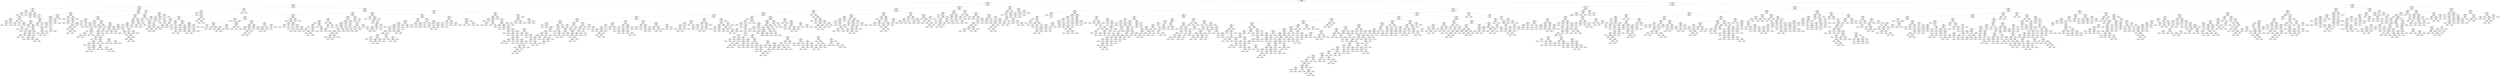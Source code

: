 digraph Tree {
node [shape=box] ;
0 [label="X[0] <= -0.172\ngini = 0.857\nsamples = 14421\nvalue = [2061, 2060, 2060, 2060, 2060, 2060, 2060]"] ;
1 [label="X[0] <= -0.856\ngini = 0.709\nsamples = 6301\nvalue = [6, 227, 1930, 2060, 213, 1865, 0]"] ;
0 -> 1 [labeldistance=2.5, labelangle=45, headlabel="True"] ;
2 [label="X[6] <= -0.725\ngini = 0.605\nsamples = 3754\nvalue = [0, 0, 963, 2006, 0, 785, 0]"] ;
1 -> 2 ;
3 [label="X[3] <= -1.019\ngini = 0.624\nsamples = 1142\nvalue = [0, 0, 486, 188, 0, 468, 0]"] ;
2 -> 3 ;
4 [label="X[0] <= -1.743\ngini = 0.31\nsamples = 100\nvalue = [0, 0, 12, 82, 0, 6, 0]"] ;
3 -> 4 ;
5 [label="X[5] <= -1.178\ngini = 0.568\nsamples = 9\nvalue = [0, 0, 1, 3, 0, 5, 0]"] ;
4 -> 5 ;
6 [label="X[6] <= -1.412\ngini = 0.375\nsamples = 4\nvalue = [0, 0, 1, 3, 0, 0, 0]"] ;
5 -> 6 ;
7 [label="gini = 0.0\nsamples = 3\nvalue = [0, 0, 0, 3, 0, 0, 0]"] ;
6 -> 7 ;
8 [label="gini = 0.0\nsamples = 1\nvalue = [0, 0, 1, 0, 0, 0, 0]"] ;
6 -> 8 ;
9 [label="gini = 0.0\nsamples = 5\nvalue = [0, 0, 0, 0, 0, 5, 0]"] ;
5 -> 9 ;
10 [label="X[0] <= -1.067\ngini = 0.232\nsamples = 91\nvalue = [0, 0, 11, 79, 0, 1, 0]"] ;
4 -> 10 ;
11 [label="X[6] <= -2.541\ngini = 0.151\nsamples = 85\nvalue = [0, 0, 7, 78, 0, 0, 0]"] ;
10 -> 11 ;
12 [label="gini = 0.0\nsamples = 1\nvalue = [0, 0, 1, 0, 0, 0, 0]"] ;
11 -> 12 ;
13 [label="X[9] <= -0.0\ngini = 0.133\nsamples = 84\nvalue = [0, 0, 6, 78, 0, 0, 0]"] ;
11 -> 13 ;
14 [label="X[23] <= 1.04\ngini = 0.113\nsamples = 83\nvalue = [0, 0, 5, 78, 0, 0, 0]"] ;
13 -> 14 ;
15 [label="X[17] <= 1.958\ngini = 0.058\nsamples = 67\nvalue = [0, 0, 2, 65, 0, 0, 0]"] ;
14 -> 15 ;
16 [label="gini = 0.0\nsamples = 56\nvalue = [0, 0, 0, 56, 0, 0, 0]"] ;
15 -> 16 ;
17 [label="X[9] <= -0.969\ngini = 0.298\nsamples = 11\nvalue = [0, 0, 2, 9, 0, 0, 0]"] ;
15 -> 17 ;
18 [label="X[5] <= -0.988\ngini = 0.18\nsamples = 10\nvalue = [0, 0, 1, 9, 0, 0, 0]"] ;
17 -> 18 ;
19 [label="gini = 0.0\nsamples = 1\nvalue = [0, 0, 1, 0, 0, 0, 0]"] ;
18 -> 19 ;
20 [label="gini = 0.0\nsamples = 9\nvalue = [0, 0, 0, 9, 0, 0, 0]"] ;
18 -> 20 ;
21 [label="gini = 0.0\nsamples = 1\nvalue = [0, 0, 1, 0, 0, 0, 0]"] ;
17 -> 21 ;
22 [label="X[8] <= 1.036\ngini = 0.305\nsamples = 16\nvalue = [0, 0, 3, 13, 0, 0, 0]"] ;
14 -> 22 ;
23 [label="X[6] <= -1.494\ngini = 0.133\nsamples = 14\nvalue = [0, 0, 1, 13, 0, 0, 0]"] ;
22 -> 23 ;
24 [label="X[0] <= -1.433\ngini = 0.5\nsamples = 2\nvalue = [0, 0, 1, 1, 0, 0, 0]"] ;
23 -> 24 ;
25 [label="gini = 0.0\nsamples = 1\nvalue = [0, 0, 0, 1, 0, 0, 0]"] ;
24 -> 25 ;
26 [label="gini = 0.0\nsamples = 1\nvalue = [0, 0, 1, 0, 0, 0, 0]"] ;
24 -> 26 ;
27 [label="gini = 0.0\nsamples = 12\nvalue = [0, 0, 0, 12, 0, 0, 0]"] ;
23 -> 27 ;
28 [label="gini = 0.0\nsamples = 2\nvalue = [0, 0, 2, 0, 0, 0, 0]"] ;
22 -> 28 ;
29 [label="gini = 0.0\nsamples = 1\nvalue = [0, 0, 1, 0, 0, 0, 0]"] ;
13 -> 29 ;
30 [label="X[6] <= -1.134\ngini = 0.5\nsamples = 6\nvalue = [0, 0, 4, 1, 0, 1, 0]"] ;
10 -> 30 ;
31 [label="X[6] <= -1.183\ngini = 0.5\nsamples = 2\nvalue = [0, 0, 0, 1, 0, 1, 0]"] ;
30 -> 31 ;
32 [label="gini = 0.0\nsamples = 1\nvalue = [0, 0, 0, 0, 0, 1, 0]"] ;
31 -> 32 ;
33 [label="gini = 0.0\nsamples = 1\nvalue = [0, 0, 0, 1, 0, 0, 0]"] ;
31 -> 33 ;
34 [label="gini = 0.0\nsamples = 4\nvalue = [0, 0, 4, 0, 0, 0, 0]"] ;
30 -> 34 ;
35 [label="X[30] <= 2.32\ngini = 0.586\nsamples = 1042\nvalue = [0, 0, 474, 106, 0, 462, 0]"] ;
3 -> 35 ;
36 [label="X[9] <= -0.828\ngini = 0.557\nsamples = 985\nvalue = [0, 0, 465, 62, 0, 458, 0]"] ;
35 -> 36 ;
37 [label="X[5] <= -0.468\ngini = 0.525\nsamples = 394\nvalue = [0, 0, 240, 31, 0, 123, 0]"] ;
36 -> 37 ;
38 [label="X[7] <= 1.209\ngini = 0.464\nsamples = 312\nvalue = [0, 0, 217, 31, 0, 64, 0]"] ;
37 -> 38 ;
39 [label="X[4] <= 0.344\ngini = 0.381\nsamples = 273\nvalue = [0, 0, 205, 4, 0, 64, 0]"] ;
38 -> 39 ;
40 [label="X[5] <= -0.755\ngini = 0.481\nsamples = 166\nvalue = [0, 0, 105, 4, 0, 57, 0]"] ;
39 -> 40 ;
41 [label="X[5] <= -1.116\ngini = 0.516\nsamples = 130\nvalue = [0, 0, 71, 3, 0, 56, 0]"] ;
40 -> 41 ;
42 [label="X[13] <= 0.408\ngini = 0.062\nsamples = 31\nvalue = [0, 0, 30, 0, 0, 1, 0]"] ;
41 -> 42 ;
43 [label="gini = 0.0\nsamples = 1\nvalue = [0, 0, 0, 0, 0, 1, 0]"] ;
42 -> 43 ;
44 [label="gini = 0.0\nsamples = 30\nvalue = [0, 0, 30, 0, 0, 0, 0]"] ;
42 -> 44 ;
45 [label="X[6] <= -2.737\ngini = 0.519\nsamples = 99\nvalue = [0, 0, 41, 3, 0, 55, 0]"] ;
41 -> 45 ;
46 [label="X[3] <= -0.727\ngini = 0.332\nsamples = 19\nvalue = [0, 0, 15, 0, 0, 4, 0]"] ;
45 -> 46 ;
47 [label="X[8] <= 1.458\ngini = 0.5\nsamples = 8\nvalue = [0, 0, 4, 0, 0, 4, 0]"] ;
46 -> 47 ;
48 [label="gini = 0.0\nsamples = 4\nvalue = [0, 0, 0, 0, 0, 4, 0]"] ;
47 -> 48 ;
49 [label="gini = 0.0\nsamples = 4\nvalue = [0, 0, 4, 0, 0, 0, 0]"] ;
47 -> 49 ;
50 [label="gini = 0.0\nsamples = 11\nvalue = [0, 0, 11, 0, 0, 0, 0]"] ;
46 -> 50 ;
51 [label="X[0] <= -1.154\ngini = 0.487\nsamples = 80\nvalue = [0, 0, 26, 3, 0, 51, 0]"] ;
45 -> 51 ;
52 [label="X[23] <= 1.04\ngini = 0.401\nsamples = 55\nvalue = [0, 0, 11, 3, 0, 41, 0]"] ;
51 -> 52 ;
53 [label="X[6] <= -0.856\ngini = 0.32\nsamples = 5\nvalue = [0, 0, 4, 1, 0, 0, 0]"] ;
52 -> 53 ;
54 [label="gini = 0.0\nsamples = 4\nvalue = [0, 0, 4, 0, 0, 0, 0]"] ;
53 -> 54 ;
55 [label="gini = 0.0\nsamples = 1\nvalue = [0, 0, 0, 1, 0, 0, 0]"] ;
53 -> 55 ;
56 [label="X[6] <= -0.823\ngini = 0.306\nsamples = 50\nvalue = [0, 0, 7, 2, 0, 41, 0]"] ;
52 -> 56 ;
57 [label="X[9] <= -0.894\ngini = 0.254\nsamples = 47\nvalue = [0, 0, 7, 0, 0, 40, 0]"] ;
56 -> 57 ;
58 [label="X[7] <= -2.983\ngini = 0.117\nsamples = 32\nvalue = [0, 0, 2, 0, 0, 30, 0]"] ;
57 -> 58 ;
59 [label="X[5] <= -0.977\ngini = 0.5\nsamples = 4\nvalue = [0, 0, 2, 0, 0, 2, 0]"] ;
58 -> 59 ;
60 [label="gini = 0.0\nsamples = 2\nvalue = [0, 0, 2, 0, 0, 0, 0]"] ;
59 -> 60 ;
61 [label="gini = 0.0\nsamples = 2\nvalue = [0, 0, 0, 0, 0, 2, 0]"] ;
59 -> 61 ;
62 [label="gini = 0.0\nsamples = 28\nvalue = [0, 0, 0, 0, 0, 28, 0]"] ;
58 -> 62 ;
63 [label="X[4] <= 0.036\ngini = 0.444\nsamples = 15\nvalue = [0, 0, 5, 0, 0, 10, 0]"] ;
57 -> 63 ;
64 [label="X[2] <= 1.281\ngini = 0.355\nsamples = 13\nvalue = [0, 0, 3, 0, 0, 10, 0]"] ;
63 -> 64 ;
65 [label="X[0] <= -1.583\ngini = 0.444\nsamples = 3\nvalue = [0, 0, 2, 0, 0, 1, 0]"] ;
64 -> 65 ;
66 [label="gini = 0.0\nsamples = 1\nvalue = [0, 0, 0, 0, 0, 1, 0]"] ;
65 -> 66 ;
67 [label="gini = 0.0\nsamples = 2\nvalue = [0, 0, 2, 0, 0, 0, 0]"] ;
65 -> 67 ;
68 [label="X[1] <= 1.694\ngini = 0.18\nsamples = 10\nvalue = [0, 0, 1, 0, 0, 9, 0]"] ;
64 -> 68 ;
69 [label="gini = 0.0\nsamples = 8\nvalue = [0, 0, 0, 0, 0, 8, 0]"] ;
68 -> 69 ;
70 [label="X[3] <= -0.536\ngini = 0.5\nsamples = 2\nvalue = [0, 0, 1, 0, 0, 1, 0]"] ;
68 -> 70 ;
71 [label="gini = 0.0\nsamples = 1\nvalue = [0, 0, 1, 0, 0, 0, 0]"] ;
70 -> 71 ;
72 [label="gini = 0.0\nsamples = 1\nvalue = [0, 0, 0, 0, 0, 1, 0]"] ;
70 -> 72 ;
73 [label="gini = 0.0\nsamples = 2\nvalue = [0, 0, 2, 0, 0, 0, 0]"] ;
63 -> 73 ;
74 [label="X[1] <= 0.23\ngini = 0.444\nsamples = 3\nvalue = [0, 0, 0, 2, 0, 1, 0]"] ;
56 -> 74 ;
75 [label="gini = 0.0\nsamples = 2\nvalue = [0, 0, 0, 2, 0, 0, 0]"] ;
74 -> 75 ;
76 [label="gini = 0.0\nsamples = 1\nvalue = [0, 0, 0, 0, 0, 1, 0]"] ;
74 -> 76 ;
77 [label="X[0] <= -1.006\ngini = 0.48\nsamples = 25\nvalue = [0, 0, 15, 0, 0, 10, 0]"] ;
51 -> 77 ;
78 [label="X[1] <= 1.821\ngini = 0.245\nsamples = 14\nvalue = [0, 0, 12, 0, 0, 2, 0]"] ;
77 -> 78 ;
79 [label="X[7] <= -3.526\ngini = 0.142\nsamples = 13\nvalue = [0, 0, 12, 0, 0, 1, 0]"] ;
78 -> 79 ;
80 [label="X[1] <= -1.23\ngini = 0.5\nsamples = 2\nvalue = [0, 0, 1, 0, 0, 1, 0]"] ;
79 -> 80 ;
81 [label="gini = 0.0\nsamples = 1\nvalue = [0, 0, 0, 0, 0, 1, 0]"] ;
80 -> 81 ;
82 [label="gini = 0.0\nsamples = 1\nvalue = [0, 0, 1, 0, 0, 0, 0]"] ;
80 -> 82 ;
83 [label="gini = 0.0\nsamples = 11\nvalue = [0, 0, 11, 0, 0, 0, 0]"] ;
79 -> 83 ;
84 [label="gini = 0.0\nsamples = 1\nvalue = [0, 0, 0, 0, 0, 1, 0]"] ;
78 -> 84 ;
85 [label="X[1] <= 1.382\ngini = 0.397\nsamples = 11\nvalue = [0, 0, 3, 0, 0, 8, 0]"] ;
77 -> 85 ;
86 [label="gini = 0.0\nsamples = 8\nvalue = [0, 0, 0, 0, 0, 8, 0]"] ;
85 -> 86 ;
87 [label="gini = 0.0\nsamples = 3\nvalue = [0, 0, 3, 0, 0, 0, 0]"] ;
85 -> 87 ;
88 [label="X[29] <= 6.067\ngini = 0.106\nsamples = 36\nvalue = [0, 0, 34, 1, 0, 1, 0]"] ;
40 -> 88 ;
89 [label="X[18] <= 4.876\ngini = 0.056\nsamples = 35\nvalue = [0, 0, 34, 0, 0, 1, 0]"] ;
88 -> 89 ;
90 [label="gini = 0.0\nsamples = 34\nvalue = [0, 0, 34, 0, 0, 0, 0]"] ;
89 -> 90 ;
91 [label="gini = 0.0\nsamples = 1\nvalue = [0, 0, 0, 0, 0, 1, 0]"] ;
89 -> 91 ;
92 [label="gini = 0.0\nsamples = 1\nvalue = [0, 0, 0, 1, 0, 0, 0]"] ;
88 -> 92 ;
93 [label="X[9] <= -0.846\ngini = 0.122\nsamples = 107\nvalue = [0, 0, 100, 0, 0, 7, 0]"] ;
39 -> 93 ;
94 [label="X[1] <= -1.321\ngini = 0.075\nsamples = 103\nvalue = [0, 0, 99, 0, 0, 4, 0]"] ;
93 -> 94 ;
95 [label="X[9] <= -0.905\ngini = 0.426\nsamples = 13\nvalue = [0, 0, 9, 0, 0, 4, 0]"] ;
94 -> 95 ;
96 [label="X[6] <= -0.856\ngini = 0.18\nsamples = 10\nvalue = [0, 0, 9, 0, 0, 1, 0]"] ;
95 -> 96 ;
97 [label="gini = 0.0\nsamples = 9\nvalue = [0, 0, 9, 0, 0, 0, 0]"] ;
96 -> 97 ;
98 [label="gini = 0.0\nsamples = 1\nvalue = [0, 0, 0, 0, 0, 1, 0]"] ;
96 -> 98 ;
99 [label="gini = 0.0\nsamples = 3\nvalue = [0, 0, 0, 0, 0, 3, 0]"] ;
95 -> 99 ;
100 [label="gini = 0.0\nsamples = 90\nvalue = [0, 0, 90, 0, 0, 0, 0]"] ;
94 -> 100 ;
101 [label="X[6] <= -1.657\ngini = 0.375\nsamples = 4\nvalue = [0, 0, 1, 0, 0, 3, 0]"] ;
93 -> 101 ;
102 [label="gini = 0.0\nsamples = 1\nvalue = [0, 0, 1, 0, 0, 0, 0]"] ;
101 -> 102 ;
103 [label="gini = 0.0\nsamples = 3\nvalue = [0, 0, 0, 0, 0, 3, 0]"] ;
101 -> 103 ;
104 [label="X[3] <= 0.065\ngini = 0.426\nsamples = 39\nvalue = [0, 0, 12, 27, 0, 0, 0]"] ;
38 -> 104 ;
105 [label="gini = 0.0\nsamples = 12\nvalue = [0, 0, 12, 0, 0, 0, 0]"] ;
104 -> 105 ;
106 [label="gini = 0.0\nsamples = 27\nvalue = [0, 0, 0, 27, 0, 0, 0]"] ;
104 -> 106 ;
107 [label="X[0] <= -1.366\ngini = 0.404\nsamples = 82\nvalue = [0, 0, 23, 0, 0, 59, 0]"] ;
37 -> 107 ;
108 [label="X[27] <= 4.496\ngini = 0.18\nsamples = 10\nvalue = [0, 0, 9, 0, 0, 1, 0]"] ;
107 -> 108 ;
109 [label="gini = 0.0\nsamples = 9\nvalue = [0, 0, 9, 0, 0, 0, 0]"] ;
108 -> 109 ;
110 [label="gini = 0.0\nsamples = 1\nvalue = [0, 0, 0, 0, 0, 1, 0]"] ;
108 -> 110 ;
111 [label="X[4] <= 1.211\ngini = 0.313\nsamples = 72\nvalue = [0, 0, 14, 0, 0, 58, 0]"] ;
107 -> 111 ;
112 [label="X[8] <= 0.44\ngini = 0.213\nsamples = 66\nvalue = [0, 0, 8, 0, 0, 58, 0]"] ;
111 -> 112 ;
113 [label="X[5] <= -0.194\ngini = 0.49\nsamples = 7\nvalue = [0, 0, 4, 0, 0, 3, 0]"] ;
112 -> 113 ;
114 [label="gini = 0.0\nsamples = 4\nvalue = [0, 0, 4, 0, 0, 0, 0]"] ;
113 -> 114 ;
115 [label="gini = 0.0\nsamples = 3\nvalue = [0, 0, 0, 0, 0, 3, 0]"] ;
113 -> 115 ;
116 [label="X[0] <= -1.306\ngini = 0.126\nsamples = 59\nvalue = [0, 0, 4, 0, 0, 55, 0]"] ;
112 -> 116 ;
117 [label="gini = 0.0\nsamples = 1\nvalue = [0, 0, 1, 0, 0, 0, 0]"] ;
116 -> 117 ;
118 [label="X[5] <= -0.303\ngini = 0.098\nsamples = 58\nvalue = [0, 0, 3, 0, 0, 55, 0]"] ;
116 -> 118 ;
119 [label="X[5] <= -0.312\ngini = 0.198\nsamples = 27\nvalue = [0, 0, 3, 0, 0, 24, 0]"] ;
118 -> 119 ;
120 [label="X[6] <= -2.279\ngini = 0.142\nsamples = 26\nvalue = [0, 0, 2, 0, 0, 24, 0]"] ;
119 -> 120 ;
121 [label="gini = 0.0\nsamples = 1\nvalue = [0, 0, 1, 0, 0, 0, 0]"] ;
120 -> 121 ;
122 [label="X[0] <= -1.151\ngini = 0.077\nsamples = 25\nvalue = [0, 0, 1, 0, 0, 24, 0]"] ;
120 -> 122 ;
123 [label="X[6] <= -1.608\ngini = 0.5\nsamples = 2\nvalue = [0, 0, 1, 0, 0, 1, 0]"] ;
122 -> 123 ;
124 [label="gini = 0.0\nsamples = 1\nvalue = [0, 0, 0, 0, 0, 1, 0]"] ;
123 -> 124 ;
125 [label="gini = 0.0\nsamples = 1\nvalue = [0, 0, 1, 0, 0, 0, 0]"] ;
123 -> 125 ;
126 [label="gini = 0.0\nsamples = 23\nvalue = [0, 0, 0, 0, 0, 23, 0]"] ;
122 -> 126 ;
127 [label="gini = 0.0\nsamples = 1\nvalue = [0, 0, 1, 0, 0, 0, 0]"] ;
119 -> 127 ;
128 [label="gini = 0.0\nsamples = 31\nvalue = [0, 0, 0, 0, 0, 31, 0]"] ;
118 -> 128 ;
129 [label="gini = 0.0\nsamples = 6\nvalue = [0, 0, 6, 0, 0, 0, 0]"] ;
111 -> 129 ;
130 [label="X[3] <= 0.812\ngini = 0.531\nsamples = 591\nvalue = [0, 0, 225, 31, 0, 335, 0]"] ;
36 -> 130 ;
131 [label="X[9] <= -0.449\ngini = 0.499\nsamples = 541\nvalue = [0, 0, 190, 19, 0, 332, 0]"] ;
130 -> 131 ;
132 [label="X[6] <= -3.392\ngini = 0.46\nsamples = 406\nvalue = [0, 0, 112, 18, 0, 276, 0]"] ;
131 -> 132 ;
133 [label="X[6] <= -3.556\ngini = 0.117\nsamples = 16\nvalue = [0, 0, 15, 0, 0, 1, 0]"] ;
132 -> 133 ;
134 [label="gini = 0.0\nsamples = 12\nvalue = [0, 0, 12, 0, 0, 0, 0]"] ;
133 -> 134 ;
135 [label="X[0] <= -1.356\ngini = 0.375\nsamples = 4\nvalue = [0, 0, 3, 0, 0, 1, 0]"] ;
133 -> 135 ;
136 [label="gini = 0.0\nsamples = 1\nvalue = [0, 0, 0, 0, 0, 1, 0]"] ;
135 -> 136 ;
137 [label="gini = 0.0\nsamples = 3\nvalue = [0, 0, 3, 0, 0, 0, 0]"] ;
135 -> 137 ;
138 [label="X[0] <= -1.558\ngini = 0.439\nsamples = 390\nvalue = [0, 0, 97, 18, 0, 275, 0]"] ;
132 -> 138 ;
139 [label="X[3] <= -0.727\ngini = 0.123\nsamples = 76\nvalue = [0, 0, 5, 0, 0, 71, 0]"] ;
138 -> 139 ;
140 [label="X[5] <= -1.159\ngini = 0.48\nsamples = 10\nvalue = [0, 0, 4, 0, 0, 6, 0]"] ;
139 -> 140 ;
141 [label="gini = 0.0\nsamples = 4\nvalue = [0, 0, 4, 0, 0, 0, 0]"] ;
140 -> 141 ;
142 [label="gini = 0.0\nsamples = 6\nvalue = [0, 0, 0, 0, 0, 6, 0]"] ;
140 -> 142 ;
143 [label="X[9] <= -0.794\ngini = 0.03\nsamples = 66\nvalue = [0, 0, 1, 0, 0, 65, 0]"] ;
139 -> 143 ;
144 [label="X[3] <= 0.067\ngini = 0.278\nsamples = 6\nvalue = [0, 0, 1, 0, 0, 5, 0]"] ;
143 -> 144 ;
145 [label="gini = 0.0\nsamples = 5\nvalue = [0, 0, 0, 0, 0, 5, 0]"] ;
144 -> 145 ;
146 [label="gini = 0.0\nsamples = 1\nvalue = [0, 0, 1, 0, 0, 0, 0]"] ;
144 -> 146 ;
147 [label="gini = 0.0\nsamples = 60\nvalue = [0, 0, 0, 0, 0, 60, 0]"] ;
143 -> 147 ;
148 [label="X[5] <= -0.907\ngini = 0.489\nsamples = 314\nvalue = [0, 0, 92, 18, 0, 204, 0]"] ;
138 -> 148 ;
149 [label="X[8] <= 0.332\ngini = 0.436\nsamples = 53\nvalue = [0, 0, 36, 0, 0, 17, 0]"] ;
148 -> 149 ;
150 [label="X[7] <= -1.332\ngini = 0.198\nsamples = 9\nvalue = [0, 0, 1, 0, 0, 8, 0]"] ;
149 -> 150 ;
151 [label="gini = 0.0\nsamples = 8\nvalue = [0, 0, 0, 0, 0, 8, 0]"] ;
150 -> 151 ;
152 [label="gini = 0.0\nsamples = 1\nvalue = [0, 0, 1, 0, 0, 0, 0]"] ;
150 -> 152 ;
153 [label="X[12] <= 0.175\ngini = 0.325\nsamples = 44\nvalue = [0, 0, 35, 0, 0, 9, 0]"] ;
149 -> 153 ;
154 [label="X[18] <= 4.876\ngini = 0.219\nsamples = 40\nvalue = [0, 0, 35, 0, 0, 5, 0]"] ;
153 -> 154 ;
155 [label="X[2] <= -0.606\ngini = 0.145\nsamples = 38\nvalue = [0, 0, 35, 0, 0, 3, 0]"] ;
154 -> 155 ;
156 [label="gini = 0.0\nsamples = 1\nvalue = [0, 0, 0, 0, 0, 1, 0]"] ;
155 -> 156 ;
157 [label="X[1] <= 1.708\ngini = 0.102\nsamples = 37\nvalue = [0, 0, 35, 0, 0, 2, 0]"] ;
155 -> 157 ;
158 [label="X[0] <= -1.522\ngini = 0.056\nsamples = 35\nvalue = [0, 0, 34, 0, 0, 1, 0]"] ;
157 -> 158 ;
159 [label="X[2] <= 0.456\ngini = 0.32\nsamples = 5\nvalue = [0, 0, 4, 0, 0, 1, 0]"] ;
158 -> 159 ;
160 [label="gini = 0.0\nsamples = 1\nvalue = [0, 0, 0, 0, 0, 1, 0]"] ;
159 -> 160 ;
161 [label="gini = 0.0\nsamples = 4\nvalue = [0, 0, 4, 0, 0, 0, 0]"] ;
159 -> 161 ;
162 [label="gini = 0.0\nsamples = 30\nvalue = [0, 0, 30, 0, 0, 0, 0]"] ;
158 -> 162 ;
163 [label="X[0] <= -1.153\ngini = 0.5\nsamples = 2\nvalue = [0, 0, 1, 0, 0, 1, 0]"] ;
157 -> 163 ;
164 [label="gini = 0.0\nsamples = 1\nvalue = [0, 0, 0, 0, 0, 1, 0]"] ;
163 -> 164 ;
165 [label="gini = 0.0\nsamples = 1\nvalue = [0, 0, 1, 0, 0, 0, 0]"] ;
163 -> 165 ;
166 [label="gini = 0.0\nsamples = 2\nvalue = [0, 0, 0, 0, 0, 2, 0]"] ;
154 -> 166 ;
167 [label="gini = 0.0\nsamples = 4\nvalue = [0, 0, 0, 0, 0, 4, 0]"] ;
153 -> 167 ;
168 [label="X[7] <= 0.948\ngini = 0.436\nsamples = 261\nvalue = [0, 0, 56, 18, 0, 187, 0]"] ;
148 -> 168 ;
169 [label="X[5] <= -0.304\ngini = 0.386\nsamples = 218\nvalue = [0, 0, 54, 2, 0, 162, 0]"] ;
168 -> 169 ;
170 [label="X[19] <= 2.333\ngini = 0.303\nsamples = 163\nvalue = [0, 0, 29, 1, 0, 133, 0]"] ;
169 -> 170 ;
171 [label="X[1] <= 1.817\ngini = 0.239\nsamples = 151\nvalue = [0, 0, 21, 0, 0, 130, 0]"] ;
170 -> 171 ;
172 [label="X[15] <= 2.283\ngini = 0.214\nsamples = 148\nvalue = [0, 0, 18, 0, 0, 130, 0]"] ;
171 -> 172 ;
173 [label="X[8] <= 2.119\ngini = 0.195\nsamples = 146\nvalue = [0, 0, 16, 0, 0, 130, 0]"] ;
172 -> 173 ;
174 [label="X[7] <= -3.07\ngini = 0.176\nsamples = 144\nvalue = [0, 0, 14, 0, 0, 130, 0]"] ;
173 -> 174 ;
175 [label="X[9] <= -0.74\ngini = 0.444\nsamples = 3\nvalue = [0, 0, 2, 0, 0, 1, 0]"] ;
174 -> 175 ;
176 [label="gini = 0.0\nsamples = 1\nvalue = [0, 0, 0, 0, 0, 1, 0]"] ;
175 -> 176 ;
177 [label="gini = 0.0\nsamples = 2\nvalue = [0, 0, 2, 0, 0, 0, 0]"] ;
175 -> 177 ;
178 [label="X[1] <= 1.735\ngini = 0.156\nsamples = 141\nvalue = [0, 0, 12, 0, 0, 129, 0]"] ;
174 -> 178 ;
179 [label="X[7] <= 0.47\ngini = 0.106\nsamples = 125\nvalue = [0, 0, 7, 0, 0, 118, 0]"] ;
178 -> 179 ;
180 [label="X[2] <= -0.252\ngini = 0.08\nsamples = 120\nvalue = [0, 0, 5, 0, 0, 115, 0]"] ;
179 -> 180 ;
181 [label="X[0] <= -1.084\ngini = 0.5\nsamples = 2\nvalue = [0, 0, 1, 0, 0, 1, 0]"] ;
180 -> 181 ;
182 [label="gini = 0.0\nsamples = 1\nvalue = [0, 0, 0, 0, 0, 1, 0]"] ;
181 -> 182 ;
183 [label="gini = 0.0\nsamples = 1\nvalue = [0, 0, 1, 0, 0, 0, 0]"] ;
181 -> 183 ;
184 [label="X[8] <= 1.599\ngini = 0.065\nsamples = 118\nvalue = [0, 0, 4, 0, 0, 114, 0]"] ;
180 -> 184 ;
185 [label="X[7] <= -0.008\ngini = 0.021\nsamples = 95\nvalue = [0, 0, 1, 0, 0, 94, 0]"] ;
184 -> 185 ;
186 [label="gini = 0.0\nsamples = 84\nvalue = [0, 0, 0, 0, 0, 84, 0]"] ;
185 -> 186 ;
187 [label="X[9] <= -0.679\ngini = 0.165\nsamples = 11\nvalue = [0, 0, 1, 0, 0, 10, 0]"] ;
185 -> 187 ;
188 [label="X[0] <= -1.439\ngini = 0.5\nsamples = 2\nvalue = [0, 0, 1, 0, 0, 1, 0]"] ;
187 -> 188 ;
189 [label="gini = 0.0\nsamples = 1\nvalue = [0, 0, 0, 0, 0, 1, 0]"] ;
188 -> 189 ;
190 [label="gini = 0.0\nsamples = 1\nvalue = [0, 0, 1, 0, 0, 0, 0]"] ;
188 -> 190 ;
191 [label="gini = 0.0\nsamples = 9\nvalue = [0, 0, 0, 0, 0, 9, 0]"] ;
187 -> 191 ;
192 [label="X[9] <= -0.747\ngini = 0.227\nsamples = 23\nvalue = [0, 0, 3, 0, 0, 20, 0]"] ;
184 -> 192 ;
193 [label="X[7] <= 0.058\ngini = 0.5\nsamples = 4\nvalue = [0, 0, 2, 0, 0, 2, 0]"] ;
192 -> 193 ;
194 [label="gini = 0.0\nsamples = 2\nvalue = [0, 0, 2, 0, 0, 0, 0]"] ;
193 -> 194 ;
195 [label="gini = 0.0\nsamples = 2\nvalue = [0, 0, 0, 0, 0, 2, 0]"] ;
193 -> 195 ;
196 [label="X[1] <= 1.377\ngini = 0.1\nsamples = 19\nvalue = [0, 0, 1, 0, 0, 18, 0]"] ;
192 -> 196 ;
197 [label="gini = 0.0\nsamples = 16\nvalue = [0, 0, 0, 0, 0, 16, 0]"] ;
196 -> 197 ;
198 [label="X[5] <= -0.523\ngini = 0.444\nsamples = 3\nvalue = [0, 0, 1, 0, 0, 2, 0]"] ;
196 -> 198 ;
199 [label="gini = 0.0\nsamples = 2\nvalue = [0, 0, 0, 0, 0, 2, 0]"] ;
198 -> 199 ;
200 [label="gini = 0.0\nsamples = 1\nvalue = [0, 0, 1, 0, 0, 0, 0]"] ;
198 -> 200 ;
201 [label="X[4] <= 0.019\ngini = 0.48\nsamples = 5\nvalue = [0, 0, 2, 0, 0, 3, 0]"] ;
179 -> 201 ;
202 [label="gini = 0.0\nsamples = 2\nvalue = [0, 0, 2, 0, 0, 0, 0]"] ;
201 -> 202 ;
203 [label="gini = 0.0\nsamples = 3\nvalue = [0, 0, 0, 0, 0, 3, 0]"] ;
201 -> 203 ;
204 [label="X[3] <= -0.158\ngini = 0.43\nsamples = 16\nvalue = [0, 0, 5, 0, 0, 11, 0]"] ;
178 -> 204 ;
205 [label="X[6] <= -1.33\ngini = 0.444\nsamples = 6\nvalue = [0, 0, 4, 0, 0, 2, 0]"] ;
204 -> 205 ;
206 [label="gini = 0.0\nsamples = 4\nvalue = [0, 0, 4, 0, 0, 0, 0]"] ;
205 -> 206 ;
207 [label="gini = 0.0\nsamples = 2\nvalue = [0, 0, 0, 0, 0, 2, 0]"] ;
205 -> 207 ;
208 [label="X[3] <= 0.563\ngini = 0.18\nsamples = 10\nvalue = [0, 0, 1, 0, 0, 9, 0]"] ;
204 -> 208 ;
209 [label="gini = 0.0\nsamples = 9\nvalue = [0, 0, 0, 0, 0, 9, 0]"] ;
208 -> 209 ;
210 [label="gini = 0.0\nsamples = 1\nvalue = [0, 0, 1, 0, 0, 0, 0]"] ;
208 -> 210 ;
211 [label="gini = 0.0\nsamples = 2\nvalue = [0, 0, 2, 0, 0, 0, 0]"] ;
173 -> 211 ;
212 [label="gini = 0.0\nsamples = 2\nvalue = [0, 0, 2, 0, 0, 0, 0]"] ;
172 -> 212 ;
213 [label="gini = 0.0\nsamples = 3\nvalue = [0, 0, 3, 0, 0, 0, 0]"] ;
171 -> 213 ;
214 [label="X[9] <= -0.752\ngini = 0.486\nsamples = 12\nvalue = [0, 0, 8, 1, 0, 3, 0]"] ;
170 -> 214 ;
215 [label="gini = 0.0\nsamples = 3\nvalue = [0, 0, 0, 0, 0, 3, 0]"] ;
214 -> 215 ;
216 [label="X[1] <= 1.105\ngini = 0.198\nsamples = 9\nvalue = [0, 0, 8, 1, 0, 0, 0]"] ;
214 -> 216 ;
217 [label="gini = 0.0\nsamples = 1\nvalue = [0, 0, 0, 1, 0, 0, 0]"] ;
216 -> 217 ;
218 [label="gini = 0.0\nsamples = 8\nvalue = [0, 0, 8, 0, 0, 0, 0]"] ;
216 -> 218 ;
219 [label="X[9] <= -0.595\ngini = 0.515\nsamples = 55\nvalue = [0, 0, 25, 1, 0, 29, 0]"] ;
169 -> 219 ;
220 [label="X[0] <= -1.285\ngini = 0.441\nsamples = 42\nvalue = [0, 0, 12, 1, 0, 29, 0]"] ;
219 -> 220 ;
221 [label="X[4] <= -0.726\ngini = 0.219\nsamples = 8\nvalue = [0, 0, 7, 0, 0, 1, 0]"] ;
220 -> 221 ;
222 [label="gini = 0.0\nsamples = 1\nvalue = [0, 0, 0, 0, 0, 1, 0]"] ;
221 -> 222 ;
223 [label="gini = 0.0\nsamples = 7\nvalue = [0, 0, 7, 0, 0, 0, 0]"] ;
221 -> 223 ;
224 [label="X[6] <= -3.163\ngini = 0.299\nsamples = 34\nvalue = [0, 0, 5, 1, 0, 28, 0]"] ;
220 -> 224 ;
225 [label="gini = 0.0\nsamples = 2\nvalue = [0, 0, 2, 0, 0, 0, 0]"] ;
224 -> 225 ;
226 [label="X[8] <= 0.278\ngini = 0.225\nsamples = 32\nvalue = [0, 0, 3, 1, 0, 28, 0]"] ;
224 -> 226 ;
227 [label="gini = 0.0\nsamples = 1\nvalue = [0, 0, 0, 1, 0, 0, 0]"] ;
226 -> 227 ;
228 [label="X[3] <= 0.307\ngini = 0.175\nsamples = 31\nvalue = [0, 0, 3, 0, 0, 28, 0]"] ;
226 -> 228 ;
229 [label="X[9] <= -0.659\ngini = 0.124\nsamples = 30\nvalue = [0, 0, 2, 0, 0, 28, 0]"] ;
228 -> 229 ;
230 [label="gini = 0.0\nsamples = 24\nvalue = [0, 0, 0, 0, 0, 24, 0]"] ;
229 -> 230 ;
231 [label="X[6] <= -2.296\ngini = 0.444\nsamples = 6\nvalue = [0, 0, 2, 0, 0, 4, 0]"] ;
229 -> 231 ;
232 [label="gini = 0.0\nsamples = 2\nvalue = [0, 0, 2, 0, 0, 0, 0]"] ;
231 -> 232 ;
233 [label="gini = 0.0\nsamples = 4\nvalue = [0, 0, 0, 0, 0, 4, 0]"] ;
231 -> 233 ;
234 [label="gini = 0.0\nsamples = 1\nvalue = [0, 0, 1, 0, 0, 0, 0]"] ;
228 -> 234 ;
235 [label="gini = 0.0\nsamples = 13\nvalue = [0, 0, 13, 0, 0, 0, 0]"] ;
219 -> 235 ;
236 [label="X[5] <= -0.312\ngini = 0.521\nsamples = 43\nvalue = [0, 0, 2, 16, 0, 25, 0]"] ;
168 -> 236 ;
237 [label="X[0] <= -1.449\ngini = 0.39\nsamples = 21\nvalue = [0, 0, 2, 16, 0, 3, 0]"] ;
236 -> 237 ;
238 [label="gini = 0.0\nsamples = 3\nvalue = [0, 0, 0, 0, 0, 3, 0]"] ;
237 -> 238 ;
239 [label="X[4] <= -0.726\ngini = 0.198\nsamples = 18\nvalue = [0, 0, 2, 16, 0, 0, 0]"] ;
237 -> 239 ;
240 [label="gini = 0.0\nsamples = 1\nvalue = [0, 0, 1, 0, 0, 0, 0]"] ;
239 -> 240 ;
241 [label="X[3] <= 0.788\ngini = 0.111\nsamples = 17\nvalue = [0, 0, 1, 16, 0, 0, 0]"] ;
239 -> 241 ;
242 [label="gini = 0.0\nsamples = 16\nvalue = [0, 0, 0, 16, 0, 0, 0]"] ;
241 -> 242 ;
243 [label="gini = 0.0\nsamples = 1\nvalue = [0, 0, 1, 0, 0, 0, 0]"] ;
241 -> 243 ;
244 [label="gini = 0.0\nsamples = 22\nvalue = [0, 0, 0, 0, 0, 22, 0]"] ;
236 -> 244 ;
245 [label="X[0] <= -1.003\ngini = 0.494\nsamples = 135\nvalue = [0, 0, 78, 1, 0, 56, 0]"] ;
131 -> 245 ;
246 [label="X[7] <= 0.731\ngini = 0.403\nsamples = 95\nvalue = [0, 0, 69, 1, 0, 25, 0]"] ;
245 -> 246 ;
247 [label="X[5] <= -0.566\ngini = 0.302\nsamples = 81\nvalue = [0, 0, 66, 0, 0, 15, 0]"] ;
246 -> 247 ;
248 [label="X[5] <= -0.76\ngini = 0.46\nsamples = 39\nvalue = [0, 0, 25, 0, 0, 14, 0]"] ;
247 -> 248 ;
249 [label="gini = 0.0\nsamples = 20\nvalue = [0, 0, 20, 0, 0, 0, 0]"] ;
248 -> 249 ;
250 [label="X[9] <= -0.219\ngini = 0.388\nsamples = 19\nvalue = [0, 0, 5, 0, 0, 14, 0]"] ;
248 -> 250 ;
251 [label="gini = 0.0\nsamples = 14\nvalue = [0, 0, 0, 0, 0, 14, 0]"] ;
250 -> 251 ;
252 [label="gini = 0.0\nsamples = 5\nvalue = [0, 0, 5, 0, 0, 0, 0]"] ;
250 -> 252 ;
253 [label="X[8] <= 1.512\ngini = 0.046\nsamples = 42\nvalue = [0, 0, 41, 0, 0, 1, 0]"] ;
247 -> 253 ;
254 [label="gini = 0.0\nsamples = 40\nvalue = [0, 0, 40, 0, 0, 0, 0]"] ;
253 -> 254 ;
255 [label="X[4] <= -1.286\ngini = 0.5\nsamples = 2\nvalue = [0, 0, 1, 0, 0, 1, 0]"] ;
253 -> 255 ;
256 [label="gini = 0.0\nsamples = 1\nvalue = [0, 0, 1, 0, 0, 0, 0]"] ;
255 -> 256 ;
257 [label="gini = 0.0\nsamples = 1\nvalue = [0, 0, 0, 0, 0, 1, 0]"] ;
255 -> 257 ;
258 [label="X[9] <= -0.015\ngini = 0.439\nsamples = 14\nvalue = [0, 0, 3, 1, 0, 10, 0]"] ;
246 -> 258 ;
259 [label="X[4] <= -0.816\ngini = 0.165\nsamples = 11\nvalue = [0, 0, 0, 1, 0, 10, 0]"] ;
258 -> 259 ;
260 [label="gini = 0.0\nsamples = 1\nvalue = [0, 0, 0, 1, 0, 0, 0]"] ;
259 -> 260 ;
261 [label="gini = 0.0\nsamples = 10\nvalue = [0, 0, 0, 0, 0, 10, 0]"] ;
259 -> 261 ;
262 [label="gini = 0.0\nsamples = 3\nvalue = [0, 0, 3, 0, 0, 0, 0]"] ;
258 -> 262 ;
263 [label="X[7] <= -1.311\ngini = 0.349\nsamples = 40\nvalue = [0, 0, 9, 0, 0, 31, 0]"] ;
245 -> 263 ;
264 [label="gini = 0.0\nsamples = 4\nvalue = [0, 0, 4, 0, 0, 0, 0]"] ;
263 -> 264 ;
265 [label="X[5] <= -0.327\ngini = 0.239\nsamples = 36\nvalue = [0, 0, 5, 0, 0, 31, 0]"] ;
263 -> 265 ;
266 [label="X[1] <= -1.366\ngini = 0.161\nsamples = 34\nvalue = [0, 0, 3, 0, 0, 31, 0]"] ;
265 -> 266 ;
267 [label="gini = 0.0\nsamples = 1\nvalue = [0, 0, 1, 0, 0, 0, 0]"] ;
266 -> 267 ;
268 [label="X[9] <= 0.074\ngini = 0.114\nsamples = 33\nvalue = [0, 0, 2, 0, 0, 31, 0]"] ;
266 -> 268 ;
269 [label="X[5] <= -0.434\ngini = 0.061\nsamples = 32\nvalue = [0, 0, 1, 0, 0, 31, 0]"] ;
268 -> 269 ;
270 [label="gini = 0.0\nsamples = 27\nvalue = [0, 0, 0, 0, 0, 27, 0]"] ;
269 -> 270 ;
271 [label="X[9] <= -0.221\ngini = 0.32\nsamples = 5\nvalue = [0, 0, 1, 0, 0, 4, 0]"] ;
269 -> 271 ;
272 [label="gini = 0.0\nsamples = 1\nvalue = [0, 0, 1, 0, 0, 0, 0]"] ;
271 -> 272 ;
273 [label="gini = 0.0\nsamples = 4\nvalue = [0, 0, 0, 0, 0, 4, 0]"] ;
271 -> 273 ;
274 [label="gini = 0.0\nsamples = 1\nvalue = [0, 0, 1, 0, 0, 0, 0]"] ;
268 -> 274 ;
275 [label="gini = 0.0\nsamples = 2\nvalue = [0, 0, 2, 0, 0, 0, 0]"] ;
265 -> 275 ;
276 [label="X[5] <= -0.467\ngini = 0.449\nsamples = 50\nvalue = [0, 0, 35, 12, 0, 3, 0]"] ;
130 -> 276 ;
277 [label="X[18] <= 4.876\ngini = 0.111\nsamples = 34\nvalue = [0, 0, 32, 0, 0, 2, 0]"] ;
276 -> 277 ;
278 [label="gini = 0.0\nsamples = 32\nvalue = [0, 0, 32, 0, 0, 0, 0]"] ;
277 -> 278 ;
279 [label="gini = 0.0\nsamples = 2\nvalue = [0, 0, 0, 0, 0, 2, 0]"] ;
277 -> 279 ;
280 [label="X[4] <= 0.66\ngini = 0.398\nsamples = 16\nvalue = [0, 0, 3, 12, 0, 1, 0]"] ;
276 -> 280 ;
281 [label="gini = 0.0\nsamples = 12\nvalue = [0, 0, 0, 12, 0, 0, 0]"] ;
280 -> 281 ;
282 [label="X[2] <= 0.515\ngini = 0.375\nsamples = 4\nvalue = [0, 0, 3, 0, 0, 1, 0]"] ;
280 -> 282 ;
283 [label="gini = 0.0\nsamples = 3\nvalue = [0, 0, 3, 0, 0, 0, 0]"] ;
282 -> 283 ;
284 [label="gini = 0.0\nsamples = 1\nvalue = [0, 0, 0, 0, 0, 1, 0]"] ;
282 -> 284 ;
285 [label="X[5] <= -0.711\ngini = 0.374\nsamples = 57\nvalue = [0, 0, 9, 44, 0, 4, 0]"] ;
35 -> 285 ;
286 [label="gini = 0.0\nsamples = 6\nvalue = [0, 0, 6, 0, 0, 0, 0]"] ;
285 -> 286 ;
287 [label="X[0] <= -1.224\ngini = 0.246\nsamples = 51\nvalue = [0, 0, 3, 44, 0, 4, 0]"] ;
285 -> 287 ;
288 [label="X[6] <= -2.296\ngini = 0.083\nsamples = 46\nvalue = [0, 0, 2, 44, 0, 0, 0]"] ;
287 -> 288 ;
289 [label="gini = 0.0\nsamples = 1\nvalue = [0, 0, 1, 0, 0, 0, 0]"] ;
288 -> 289 ;
290 [label="X[1] <= -1.271\ngini = 0.043\nsamples = 45\nvalue = [0, 0, 1, 44, 0, 0, 0]"] ;
288 -> 290 ;
291 [label="gini = 0.0\nsamples = 1\nvalue = [0, 0, 1, 0, 0, 0, 0]"] ;
290 -> 291 ;
292 [label="gini = 0.0\nsamples = 44\nvalue = [0, 0, 0, 44, 0, 0, 0]"] ;
290 -> 292 ;
293 [label="X[5] <= -0.354\ngini = 0.32\nsamples = 5\nvalue = [0, 0, 1, 0, 0, 4, 0]"] ;
287 -> 293 ;
294 [label="gini = 0.0\nsamples = 1\nvalue = [0, 0, 1, 0, 0, 0, 0]"] ;
293 -> 294 ;
295 [label="gini = 0.0\nsamples = 4\nvalue = [0, 0, 0, 0, 0, 4, 0]"] ;
293 -> 295 ;
296 [label="X[3] <= -1.019\ngini = 0.467\nsamples = 2612\nvalue = [0, 0, 477, 1818, 0, 317, 0]"] ;
2 -> 296 ;
297 [label="X[12] <= 0.175\ngini = 0.111\nsamples = 793\nvalue = [0, 0, 21, 747, 0, 25, 0]"] ;
296 -> 297 ;
298 [label="X[5] <= -1.241\ngini = 0.068\nsamples = 774\nvalue = [0, 0, 20, 747, 0, 7, 0]"] ;
297 -> 298 ;
299 [label="gini = 0.0\nsamples = 5\nvalue = [0, 0, 5, 0, 0, 0, 0]"] ;
298 -> 299 ;
300 [label="X[0] <= -1.86\ngini = 0.056\nsamples = 769\nvalue = [0, 0, 15, 747, 0, 7, 0]"] ;
298 -> 300 ;
301 [label="gini = 0.0\nsamples = 1\nvalue = [0, 0, 0, 0, 0, 1, 0]"] ;
300 -> 301 ;
302 [label="X[1] <= 1.717\ngini = 0.053\nsamples = 768\nvalue = [0, 0, 15, 747, 0, 6, 0]"] ;
300 -> 302 ;
303 [label="X[7] <= -1.441\ngini = 0.043\nsamples = 739\nvalue = [0, 0, 10, 723, 0, 6, 0]"] ;
302 -> 303 ;
304 [label="X[6] <= -0.218\ngini = 0.266\nsamples = 19\nvalue = [0, 0, 3, 16, 0, 0, 0]"] ;
303 -> 304 ;
305 [label="X[9] <= -0.898\ngini = 0.48\nsamples = 5\nvalue = [0, 0, 3, 2, 0, 0, 0]"] ;
304 -> 305 ;
306 [label="gini = 0.0\nsamples = 2\nvalue = [0, 0, 0, 2, 0, 0, 0]"] ;
305 -> 306 ;
307 [label="gini = 0.0\nsamples = 3\nvalue = [0, 0, 3, 0, 0, 0, 0]"] ;
305 -> 307 ;
308 [label="gini = 0.0\nsamples = 14\nvalue = [0, 0, 0, 14, 0, 0, 0]"] ;
304 -> 308 ;
309 [label="X[1] <= -1.248\ngini = 0.036\nsamples = 720\nvalue = [0, 0, 7, 707, 0, 6, 0]"] ;
303 -> 309 ;
310 [label="X[0] <= -0.949\ngini = 0.143\nsamples = 66\nvalue = [0, 0, 2, 61, 0, 3, 0]"] ;
309 -> 310 ;
311 [label="X[1] <= -1.276\ngini = 0.091\nsamples = 63\nvalue = [0, 0, 0, 60, 0, 3, 0]"] ;
310 -> 311 ;
312 [label="X[0] <= -1.681\ngini = 0.036\nsamples = 55\nvalue = [0, 0, 0, 54, 0, 1, 0]"] ;
311 -> 312 ;
313 [label="X[23] <= 1.04\ngini = 0.375\nsamples = 4\nvalue = [0, 0, 0, 3, 0, 1, 0]"] ;
312 -> 313 ;
314 [label="gini = 0.0\nsamples = 3\nvalue = [0, 0, 0, 3, 0, 0, 0]"] ;
313 -> 314 ;
315 [label="gini = 0.0\nsamples = 1\nvalue = [0, 0, 0, 0, 0, 1, 0]"] ;
313 -> 315 ;
316 [label="gini = 0.0\nsamples = 51\nvalue = [0, 0, 0, 51, 0, 0, 0]"] ;
312 -> 316 ;
317 [label="X[6] <= -0.07\ngini = 0.375\nsamples = 8\nvalue = [0, 0, 0, 6, 0, 2, 0]"] ;
311 -> 317 ;
318 [label="gini = 0.0\nsamples = 2\nvalue = [0, 0, 0, 0, 0, 2, 0]"] ;
317 -> 318 ;
319 [label="gini = 0.0\nsamples = 6\nvalue = [0, 0, 0, 6, 0, 0, 0]"] ;
317 -> 319 ;
320 [label="X[2] <= -1.195\ngini = 0.444\nsamples = 3\nvalue = [0, 0, 2, 1, 0, 0, 0]"] ;
310 -> 320 ;
321 [label="gini = 0.0\nsamples = 1\nvalue = [0, 0, 0, 1, 0, 0, 0]"] ;
320 -> 321 ;
322 [label="gini = 0.0\nsamples = 2\nvalue = [0, 0, 2, 0, 0, 0, 0]"] ;
320 -> 322 ;
323 [label="X[0] <= -1.671\ngini = 0.024\nsamples = 654\nvalue = [0, 0, 5, 646, 0, 3, 0]"] ;
309 -> 323 ;
324 [label="X[7] <= 1.122\ngini = 0.136\nsamples = 41\nvalue = [0, 0, 3, 38, 0, 0, 0]"] ;
323 -> 324 ;
325 [label="X[6] <= -0.054\ngini = 0.05\nsamples = 39\nvalue = [0, 0, 1, 38, 0, 0, 0]"] ;
324 -> 325 ;
326 [label="X[7] <= 0.34\ngini = 0.444\nsamples = 3\nvalue = [0, 0, 1, 2, 0, 0, 0]"] ;
325 -> 326 ;
327 [label="gini = 0.0\nsamples = 2\nvalue = [0, 0, 0, 2, 0, 0, 0]"] ;
326 -> 327 ;
328 [label="gini = 0.0\nsamples = 1\nvalue = [0, 0, 1, 0, 0, 0, 0]"] ;
326 -> 328 ;
329 [label="gini = 0.0\nsamples = 36\nvalue = [0, 0, 0, 36, 0, 0, 0]"] ;
325 -> 329 ;
330 [label="gini = 0.0\nsamples = 2\nvalue = [0, 0, 2, 0, 0, 0, 0]"] ;
324 -> 330 ;
331 [label="X[9] <= 0.165\ngini = 0.016\nsamples = 613\nvalue = [0, 0, 2, 608, 0, 3, 0]"] ;
323 -> 331 ;
332 [label="X[27] <= 4.496\ngini = 0.013\nsamples = 602\nvalue = [0, 0, 1, 598, 0, 3, 0]"] ;
331 -> 332 ;
333 [label="X[7] <= -0.789\ngini = 0.008\nsamples = 528\nvalue = [0, 0, 1, 526, 0, 1, 0]"] ;
332 -> 333 ;
334 [label="X[1] <= -1.09\ngini = 0.067\nsamples = 29\nvalue = [0, 0, 0, 28, 0, 1, 0]"] ;
333 -> 334 ;
335 [label="X[0] <= -1.224\ngini = 0.375\nsamples = 4\nvalue = [0, 0, 0, 3, 0, 1, 0]"] ;
334 -> 335 ;
336 [label="gini = 0.0\nsamples = 1\nvalue = [0, 0, 0, 0, 0, 1, 0]"] ;
335 -> 336 ;
337 [label="gini = 0.0\nsamples = 3\nvalue = [0, 0, 0, 3, 0, 0, 0]"] ;
335 -> 337 ;
338 [label="gini = 0.0\nsamples = 25\nvalue = [0, 0, 0, 25, 0, 0, 0]"] ;
334 -> 338 ;
339 [label="X[7] <= 1.165\ngini = 0.004\nsamples = 499\nvalue = [0, 0, 1, 498, 0, 0, 0]"] ;
333 -> 339 ;
340 [label="gini = 0.0\nsamples = 459\nvalue = [0, 0, 0, 459, 0, 0, 0]"] ;
339 -> 340 ;
341 [label="X[8] <= 0.224\ngini = 0.049\nsamples = 40\nvalue = [0, 0, 1, 39, 0, 0, 0]"] ;
339 -> 341 ;
342 [label="gini = 0.0\nsamples = 1\nvalue = [0, 0, 1, 0, 0, 0, 0]"] ;
341 -> 342 ;
343 [label="gini = 0.0\nsamples = 39\nvalue = [0, 0, 0, 39, 0, 0, 0]"] ;
341 -> 343 ;
344 [label="X[5] <= -0.31\ngini = 0.053\nsamples = 74\nvalue = [0, 0, 0, 72, 0, 2, 0]"] ;
332 -> 344 ;
345 [label="gini = 0.0\nsamples = 61\nvalue = [0, 0, 0, 61, 0, 0, 0]"] ;
344 -> 345 ;
346 [label="X[0] <= -1.246\ngini = 0.26\nsamples = 13\nvalue = [0, 0, 0, 11, 0, 2, 0]"] ;
344 -> 346 ;
347 [label="gini = 0.0\nsamples = 11\nvalue = [0, 0, 0, 11, 0, 0, 0]"] ;
346 -> 347 ;
348 [label="gini = 0.0\nsamples = 2\nvalue = [0, 0, 0, 0, 0, 2, 0]"] ;
346 -> 348 ;
349 [label="X[9] <= 0.178\ngini = 0.165\nsamples = 11\nvalue = [0, 0, 1, 10, 0, 0, 0]"] ;
331 -> 349 ;
350 [label="gini = 0.0\nsamples = 1\nvalue = [0, 0, 1, 0, 0, 0, 0]"] ;
349 -> 350 ;
351 [label="gini = 0.0\nsamples = 10\nvalue = [0, 0, 0, 10, 0, 0, 0]"] ;
349 -> 351 ;
352 [label="X[17] <= 1.958\ngini = 0.285\nsamples = 29\nvalue = [0, 0, 5, 24, 0, 0, 0]"] ;
302 -> 352 ;
353 [label="X[8] <= 0.386\ngini = 0.142\nsamples = 26\nvalue = [0, 0, 2, 24, 0, 0, 0]"] ;
352 -> 353 ;
354 [label="gini = 0.0\nsamples = 1\nvalue = [0, 0, 1, 0, 0, 0, 0]"] ;
353 -> 354 ;
355 [label="X[2] <= -1.431\ngini = 0.077\nsamples = 25\nvalue = [0, 0, 1, 24, 0, 0, 0]"] ;
353 -> 355 ;
356 [label="gini = 0.0\nsamples = 1\nvalue = [0, 0, 1, 0, 0, 0, 0]"] ;
355 -> 356 ;
357 [label="gini = 0.0\nsamples = 24\nvalue = [0, 0, 0, 24, 0, 0, 0]"] ;
355 -> 357 ;
358 [label="gini = 0.0\nsamples = 3\nvalue = [0, 0, 3, 0, 0, 0, 0]"] ;
352 -> 358 ;
359 [label="X[15] <= 2.283\ngini = 0.1\nsamples = 19\nvalue = [0, 0, 1, 0, 0, 18, 0]"] ;
297 -> 359 ;
360 [label="gini = 0.0\nsamples = 18\nvalue = [0, 0, 0, 0, 0, 18, 0]"] ;
359 -> 360 ;
361 [label="gini = 0.0\nsamples = 1\nvalue = [0, 0, 1, 0, 0, 0, 0]"] ;
359 -> 361 ;
362 [label="X[16] <= 1.767\ngini = 0.565\nsamples = 1819\nvalue = [0, 0, 456, 1071, 0, 292, 0]"] ;
296 -> 362 ;
363 [label="X[5] <= -0.682\ngini = 0.658\nsamples = 1077\nvalue = [0, 0, 371, 423, 0, 283, 0]"] ;
362 -> 363 ;
364 [label="X[1] <= -0.831\ngini = 0.629\nsamples = 560\nvalue = [0, 0, 269, 117, 0, 174, 0]"] ;
363 -> 364 ;
365 [label="X[9] <= -0.646\ngini = 0.587\nsamples = 257\nvalue = [0, 0, 99, 29, 0, 129, 0]"] ;
364 -> 365 ;
366 [label="X[0] <= -1.795\ngini = 0.602\nsamples = 178\nvalue = [0, 0, 83, 23, 0, 72, 0]"] ;
365 -> 366 ;
367 [label="X[4] <= -0.889\ngini = 0.1\nsamples = 19\nvalue = [0, 0, 1, 0, 0, 18, 0]"] ;
366 -> 367 ;
368 [label="gini = 0.0\nsamples = 1\nvalue = [0, 0, 1, 0, 0, 0, 0]"] ;
367 -> 368 ;
369 [label="gini = 0.0\nsamples = 18\nvalue = [0, 0, 0, 0, 0, 18, 0]"] ;
367 -> 369 ;
370 [label="X[23] <= 1.04\ngini = 0.598\nsamples = 159\nvalue = [0, 0, 82, 23, 0, 54, 0]"] ;
366 -> 370 ;
371 [label="X[3] <= -0.847\ngini = 0.42\nsamples = 71\nvalue = [0, 0, 52, 5, 0, 14, 0]"] ;
370 -> 371 ;
372 [label="X[0] <= -1.633\ngini = 0.663\nsamples = 14\nvalue = [0, 0, 4, 5, 0, 5, 0]"] ;
371 -> 372 ;
373 [label="X[5] <= -1.144\ngini = 0.278\nsamples = 6\nvalue = [0, 0, 1, 5, 0, 0, 0]"] ;
372 -> 373 ;
374 [label="gini = 0.0\nsamples = 1\nvalue = [0, 0, 1, 0, 0, 0, 0]"] ;
373 -> 374 ;
375 [label="gini = 0.0\nsamples = 5\nvalue = [0, 0, 0, 5, 0, 0, 0]"] ;
373 -> 375 ;
376 [label="X[0] <= -1.437\ngini = 0.469\nsamples = 8\nvalue = [0, 0, 3, 0, 0, 5, 0]"] ;
372 -> 376 ;
377 [label="gini = 0.0\nsamples = 4\nvalue = [0, 0, 0, 0, 0, 4, 0]"] ;
376 -> 377 ;
378 [label="X[27] <= 4.496\ngini = 0.375\nsamples = 4\nvalue = [0, 0, 3, 0, 0, 1, 0]"] ;
376 -> 378 ;
379 [label="gini = 0.0\nsamples = 3\nvalue = [0, 0, 3, 0, 0, 0, 0]"] ;
378 -> 379 ;
380 [label="gini = 0.0\nsamples = 1\nvalue = [0, 0, 0, 0, 0, 1, 0]"] ;
378 -> 380 ;
381 [label="X[15] <= 2.283\ngini = 0.266\nsamples = 57\nvalue = [0, 0, 48, 0, 0, 9, 0]"] ;
371 -> 381 ;
382 [label="X[1] <= -0.84\ngini = 0.083\nsamples = 46\nvalue = [0, 0, 44, 0, 0, 2, 0]"] ;
381 -> 382 ;
383 [label="X[6] <= 0.552\ngini = 0.044\nsamples = 44\nvalue = [0, 0, 43, 0, 0, 1, 0]"] ;
382 -> 383 ;
384 [label="gini = 0.0\nsamples = 37\nvalue = [0, 0, 37, 0, 0, 0, 0]"] ;
383 -> 384 ;
385 [label="X[0] <= -1.566\ngini = 0.245\nsamples = 7\nvalue = [0, 0, 6, 0, 0, 1, 0]"] ;
383 -> 385 ;
386 [label="gini = 0.0\nsamples = 1\nvalue = [0, 0, 0, 0, 0, 1, 0]"] ;
385 -> 386 ;
387 [label="gini = 0.0\nsamples = 6\nvalue = [0, 0, 6, 0, 0, 0, 0]"] ;
385 -> 387 ;
388 [label="X[8] <= -1.985\ngini = 0.5\nsamples = 2\nvalue = [0, 0, 1, 0, 0, 1, 0]"] ;
382 -> 388 ;
389 [label="gini = 0.0\nsamples = 1\nvalue = [0, 0, 1, 0, 0, 0, 0]"] ;
388 -> 389 ;
390 [label="gini = 0.0\nsamples = 1\nvalue = [0, 0, 0, 0, 0, 1, 0]"] ;
388 -> 390 ;
391 [label="X[3] <= 0.044\ngini = 0.463\nsamples = 11\nvalue = [0, 0, 4, 0, 0, 7, 0]"] ;
381 -> 391 ;
392 [label="X[2] <= 0.574\ngini = 0.32\nsamples = 5\nvalue = [0, 0, 4, 0, 0, 1, 0]"] ;
391 -> 392 ;
393 [label="gini = 0.0\nsamples = 4\nvalue = [0, 0, 4, 0, 0, 0, 0]"] ;
392 -> 393 ;
394 [label="gini = 0.0\nsamples = 1\nvalue = [0, 0, 0, 0, 0, 1, 0]"] ;
392 -> 394 ;
395 [label="gini = 0.0\nsamples = 6\nvalue = [0, 0, 0, 0, 0, 6, 0]"] ;
391 -> 395 ;
396 [label="X[3] <= -0.201\ngini = 0.635\nsamples = 88\nvalue = [0, 0, 30, 18, 0, 40, 0]"] ;
370 -> 396 ;
397 [label="X[0] <= -1.59\ngini = 0.574\nsamples = 57\nvalue = [0, 0, 14, 10, 0, 33, 0]"] ;
396 -> 397 ;
398 [label="X[2] <= 0.456\ngini = 0.653\nsamples = 24\nvalue = [0, 0, 8, 10, 0, 6, 0]"] ;
397 -> 398 ;
399 [label="X[9] <= -0.973\ngini = 0.198\nsamples = 9\nvalue = [0, 0, 0, 8, 0, 1, 0]"] ;
398 -> 399 ;
400 [label="gini = 0.0\nsamples = 1\nvalue = [0, 0, 0, 0, 0, 1, 0]"] ;
399 -> 400 ;
401 [label="gini = 0.0\nsamples = 8\nvalue = [0, 0, 0, 8, 0, 0, 0]"] ;
399 -> 401 ;
402 [label="X[3] <= -0.512\ngini = 0.587\nsamples = 15\nvalue = [0, 0, 8, 2, 0, 5, 0]"] ;
398 -> 402 ;
403 [label="X[9] <= -0.985\ngini = 0.43\nsamples = 11\nvalue = [0, 0, 8, 2, 0, 1, 0]"] ;
402 -> 403 ;
404 [label="X[1] <= -1.022\ngini = 0.625\nsamples = 4\nvalue = [0, 0, 1, 2, 0, 1, 0]"] ;
403 -> 404 ;
405 [label="X[9] <= -1.109\ngini = 0.5\nsamples = 2\nvalue = [0, 0, 1, 0, 0, 1, 0]"] ;
404 -> 405 ;
406 [label="gini = 0.0\nsamples = 1\nvalue = [0, 0, 1, 0, 0, 0, 0]"] ;
405 -> 406 ;
407 [label="gini = 0.0\nsamples = 1\nvalue = [0, 0, 0, 0, 0, 1, 0]"] ;
405 -> 407 ;
408 [label="gini = 0.0\nsamples = 2\nvalue = [0, 0, 0, 2, 0, 0, 0]"] ;
404 -> 408 ;
409 [label="gini = 0.0\nsamples = 7\nvalue = [0, 0, 7, 0, 0, 0, 0]"] ;
403 -> 409 ;
410 [label="gini = 0.0\nsamples = 4\nvalue = [0, 0, 0, 0, 0, 4, 0]"] ;
402 -> 410 ;
411 [label="X[8] <= -0.772\ngini = 0.298\nsamples = 33\nvalue = [0, 0, 6, 0, 0, 27, 0]"] ;
397 -> 411 ;
412 [label="X[5] <= -0.84\ngini = 0.142\nsamples = 26\nvalue = [0, 0, 2, 0, 0, 24, 0]"] ;
411 -> 412 ;
413 [label="gini = 0.0\nsamples = 23\nvalue = [0, 0, 0, 0, 0, 23, 0]"] ;
412 -> 413 ;
414 [label="X[0] <= -1.109\ngini = 0.444\nsamples = 3\nvalue = [0, 0, 2, 0, 0, 1, 0]"] ;
412 -> 414 ;
415 [label="gini = 0.0\nsamples = 2\nvalue = [0, 0, 2, 0, 0, 0, 0]"] ;
414 -> 415 ;
416 [label="gini = 0.0\nsamples = 1\nvalue = [0, 0, 0, 0, 0, 1, 0]"] ;
414 -> 416 ;
417 [label="X[6] <= -0.479\ngini = 0.49\nsamples = 7\nvalue = [0, 0, 4, 0, 0, 3, 0]"] ;
411 -> 417 ;
418 [label="gini = 0.0\nsamples = 3\nvalue = [0, 0, 0, 0, 0, 3, 0]"] ;
417 -> 418 ;
419 [label="gini = 0.0\nsamples = 4\nvalue = [0, 0, 4, 0, 0, 0, 0]"] ;
417 -> 419 ;
420 [label="X[9] <= -1.024\ngini = 0.616\nsamples = 31\nvalue = [0, 0, 16, 8, 0, 7, 0]"] ;
396 -> 420 ;
421 [label="X[9] <= -1.165\ngini = 0.444\nsamples = 12\nvalue = [0, 0, 0, 8, 0, 4, 0]"] ;
420 -> 421 ;
422 [label="gini = 0.0\nsamples = 4\nvalue = [0, 0, 0, 0, 0, 4, 0]"] ;
421 -> 422 ;
423 [label="gini = 0.0\nsamples = 8\nvalue = [0, 0, 0, 8, 0, 0, 0]"] ;
421 -> 423 ;
424 [label="X[0] <= -1.622\ngini = 0.266\nsamples = 19\nvalue = [0, 0, 16, 0, 0, 3, 0]"] ;
420 -> 424 ;
425 [label="gini = 0.0\nsamples = 3\nvalue = [0, 0, 0, 0, 0, 3, 0]"] ;
424 -> 425 ;
426 [label="gini = 0.0\nsamples = 16\nvalue = [0, 0, 16, 0, 0, 0, 0]"] ;
424 -> 426 ;
427 [label="X[9] <= -0.109\ngini = 0.433\nsamples = 79\nvalue = [0, 0, 16, 6, 0, 57, 0]"] ;
365 -> 427 ;
428 [label="X[5] <= -1.161\ngini = 0.299\nsamples = 69\nvalue = [0, 0, 9, 3, 0, 57, 0]"] ;
427 -> 428 ;
429 [label="gini = 0.0\nsamples = 4\nvalue = [0, 0, 4, 0, 0, 0, 0]"] ;
428 -> 429 ;
430 [label="X[3] <= -0.919\ngini = 0.223\nsamples = 65\nvalue = [0, 0, 5, 3, 0, 57, 0]"] ;
428 -> 430 ;
431 [label="X[0] <= -0.924\ngini = 0.611\nsamples = 6\nvalue = [0, 0, 1, 3, 0, 2, 0]"] ;
430 -> 431 ;
432 [label="X[0] <= -0.985\ngini = 0.444\nsamples = 3\nvalue = [0, 0, 1, 0, 0, 2, 0]"] ;
431 -> 432 ;
433 [label="gini = 0.0\nsamples = 2\nvalue = [0, 0, 0, 0, 0, 2, 0]"] ;
432 -> 433 ;
434 [label="gini = 0.0\nsamples = 1\nvalue = [0, 0, 1, 0, 0, 0, 0]"] ;
432 -> 434 ;
435 [label="gini = 0.0\nsamples = 3\nvalue = [0, 0, 0, 3, 0, 0, 0]"] ;
431 -> 435 ;
436 [label="X[13] <= 0.408\ngini = 0.126\nsamples = 59\nvalue = [0, 0, 4, 0, 0, 55, 0]"] ;
430 -> 436 ;
437 [label="X[5] <= -1.005\ngini = 0.5\nsamples = 4\nvalue = [0, 0, 2, 0, 0, 2, 0]"] ;
436 -> 437 ;
438 [label="gini = 0.0\nsamples = 2\nvalue = [0, 0, 2, 0, 0, 0, 0]"] ;
437 -> 438 ;
439 [label="gini = 0.0\nsamples = 2\nvalue = [0, 0, 0, 0, 0, 2, 0]"] ;
437 -> 439 ;
440 [label="X[3] <= -0.775\ngini = 0.07\nsamples = 55\nvalue = [0, 0, 2, 0, 0, 53, 0]"] ;
436 -> 440 ;
441 [label="X[1] <= -1.081\ngini = 0.444\nsamples = 3\nvalue = [0, 0, 1, 0, 0, 2, 0]"] ;
440 -> 441 ;
442 [label="gini = 0.0\nsamples = 1\nvalue = [0, 0, 1, 0, 0, 0, 0]"] ;
441 -> 442 ;
443 [label="gini = 0.0\nsamples = 2\nvalue = [0, 0, 0, 0, 0, 2, 0]"] ;
441 -> 443 ;
444 [label="X[5] <= -0.729\ngini = 0.038\nsamples = 52\nvalue = [0, 0, 1, 0, 0, 51, 0]"] ;
440 -> 444 ;
445 [label="gini = 0.0\nsamples = 44\nvalue = [0, 0, 0, 0, 0, 44, 0]"] ;
444 -> 445 ;
446 [label="X[8] <= -1.444\ngini = 0.219\nsamples = 8\nvalue = [0, 0, 1, 0, 0, 7, 0]"] ;
444 -> 446 ;
447 [label="gini = 0.0\nsamples = 1\nvalue = [0, 0, 1, 0, 0, 0, 0]"] ;
446 -> 447 ;
448 [label="gini = 0.0\nsamples = 7\nvalue = [0, 0, 0, 0, 0, 7, 0]"] ;
446 -> 448 ;
449 [label="X[1] <= -0.895\ngini = 0.42\nsamples = 10\nvalue = [0, 0, 7, 3, 0, 0, 0]"] ;
427 -> 449 ;
450 [label="gini = 0.0\nsamples = 7\nvalue = [0, 0, 7, 0, 0, 0, 0]"] ;
449 -> 450 ;
451 [label="gini = 0.0\nsamples = 3\nvalue = [0, 0, 0, 3, 0, 0, 0]"] ;
449 -> 451 ;
452 [label="X[9] <= -0.017\ngini = 0.579\nsamples = 303\nvalue = [0, 0, 170, 88, 0, 45, 0]"] ;
364 -> 452 ;
453 [label="X[3] <= -0.847\ngini = 0.548\nsamples = 271\nvalue = [0, 0, 166, 60, 0, 45, 0]"] ;
452 -> 453 ;
454 [label="X[0] <= -1.009\ngini = 0.61\nsamples = 84\nvalue = [0, 0, 26, 43, 0, 15, 0]"] ;
453 -> 454 ;
455 [label="X[4] <= -0.832\ngini = 0.456\nsamples = 62\nvalue = [0, 0, 15, 43, 0, 4, 0]"] ;
454 -> 455 ;
456 [label="gini = 0.0\nsamples = 4\nvalue = [0, 0, 4, 0, 0, 0, 0]"] ;
455 -> 456 ;
457 [label="X[9] <= -0.753\ngini = 0.41\nsamples = 58\nvalue = [0, 0, 11, 43, 0, 4, 0]"] ;
455 -> 457 ;
458 [label="X[0] <= -1.808\ngini = 0.268\nsamples = 44\nvalue = [0, 0, 7, 37, 0, 0, 0]"] ;
457 -> 458 ;
459 [label="gini = 0.0\nsamples = 2\nvalue = [0, 0, 2, 0, 0, 0, 0]"] ;
458 -> 459 ;
460 [label="X[2] <= -0.959\ngini = 0.21\nsamples = 42\nvalue = [0, 0, 5, 37, 0, 0, 0]"] ;
458 -> 460 ;
461 [label="X[9] <= -0.871\ngini = 0.444\nsamples = 3\nvalue = [0, 0, 2, 1, 0, 0, 0]"] ;
460 -> 461 ;
462 [label="gini = 0.0\nsamples = 2\nvalue = [0, 0, 2, 0, 0, 0, 0]"] ;
461 -> 462 ;
463 [label="gini = 0.0\nsamples = 1\nvalue = [0, 0, 0, 1, 0, 0, 0]"] ;
461 -> 463 ;
464 [label="X[5] <= -0.708\ngini = 0.142\nsamples = 39\nvalue = [0, 0, 3, 36, 0, 0, 0]"] ;
460 -> 464 ;
465 [label="X[1] <= 0.457\ngini = 0.053\nsamples = 37\nvalue = [0, 0, 1, 36, 0, 0, 0]"] ;
464 -> 465 ;
466 [label="gini = 0.0\nsamples = 35\nvalue = [0, 0, 0, 35, 0, 0, 0]"] ;
465 -> 466 ;
467 [label="X[1] <= 0.937\ngini = 0.5\nsamples = 2\nvalue = [0, 0, 1, 1, 0, 0, 0]"] ;
465 -> 467 ;
468 [label="gini = 0.0\nsamples = 1\nvalue = [0, 0, 1, 0, 0, 0, 0]"] ;
467 -> 468 ;
469 [label="gini = 0.0\nsamples = 1\nvalue = [0, 0, 0, 1, 0, 0, 0]"] ;
467 -> 469 ;
470 [label="gini = 0.0\nsamples = 2\nvalue = [0, 0, 2, 0, 0, 0, 0]"] ;
464 -> 470 ;
471 [label="X[2] <= -0.252\ngini = 0.653\nsamples = 14\nvalue = [0, 0, 4, 6, 0, 4, 0]"] ;
457 -> 471 ;
472 [label="gini = 0.0\nsamples = 4\nvalue = [0, 0, 0, 4, 0, 0, 0]"] ;
471 -> 472 ;
473 [label="X[6] <= 1.222\ngini = 0.64\nsamples = 10\nvalue = [0, 0, 4, 2, 0, 4, 0]"] ;
471 -> 473 ;
474 [label="X[9] <= -0.535\ngini = 0.32\nsamples = 5\nvalue = [0, 0, 4, 0, 0, 1, 0]"] ;
473 -> 474 ;
475 [label="gini = 0.0\nsamples = 4\nvalue = [0, 0, 4, 0, 0, 0, 0]"] ;
474 -> 475 ;
476 [label="gini = 0.0\nsamples = 1\nvalue = [0, 0, 0, 0, 0, 1, 0]"] ;
474 -> 476 ;
477 [label="X[1] <= -0.342\ngini = 0.48\nsamples = 5\nvalue = [0, 0, 0, 2, 0, 3, 0]"] ;
473 -> 477 ;
478 [label="gini = 0.0\nsamples = 3\nvalue = [0, 0, 0, 0, 0, 3, 0]"] ;
477 -> 478 ;
479 [label="gini = 0.0\nsamples = 2\nvalue = [0, 0, 0, 2, 0, 0, 0]"] ;
477 -> 479 ;
480 [label="X[9] <= -0.823\ngini = 0.5\nsamples = 22\nvalue = [0, 0, 11, 0, 0, 11, 0]"] ;
454 -> 480 ;
481 [label="gini = 0.0\nsamples = 8\nvalue = [0, 0, 0, 0, 0, 8, 0]"] ;
480 -> 481 ;
482 [label="X[1] <= 0.946\ngini = 0.337\nsamples = 14\nvalue = [0, 0, 11, 0, 0, 3, 0]"] ;
480 -> 482 ;
483 [label="X[7] <= -0.985\ngini = 0.153\nsamples = 12\nvalue = [0, 0, 11, 0, 0, 1, 0]"] ;
482 -> 483 ;
484 [label="gini = 0.0\nsamples = 1\nvalue = [0, 0, 0, 0, 0, 1, 0]"] ;
483 -> 484 ;
485 [label="gini = 0.0\nsamples = 11\nvalue = [0, 0, 11, 0, 0, 0, 0]"] ;
483 -> 485 ;
486 [label="gini = 0.0\nsamples = 2\nvalue = [0, 0, 0, 0, 0, 2, 0]"] ;
482 -> 486 ;
487 [label="X[23] <= 1.04\ngini = 0.406\nsamples = 187\nvalue = [0, 0, 140, 17, 0, 30, 0]"] ;
453 -> 487 ;
488 [label="X[9] <= -0.526\ngini = 0.237\nsamples = 154\nvalue = [0, 0, 133, 1, 0, 20, 0]"] ;
487 -> 488 ;
489 [label="X[6] <= -0.659\ngini = 0.108\nsamples = 139\nvalue = [0, 0, 131, 0, 0, 8, 0]"] ;
488 -> 489 ;
490 [label="gini = 0.0\nsamples = 2\nvalue = [0, 0, 0, 0, 0, 2, 0]"] ;
489 -> 490 ;
491 [label="X[0] <= -1.818\ngini = 0.084\nsamples = 137\nvalue = [0, 0, 131, 0, 0, 6, 0]"] ;
489 -> 491 ;
492 [label="gini = 0.0\nsamples = 1\nvalue = [0, 0, 0, 0, 0, 1, 0]"] ;
491 -> 492 ;
493 [label="X[5] <= -0.723\ngini = 0.071\nsamples = 136\nvalue = [0, 0, 131, 0, 0, 5, 0]"] ;
491 -> 493 ;
494 [label="X[8] <= -1.714\ngini = 0.045\nsamples = 131\nvalue = [0, 0, 128, 0, 0, 3, 0]"] ;
493 -> 494 ;
495 [label="X[9] <= -0.566\ngini = 0.185\nsamples = 29\nvalue = [0, 0, 26, 0, 0, 3, 0]"] ;
494 -> 495 ;
496 [label="X[15] <= 2.283\ngini = 0.133\nsamples = 28\nvalue = [0, 0, 26, 0, 0, 2, 0]"] ;
495 -> 496 ;
497 [label="X[17] <= 1.958\ngini = 0.074\nsamples = 26\nvalue = [0, 0, 25, 0, 0, 1, 0]"] ;
496 -> 497 ;
498 [label="gini = 0.0\nsamples = 23\nvalue = [0, 0, 23, 0, 0, 0, 0]"] ;
497 -> 498 ;
499 [label="X[8] <= -1.974\ngini = 0.444\nsamples = 3\nvalue = [0, 0, 2, 0, 0, 1, 0]"] ;
497 -> 499 ;
500 [label="gini = 0.0\nsamples = 1\nvalue = [0, 0, 0, 0, 0, 1, 0]"] ;
499 -> 500 ;
501 [label="gini = 0.0\nsamples = 2\nvalue = [0, 0, 2, 0, 0, 0, 0]"] ;
499 -> 501 ;
502 [label="X[9] <= -0.803\ngini = 0.5\nsamples = 2\nvalue = [0, 0, 1, 0, 0, 1, 0]"] ;
496 -> 502 ;
503 [label="gini = 0.0\nsamples = 1\nvalue = [0, 0, 0, 0, 0, 1, 0]"] ;
502 -> 503 ;
504 [label="gini = 0.0\nsamples = 1\nvalue = [0, 0, 1, 0, 0, 0, 0]"] ;
502 -> 504 ;
505 [label="gini = 0.0\nsamples = 1\nvalue = [0, 0, 0, 0, 0, 1, 0]"] ;
495 -> 505 ;
506 [label="gini = 0.0\nsamples = 102\nvalue = [0, 0, 102, 0, 0, 0, 0]"] ;
494 -> 506 ;
507 [label="X[7] <= -0.789\ngini = 0.48\nsamples = 5\nvalue = [0, 0, 3, 0, 0, 2, 0]"] ;
493 -> 507 ;
508 [label="gini = 0.0\nsamples = 2\nvalue = [0, 0, 0, 0, 0, 2, 0]"] ;
507 -> 508 ;
509 [label="gini = 0.0\nsamples = 3\nvalue = [0, 0, 3, 0, 0, 0, 0]"] ;
507 -> 509 ;
510 [label="X[5] <= -1.1\ngini = 0.338\nsamples = 15\nvalue = [0, 0, 2, 1, 0, 12, 0]"] ;
488 -> 510 ;
511 [label="gini = 0.0\nsamples = 1\nvalue = [0, 0, 1, 0, 0, 0, 0]"] ;
510 -> 511 ;
512 [label="X[3] <= -0.787\ngini = 0.255\nsamples = 14\nvalue = [0, 0, 1, 1, 0, 12, 0]"] ;
510 -> 512 ;
513 [label="X[1] <= -0.41\ngini = 0.625\nsamples = 4\nvalue = [0, 0, 1, 1, 0, 2, 0]"] ;
512 -> 513 ;
514 [label="X[4] <= -0.491\ngini = 0.5\nsamples = 2\nvalue = [0, 0, 1, 1, 0, 0, 0]"] ;
513 -> 514 ;
515 [label="gini = 0.0\nsamples = 1\nvalue = [0, 0, 1, 0, 0, 0, 0]"] ;
514 -> 515 ;
516 [label="gini = 0.0\nsamples = 1\nvalue = [0, 0, 0, 1, 0, 0, 0]"] ;
514 -> 516 ;
517 [label="gini = 0.0\nsamples = 2\nvalue = [0, 0, 0, 0, 0, 2, 0]"] ;
513 -> 517 ;
518 [label="gini = 0.0\nsamples = 10\nvalue = [0, 0, 0, 0, 0, 10, 0]"] ;
512 -> 518 ;
519 [label="X[9] <= -1.023\ngini = 0.628\nsamples = 33\nvalue = [0, 0, 7, 16, 0, 10, 0]"] ;
487 -> 519 ;
520 [label="gini = 0.0\nsamples = 15\nvalue = [0, 0, 0, 15, 0, 0, 0]"] ;
519 -> 520 ;
521 [label="X[0] <= -1.088\ngini = 0.537\nsamples = 18\nvalue = [0, 0, 7, 1, 0, 10, 0]"] ;
519 -> 521 ;
522 [label="X[1] <= -0.791\ngini = 0.494\nsamples = 9\nvalue = [0, 0, 6, 1, 0, 2, 0]"] ;
521 -> 522 ;
523 [label="X[8] <= -2.191\ngini = 0.444\nsamples = 3\nvalue = [0, 0, 0, 1, 0, 2, 0]"] ;
522 -> 523 ;
524 [label="gini = 0.0\nsamples = 2\nvalue = [0, 0, 0, 0, 0, 2, 0]"] ;
523 -> 524 ;
525 [label="gini = 0.0\nsamples = 1\nvalue = [0, 0, 0, 1, 0, 0, 0]"] ;
523 -> 525 ;
526 [label="gini = 0.0\nsamples = 6\nvalue = [0, 0, 6, 0, 0, 0, 0]"] ;
522 -> 526 ;
527 [label="X[9] <= -0.117\ngini = 0.198\nsamples = 9\nvalue = [0, 0, 1, 0, 0, 8, 0]"] ;
521 -> 527 ;
528 [label="gini = 0.0\nsamples = 8\nvalue = [0, 0, 0, 0, 0, 8, 0]"] ;
527 -> 528 ;
529 [label="gini = 0.0\nsamples = 1\nvalue = [0, 0, 1, 0, 0, 0, 0]"] ;
527 -> 529 ;
530 [label="X[6] <= 0.65\ngini = 0.219\nsamples = 32\nvalue = [0, 0, 4, 28, 0, 0, 0]"] ;
452 -> 530 ;
531 [label="X[9] <= 0.022\ngini = 0.32\nsamples = 5\nvalue = [0, 0, 4, 1, 0, 0, 0]"] ;
530 -> 531 ;
532 [label="gini = 0.0\nsamples = 1\nvalue = [0, 0, 0, 1, 0, 0, 0]"] ;
531 -> 532 ;
533 [label="gini = 0.0\nsamples = 4\nvalue = [0, 0, 4, 0, 0, 0, 0]"] ;
531 -> 533 ;
534 [label="gini = 0.0\nsamples = 27\nvalue = [0, 0, 0, 27, 0, 0, 0]"] ;
530 -> 534 ;
535 [label="X[0] <= -1.247\ngini = 0.566\nsamples = 517\nvalue = [0, 0, 102, 306, 0, 109, 0]"] ;
363 -> 535 ;
536 [label="X[7] <= -1.789\ngini = 0.161\nsamples = 138\nvalue = [0, 0, 10, 126, 0, 2, 0]"] ;
535 -> 536 ;
537 [label="X[1] <= -1.022\ngini = 0.32\nsamples = 5\nvalue = [0, 0, 4, 1, 0, 0, 0]"] ;
536 -> 537 ;
538 [label="gini = 0.0\nsamples = 4\nvalue = [0, 0, 4, 0, 0, 0, 0]"] ;
537 -> 538 ;
539 [label="gini = 0.0\nsamples = 1\nvalue = [0, 0, 0, 1, 0, 0, 0]"] ;
537 -> 539 ;
540 [label="X[4] <= 0.514\ngini = 0.114\nsamples = 133\nvalue = [0, 0, 6, 125, 0, 2, 0]"] ;
536 -> 540 ;
541 [label="X[1] <= 1.826\ngini = 0.075\nsamples = 130\nvalue = [0, 0, 3, 125, 0, 2, 0]"] ;
540 -> 541 ;
542 [label="X[1] <= -1.389\ngini = 0.06\nsamples = 129\nvalue = [0, 0, 3, 125, 0, 1, 0]"] ;
541 -> 542 ;
543 [label="gini = 0.0\nsamples = 1\nvalue = [0, 0, 1, 0, 0, 0, 0]"] ;
542 -> 543 ;
544 [label="X[18] <= 4.876\ngini = 0.046\nsamples = 128\nvalue = [0, 0, 2, 125, 0, 1, 0]"] ;
542 -> 544 ;
545 [label="X[8] <= 1.123\ngini = 0.031\nsamples = 126\nvalue = [0, 0, 1, 124, 0, 1, 0]"] ;
544 -> 545 ;
546 [label="X[8] <= 0.938\ngini = 0.016\nsamples = 123\nvalue = [0, 0, 0, 122, 0, 1, 0]"] ;
545 -> 546 ;
547 [label="gini = 0.0\nsamples = 117\nvalue = [0, 0, 0, 117, 0, 0, 0]"] ;
546 -> 547 ;
548 [label="X[1] <= 1.336\ngini = 0.278\nsamples = 6\nvalue = [0, 0, 0, 5, 0, 1, 0]"] ;
546 -> 548 ;
549 [label="gini = 0.0\nsamples = 5\nvalue = [0, 0, 0, 5, 0, 0, 0]"] ;
548 -> 549 ;
550 [label="gini = 0.0\nsamples = 1\nvalue = [0, 0, 0, 0, 0, 1, 0]"] ;
548 -> 550 ;
551 [label="X[8] <= 1.231\ngini = 0.444\nsamples = 3\nvalue = [0, 0, 1, 2, 0, 0, 0]"] ;
545 -> 551 ;
552 [label="gini = 0.0\nsamples = 1\nvalue = [0, 0, 1, 0, 0, 0, 0]"] ;
551 -> 552 ;
553 [label="gini = 0.0\nsamples = 2\nvalue = [0, 0, 0, 2, 0, 0, 0]"] ;
551 -> 553 ;
554 [label="X[4] <= -0.937\ngini = 0.5\nsamples = 2\nvalue = [0, 0, 1, 1, 0, 0, 0]"] ;
544 -> 554 ;
555 [label="gini = 0.0\nsamples = 1\nvalue = [0, 0, 0, 1, 0, 0, 0]"] ;
554 -> 555 ;
556 [label="gini = 0.0\nsamples = 1\nvalue = [0, 0, 1, 0, 0, 0, 0]"] ;
554 -> 556 ;
557 [label="gini = 0.0\nsamples = 1\nvalue = [0, 0, 0, 0, 0, 1, 0]"] ;
541 -> 557 ;
558 [label="gini = 0.0\nsamples = 3\nvalue = [0, 0, 3, 0, 0, 0, 0]"] ;
540 -> 558 ;
559 [label="X[3] <= 0.249\ngini = 0.636\nsamples = 379\nvalue = [0, 0, 92, 180, 0, 107, 0]"] ;
535 -> 559 ;
560 [label="X[19] <= 2.333\ngini = 0.619\nsamples = 205\nvalue = [0, 0, 57, 44, 0, 104, 0]"] ;
559 -> 560 ;
561 [label="X[4] <= 0.538\ngini = 0.516\nsamples = 154\nvalue = [0, 0, 30, 24, 0, 100, 0]"] ;
560 -> 561 ;
562 [label="X[14] <= 2.987\ngini = 0.448\nsamples = 137\nvalue = [0, 0, 18, 21, 0, 98, 0]"] ;
561 -> 562 ;
563 [label="X[30] <= 2.32\ngini = 0.386\nsamples = 128\nvalue = [0, 0, 15, 15, 0, 98, 0]"] ;
562 -> 563 ;
564 [label="X[9] <= -1.196\ngini = 0.337\nsamples = 121\nvalue = [0, 0, 14, 10, 0, 97, 0]"] ;
563 -> 564 ;
565 [label="gini = 0.0\nsamples = 3\nvalue = [0, 0, 0, 3, 0, 0, 0]"] ;
564 -> 565 ;
566 [label="X[17] <= 1.958\ngini = 0.307\nsamples = 118\nvalue = [0, 0, 14, 7, 0, 97, 0]"] ;
564 -> 566 ;
567 [label="X[3] <= 0.218\ngini = 0.221\nsamples = 104\nvalue = [0, 0, 12, 1, 0, 91, 0]"] ;
566 -> 567 ;
568 [label="X[9] <= -0.071\ngini = 0.194\nsamples = 102\nvalue = [0, 0, 10, 1, 0, 91, 0]"] ;
567 -> 568 ;
569 [label="X[4] <= 0.133\ngini = 0.178\nsamples = 101\nvalue = [0, 0, 10, 0, 0, 91, 0]"] ;
568 -> 569 ;
570 [label="X[5] <= -0.648\ngini = 0.078\nsamples = 74\nvalue = [0, 0, 3, 0, 0, 71, 0]"] ;
569 -> 570 ;
571 [label="X[24] <= 2.924\ngini = 0.5\nsamples = 2\nvalue = [0, 0, 1, 0, 0, 1, 0]"] ;
570 -> 571 ;
572 [label="gini = 0.0\nsamples = 1\nvalue = [0, 0, 1, 0, 0, 0, 0]"] ;
571 -> 572 ;
573 [label="gini = 0.0\nsamples = 1\nvalue = [0, 0, 0, 0, 0, 1, 0]"] ;
571 -> 573 ;
574 [label="X[1] <= 1.79\ngini = 0.054\nsamples = 72\nvalue = [0, 0, 2, 0, 0, 70, 0]"] ;
570 -> 574 ;
575 [label="X[18] <= 4.876\ngini = 0.028\nsamples = 70\nvalue = [0, 0, 1, 0, 0, 69, 0]"] ;
574 -> 575 ;
576 [label="gini = 0.0\nsamples = 61\nvalue = [0, 0, 0, 0, 0, 61, 0]"] ;
575 -> 576 ;
577 [label="X[2] <= 0.102\ngini = 0.198\nsamples = 9\nvalue = [0, 0, 1, 0, 0, 8, 0]"] ;
575 -> 577 ;
578 [label="gini = 0.0\nsamples = 1\nvalue = [0, 0, 1, 0, 0, 0, 0]"] ;
577 -> 578 ;
579 [label="gini = 0.0\nsamples = 8\nvalue = [0, 0, 0, 0, 0, 8, 0]"] ;
577 -> 579 ;
580 [label="X[1] <= 1.799\ngini = 0.5\nsamples = 2\nvalue = [0, 0, 1, 0, 0, 1, 0]"] ;
574 -> 580 ;
581 [label="gini = 0.0\nsamples = 1\nvalue = [0, 0, 1, 0, 0, 0, 0]"] ;
580 -> 581 ;
582 [label="gini = 0.0\nsamples = 1\nvalue = [0, 0, 0, 0, 0, 1, 0]"] ;
580 -> 582 ;
583 [label="X[5] <= -0.33\ngini = 0.384\nsamples = 27\nvalue = [0, 0, 7, 0, 0, 20, 0]"] ;
569 -> 583 ;
584 [label="X[2] <= 1.045\ngini = 0.111\nsamples = 17\nvalue = [0, 0, 1, 0, 0, 16, 0]"] ;
583 -> 584 ;
585 [label="gini = 0.0\nsamples = 16\nvalue = [0, 0, 0, 0, 0, 16, 0]"] ;
584 -> 585 ;
586 [label="gini = 0.0\nsamples = 1\nvalue = [0, 0, 1, 0, 0, 0, 0]"] ;
584 -> 586 ;
587 [label="X[8] <= -0.198\ngini = 0.48\nsamples = 10\nvalue = [0, 0, 6, 0, 0, 4, 0]"] ;
583 -> 587 ;
588 [label="X[9] <= -0.962\ngini = 0.245\nsamples = 7\nvalue = [0, 0, 6, 0, 0, 1, 0]"] ;
587 -> 588 ;
589 [label="gini = 0.0\nsamples = 1\nvalue = [0, 0, 0, 0, 0, 1, 0]"] ;
588 -> 589 ;
590 [label="gini = 0.0\nsamples = 6\nvalue = [0, 0, 6, 0, 0, 0, 0]"] ;
588 -> 590 ;
591 [label="gini = 0.0\nsamples = 3\nvalue = [0, 0, 0, 0, 0, 3, 0]"] ;
587 -> 591 ;
592 [label="gini = 0.0\nsamples = 1\nvalue = [0, 0, 0, 1, 0, 0, 0]"] ;
568 -> 592 ;
593 [label="gini = 0.0\nsamples = 2\nvalue = [0, 0, 2, 0, 0, 0, 0]"] ;
567 -> 593 ;
594 [label="X[3] <= -0.919\ngini = 0.612\nsamples = 14\nvalue = [0, 0, 2, 6, 0, 6, 0]"] ;
566 -> 594 ;
595 [label="gini = 0.0\nsamples = 6\nvalue = [0, 0, 0, 6, 0, 0, 0]"] ;
594 -> 595 ;
596 [label="X[9] <= -0.536\ngini = 0.375\nsamples = 8\nvalue = [0, 0, 2, 0, 0, 6, 0]"] ;
594 -> 596 ;
597 [label="gini = 0.0\nsamples = 2\nvalue = [0, 0, 2, 0, 0, 0, 0]"] ;
596 -> 597 ;
598 [label="gini = 0.0\nsamples = 6\nvalue = [0, 0, 0, 0, 0, 6, 0]"] ;
596 -> 598 ;
599 [label="X[0] <= -1.072\ngini = 0.449\nsamples = 7\nvalue = [0, 0, 1, 5, 0, 1, 0]"] ;
563 -> 599 ;
600 [label="X[1] <= 1.023\ngini = 0.278\nsamples = 6\nvalue = [0, 0, 0, 5, 0, 1, 0]"] ;
599 -> 600 ;
601 [label="gini = 0.0\nsamples = 5\nvalue = [0, 0, 0, 5, 0, 0, 0]"] ;
600 -> 601 ;
602 [label="gini = 0.0\nsamples = 1\nvalue = [0, 0, 0, 0, 0, 1, 0]"] ;
600 -> 602 ;
603 [label="gini = 0.0\nsamples = 1\nvalue = [0, 0, 1, 0, 0, 0, 0]"] ;
599 -> 603 ;
604 [label="X[7] <= 1.209\ngini = 0.444\nsamples = 9\nvalue = [0, 0, 3, 6, 0, 0, 0]"] ;
562 -> 604 ;
605 [label="gini = 0.0\nsamples = 5\nvalue = [0, 0, 0, 5, 0, 0, 0]"] ;
604 -> 605 ;
606 [label="X[1] <= 0.271\ngini = 0.375\nsamples = 4\nvalue = [0, 0, 3, 1, 0, 0, 0]"] ;
604 -> 606 ;
607 [label="gini = 0.0\nsamples = 1\nvalue = [0, 0, 0, 1, 0, 0, 0]"] ;
606 -> 607 ;
608 [label="gini = 0.0\nsamples = 3\nvalue = [0, 0, 3, 0, 0, 0, 0]"] ;
606 -> 608 ;
609 [label="X[0] <= -1.091\ngini = 0.457\nsamples = 17\nvalue = [0, 0, 12, 3, 0, 2, 0]"] ;
561 -> 609 ;
610 [label="X[9] <= -0.321\ngini = 0.375\nsamples = 4\nvalue = [0, 0, 1, 3, 0, 0, 0]"] ;
609 -> 610 ;
611 [label="gini = 0.0\nsamples = 3\nvalue = [0, 0, 0, 3, 0, 0, 0]"] ;
610 -> 611 ;
612 [label="gini = 0.0\nsamples = 1\nvalue = [0, 0, 1, 0, 0, 0, 0]"] ;
610 -> 612 ;
613 [label="X[5] <= -0.353\ngini = 0.26\nsamples = 13\nvalue = [0, 0, 11, 0, 0, 2, 0]"] ;
609 -> 613 ;
614 [label="X[7] <= -0.898\ngini = 0.444\nsamples = 3\nvalue = [0, 0, 1, 0, 0, 2, 0]"] ;
613 -> 614 ;
615 [label="gini = 0.0\nsamples = 1\nvalue = [0, 0, 1, 0, 0, 0, 0]"] ;
614 -> 615 ;
616 [label="gini = 0.0\nsamples = 2\nvalue = [0, 0, 0, 0, 0, 2, 0]"] ;
614 -> 616 ;
617 [label="gini = 0.0\nsamples = 10\nvalue = [0, 0, 10, 0, 0, 0, 0]"] ;
613 -> 617 ;
618 [label="X[9] <= -0.933\ngini = 0.56\nsamples = 51\nvalue = [0, 0, 27, 20, 0, 4, 0]"] ;
560 -> 618 ;
619 [label="X[1] <= -1.244\ngini = 0.231\nsamples = 15\nvalue = [0, 0, 13, 0, 0, 2, 0]"] ;
618 -> 619 ;
620 [label="gini = 0.0\nsamples = 2\nvalue = [0, 0, 0, 0, 0, 2, 0]"] ;
619 -> 620 ;
621 [label="gini = 0.0\nsamples = 13\nvalue = [0, 0, 13, 0, 0, 0, 0]"] ;
619 -> 621 ;
622 [label="X[9] <= -0.721\ngini = 0.537\nsamples = 36\nvalue = [0, 0, 14, 20, 0, 2, 0]"] ;
618 -> 622 ;
623 [label="X[5] <= -0.391\ngini = 0.368\nsamples = 22\nvalue = [0, 0, 4, 17, 0, 1, 0]"] ;
622 -> 623 ;
624 [label="X[5] <= -0.657\ngini = 0.105\nsamples = 18\nvalue = [0, 0, 0, 17, 0, 1, 0]"] ;
623 -> 624 ;
625 [label="gini = 0.0\nsamples = 1\nvalue = [0, 0, 0, 0, 0, 1, 0]"] ;
624 -> 625 ;
626 [label="gini = 0.0\nsamples = 17\nvalue = [0, 0, 0, 17, 0, 0, 0]"] ;
624 -> 626 ;
627 [label="gini = 0.0\nsamples = 4\nvalue = [0, 0, 4, 0, 0, 0, 0]"] ;
623 -> 627 ;
628 [label="X[5] <= -0.466\ngini = 0.439\nsamples = 14\nvalue = [0, 0, 10, 3, 0, 1, 0]"] ;
622 -> 628 ;
629 [label="X[8] <= -0.935\ngini = 0.18\nsamples = 10\nvalue = [0, 0, 9, 0, 0, 1, 0]"] ;
628 -> 629 ;
630 [label="X[7] <= -0.16\ngini = 0.444\nsamples = 3\nvalue = [0, 0, 2, 0, 0, 1, 0]"] ;
629 -> 630 ;
631 [label="gini = 0.0\nsamples = 1\nvalue = [0, 0, 0, 0, 0, 1, 0]"] ;
630 -> 631 ;
632 [label="gini = 0.0\nsamples = 2\nvalue = [0, 0, 2, 0, 0, 0, 0]"] ;
630 -> 632 ;
633 [label="gini = 0.0\nsamples = 7\nvalue = [0, 0, 7, 0, 0, 0, 0]"] ;
629 -> 633 ;
634 [label="X[4] <= -0.548\ngini = 0.375\nsamples = 4\nvalue = [0, 0, 1, 3, 0, 0, 0]"] ;
628 -> 634 ;
635 [label="gini = 0.0\nsamples = 1\nvalue = [0, 0, 1, 0, 0, 0, 0]"] ;
634 -> 635 ;
636 [label="gini = 0.0\nsamples = 3\nvalue = [0, 0, 0, 3, 0, 0, 0]"] ;
634 -> 636 ;
637 [label="X[9] <= -0.682\ngini = 0.348\nsamples = 174\nvalue = [0, 0, 35, 136, 0, 3, 0]"] ;
559 -> 637 ;
638 [label="X[1] <= -0.496\ngini = 0.55\nsamples = 42\nvalue = [0, 0, 23, 16, 0, 3, 0]"] ;
637 -> 638 ;
639 [label="X[2] <= -1.195\ngini = 0.18\nsamples = 20\nvalue = [0, 0, 18, 0, 0, 2, 0]"] ;
638 -> 639 ;
640 [label="gini = 0.0\nsamples = 2\nvalue = [0, 0, 0, 0, 0, 2, 0]"] ;
639 -> 640 ;
641 [label="gini = 0.0\nsamples = 18\nvalue = [0, 0, 18, 0, 0, 0, 0]"] ;
639 -> 641 ;
642 [label="X[1] <= 0.615\ngini = 0.417\nsamples = 22\nvalue = [0, 0, 5, 16, 0, 1, 0]"] ;
638 -> 642 ;
643 [label="X[2] <= -0.959\ngini = 0.111\nsamples = 17\nvalue = [0, 0, 1, 16, 0, 0, 0]"] ;
642 -> 643 ;
644 [label="gini = 0.0\nsamples = 1\nvalue = [0, 0, 1, 0, 0, 0, 0]"] ;
643 -> 644 ;
645 [label="gini = 0.0\nsamples = 16\nvalue = [0, 0, 0, 16, 0, 0, 0]"] ;
643 -> 645 ;
646 [label="X[4] <= 1.778\ngini = 0.32\nsamples = 5\nvalue = [0, 0, 4, 0, 0, 1, 0]"] ;
642 -> 646 ;
647 [label="gini = 0.0\nsamples = 1\nvalue = [0, 0, 0, 0, 0, 1, 0]"] ;
646 -> 647 ;
648 [label="gini = 0.0\nsamples = 4\nvalue = [0, 0, 4, 0, 0, 0, 0]"] ;
646 -> 648 ;
649 [label="X[1] <= 1.273\ngini = 0.165\nsamples = 132\nvalue = [0, 0, 12, 120, 0, 0, 0]"] ;
637 -> 649 ;
650 [label="X[23] <= 1.04\ngini = 0.077\nsamples = 125\nvalue = [0, 0, 5, 120, 0, 0, 0]"] ;
649 -> 650 ;
651 [label="X[14] <= 2.987\ngini = 0.017\nsamples = 118\nvalue = [0, 0, 1, 117, 0, 0, 0]"] ;
650 -> 651 ;
652 [label="gini = 0.0\nsamples = 117\nvalue = [0, 0, 0, 117, 0, 0, 0]"] ;
651 -> 652 ;
653 [label="gini = 0.0\nsamples = 1\nvalue = [0, 0, 1, 0, 0, 0, 0]"] ;
651 -> 653 ;
654 [label="X[9] <= -0.64\ngini = 0.49\nsamples = 7\nvalue = [0, 0, 4, 3, 0, 0, 0]"] ;
650 -> 654 ;
655 [label="gini = 0.0\nsamples = 3\nvalue = [0, 0, 0, 3, 0, 0, 0]"] ;
654 -> 655 ;
656 [label="gini = 0.0\nsamples = 4\nvalue = [0, 0, 4, 0, 0, 0, 0]"] ;
654 -> 656 ;
657 [label="gini = 0.0\nsamples = 7\nvalue = [0, 0, 7, 0, 0, 0, 0]"] ;
649 -> 657 ;
658 [label="X[0] <= -1.71\ngini = 0.224\nsamples = 742\nvalue = [0, 0, 85, 648, 0, 9, 0]"] ;
362 -> 658 ;
659 [label="gini = 0.0\nsamples = 21\nvalue = [0, 0, 21, 0, 0, 0, 0]"] ;
658 -> 659 ;
660 [label="X[0] <= -1.061\ngini = 0.184\nsamples = 721\nvalue = [0, 0, 64, 648, 0, 9, 0]"] ;
658 -> 660 ;
661 [label="X[5] <= -0.191\ngini = 0.082\nsamples = 565\nvalue = [0, 0, 21, 541, 0, 3, 0]"] ;
660 -> 661 ;
662 [label="X[5] <= -1.129\ngini = 0.056\nsamples = 553\nvalue = [0, 0, 13, 537, 0, 3, 0]"] ;
661 -> 662 ;
663 [label="X[6] <= 0.862\ngini = 0.375\nsamples = 4\nvalue = [0, 0, 3, 0, 0, 1, 0]"] ;
662 -> 663 ;
664 [label="gini = 0.0\nsamples = 1\nvalue = [0, 0, 0, 0, 0, 1, 0]"] ;
663 -> 664 ;
665 [label="gini = 0.0\nsamples = 3\nvalue = [0, 0, 3, 0, 0, 0, 0]"] ;
663 -> 665 ;
666 [label="X[5] <= -0.972\ngini = 0.043\nsamples = 549\nvalue = [0, 0, 10, 537, 0, 2, 0]"] ;
662 -> 666 ;
667 [label="X[3] <= -0.265\ngini = 0.33\nsamples = 35\nvalue = [0, 0, 6, 28, 0, 1, 0]"] ;
666 -> 667 ;
668 [label="X[7] <= 0.036\ngini = 0.124\nsamples = 30\nvalue = [0, 0, 2, 28, 0, 0, 0]"] ;
667 -> 668 ;
669 [label="gini = 0.0\nsamples = 28\nvalue = [0, 0, 0, 28, 0, 0, 0]"] ;
668 -> 669 ;
670 [label="gini = 0.0\nsamples = 2\nvalue = [0, 0, 2, 0, 0, 0, 0]"] ;
668 -> 670 ;
671 [label="X[2] <= 0.869\ngini = 0.32\nsamples = 5\nvalue = [0, 0, 4, 0, 0, 1, 0]"] ;
667 -> 671 ;
672 [label="gini = 0.0\nsamples = 1\nvalue = [0, 0, 0, 0, 0, 1, 0]"] ;
671 -> 672 ;
673 [label="gini = 0.0\nsamples = 4\nvalue = [0, 0, 4, 0, 0, 0, 0]"] ;
671 -> 673 ;
674 [label="X[0] <= -1.066\ngini = 0.019\nsamples = 514\nvalue = [0, 0, 4, 509, 0, 1, 0]"] ;
666 -> 674 ;
675 [label="X[0] <= -1.605\ngini = 0.016\nsamples = 509\nvalue = [0, 0, 3, 505, 0, 1, 0]"] ;
674 -> 675 ;
676 [label="X[6] <= 1.157\ngini = 0.198\nsamples = 9\nvalue = [0, 0, 0, 8, 0, 1, 0]"] ;
675 -> 676 ;
677 [label="gini = 0.0\nsamples = 8\nvalue = [0, 0, 0, 8, 0, 0, 0]"] ;
676 -> 677 ;
678 [label="gini = 0.0\nsamples = 1\nvalue = [0, 0, 0, 0, 0, 1, 0]"] ;
676 -> 678 ;
679 [label="X[5] <= -0.954\ngini = 0.012\nsamples = 500\nvalue = [0, 0, 3, 497, 0, 0, 0]"] ;
675 -> 679 ;
680 [label="X[3] <= 0.144\ngini = 0.198\nsamples = 9\nvalue = [0, 0, 1, 8, 0, 0, 0]"] ;
679 -> 680 ;
681 [label="gini = 0.0\nsamples = 8\nvalue = [0, 0, 0, 8, 0, 0, 0]"] ;
680 -> 681 ;
682 [label="gini = 0.0\nsamples = 1\nvalue = [0, 0, 1, 0, 0, 0, 0]"] ;
680 -> 682 ;
683 [label="X[5] <= -0.286\ngini = 0.008\nsamples = 491\nvalue = [0, 0, 2, 489, 0, 0, 0]"] ;
679 -> 683 ;
684 [label="gini = 0.0\nsamples = 419\nvalue = [0, 0, 0, 419, 0, 0, 0]"] ;
683 -> 684 ;
685 [label="X[9] <= -0.822\ngini = 0.054\nsamples = 72\nvalue = [0, 0, 2, 70, 0, 0, 0]"] ;
683 -> 685 ;
686 [label="X[1] <= -0.215\ngini = 0.5\nsamples = 4\nvalue = [0, 0, 2, 2, 0, 0, 0]"] ;
685 -> 686 ;
687 [label="gini = 0.0\nsamples = 2\nvalue = [0, 0, 2, 0, 0, 0, 0]"] ;
686 -> 687 ;
688 [label="gini = 0.0\nsamples = 2\nvalue = [0, 0, 0, 2, 0, 0, 0]"] ;
686 -> 688 ;
689 [label="gini = 0.0\nsamples = 68\nvalue = [0, 0, 0, 68, 0, 0, 0]"] ;
685 -> 689 ;
690 [label="X[4] <= 0.125\ngini = 0.32\nsamples = 5\nvalue = [0, 0, 1, 4, 0, 0, 0]"] ;
674 -> 690 ;
691 [label="gini = 0.0\nsamples = 1\nvalue = [0, 0, 1, 0, 0, 0, 0]"] ;
690 -> 691 ;
692 [label="gini = 0.0\nsamples = 4\nvalue = [0, 0, 0, 4, 0, 0, 0]"] ;
690 -> 692 ;
693 [label="X[0] <= -1.327\ngini = 0.444\nsamples = 12\nvalue = [0, 0, 8, 4, 0, 0, 0]"] ;
661 -> 693 ;
694 [label="gini = 0.0\nsamples = 4\nvalue = [0, 0, 0, 4, 0, 0, 0]"] ;
693 -> 694 ;
695 [label="gini = 0.0\nsamples = 8\nvalue = [0, 0, 8, 0, 0, 0, 0]"] ;
693 -> 695 ;
696 [label="X[9] <= -0.309\ngini = 0.452\nsamples = 156\nvalue = [0, 0, 43, 107, 0, 6, 0]"] ;
660 -> 696 ;
697 [label="X[9] <= -0.756\ngini = 0.545\nsamples = 75\nvalue = [0, 0, 43, 26, 0, 6, 0]"] ;
696 -> 697 ;
698 [label="X[3] <= 0.199\ngini = 0.558\nsamples = 35\nvalue = [0, 0, 8, 21, 0, 6, 0]"] ;
697 -> 698 ;
699 [label="X[12] <= 0.175\ngini = 0.497\nsamples = 13\nvalue = [0, 0, 7, 0, 0, 6, 0]"] ;
698 -> 699 ;
700 [label="gini = 0.0\nsamples = 7\nvalue = [0, 0, 7, 0, 0, 0, 0]"] ;
699 -> 700 ;
701 [label="gini = 0.0\nsamples = 6\nvalue = [0, 0, 0, 0, 0, 6, 0]"] ;
699 -> 701 ;
702 [label="X[5] <= -0.31\ngini = 0.087\nsamples = 22\nvalue = [0, 0, 1, 21, 0, 0, 0]"] ;
698 -> 702 ;
703 [label="gini = 0.0\nsamples = 21\nvalue = [0, 0, 0, 21, 0, 0, 0]"] ;
702 -> 703 ;
704 [label="gini = 0.0\nsamples = 1\nvalue = [0, 0, 1, 0, 0, 0, 0]"] ;
702 -> 704 ;
705 [label="X[7] <= 1.187\ngini = 0.219\nsamples = 40\nvalue = [0, 0, 35, 5, 0, 0, 0]"] ;
697 -> 705 ;
706 [label="X[4] <= 1.503\ngini = 0.054\nsamples = 36\nvalue = [0, 0, 35, 1, 0, 0, 0]"] ;
705 -> 706 ;
707 [label="gini = 0.0\nsamples = 35\nvalue = [0, 0, 35, 0, 0, 0, 0]"] ;
706 -> 707 ;
708 [label="gini = 0.0\nsamples = 1\nvalue = [0, 0, 0, 1, 0, 0, 0]"] ;
706 -> 708 ;
709 [label="gini = 0.0\nsamples = 4\nvalue = [0, 0, 0, 4, 0, 0, 0]"] ;
705 -> 709 ;
710 [label="gini = 0.0\nsamples = 81\nvalue = [0, 0, 0, 81, 0, 0, 0]"] ;
696 -> 710 ;
711 [label="X[10] <= 0.607\ngini = 0.661\nsamples = 2547\nvalue = [6, 227, 967, 54, 213, 1080, 0]"] ;
1 -> 711 ;
712 [label="X[17] <= 1.958\ngini = 0.612\nsamples = 2347\nvalue = [3, 103, 967, 54, 140, 1080, 0]"] ;
711 -> 712 ;
713 [label="X[15] <= 2.283\ngini = 0.61\nsamples = 1948\nvalue = [3, 97, 646, 54, 132, 1016, 0]"] ;
712 -> 713 ;
714 [label="X[16] <= 1.767\ngini = 0.576\nsamples = 1612\nvalue = [3, 90, 455, 54, 72, 938, 0]"] ;
713 -> 714 ;
715 [label="X[13] <= 0.408\ngini = 0.556\nsamples = 1520\nvalue = [3, 81, 381, 52, 72, 931, 0]"] ;
714 -> 715 ;
716 [label="X[24] <= 2.924\ngini = 0.497\nsamples = 804\nvalue = [3, 62, 117, 0, 72, 550, 0]"] ;
715 -> 716 ;
717 [label="X[0] <= -0.338\ngini = 0.404\nsamples = 691\nvalue = [2, 40, 80, 0, 45, 524, 0]"] ;
716 -> 717 ;
718 [label="X[3] <= 0.044\ngini = 0.313\nsamples = 499\nvalue = [1, 15, 71, 0, 5, 407, 0]"] ;
717 -> 718 ;
719 [label="X[9] <= -0.989\ngini = 0.263\nsamples = 452\nvalue = [1, 8, 55, 0, 4, 384, 0]"] ;
718 -> 719 ;
720 [label="X[23] <= 1.04\ngini = 0.472\nsamples = 21\nvalue = [0, 0, 13, 0, 0, 8, 0]"] ;
719 -> 720 ;
721 [label="gini = 0.0\nsamples = 6\nvalue = [0, 0, 0, 0, 0, 6, 0]"] ;
720 -> 721 ;
722 [label="X[0] <= -0.775\ngini = 0.231\nsamples = 15\nvalue = [0, 0, 13, 0, 0, 2, 0]"] ;
720 -> 722 ;
723 [label="gini = 0.0\nsamples = 2\nvalue = [0, 0, 0, 0, 0, 2, 0]"] ;
722 -> 723 ;
724 [label="gini = 0.0\nsamples = 13\nvalue = [0, 0, 13, 0, 0, 0, 0]"] ;
722 -> 724 ;
725 [label="X[41] <= 18.968\ngini = 0.229\nsamples = 431\nvalue = [1, 8, 42, 0, 4, 376, 0]"] ;
719 -> 725 ;
726 [label="X[7] <= 0.601\ngini = 0.222\nsamples = 429\nvalue = [1, 6, 42, 0, 4, 376, 0]"] ;
725 -> 726 ;
727 [label="X[3] <= -0.337\ngini = 0.177\nsamples = 353\nvalue = [0, 5, 28, 0, 1, 319, 0]"] ;
726 -> 727 ;
728 [label="X[9] <= -0.915\ngini = 0.127\nsamples = 283\nvalue = [0, 3, 15, 0, 1, 264, 0]"] ;
727 -> 728 ;
729 [label="X[7] <= -0.377\ngini = 0.397\nsamples = 11\nvalue = [0, 0, 3, 0, 0, 8, 0]"] ;
728 -> 729 ;
730 [label="X[9] <= -0.982\ngini = 0.375\nsamples = 4\nvalue = [0, 0, 3, 0, 0, 1, 0]"] ;
729 -> 730 ;
731 [label="gini = 0.0\nsamples = 1\nvalue = [0, 0, 0, 0, 0, 1, 0]"] ;
730 -> 731 ;
732 [label="gini = 0.0\nsamples = 3\nvalue = [0, 0, 3, 0, 0, 0, 0]"] ;
730 -> 732 ;
733 [label="gini = 0.0\nsamples = 7\nvalue = [0, 0, 0, 0, 0, 7, 0]"] ;
729 -> 733 ;
734 [label="X[1] <= -0.614\ngini = 0.112\nsamples = 272\nvalue = [0, 3, 12, 0, 1, 256, 0]"] ;
728 -> 734 ;
735 [label="X[6] <= 1.042\ngini = 0.159\nsamples = 175\nvalue = [0, 2, 12, 0, 1, 160, 0]"] ;
734 -> 735 ;
736 [label="X[5] <= -0.393\ngini = 0.15\nsamples = 174\nvalue = [0, 2, 11, 0, 1, 160, 0]"] ;
735 -> 736 ;
737 [label="X[6] <= 0.65\ngini = 0.058\nsamples = 101\nvalue = [0, 1, 2, 0, 0, 98, 0]"] ;
736 -> 737 ;
738 [label="X[5] <= -1.115\ngini = 0.021\nsamples = 94\nvalue = [0, 0, 1, 0, 0, 93, 0]"] ;
737 -> 738 ;
739 [label="X[9] <= -0.269\ngini = 0.32\nsamples = 5\nvalue = [0, 0, 1, 0, 0, 4, 0]"] ;
738 -> 739 ;
740 [label="gini = 0.0\nsamples = 1\nvalue = [0, 0, 1, 0, 0, 0, 0]"] ;
739 -> 740 ;
741 [label="gini = 0.0\nsamples = 4\nvalue = [0, 0, 0, 0, 0, 4, 0]"] ;
739 -> 741 ;
742 [label="gini = 0.0\nsamples = 89\nvalue = [0, 0, 0, 0, 0, 89, 0]"] ;
738 -> 742 ;
743 [label="X[0] <= -0.682\ngini = 0.449\nsamples = 7\nvalue = [0, 1, 1, 0, 0, 5, 0]"] ;
737 -> 743 ;
744 [label="gini = 0.0\nsamples = 5\nvalue = [0, 0, 0, 0, 0, 5, 0]"] ;
743 -> 744 ;
745 [label="X[6] <= 0.699\ngini = 0.5\nsamples = 2\nvalue = [0, 1, 1, 0, 0, 0, 0]"] ;
743 -> 745 ;
746 [label="gini = 0.0\nsamples = 1\nvalue = [0, 0, 1, 0, 0, 0, 0]"] ;
745 -> 746 ;
747 [label="gini = 0.0\nsamples = 1\nvalue = [0, 1, 0, 0, 0, 0, 0]"] ;
745 -> 747 ;
748 [label="X[0] <= -0.712\ngini = 0.263\nsamples = 73\nvalue = [0, 1, 9, 0, 1, 62, 0]"] ;
736 -> 748 ;
749 [label="gini = 0.0\nsamples = 4\nvalue = [0, 0, 4, 0, 0, 0, 0]"] ;
748 -> 749 ;
750 [label="X[5] <= -0.185\ngini = 0.187\nsamples = 69\nvalue = [0, 1, 5, 0, 1, 62, 0]"] ;
748 -> 750 ;
751 [label="X[8] <= 0.256\ngini = 0.451\nsamples = 24\nvalue = [0, 1, 5, 0, 1, 17, 0]"] ;
750 -> 751 ;
752 [label="X[0] <= -0.389\ngini = 0.38\nsamples = 22\nvalue = [0, 1, 3, 0, 1, 17, 0]"] ;
751 -> 752 ;
753 [label="X[8] <= -1.141\ngini = 0.255\nsamples = 20\nvalue = [0, 0, 3, 0, 0, 17, 0]"] ;
752 -> 753 ;
754 [label="gini = 0.0\nsamples = 1\nvalue = [0, 0, 1, 0, 0, 0, 0]"] ;
753 -> 754 ;
755 [label="X[5] <= -0.228\ngini = 0.188\nsamples = 19\nvalue = [0, 0, 2, 0, 0, 17, 0]"] ;
753 -> 755 ;
756 [label="X[2] <= -0.488\ngini = 0.105\nsamples = 18\nvalue = [0, 0, 1, 0, 0, 17, 0]"] ;
755 -> 756 ;
757 [label="X[8] <= -0.123\ngini = 0.444\nsamples = 3\nvalue = [0, 0, 1, 0, 0, 2, 0]"] ;
756 -> 757 ;
758 [label="gini = 0.0\nsamples = 1\nvalue = [0, 0, 1, 0, 0, 0, 0]"] ;
757 -> 758 ;
759 [label="gini = 0.0\nsamples = 2\nvalue = [0, 0, 0, 0, 0, 2, 0]"] ;
757 -> 759 ;
760 [label="gini = 0.0\nsamples = 15\nvalue = [0, 0, 0, 0, 0, 15, 0]"] ;
756 -> 760 ;
761 [label="gini = 0.0\nsamples = 1\nvalue = [0, 0, 1, 0, 0, 0, 0]"] ;
755 -> 761 ;
762 [label="X[7] <= -0.333\ngini = 0.5\nsamples = 2\nvalue = [0, 1, 0, 0, 1, 0, 0]"] ;
752 -> 762 ;
763 [label="gini = 0.0\nsamples = 1\nvalue = [0, 0, 0, 0, 1, 0, 0]"] ;
762 -> 763 ;
764 [label="gini = 0.0\nsamples = 1\nvalue = [0, 1, 0, 0, 0, 0, 0]"] ;
762 -> 764 ;
765 [label="gini = 0.0\nsamples = 2\nvalue = [0, 0, 2, 0, 0, 0, 0]"] ;
751 -> 765 ;
766 [label="gini = 0.0\nsamples = 45\nvalue = [0, 0, 0, 0, 0, 45, 0]"] ;
750 -> 766 ;
767 [label="gini = 0.0\nsamples = 1\nvalue = [0, 0, 1, 0, 0, 0, 0]"] ;
735 -> 767 ;
768 [label="X[8] <= 1.87\ngini = 0.02\nsamples = 97\nvalue = [0, 1, 0, 0, 0, 96, 0]"] ;
734 -> 768 ;
769 [label="gini = 0.0\nsamples = 94\nvalue = [0, 0, 0, 0, 0, 94, 0]"] ;
768 -> 769 ;
770 [label="X[4] <= 0.263\ngini = 0.444\nsamples = 3\nvalue = [0, 1, 0, 0, 0, 2, 0]"] ;
768 -> 770 ;
771 [label="gini = 0.0\nsamples = 2\nvalue = [0, 0, 0, 0, 0, 2, 0]"] ;
770 -> 771 ;
772 [label="gini = 0.0\nsamples = 1\nvalue = [0, 1, 0, 0, 0, 0, 0]"] ;
770 -> 772 ;
773 [label="X[4] <= 0.457\ngini = 0.347\nsamples = 70\nvalue = [0, 2, 13, 0, 0, 55, 0]"] ;
727 -> 773 ;
774 [label="X[9] <= 0.083\ngini = 0.441\nsamples = 50\nvalue = [0, 2, 13, 0, 0, 35, 0]"] ;
773 -> 774 ;
775 [label="X[4] <= -0.151\ngini = 0.394\nsamples = 44\nvalue = [0, 2, 9, 0, 0, 33, 0]"] ;
774 -> 775 ;
776 [label="X[9] <= -0.249\ngini = 0.526\nsamples = 19\nvalue = [0, 1, 7, 0, 0, 11, 0]"] ;
775 -> 776 ;
777 [label="X[5] <= -0.183\ngini = 0.463\nsamples = 11\nvalue = [0, 0, 7, 0, 0, 4, 0]"] ;
776 -> 777 ;
778 [label="X[5] <= -1.106\ngini = 0.346\nsamples = 9\nvalue = [0, 0, 7, 0, 0, 2, 0]"] ;
777 -> 778 ;
779 [label="gini = 0.0\nsamples = 1\nvalue = [0, 0, 0, 0, 0, 1, 0]"] ;
778 -> 779 ;
780 [label="X[4] <= -0.248\ngini = 0.219\nsamples = 8\nvalue = [0, 0, 7, 0, 0, 1, 0]"] ;
778 -> 780 ;
781 [label="gini = 0.0\nsamples = 5\nvalue = [0, 0, 5, 0, 0, 0, 0]"] ;
780 -> 781 ;
782 [label="X[7] <= -1.441\ngini = 0.444\nsamples = 3\nvalue = [0, 0, 2, 0, 0, 1, 0]"] ;
780 -> 782 ;
783 [label="gini = 0.0\nsamples = 1\nvalue = [0, 0, 0, 0, 0, 1, 0]"] ;
782 -> 783 ;
784 [label="gini = 0.0\nsamples = 2\nvalue = [0, 0, 2, 0, 0, 0, 0]"] ;
782 -> 784 ;
785 [label="gini = 0.0\nsamples = 2\nvalue = [0, 0, 0, 0, 0, 2, 0]"] ;
777 -> 785 ;
786 [label="X[5] <= -0.531\ngini = 0.219\nsamples = 8\nvalue = [0, 1, 0, 0, 0, 7, 0]"] ;
776 -> 786 ;
787 [label="gini = 0.0\nsamples = 7\nvalue = [0, 0, 0, 0, 0, 7, 0]"] ;
786 -> 787 ;
788 [label="gini = 0.0\nsamples = 1\nvalue = [0, 1, 0, 0, 0, 0, 0]"] ;
786 -> 788 ;
789 [label="X[4] <= 0.441\ngini = 0.218\nsamples = 25\nvalue = [0, 1, 2, 0, 0, 22, 0]"] ;
775 -> 789 ;
790 [label="X[1] <= 1.699\ngini = 0.153\nsamples = 24\nvalue = [0, 0, 2, 0, 0, 22, 0]"] ;
789 -> 790 ;
791 [label="X[9] <= -0.908\ngini = 0.083\nsamples = 23\nvalue = [0, 0, 1, 0, 0, 22, 0]"] ;
790 -> 791 ;
792 [label="X[3] <= -0.217\ngini = 0.444\nsamples = 3\nvalue = [0, 0, 1, 0, 0, 2, 0]"] ;
791 -> 792 ;
793 [label="gini = 0.0\nsamples = 1\nvalue = [0, 0, 1, 0, 0, 0, 0]"] ;
792 -> 793 ;
794 [label="gini = 0.0\nsamples = 2\nvalue = [0, 0, 0, 0, 0, 2, 0]"] ;
792 -> 794 ;
795 [label="gini = 0.0\nsamples = 20\nvalue = [0, 0, 0, 0, 0, 20, 0]"] ;
791 -> 795 ;
796 [label="gini = 0.0\nsamples = 1\nvalue = [0, 0, 1, 0, 0, 0, 0]"] ;
790 -> 796 ;
797 [label="gini = 0.0\nsamples = 1\nvalue = [0, 1, 0, 0, 0, 0, 0]"] ;
789 -> 797 ;
798 [label="X[5] <= -0.237\ngini = 0.444\nsamples = 6\nvalue = [0, 0, 4, 0, 0, 2, 0]"] ;
774 -> 798 ;
799 [label="gini = 0.0\nsamples = 4\nvalue = [0, 0, 4, 0, 0, 0, 0]"] ;
798 -> 799 ;
800 [label="gini = 0.0\nsamples = 2\nvalue = [0, 0, 0, 0, 0, 2, 0]"] ;
798 -> 800 ;
801 [label="gini = 0.0\nsamples = 20\nvalue = [0, 0, 0, 0, 0, 20, 0]"] ;
773 -> 801 ;
802 [label="X[3] <= -1.019\ngini = 0.402\nsamples = 76\nvalue = [1, 1, 14, 0, 3, 57, 0]"] ;
726 -> 802 ;
803 [label="X[0] <= -0.463\ngini = 0.181\nsamples = 31\nvalue = [1, 1, 0, 0, 1, 28, 0]"] ;
802 -> 803 ;
804 [label="gini = 0.0\nsamples = 27\nvalue = [0, 0, 0, 0, 0, 27, 0]"] ;
803 -> 804 ;
805 [label="X[7] <= 0.774\ngini = 0.75\nsamples = 4\nvalue = [1, 1, 0, 0, 1, 1, 0]"] ;
803 -> 805 ;
806 [label="gini = 0.0\nsamples = 1\nvalue = [1, 0, 0, 0, 0, 0, 0]"] ;
805 -> 806 ;
807 [label="X[2] <= -1.313\ngini = 0.667\nsamples = 3\nvalue = [0, 1, 0, 0, 1, 1, 0]"] ;
805 -> 807 ;
808 [label="gini = 0.0\nsamples = 1\nvalue = [0, 0, 0, 0, 0, 1, 0]"] ;
807 -> 808 ;
809 [label="X[6] <= 0.486\ngini = 0.5\nsamples = 2\nvalue = [0, 1, 0, 0, 1, 0, 0]"] ;
807 -> 809 ;
810 [label="gini = 0.0\nsamples = 1\nvalue = [0, 0, 0, 0, 1, 0, 0]"] ;
809 -> 810 ;
811 [label="gini = 0.0\nsamples = 1\nvalue = [0, 1, 0, 0, 0, 0, 0]"] ;
809 -> 811 ;
812 [label="X[0] <= -0.676\ngini = 0.486\nsamples = 45\nvalue = [0, 0, 14, 0, 2, 29, 0]"] ;
802 -> 812 ;
813 [label="X[1] <= 0.915\ngini = 0.444\nsamples = 12\nvalue = [0, 0, 8, 0, 0, 4, 0]"] ;
812 -> 813 ;
814 [label="gini = 0.0\nsamples = 6\nvalue = [0, 0, 6, 0, 0, 0, 0]"] ;
813 -> 814 ;
815 [label="X[2] <= 0.456\ngini = 0.444\nsamples = 6\nvalue = [0, 0, 2, 0, 0, 4, 0]"] ;
813 -> 815 ;
816 [label="gini = 0.0\nsamples = 4\nvalue = [0, 0, 0, 0, 0, 4, 0]"] ;
815 -> 816 ;
817 [label="gini = 0.0\nsamples = 2\nvalue = [0, 0, 2, 0, 0, 0, 0]"] ;
815 -> 817 ;
818 [label="X[5] <= 0.275\ngini = 0.389\nsamples = 33\nvalue = [0, 0, 6, 0, 2, 25, 0]"] ;
812 -> 818 ;
819 [label="X[1] <= 1.291\ngini = 0.226\nsamples = 24\nvalue = [0, 0, 1, 0, 2, 21, 0]"] ;
818 -> 819 ;
820 [label="X[5] <= -0.726\ngini = 0.163\nsamples = 23\nvalue = [0, 0, 1, 0, 1, 21, 0]"] ;
819 -> 820 ;
821 [label="gini = 0.0\nsamples = 1\nvalue = [0, 0, 0, 0, 1, 0, 0]"] ;
820 -> 821 ;
822 [label="X[4] <= -0.88\ngini = 0.087\nsamples = 22\nvalue = [0, 0, 1, 0, 0, 21, 0]"] ;
820 -> 822 ;
823 [label="X[4] <= -0.905\ngini = 0.32\nsamples = 5\nvalue = [0, 0, 1, 0, 0, 4, 0]"] ;
822 -> 823 ;
824 [label="gini = 0.0\nsamples = 4\nvalue = [0, 0, 0, 0, 0, 4, 0]"] ;
823 -> 824 ;
825 [label="gini = 0.0\nsamples = 1\nvalue = [0, 0, 1, 0, 0, 0, 0]"] ;
823 -> 825 ;
826 [label="gini = 0.0\nsamples = 17\nvalue = [0, 0, 0, 0, 0, 17, 0]"] ;
822 -> 826 ;
827 [label="gini = 0.0\nsamples = 1\nvalue = [0, 0, 0, 0, 1, 0, 0]"] ;
819 -> 827 ;
828 [label="X[30] <= 2.32\ngini = 0.494\nsamples = 9\nvalue = [0, 0, 5, 0, 0, 4, 0]"] ;
818 -> 828 ;
829 [label="gini = 0.0\nsamples = 4\nvalue = [0, 0, 0, 0, 0, 4, 0]"] ;
828 -> 829 ;
830 [label="gini = 0.0\nsamples = 5\nvalue = [0, 0, 5, 0, 0, 0, 0]"] ;
828 -> 830 ;
831 [label="gini = 0.0\nsamples = 2\nvalue = [0, 2, 0, 0, 0, 0, 0]"] ;
725 -> 831 ;
832 [label="X[0] <= -0.459\ngini = 0.622\nsamples = 47\nvalue = [0, 7, 16, 0, 1, 23, 0]"] ;
718 -> 832 ;
833 [label="X[5] <= -0.474\ngini = 0.559\nsamples = 26\nvalue = [0, 3, 15, 0, 0, 8, 0]"] ;
832 -> 833 ;
834 [label="X[4] <= 0.984\ngini = 0.622\nsamples = 14\nvalue = [0, 3, 4, 0, 0, 7, 0]"] ;
833 -> 834 ;
835 [label="X[44] <= 3.45\ngini = 0.42\nsamples = 10\nvalue = [0, 3, 0, 0, 0, 7, 0]"] ;
834 -> 835 ;
836 [label="X[1] <= -1.203\ngini = 0.219\nsamples = 8\nvalue = [0, 1, 0, 0, 0, 7, 0]"] ;
835 -> 836 ;
837 [label="X[4] <= 0.773\ngini = 0.5\nsamples = 2\nvalue = [0, 1, 0, 0, 0, 1, 0]"] ;
836 -> 837 ;
838 [label="gini = 0.0\nsamples = 1\nvalue = [0, 1, 0, 0, 0, 0, 0]"] ;
837 -> 838 ;
839 [label="gini = 0.0\nsamples = 1\nvalue = [0, 0, 0, 0, 0, 1, 0]"] ;
837 -> 839 ;
840 [label="gini = 0.0\nsamples = 6\nvalue = [0, 0, 0, 0, 0, 6, 0]"] ;
836 -> 840 ;
841 [label="gini = 0.0\nsamples = 2\nvalue = [0, 2, 0, 0, 0, 0, 0]"] ;
835 -> 841 ;
842 [label="gini = 0.0\nsamples = 4\nvalue = [0, 0, 4, 0, 0, 0, 0]"] ;
834 -> 842 ;
843 [label="X[9] <= -0.378\ngini = 0.153\nsamples = 12\nvalue = [0, 0, 11, 0, 0, 1, 0]"] ;
833 -> 843 ;
844 [label="gini = 0.0\nsamples = 11\nvalue = [0, 0, 11, 0, 0, 0, 0]"] ;
843 -> 844 ;
845 [label="gini = 0.0\nsamples = 1\nvalue = [0, 0, 0, 0, 0, 1, 0]"] ;
843 -> 845 ;
846 [label="X[23] <= 1.04\ngini = 0.449\nsamples = 21\nvalue = [0, 4, 1, 0, 1, 15, 0]"] ;
832 -> 846 ;
847 [label="X[2] <= 1.045\ngini = 0.625\nsamples = 4\nvalue = [0, 2, 1, 0, 1, 0, 0]"] ;
846 -> 847 ;
848 [label="X[46] <= 2.368\ngini = 0.5\nsamples = 2\nvalue = [0, 0, 1, 0, 1, 0, 0]"] ;
847 -> 848 ;
849 [label="gini = 0.0\nsamples = 1\nvalue = [0, 0, 0, 0, 1, 0, 0]"] ;
848 -> 849 ;
850 [label="gini = 0.0\nsamples = 1\nvalue = [0, 0, 1, 0, 0, 0, 0]"] ;
848 -> 850 ;
851 [label="gini = 0.0\nsamples = 2\nvalue = [0, 2, 0, 0, 0, 0, 0]"] ;
847 -> 851 ;
852 [label="X[0] <= -0.361\ngini = 0.208\nsamples = 17\nvalue = [0, 2, 0, 0, 0, 15, 0]"] ;
846 -> 852 ;
853 [label="gini = 0.0\nsamples = 14\nvalue = [0, 0, 0, 0, 0, 14, 0]"] ;
852 -> 853 ;
854 [label="X[8] <= 0.105\ngini = 0.444\nsamples = 3\nvalue = [0, 2, 0, 0, 0, 1, 0]"] ;
852 -> 854 ;
855 [label="gini = 0.0\nsamples = 2\nvalue = [0, 2, 0, 0, 0, 0, 0]"] ;
854 -> 855 ;
856 [label="gini = 0.0\nsamples = 1\nvalue = [0, 0, 0, 0, 0, 1, 0]"] ;
854 -> 856 ;
857 [label="X[7] <= 0.253\ngini = 0.566\nsamples = 192\nvalue = [1, 25, 9, 0, 40, 117, 0]"] ;
717 -> 857 ;
858 [label="X[1] <= -0.863\ngini = 0.377\nsamples = 118\nvalue = [1, 19, 2, 0, 5, 91, 0]"] ;
857 -> 858 ;
859 [label="X[9] <= 0.219\ngini = 0.593\nsamples = 47\nvalue = [1, 14, 1, 0, 5, 26, 0]"] ;
858 -> 859 ;
860 [label="X[9] <= -0.072\ngini = 0.571\nsamples = 23\nvalue = [0, 12, 1, 0, 1, 9, 0]"] ;
859 -> 860 ;
861 [label="X[4] <= -0.694\ngini = 0.578\nsamples = 16\nvalue = [0, 5, 1, 0, 1, 9, 0]"] ;
860 -> 861 ;
862 [label="X[6] <= -0.07\ngini = 0.375\nsamples = 4\nvalue = [0, 3, 0, 0, 1, 0, 0]"] ;
861 -> 862 ;
863 [label="gini = 0.0\nsamples = 1\nvalue = [0, 0, 0, 0, 1, 0, 0]"] ;
862 -> 863 ;
864 [label="gini = 0.0\nsamples = 3\nvalue = [0, 3, 0, 0, 0, 0, 0]"] ;
862 -> 864 ;
865 [label="X[5] <= 0.016\ngini = 0.403\nsamples = 12\nvalue = [0, 2, 1, 0, 0, 9, 0]"] ;
861 -> 865 ;
866 [label="X[2] <= 0.338\ngini = 0.314\nsamples = 11\nvalue = [0, 1, 1, 0, 0, 9, 0]"] ;
865 -> 866 ;
867 [label="X[6] <= -0.168\ngini = 0.667\nsamples = 3\nvalue = [0, 1, 1, 0, 0, 1, 0]"] ;
866 -> 867 ;
868 [label="gini = 0.0\nsamples = 1\nvalue = [0, 0, 1, 0, 0, 0, 0]"] ;
867 -> 868 ;
869 [label="X[0] <= -0.241\ngini = 0.5\nsamples = 2\nvalue = [0, 1, 0, 0, 0, 1, 0]"] ;
867 -> 869 ;
870 [label="gini = 0.0\nsamples = 1\nvalue = [0, 0, 0, 0, 0, 1, 0]"] ;
869 -> 870 ;
871 [label="gini = 0.0\nsamples = 1\nvalue = [0, 1, 0, 0, 0, 0, 0]"] ;
869 -> 871 ;
872 [label="gini = 0.0\nsamples = 8\nvalue = [0, 0, 0, 0, 0, 8, 0]"] ;
866 -> 872 ;
873 [label="gini = 0.0\nsamples = 1\nvalue = [0, 1, 0, 0, 0, 0, 0]"] ;
865 -> 873 ;
874 [label="gini = 0.0\nsamples = 7\nvalue = [0, 7, 0, 0, 0, 0, 0]"] ;
860 -> 874 ;
875 [label="X[5] <= -0.252\ngini = 0.462\nsamples = 24\nvalue = [1, 2, 0, 0, 4, 17, 0]"] ;
859 -> 875 ;
876 [label="X[3] <= -0.919\ngini = 0.32\nsamples = 5\nvalue = [0, 1, 0, 0, 4, 0, 0]"] ;
875 -> 876 ;
877 [label="gini = 0.0\nsamples = 4\nvalue = [0, 0, 0, 0, 4, 0, 0]"] ;
876 -> 877 ;
878 [label="gini = 0.0\nsamples = 1\nvalue = [0, 1, 0, 0, 0, 0, 0]"] ;
876 -> 878 ;
879 [label="X[5] <= 0.54\ngini = 0.194\nsamples = 19\nvalue = [1, 1, 0, 0, 0, 17, 0]"] ;
875 -> 879 ;
880 [label="gini = 0.0\nsamples = 17\nvalue = [0, 0, 0, 0, 0, 17, 0]"] ;
879 -> 880 ;
881 [label="X[0] <= -0.255\ngini = 0.5\nsamples = 2\nvalue = [1, 1, 0, 0, 0, 0, 0]"] ;
879 -> 881 ;
882 [label="gini = 0.0\nsamples = 1\nvalue = [0, 1, 0, 0, 0, 0, 0]"] ;
881 -> 882 ;
883 [label="gini = 0.0\nsamples = 1\nvalue = [1, 0, 0, 0, 0, 0, 0]"] ;
881 -> 883 ;
884 [label="X[8] <= -2.137\ngini = 0.157\nsamples = 71\nvalue = [0, 5, 1, 0, 0, 65, 0]"] ;
858 -> 884 ;
885 [label="X[1] <= -0.405\ngini = 0.5\nsamples = 2\nvalue = [0, 1, 1, 0, 0, 0, 0]"] ;
884 -> 885 ;
886 [label="gini = 0.0\nsamples = 1\nvalue = [0, 0, 1, 0, 0, 0, 0]"] ;
885 -> 886 ;
887 [label="gini = 0.0\nsamples = 1\nvalue = [0, 1, 0, 0, 0, 0, 0]"] ;
885 -> 887 ;
888 [label="X[3] <= 0.654\ngini = 0.109\nsamples = 69\nvalue = [0, 4, 0, 0, 0, 65, 0]"] ;
884 -> 888 ;
889 [label="X[5] <= 0.527\ngini = 0.084\nsamples = 68\nvalue = [0, 3, 0, 0, 0, 65, 0]"] ;
888 -> 889 ;
890 [label="X[5] <= -0.6\ngini = 0.058\nsamples = 67\nvalue = [0, 2, 0, 0, 0, 65, 0]"] ;
889 -> 890 ;
891 [label="X[9] <= -0.613\ngini = 0.444\nsamples = 3\nvalue = [0, 1, 0, 0, 0, 2, 0]"] ;
890 -> 891 ;
892 [label="gini = 0.0\nsamples = 2\nvalue = [0, 0, 0, 0, 0, 2, 0]"] ;
891 -> 892 ;
893 [label="gini = 0.0\nsamples = 1\nvalue = [0, 1, 0, 0, 0, 0, 0]"] ;
891 -> 893 ;
894 [label="X[0] <= -0.177\ngini = 0.031\nsamples = 64\nvalue = [0, 1, 0, 0, 0, 63, 0]"] ;
890 -> 894 ;
895 [label="gini = 0.0\nsamples = 60\nvalue = [0, 0, 0, 0, 0, 60, 0]"] ;
894 -> 895 ;
896 [label="X[9] <= -0.125\ngini = 0.375\nsamples = 4\nvalue = [0, 1, 0, 0, 0, 3, 0]"] ;
894 -> 896 ;
897 [label="gini = 0.0\nsamples = 1\nvalue = [0, 1, 0, 0, 0, 0, 0]"] ;
896 -> 897 ;
898 [label="gini = 0.0\nsamples = 3\nvalue = [0, 0, 0, 0, 0, 3, 0]"] ;
896 -> 898 ;
899 [label="gini = 0.0\nsamples = 1\nvalue = [0, 1, 0, 0, 0, 0, 0]"] ;
889 -> 899 ;
900 [label="gini = 0.0\nsamples = 1\nvalue = [0, 1, 0, 0, 0, 0, 0]"] ;
888 -> 900 ;
901 [label="X[5] <= -0.157\ngini = 0.637\nsamples = 74\nvalue = [0, 6, 7, 0, 35, 26, 0]"] ;
857 -> 901 ;
902 [label="X[4] <= -0.426\ngini = 0.4\nsamples = 45\nvalue = [0, 3, 1, 0, 34, 7, 0]"] ;
901 -> 902 ;
903 [label="X[8] <= 1.88\ngini = 0.106\nsamples = 36\nvalue = [0, 1, 1, 0, 34, 0, 0]"] ;
902 -> 903 ;
904 [label="X[7] <= 1.317\ngini = 0.056\nsamples = 35\nvalue = [0, 0, 1, 0, 34, 0, 0]"] ;
903 -> 904 ;
905 [label="gini = 0.0\nsamples = 34\nvalue = [0, 0, 0, 0, 34, 0, 0]"] ;
904 -> 905 ;
906 [label="gini = 0.0\nsamples = 1\nvalue = [0, 0, 1, 0, 0, 0, 0]"] ;
904 -> 906 ;
907 [label="gini = 0.0\nsamples = 1\nvalue = [0, 1, 0, 0, 0, 0, 0]"] ;
903 -> 907 ;
908 [label="X[46] <= 2.368\ngini = 0.346\nsamples = 9\nvalue = [0, 2, 0, 0, 0, 7, 0]"] ;
902 -> 908 ;
909 [label="X[0] <= -0.282\ngini = 0.444\nsamples = 3\nvalue = [0, 2, 0, 0, 0, 1, 0]"] ;
908 -> 909 ;
910 [label="gini = 0.0\nsamples = 2\nvalue = [0, 2, 0, 0, 0, 0, 0]"] ;
909 -> 910 ;
911 [label="gini = 0.0\nsamples = 1\nvalue = [0, 0, 0, 0, 0, 1, 0]"] ;
909 -> 911 ;
912 [label="gini = 0.0\nsamples = 6\nvalue = [0, 0, 0, 0, 0, 6, 0]"] ;
908 -> 912 ;
913 [label="X[0] <= -0.203\ngini = 0.516\nsamples = 29\nvalue = [0, 3, 6, 0, 1, 19, 0]"] ;
901 -> 913 ;
914 [label="X[4] <= -0.491\ngini = 0.33\nsamples = 24\nvalue = [0, 0, 5, 0, 0, 19, 0]"] ;
913 -> 914 ;
915 [label="X[5] <= 0.178\ngini = 0.105\nsamples = 18\nvalue = [0, 0, 1, 0, 0, 17, 0]"] ;
914 -> 915 ;
916 [label="X[7] <= 0.796\ngini = 0.5\nsamples = 2\nvalue = [0, 0, 1, 0, 0, 1, 0]"] ;
915 -> 916 ;
917 [label="gini = 0.0\nsamples = 1\nvalue = [0, 0, 0, 0, 0, 1, 0]"] ;
916 -> 917 ;
918 [label="gini = 0.0\nsamples = 1\nvalue = [0, 0, 1, 0, 0, 0, 0]"] ;
916 -> 918 ;
919 [label="gini = 0.0\nsamples = 16\nvalue = [0, 0, 0, 0, 0, 16, 0]"] ;
915 -> 919 ;
920 [label="X[5] <= 0.067\ngini = 0.444\nsamples = 6\nvalue = [0, 0, 4, 0, 0, 2, 0]"] ;
914 -> 920 ;
921 [label="X[1] <= 1.332\ngini = 0.444\nsamples = 3\nvalue = [0, 0, 1, 0, 0, 2, 0]"] ;
920 -> 921 ;
922 [label="gini = 0.0\nsamples = 2\nvalue = [0, 0, 0, 0, 0, 2, 0]"] ;
921 -> 922 ;
923 [label="gini = 0.0\nsamples = 1\nvalue = [0, 0, 1, 0, 0, 0, 0]"] ;
921 -> 923 ;
924 [label="gini = 0.0\nsamples = 3\nvalue = [0, 0, 3, 0, 0, 0, 0]"] ;
920 -> 924 ;
925 [label="X[8] <= 0.018\ngini = 0.56\nsamples = 5\nvalue = [0, 3, 1, 0, 1, 0, 0]"] ;
913 -> 925 ;
926 [label="X[4] <= -0.524\ngini = 0.5\nsamples = 2\nvalue = [0, 0, 1, 0, 1, 0, 0]"] ;
925 -> 926 ;
927 [label="gini = 0.0\nsamples = 1\nvalue = [0, 0, 1, 0, 0, 0, 0]"] ;
926 -> 927 ;
928 [label="gini = 0.0\nsamples = 1\nvalue = [0, 0, 0, 0, 1, 0, 0]"] ;
926 -> 928 ;
929 [label="gini = 0.0\nsamples = 3\nvalue = [0, 3, 0, 0, 0, 0, 0]"] ;
925 -> 929 ;
930 [label="X[0] <= -0.344\ngini = 0.745\nsamples = 113\nvalue = [1, 22, 37, 0, 27, 26, 0]"] ;
716 -> 930 ;
931 [label="X[4] <= -0.532\ngini = 0.707\nsamples = 68\nvalue = [0, 11, 9, 0, 24, 24, 0]"] ;
930 -> 931 ;
932 [label="X[3] <= 0.125\ngini = 0.441\nsamples = 26\nvalue = [0, 2, 2, 0, 3, 19, 0]"] ;
931 -> 932 ;
933 [label="X[7] <= 0.731\ngini = 0.306\nsamples = 23\nvalue = [0, 1, 2, 0, 1, 19, 0]"] ;
932 -> 933 ;
934 [label="X[9] <= 0.864\ngini = 0.177\nsamples = 21\nvalue = [0, 1, 0, 0, 1, 19, 0]"] ;
933 -> 934 ;
935 [label="X[3] <= -0.236\ngini = 0.1\nsamples = 19\nvalue = [0, 0, 0, 0, 1, 18, 0]"] ;
934 -> 935 ;
936 [label="gini = 0.0\nsamples = 15\nvalue = [0, 0, 0, 0, 0, 15, 0]"] ;
935 -> 936 ;
937 [label="X[8] <= -0.014\ngini = 0.375\nsamples = 4\nvalue = [0, 0, 0, 0, 1, 3, 0]"] ;
935 -> 937 ;
938 [label="gini = 0.0\nsamples = 3\nvalue = [0, 0, 0, 0, 0, 3, 0]"] ;
937 -> 938 ;
939 [label="gini = 0.0\nsamples = 1\nvalue = [0, 0, 0, 0, 1, 0, 0]"] ;
937 -> 939 ;
940 [label="X[7] <= 0.21\ngini = 0.5\nsamples = 2\nvalue = [0, 1, 0, 0, 0, 1, 0]"] ;
934 -> 940 ;
941 [label="gini = 0.0\nsamples = 1\nvalue = [0, 1, 0, 0, 0, 0, 0]"] ;
940 -> 941 ;
942 [label="gini = 0.0\nsamples = 1\nvalue = [0, 0, 0, 0, 0, 1, 0]"] ;
940 -> 942 ;
943 [label="gini = 0.0\nsamples = 2\nvalue = [0, 0, 2, 0, 0, 0, 0]"] ;
933 -> 943 ;
944 [label="X[5] <= -0.539\ngini = 0.444\nsamples = 3\nvalue = [0, 1, 0, 0, 2, 0, 0]"] ;
932 -> 944 ;
945 [label="gini = 0.0\nsamples = 1\nvalue = [0, 1, 0, 0, 0, 0, 0]"] ;
944 -> 945 ;
946 [label="gini = 0.0\nsamples = 2\nvalue = [0, 0, 0, 0, 2, 0, 0]"] ;
944 -> 946 ;
947 [label="X[9] <= -0.416\ngini = 0.662\nsamples = 42\nvalue = [0, 9, 7, 0, 21, 5, 0]"] ;
931 -> 947 ;
948 [label="X[6] <= 0.192\ngini = 0.664\nsamples = 16\nvalue = [0, 5, 6, 0, 0, 5, 0]"] ;
947 -> 948 ;
949 [label="X[0] <= -0.431\ngini = 0.496\nsamples = 11\nvalue = [0, 0, 6, 0, 0, 5, 0]"] ;
948 -> 949 ;
950 [label="X[9] <= -0.637\ngini = 0.278\nsamples = 6\nvalue = [0, 0, 1, 0, 0, 5, 0]"] ;
949 -> 950 ;
951 [label="gini = 0.0\nsamples = 5\nvalue = [0, 0, 0, 0, 0, 5, 0]"] ;
950 -> 951 ;
952 [label="gini = 0.0\nsamples = 1\nvalue = [0, 0, 1, 0, 0, 0, 0]"] ;
950 -> 952 ;
953 [label="gini = 0.0\nsamples = 5\nvalue = [0, 0, 5, 0, 0, 0, 0]"] ;
949 -> 953 ;
954 [label="gini = 0.0\nsamples = 5\nvalue = [0, 5, 0, 0, 0, 0, 0]"] ;
948 -> 954 ;
955 [label="X[0] <= -0.369\ngini = 0.322\nsamples = 26\nvalue = [0, 4, 1, 0, 21, 0, 0]"] ;
947 -> 955 ;
956 [label="X[4] <= 0.076\ngini = 0.226\nsamples = 24\nvalue = [0, 2, 1, 0, 21, 0, 0]"] ;
955 -> 956 ;
957 [label="gini = 0.0\nsamples = 20\nvalue = [0, 0, 0, 0, 20, 0, 0]"] ;
956 -> 957 ;
958 [label="X[5] <= -0.568\ngini = 0.625\nsamples = 4\nvalue = [0, 2, 1, 0, 1, 0, 0]"] ;
956 -> 958 ;
959 [label="X[7] <= 0.514\ngini = 0.5\nsamples = 2\nvalue = [0, 0, 1, 0, 1, 0, 0]"] ;
958 -> 959 ;
960 [label="gini = 0.0\nsamples = 1\nvalue = [0, 0, 0, 0, 1, 0, 0]"] ;
959 -> 960 ;
961 [label="gini = 0.0\nsamples = 1\nvalue = [0, 0, 1, 0, 0, 0, 0]"] ;
959 -> 961 ;
962 [label="gini = 0.0\nsamples = 2\nvalue = [0, 2, 0, 0, 0, 0, 0]"] ;
958 -> 962 ;
963 [label="gini = 0.0\nsamples = 2\nvalue = [0, 2, 0, 0, 0, 0, 0]"] ;
955 -> 963 ;
964 [label="X[3] <= 0.489\ngini = 0.546\nsamples = 45\nvalue = [1, 11, 28, 0, 3, 2, 0]"] ;
930 -> 964 ;
965 [label="X[8] <= 0.462\ngini = 0.641\nsamples = 33\nvalue = [1, 11, 16, 0, 3, 2, 0]"] ;
964 -> 965 ;
966 [label="X[8] <= -0.328\ngini = 0.571\nsamples = 29\nvalue = [1, 10, 16, 0, 0, 2, 0]"] ;
965 -> 966 ;
967 [label="X[8] <= -0.956\ngini = 0.633\nsamples = 16\nvalue = [1, 8, 5, 0, 0, 2, 0]"] ;
966 -> 967 ;
968 [label="X[4] <= -0.605\ngini = 0.48\nsamples = 5\nvalue = [0, 0, 3, 0, 0, 2, 0]"] ;
967 -> 968 ;
969 [label="gini = 0.0\nsamples = 2\nvalue = [0, 0, 0, 0, 0, 2, 0]"] ;
968 -> 969 ;
970 [label="gini = 0.0\nsamples = 3\nvalue = [0, 0, 3, 0, 0, 0, 0]"] ;
968 -> 970 ;
971 [label="X[2] <= -0.488\ngini = 0.43\nsamples = 11\nvalue = [1, 8, 2, 0, 0, 0, 0]"] ;
967 -> 971 ;
972 [label="X[0] <= -0.258\ngini = 0.444\nsamples = 3\nvalue = [0, 1, 2, 0, 0, 0, 0]"] ;
971 -> 972 ;
973 [label="gini = 0.0\nsamples = 1\nvalue = [0, 1, 0, 0, 0, 0, 0]"] ;
972 -> 973 ;
974 [label="gini = 0.0\nsamples = 2\nvalue = [0, 0, 2, 0, 0, 0, 0]"] ;
972 -> 974 ;
975 [label="X[5] <= 1.24\ngini = 0.219\nsamples = 8\nvalue = [1, 7, 0, 0, 0, 0, 0]"] ;
971 -> 975 ;
976 [label="gini = 0.0\nsamples = 7\nvalue = [0, 7, 0, 0, 0, 0, 0]"] ;
975 -> 976 ;
977 [label="gini = 0.0\nsamples = 1\nvalue = [1, 0, 0, 0, 0, 0, 0]"] ;
975 -> 977 ;
978 [label="X[8] <= 0.343\ngini = 0.26\nsamples = 13\nvalue = [0, 2, 11, 0, 0, 0, 0]"] ;
966 -> 978 ;
979 [label="X[5] <= -0.779\ngini = 0.153\nsamples = 12\nvalue = [0, 1, 11, 0, 0, 0, 0]"] ;
978 -> 979 ;
980 [label="gini = 0.0\nsamples = 1\nvalue = [0, 1, 0, 0, 0, 0, 0]"] ;
979 -> 980 ;
981 [label="gini = 0.0\nsamples = 11\nvalue = [0, 0, 11, 0, 0, 0, 0]"] ;
979 -> 981 ;
982 [label="gini = 0.0\nsamples = 1\nvalue = [0, 1, 0, 0, 0, 0, 0]"] ;
978 -> 982 ;
983 [label="X[0] <= -0.252\ngini = 0.375\nsamples = 4\nvalue = [0, 1, 0, 0, 3, 0, 0]"] ;
965 -> 983 ;
984 [label="gini = 0.0\nsamples = 3\nvalue = [0, 0, 0, 0, 3, 0, 0]"] ;
983 -> 984 ;
985 [label="gini = 0.0\nsamples = 1\nvalue = [0, 1, 0, 0, 0, 0, 0]"] ;
983 -> 985 ;
986 [label="gini = 0.0\nsamples = 12\nvalue = [0, 0, 12, 0, 0, 0, 0]"] ;
964 -> 986 ;
987 [label="X[3] <= -1.019\ngini = 0.575\nsamples = 716\nvalue = [0, 19, 264, 52, 0, 381, 0]"] ;
715 -> 987 ;
988 [label="X[8] <= -0.469\ngini = 0.455\nsamples = 46\nvalue = [0, 0, 3, 32, 0, 11, 0]"] ;
987 -> 988 ;
989 [label="gini = 0.0\nsamples = 20\nvalue = [0, 0, 0, 20, 0, 0, 0]"] ;
988 -> 989 ;
990 [label="X[5] <= -0.904\ngini = 0.595\nsamples = 26\nvalue = [0, 0, 3, 12, 0, 11, 0]"] ;
988 -> 990 ;
991 [label="X[9] <= -0.087\ngini = 0.457\nsamples = 17\nvalue = [0, 0, 2, 12, 0, 3, 0]"] ;
990 -> 991 ;
992 [label="X[9] <= -0.37\ngini = 0.245\nsamples = 14\nvalue = [0, 0, 2, 12, 0, 0, 0]"] ;
991 -> 992 ;
993 [label="gini = 0.0\nsamples = 2\nvalue = [0, 0, 2, 0, 0, 0, 0]"] ;
992 -> 993 ;
994 [label="gini = 0.0\nsamples = 12\nvalue = [0, 0, 0, 12, 0, 0, 0]"] ;
992 -> 994 ;
995 [label="gini = 0.0\nsamples = 3\nvalue = [0, 0, 0, 0, 0, 3, 0]"] ;
991 -> 995 ;
996 [label="X[2] <= -0.959\ngini = 0.198\nsamples = 9\nvalue = [0, 0, 1, 0, 0, 8, 0]"] ;
990 -> 996 ;
997 [label="gini = 0.0\nsamples = 1\nvalue = [0, 0, 1, 0, 0, 0, 0]"] ;
996 -> 997 ;
998 [label="gini = 0.0\nsamples = 8\nvalue = [0, 0, 0, 0, 0, 8, 0]"] ;
996 -> 998 ;
999 [label="X[9] <= 0.028\ngini = 0.542\nsamples = 670\nvalue = [0, 19, 261, 20, 0, 370, 0]"] ;
987 -> 999 ;
1000 [label="X[4] <= 2.257\ngini = 0.508\nsamples = 599\nvalue = [0, 19, 212, 6, 0, 362, 0]"] ;
999 -> 1000 ;
1001 [label="X[0] <= -0.542\ngini = 0.493\nsamples = 570\nvalue = [0, 19, 184, 6, 0, 361, 0]"] ;
1000 -> 1001 ;
1002 [label="X[8] <= -1.151\ngini = 0.455\nsamples = 526\nvalue = [0, 11, 152, 6, 0, 357, 0]"] ;
1001 -> 1002 ;
1003 [label="X[0] <= -0.847\ngini = 0.208\nsamples = 34\nvalue = [0, 0, 30, 0, 0, 4, 0]"] ;
1002 -> 1003 ;
1004 [label="gini = 0.0\nsamples = 2\nvalue = [0, 0, 0, 0, 0, 2, 0]"] ;
1003 -> 1004 ;
1005 [label="X[9] <= -0.167\ngini = 0.117\nsamples = 32\nvalue = [0, 0, 30, 0, 0, 2, 0]"] ;
1003 -> 1005 ;
1006 [label="X[3] <= -0.727\ngini = 0.064\nsamples = 30\nvalue = [0, 0, 29, 0, 0, 1, 0]"] ;
1005 -> 1006 ;
1007 [label="X[9] <= -0.481\ngini = 0.32\nsamples = 5\nvalue = [0, 0, 4, 0, 0, 1, 0]"] ;
1006 -> 1007 ;
1008 [label="gini = 0.0\nsamples = 4\nvalue = [0, 0, 4, 0, 0, 0, 0]"] ;
1007 -> 1008 ;
1009 [label="gini = 0.0\nsamples = 1\nvalue = [0, 0, 0, 0, 0, 1, 0]"] ;
1007 -> 1009 ;
1010 [label="gini = 0.0\nsamples = 25\nvalue = [0, 0, 25, 0, 0, 0, 0]"] ;
1006 -> 1010 ;
1011 [label="X[1] <= -0.614\ngini = 0.5\nsamples = 2\nvalue = [0, 0, 1, 0, 0, 1, 0]"] ;
1005 -> 1011 ;
1012 [label="gini = 0.0\nsamples = 1\nvalue = [0, 0, 0, 0, 0, 1, 0]"] ;
1011 -> 1012 ;
1013 [label="gini = 0.0\nsamples = 1\nvalue = [0, 0, 1, 0, 0, 0, 0]"] ;
1011 -> 1013 ;
1014 [label="X[5] <= -1.086\ngini = 0.423\nsamples = 492\nvalue = [0, 11, 122, 6, 0, 353, 0]"] ;
1002 -> 1014 ;
1015 [label="X[9] <= -0.494\ngini = 0.335\nsamples = 20\nvalue = [0, 1, 16, 0, 0, 3, 0]"] ;
1014 -> 1015 ;
1016 [label="X[8] <= 0.949\ngini = 0.111\nsamples = 17\nvalue = [0, 1, 16, 0, 0, 0, 0]"] ;
1015 -> 1016 ;
1017 [label="gini = 0.0\nsamples = 1\nvalue = [0, 1, 0, 0, 0, 0, 0]"] ;
1016 -> 1017 ;
1018 [label="gini = 0.0\nsamples = 16\nvalue = [0, 0, 16, 0, 0, 0, 0]"] ;
1016 -> 1018 ;
1019 [label="gini = 0.0\nsamples = 3\nvalue = [0, 0, 0, 0, 0, 3, 0]"] ;
1015 -> 1019 ;
1020 [label="X[6] <= -2.721\ngini = 0.399\nsamples = 472\nvalue = [0, 10, 106, 6, 0, 350, 0]"] ;
1014 -> 1020 ;
1021 [label="gini = 0.0\nsamples = 7\nvalue = [0, 0, 7, 0, 0, 0, 0]"] ;
1020 -> 1021 ;
1022 [label="X[7] <= -1.267\ngini = 0.388\nsamples = 465\nvalue = [0, 10, 99, 6, 0, 350, 0]"] ;
1020 -> 1022 ;
1023 [label="X[0] <= -0.775\ngini = 0.529\nsamples = 31\nvalue = [0, 1, 14, 0, 0, 16, 0]"] ;
1022 -> 1023 ;
1024 [label="X[5] <= -0.475\ngini = 0.381\nsamples = 21\nvalue = [0, 1, 4, 0, 0, 16, 0]"] ;
1023 -> 1024 ;
1025 [label="X[9] <= -0.173\ngini = 0.204\nsamples = 18\nvalue = [0, 1, 1, 0, 0, 16, 0]"] ;
1024 -> 1025 ;
1026 [label="X[2] <= 0.692\ngini = 0.111\nsamples = 17\nvalue = [0, 0, 1, 0, 0, 16, 0]"] ;
1025 -> 1026 ;
1027 [label="X[9] <= -0.569\ngini = 0.5\nsamples = 2\nvalue = [0, 0, 1, 0, 0, 1, 0]"] ;
1026 -> 1027 ;
1028 [label="gini = 0.0\nsamples = 1\nvalue = [0, 0, 0, 0, 0, 1, 0]"] ;
1027 -> 1028 ;
1029 [label="gini = 0.0\nsamples = 1\nvalue = [0, 0, 1, 0, 0, 0, 0]"] ;
1027 -> 1029 ;
1030 [label="gini = 0.0\nsamples = 15\nvalue = [0, 0, 0, 0, 0, 15, 0]"] ;
1026 -> 1030 ;
1031 [label="gini = 0.0\nsamples = 1\nvalue = [0, 1, 0, 0, 0, 0, 0]"] ;
1025 -> 1031 ;
1032 [label="gini = 0.0\nsamples = 3\nvalue = [0, 0, 3, 0, 0, 0, 0]"] ;
1024 -> 1032 ;
1033 [label="gini = 0.0\nsamples = 10\nvalue = [0, 0, 10, 0, 0, 0, 0]"] ;
1023 -> 1033 ;
1034 [label="X[18] <= 4.876\ngini = 0.369\nsamples = 434\nvalue = [0, 9, 85, 6, 0, 334, 0]"] ;
1022 -> 1034 ;
1035 [label="X[19] <= 2.333\ngini = 0.36\nsamples = 430\nvalue = [0, 9, 82, 5, 0, 334, 0]"] ;
1034 -> 1035 ;
1036 [label="X[5] <= -0.985\ngini = 0.288\nsamples = 262\nvalue = [0, 7, 36, 1, 0, 218, 0]"] ;
1035 -> 1036 ;
1037 [label="X[9] <= -0.462\ngini = 0.494\nsamples = 27\nvalue = [0, 0, 12, 0, 0, 15, 0]"] ;
1036 -> 1037 ;
1038 [label="X[8] <= 0.094\ngini = 0.245\nsamples = 14\nvalue = [0, 0, 12, 0, 0, 2, 0]"] ;
1037 -> 1038 ;
1039 [label="gini = 0.0\nsamples = 2\nvalue = [0, 0, 0, 0, 0, 2, 0]"] ;
1038 -> 1039 ;
1040 [label="gini = 0.0\nsamples = 12\nvalue = [0, 0, 12, 0, 0, 0, 0]"] ;
1038 -> 1040 ;
1041 [label="gini = 0.0\nsamples = 13\nvalue = [0, 0, 0, 0, 0, 13, 0]"] ;
1037 -> 1041 ;
1042 [label="X[7] <= -0.833\ngini = 0.242\nsamples = 235\nvalue = [0, 7, 24, 1, 0, 203, 0]"] ;
1036 -> 1042 ;
1043 [label="X[3] <= -0.107\ngini = 0.401\nsamples = 36\nvalue = [0, 0, 10, 0, 0, 26, 0]"] ;
1042 -> 1043 ;
1044 [label="X[4] <= -0.864\ngini = 0.165\nsamples = 22\nvalue = [0, 0, 2, 0, 0, 20, 0]"] ;
1043 -> 1044 ;
1045 [label="gini = 0.0\nsamples = 1\nvalue = [0, 0, 1, 0, 0, 0, 0]"] ;
1044 -> 1045 ;
1046 [label="X[5] <= -0.844\ngini = 0.091\nsamples = 21\nvalue = [0, 0, 1, 0, 0, 20, 0]"] ;
1044 -> 1046 ;
1047 [label="X[0] <= -0.8\ngini = 0.444\nsamples = 3\nvalue = [0, 0, 1, 0, 0, 2, 0]"] ;
1046 -> 1047 ;
1048 [label="gini = 0.0\nsamples = 1\nvalue = [0, 0, 1, 0, 0, 0, 0]"] ;
1047 -> 1048 ;
1049 [label="gini = 0.0\nsamples = 2\nvalue = [0, 0, 0, 0, 0, 2, 0]"] ;
1047 -> 1049 ;
1050 [label="gini = 0.0\nsamples = 18\nvalue = [0, 0, 0, 0, 0, 18, 0]"] ;
1046 -> 1050 ;
1051 [label="X[1] <= -0.963\ngini = 0.49\nsamples = 14\nvalue = [0, 0, 8, 0, 0, 6, 0]"] ;
1043 -> 1051 ;
1052 [label="X[1] <= -1.394\ngini = 0.444\nsamples = 9\nvalue = [0, 0, 3, 0, 0, 6, 0]"] ;
1051 -> 1052 ;
1053 [label="gini = 0.0\nsamples = 2\nvalue = [0, 0, 2, 0, 0, 0, 0]"] ;
1052 -> 1053 ;
1054 [label="X[3] <= -0.028\ngini = 0.245\nsamples = 7\nvalue = [0, 0, 1, 0, 0, 6, 0]"] ;
1052 -> 1054 ;
1055 [label="gini = 0.0\nsamples = 1\nvalue = [0, 0, 1, 0, 0, 0, 0]"] ;
1054 -> 1055 ;
1056 [label="gini = 0.0\nsamples = 6\nvalue = [0, 0, 0, 0, 0, 6, 0]"] ;
1054 -> 1056 ;
1057 [label="gini = 0.0\nsamples = 5\nvalue = [0, 0, 5, 0, 0, 0, 0]"] ;
1051 -> 1057 ;
1058 [label="X[3] <= -0.49\ngini = 0.203\nsamples = 199\nvalue = [0, 7, 14, 1, 0, 177, 0]"] ;
1042 -> 1058 ;
1059 [label="X[9] <= -0.454\ngini = 0.425\nsamples = 52\nvalue = [0, 3, 10, 1, 0, 38, 0]"] ;
1058 -> 1059 ;
1060 [label="X[3] <= -0.545\ngini = 0.142\nsamples = 26\nvalue = [0, 2, 0, 0, 0, 24, 0]"] ;
1059 -> 1060 ;
1061 [label="X[4] <= -0.743\ngini = 0.077\nsamples = 25\nvalue = [0, 1, 0, 0, 0, 24, 0]"] ;
1060 -> 1061 ;
1062 [label="gini = 0.0\nsamples = 1\nvalue = [0, 1, 0, 0, 0, 0, 0]"] ;
1061 -> 1062 ;
1063 [label="gini = 0.0\nsamples = 24\nvalue = [0, 0, 0, 0, 0, 24, 0]"] ;
1061 -> 1063 ;
1064 [label="gini = 0.0\nsamples = 1\nvalue = [0, 1, 0, 0, 0, 0, 0]"] ;
1060 -> 1064 ;
1065 [label="X[5] <= -0.667\ngini = 0.559\nsamples = 26\nvalue = [0, 1, 10, 1, 0, 14, 0]"] ;
1059 -> 1065 ;
1066 [label="X[8] <= 0.007\ngini = 0.227\nsamples = 16\nvalue = [0, 1, 0, 1, 0, 14, 0]"] ;
1065 -> 1066 ;
1067 [label="gini = 0.0\nsamples = 1\nvalue = [0, 0, 0, 1, 0, 0, 0]"] ;
1066 -> 1067 ;
1068 [label="X[1] <= 1.694\ngini = 0.124\nsamples = 15\nvalue = [0, 1, 0, 0, 0, 14, 0]"] ;
1066 -> 1068 ;
1069 [label="gini = 0.0\nsamples = 13\nvalue = [0, 0, 0, 0, 0, 13, 0]"] ;
1068 -> 1069 ;
1070 [label="X[3] <= -0.761\ngini = 0.5\nsamples = 2\nvalue = [0, 1, 0, 0, 0, 1, 0]"] ;
1068 -> 1070 ;
1071 [label="gini = 0.0\nsamples = 1\nvalue = [0, 1, 0, 0, 0, 0, 0]"] ;
1070 -> 1071 ;
1072 [label="gini = 0.0\nsamples = 1\nvalue = [0, 0, 0, 0, 0, 1, 0]"] ;
1070 -> 1072 ;
1073 [label="gini = 0.0\nsamples = 10\nvalue = [0, 0, 10, 0, 0, 0, 0]"] ;
1065 -> 1073 ;
1074 [label="X[6] <= -2.296\ngini = 0.104\nsamples = 147\nvalue = [0, 4, 4, 0, 0, 139, 0]"] ;
1058 -> 1074 ;
1075 [label="X[9] <= -0.586\ngini = 0.64\nsamples = 5\nvalue = [0, 1, 2, 0, 0, 2, 0]"] ;
1074 -> 1075 ;
1076 [label="gini = 0.0\nsamples = 2\nvalue = [0, 0, 2, 0, 0, 0, 0]"] ;
1075 -> 1076 ;
1077 [label="X[3] <= 0.072\ngini = 0.444\nsamples = 3\nvalue = [0, 1, 0, 0, 0, 2, 0]"] ;
1075 -> 1077 ;
1078 [label="gini = 0.0\nsamples = 1\nvalue = [0, 1, 0, 0, 0, 0, 0]"] ;
1077 -> 1078 ;
1079 [label="gini = 0.0\nsamples = 2\nvalue = [0, 0, 0, 0, 0, 2, 0]"] ;
1077 -> 1079 ;
1080 [label="X[0] <= -0.586\ngini = 0.069\nsamples = 142\nvalue = [0, 3, 2, 0, 0, 137, 0]"] ;
1074 -> 1080 ;
1081 [label="X[4] <= 2.184\ngini = 0.043\nsamples = 136\nvalue = [0, 1, 2, 0, 0, 133, 0]"] ;
1080 -> 1081 ;
1082 [label="X[6] <= -1.739\ngini = 0.03\nsamples = 133\nvalue = [0, 1, 1, 0, 0, 131, 0]"] ;
1081 -> 1082 ;
1083 [label="X[1] <= 1.549\ngini = 0.185\nsamples = 20\nvalue = [0, 1, 1, 0, 0, 18, 0]"] ;
1082 -> 1083 ;
1084 [label="X[8] <= 1.209\ngini = 0.1\nsamples = 19\nvalue = [0, 0, 1, 0, 0, 18, 0]"] ;
1083 -> 1084 ;
1085 [label="X[6] <= -1.903\ngini = 0.5\nsamples = 2\nvalue = [0, 0, 1, 0, 0, 1, 0]"] ;
1084 -> 1085 ;
1086 [label="gini = 0.0\nsamples = 1\nvalue = [0, 0, 0, 0, 0, 1, 0]"] ;
1085 -> 1086 ;
1087 [label="gini = 0.0\nsamples = 1\nvalue = [0, 0, 1, 0, 0, 0, 0]"] ;
1085 -> 1087 ;
1088 [label="gini = 0.0\nsamples = 17\nvalue = [0, 0, 0, 0, 0, 17, 0]"] ;
1084 -> 1088 ;
1089 [label="gini = 0.0\nsamples = 1\nvalue = [0, 1, 0, 0, 0, 0, 0]"] ;
1083 -> 1089 ;
1090 [label="gini = 0.0\nsamples = 113\nvalue = [0, 0, 0, 0, 0, 113, 0]"] ;
1082 -> 1090 ;
1091 [label="X[5] <= -0.628\ngini = 0.444\nsamples = 3\nvalue = [0, 0, 1, 0, 0, 2, 0]"] ;
1081 -> 1091 ;
1092 [label="gini = 0.0\nsamples = 2\nvalue = [0, 0, 0, 0, 0, 2, 0]"] ;
1091 -> 1092 ;
1093 [label="gini = 0.0\nsamples = 1\nvalue = [0, 0, 1, 0, 0, 0, 0]"] ;
1091 -> 1093 ;
1094 [label="X[1] <= 1.236\ngini = 0.444\nsamples = 6\nvalue = [0, 2, 0, 0, 0, 4, 0]"] ;
1080 -> 1094 ;
1095 [label="X[9] <= -1.111\ngini = 0.32\nsamples = 5\nvalue = [0, 1, 0, 0, 0, 4, 0]"] ;
1094 -> 1095 ;
1096 [label="gini = 0.0\nsamples = 1\nvalue = [0, 1, 0, 0, 0, 0, 0]"] ;
1095 -> 1096 ;
1097 [label="gini = 0.0\nsamples = 4\nvalue = [0, 0, 0, 0, 0, 4, 0]"] ;
1095 -> 1097 ;
1098 [label="gini = 0.0\nsamples = 1\nvalue = [0, 1, 0, 0, 0, 0, 0]"] ;
1094 -> 1098 ;
1099 [label="X[3] <= 0.063\ngini = 0.448\nsamples = 168\nvalue = [0, 2, 46, 4, 0, 116, 0]"] ;
1035 -> 1099 ;
1100 [label="X[4] <= -0.605\ngini = 0.542\nsamples = 79\nvalue = [0, 2, 33, 2, 0, 42, 0]"] ;
1099 -> 1100 ;
1101 [label="X[0] <= -0.811\ngini = 0.255\nsamples = 28\nvalue = [0, 0, 2, 2, 0, 24, 0]"] ;
1100 -> 1101 ;
1102 [label="X[9] <= -0.297\ngini = 0.64\nsamples = 5\nvalue = [0, 0, 1, 2, 0, 2, 0]"] ;
1101 -> 1102 ;
1103 [label="X[6] <= 0.404\ngini = 0.444\nsamples = 3\nvalue = [0, 0, 1, 2, 0, 0, 0]"] ;
1102 -> 1103 ;
1104 [label="gini = 0.0\nsamples = 1\nvalue = [0, 0, 1, 0, 0, 0, 0]"] ;
1103 -> 1104 ;
1105 [label="gini = 0.0\nsamples = 2\nvalue = [0, 0, 0, 2, 0, 0, 0]"] ;
1103 -> 1105 ;
1106 [label="gini = 0.0\nsamples = 2\nvalue = [0, 0, 0, 0, 0, 2, 0]"] ;
1102 -> 1106 ;
1107 [label="X[8] <= -0.577\ngini = 0.083\nsamples = 23\nvalue = [0, 0, 1, 0, 0, 22, 0]"] ;
1101 -> 1107 ;
1108 [label="gini = 0.0\nsamples = 1\nvalue = [0, 0, 1, 0, 0, 0, 0]"] ;
1107 -> 1108 ;
1109 [label="gini = 0.0\nsamples = 22\nvalue = [0, 0, 0, 0, 0, 22, 0]"] ;
1107 -> 1109 ;
1110 [label="X[2] <= -0.488\ngini = 0.504\nsamples = 51\nvalue = [0, 2, 31, 0, 0, 18, 0]"] ;
1100 -> 1110 ;
1111 [label="X[9] <= -0.991\ngini = 0.163\nsamples = 23\nvalue = [0, 1, 21, 0, 0, 1, 0]"] ;
1110 -> 1111 ;
1112 [label="X[7] <= 0.014\ngini = 0.5\nsamples = 2\nvalue = [0, 1, 0, 0, 0, 1, 0]"] ;
1111 -> 1112 ;
1113 [label="gini = 0.0\nsamples = 1\nvalue = [0, 1, 0, 0, 0, 0, 0]"] ;
1112 -> 1113 ;
1114 [label="gini = 0.0\nsamples = 1\nvalue = [0, 0, 0, 0, 0, 1, 0]"] ;
1112 -> 1114 ;
1115 [label="gini = 0.0\nsamples = 21\nvalue = [0, 0, 21, 0, 0, 0, 0]"] ;
1111 -> 1115 ;
1116 [label="X[4] <= -0.297\ngini = 0.503\nsamples = 28\nvalue = [0, 1, 10, 0, 0, 17, 0]"] ;
1110 -> 1116 ;
1117 [label="X[4] <= -0.564\ngini = 0.512\nsamples = 11\nvalue = [0, 1, 7, 0, 0, 3, 0]"] ;
1116 -> 1117 ;
1118 [label="gini = 0.0\nsamples = 2\nvalue = [0, 0, 0, 0, 0, 2, 0]"] ;
1117 -> 1118 ;
1119 [label="X[9] <= -0.072\ngini = 0.37\nsamples = 9\nvalue = [0, 1, 7, 0, 0, 1, 0]"] ;
1117 -> 1119 ;
1120 [label="X[0] <= -0.593\ngini = 0.219\nsamples = 8\nvalue = [0, 1, 7, 0, 0, 0, 0]"] ;
1119 -> 1120 ;
1121 [label="gini = 0.0\nsamples = 7\nvalue = [0, 0, 7, 0, 0, 0, 0]"] ;
1120 -> 1121 ;
1122 [label="gini = 0.0\nsamples = 1\nvalue = [0, 1, 0, 0, 0, 0, 0]"] ;
1120 -> 1122 ;
1123 [label="gini = 0.0\nsamples = 1\nvalue = [0, 0, 0, 0, 0, 1, 0]"] ;
1119 -> 1123 ;
1124 [label="X[8] <= 1.317\ngini = 0.291\nsamples = 17\nvalue = [0, 0, 3, 0, 0, 14, 0]"] ;
1116 -> 1124 ;
1125 [label="X[1] <= 1.69\ngini = 0.124\nsamples = 15\nvalue = [0, 0, 1, 0, 0, 14, 0]"] ;
1124 -> 1125 ;
1126 [label="gini = 0.0\nsamples = 13\nvalue = [0, 0, 0, 0, 0, 13, 0]"] ;
1125 -> 1126 ;
1127 [label="X[3] <= -0.201\ngini = 0.5\nsamples = 2\nvalue = [0, 0, 1, 0, 0, 1, 0]"] ;
1125 -> 1127 ;
1128 [label="gini = 0.0\nsamples = 1\nvalue = [0, 0, 1, 0, 0, 0, 0]"] ;
1127 -> 1128 ;
1129 [label="gini = 0.0\nsamples = 1\nvalue = [0, 0, 0, 0, 0, 1, 0]"] ;
1127 -> 1129 ;
1130 [label="gini = 0.0\nsamples = 2\nvalue = [0, 0, 2, 0, 0, 0, 0]"] ;
1124 -> 1130 ;
1131 [label="X[9] <= -0.761\ngini = 0.287\nsamples = 89\nvalue = [0, 0, 13, 2, 0, 74, 0]"] ;
1099 -> 1131 ;
1132 [label="X[3] <= 0.206\ngini = 0.57\nsamples = 16\nvalue = [0, 0, 9, 2, 0, 5, 0]"] ;
1131 -> 1132 ;
1133 [label="gini = 0.0\nsamples = 3\nvalue = [0, 0, 0, 0, 0, 3, 0]"] ;
1132 -> 1133 ;
1134 [label="X[7] <= 0.774\ngini = 0.473\nsamples = 13\nvalue = [0, 0, 9, 2, 0, 2, 0]"] ;
1132 -> 1134 ;
1135 [label="gini = 0.0\nsamples = 8\nvalue = [0, 0, 8, 0, 0, 0, 0]"] ;
1134 -> 1135 ;
1136 [label="X[2] <= -0.016\ngini = 0.64\nsamples = 5\nvalue = [0, 0, 1, 2, 0, 2, 0]"] ;
1134 -> 1136 ;
1137 [label="X[2] <= -1.136\ngini = 0.444\nsamples = 3\nvalue = [0, 0, 1, 0, 0, 2, 0]"] ;
1136 -> 1137 ;
1138 [label="gini = 0.0\nsamples = 1\nvalue = [0, 0, 1, 0, 0, 0, 0]"] ;
1137 -> 1138 ;
1139 [label="gini = 0.0\nsamples = 2\nvalue = [0, 0, 0, 0, 0, 2, 0]"] ;
1137 -> 1139 ;
1140 [label="gini = 0.0\nsamples = 2\nvalue = [0, 0, 0, 2, 0, 0, 0]"] ;
1136 -> 1140 ;
1141 [label="X[9] <= -0.011\ngini = 0.104\nsamples = 73\nvalue = [0, 0, 4, 0, 0, 69, 0]"] ;
1131 -> 1141 ;
1142 [label="X[0] <= -0.807\ngini = 0.08\nsamples = 72\nvalue = [0, 0, 3, 0, 0, 69, 0]"] ;
1141 -> 1142 ;
1143 [label="X[6] <= 0.486\ngini = 0.48\nsamples = 5\nvalue = [0, 0, 2, 0, 0, 3, 0]"] ;
1142 -> 1143 ;
1144 [label="gini = 0.0\nsamples = 3\nvalue = [0, 0, 0, 0, 0, 3, 0]"] ;
1143 -> 1144 ;
1145 [label="gini = 0.0\nsamples = 2\nvalue = [0, 0, 2, 0, 0, 0, 0]"] ;
1143 -> 1145 ;
1146 [label="X[4] <= 1.527\ngini = 0.029\nsamples = 67\nvalue = [0, 0, 1, 0, 0, 66, 0]"] ;
1142 -> 1146 ;
1147 [label="gini = 0.0\nsamples = 58\nvalue = [0, 0, 0, 0, 0, 58, 0]"] ;
1146 -> 1147 ;
1148 [label="X[6] <= 0.47\ngini = 0.198\nsamples = 9\nvalue = [0, 0, 1, 0, 0, 8, 0]"] ;
1146 -> 1148 ;
1149 [label="gini = 0.0\nsamples = 8\nvalue = [0, 0, 0, 0, 0, 8, 0]"] ;
1148 -> 1149 ;
1150 [label="gini = 0.0\nsamples = 1\nvalue = [0, 0, 1, 0, 0, 0, 0]"] ;
1148 -> 1150 ;
1151 [label="gini = 0.0\nsamples = 1\nvalue = [0, 0, 1, 0, 0, 0, 0]"] ;
1141 -> 1151 ;
1152 [label="X[8] <= -1.011\ngini = 0.375\nsamples = 4\nvalue = [0, 0, 3, 1, 0, 0, 0]"] ;
1034 -> 1152 ;
1153 [label="gini = 0.0\nsamples = 1\nvalue = [0, 0, 0, 1, 0, 0, 0]"] ;
1152 -> 1153 ;
1154 [label="gini = 0.0\nsamples = 3\nvalue = [0, 0, 3, 0, 0, 0, 0]"] ;
1152 -> 1154 ;
1155 [label="X[5] <= -0.504\ngini = 0.43\nsamples = 44\nvalue = [0, 8, 32, 0, 0, 4, 0]"] ;
1001 -> 1155 ;
1156 [label="X[5] <= -1.197\ngini = 0.266\nsamples = 38\nvalue = [0, 6, 32, 0, 0, 0, 0]"] ;
1155 -> 1156 ;
1157 [label="gini = 0.0\nsamples = 2\nvalue = [0, 2, 0, 0, 0, 0, 0]"] ;
1156 -> 1157 ;
1158 [label="X[2] <= -0.547\ngini = 0.198\nsamples = 36\nvalue = [0, 4, 32, 0, 0, 0, 0]"] ;
1156 -> 1158 ;
1159 [label="X[4] <= 0.53\ngini = 0.391\nsamples = 15\nvalue = [0, 4, 11, 0, 0, 0, 0]"] ;
1158 -> 1159 ;
1160 [label="X[3] <= -0.473\ngini = 0.494\nsamples = 9\nvalue = [0, 4, 5, 0, 0, 0, 0]"] ;
1159 -> 1160 ;
1161 [label="gini = 0.0\nsamples = 4\nvalue = [0, 0, 4, 0, 0, 0, 0]"] ;
1160 -> 1161 ;
1162 [label="X[1] <= -1.171\ngini = 0.32\nsamples = 5\nvalue = [0, 4, 1, 0, 0, 0, 0]"] ;
1160 -> 1162 ;
1163 [label="gini = 0.0\nsamples = 1\nvalue = [0, 0, 1, 0, 0, 0, 0]"] ;
1162 -> 1163 ;
1164 [label="gini = 0.0\nsamples = 4\nvalue = [0, 4, 0, 0, 0, 0, 0]"] ;
1162 -> 1164 ;
1165 [label="gini = 0.0\nsamples = 6\nvalue = [0, 0, 6, 0, 0, 0, 0]"] ;
1159 -> 1165 ;
1166 [label="gini = 0.0\nsamples = 21\nvalue = [0, 0, 21, 0, 0, 0, 0]"] ;
1158 -> 1166 ;
1167 [label="X[3] <= 0.321\ngini = 0.444\nsamples = 6\nvalue = [0, 2, 0, 0, 0, 4, 0]"] ;
1155 -> 1167 ;
1168 [label="gini = 0.0\nsamples = 2\nvalue = [0, 2, 0, 0, 0, 0, 0]"] ;
1167 -> 1168 ;
1169 [label="gini = 0.0\nsamples = 4\nvalue = [0, 0, 0, 0, 0, 4, 0]"] ;
1167 -> 1169 ;
1170 [label="X[3] <= 0.51\ngini = 0.067\nsamples = 29\nvalue = [0, 0, 28, 0, 0, 1, 0]"] ;
1000 -> 1170 ;
1171 [label="X[0] <= -0.733\ngini = 0.444\nsamples = 3\nvalue = [0, 0, 2, 0, 0, 1, 0]"] ;
1170 -> 1171 ;
1172 [label="gini = 0.0\nsamples = 2\nvalue = [0, 0, 2, 0, 0, 0, 0]"] ;
1171 -> 1172 ;
1173 [label="gini = 0.0\nsamples = 1\nvalue = [0, 0, 0, 0, 0, 1, 0]"] ;
1171 -> 1173 ;
1174 [label="gini = 0.0\nsamples = 26\nvalue = [0, 0, 26, 0, 0, 0, 0]"] ;
1170 -> 1174 ;
1175 [label="X[0] <= -0.811\ngini = 0.472\nsamples = 71\nvalue = [0, 0, 49, 14, 0, 8, 0]"] ;
999 -> 1175 ;
1176 [label="X[6] <= -0.463\ngini = 0.32\nsamples = 10\nvalue = [0, 0, 0, 8, 0, 2, 0]"] ;
1175 -> 1176 ;
1177 [label="gini = 0.0\nsamples = 2\nvalue = [0, 0, 0, 0, 0, 2, 0]"] ;
1176 -> 1177 ;
1178 [label="gini = 0.0\nsamples = 8\nvalue = [0, 0, 0, 8, 0, 0, 0]"] ;
1176 -> 1178 ;
1179 [label="X[18] <= 4.876\ngini = 0.335\nsamples = 61\nvalue = [0, 0, 49, 6, 0, 6, 0]"] ;
1175 -> 1179 ;
1180 [label="X[4] <= -0.67\ngini = 0.208\nsamples = 52\nvalue = [0, 0, 46, 1, 0, 5, 0]"] ;
1179 -> 1180 ;
1181 [label="X[5] <= -1.046\ngini = 0.48\nsamples = 10\nvalue = [0, 0, 6, 0, 0, 4, 0]"] ;
1180 -> 1181 ;
1182 [label="gini = 0.0\nsamples = 4\nvalue = [0, 0, 0, 0, 0, 4, 0]"] ;
1181 -> 1182 ;
1183 [label="gini = 0.0\nsamples = 6\nvalue = [0, 0, 6, 0, 0, 0, 0]"] ;
1181 -> 1183 ;
1184 [label="X[2] <= -1.667\ngini = 0.092\nsamples = 42\nvalue = [0, 0, 40, 1, 0, 1, 0]"] ;
1180 -> 1184 ;
1185 [label="X[7] <= 0.883\ngini = 0.5\nsamples = 2\nvalue = [0, 0, 1, 1, 0, 0, 0]"] ;
1184 -> 1185 ;
1186 [label="gini = 0.0\nsamples = 1\nvalue = [0, 0, 0, 1, 0, 0, 0]"] ;
1185 -> 1186 ;
1187 [label="gini = 0.0\nsamples = 1\nvalue = [0, 0, 1, 0, 0, 0, 0]"] ;
1185 -> 1187 ;
1188 [label="X[1] <= -1.094\ngini = 0.049\nsamples = 40\nvalue = [0, 0, 39, 0, 0, 1, 0]"] ;
1184 -> 1188 ;
1189 [label="X[9] <= 0.162\ngini = 0.444\nsamples = 3\nvalue = [0, 0, 2, 0, 0, 1, 0]"] ;
1188 -> 1189 ;
1190 [label="gini = 0.0\nsamples = 2\nvalue = [0, 0, 2, 0, 0, 0, 0]"] ;
1189 -> 1190 ;
1191 [label="gini = 0.0\nsamples = 1\nvalue = [0, 0, 0, 0, 0, 1, 0]"] ;
1189 -> 1191 ;
1192 [label="gini = 0.0\nsamples = 37\nvalue = [0, 0, 37, 0, 0, 0, 0]"] ;
1188 -> 1192 ;
1193 [label="X[2] <= -0.488\ngini = 0.568\nsamples = 9\nvalue = [0, 0, 3, 5, 0, 1, 0]"] ;
1179 -> 1193 ;
1194 [label="X[6] <= 0.715\ngini = 0.278\nsamples = 6\nvalue = [0, 0, 1, 5, 0, 0, 0]"] ;
1193 -> 1194 ;
1195 [label="gini = 0.0\nsamples = 5\nvalue = [0, 0, 0, 5, 0, 0, 0]"] ;
1194 -> 1195 ;
1196 [label="gini = 0.0\nsamples = 1\nvalue = [0, 0, 1, 0, 0, 0, 0]"] ;
1194 -> 1196 ;
1197 [label="X[8] <= -0.058\ngini = 0.444\nsamples = 3\nvalue = [0, 0, 2, 0, 0, 1, 0]"] ;
1193 -> 1197 ;
1198 [label="gini = 0.0\nsamples = 2\nvalue = [0, 0, 2, 0, 0, 0, 0]"] ;
1197 -> 1198 ;
1199 [label="gini = 0.0\nsamples = 1\nvalue = [0, 0, 0, 0, 0, 1, 0]"] ;
1197 -> 1199 ;
1200 [label="X[1] <= -0.89\ngini = 0.337\nsamples = 92\nvalue = [0, 9, 74, 2, 0, 7, 0]"] ;
714 -> 1200 ;
1201 [label="gini = 0.0\nsamples = 4\nvalue = [0, 0, 0, 0, 0, 4, 0]"] ;
1200 -> 1201 ;
1202 [label="X[4] <= -0.905\ngini = 0.281\nsamples = 88\nvalue = [0, 9, 74, 2, 0, 3, 0]"] ;
1200 -> 1202 ;
1203 [label="gini = 0.0\nsamples = 4\nvalue = [0, 4, 0, 0, 0, 0, 0]"] ;
1202 -> 1203 ;
1204 [label="X[5] <= -1.056\ngini = 0.219\nsamples = 84\nvalue = [0, 5, 74, 2, 0, 3, 0]"] ;
1202 -> 1204 ;
1205 [label="X[13] <= 0.408\ngini = 0.444\nsamples = 3\nvalue = [0, 1, 0, 2, 0, 0, 0]"] ;
1204 -> 1205 ;
1206 [label="gini = 0.0\nsamples = 1\nvalue = [0, 1, 0, 0, 0, 0, 0]"] ;
1205 -> 1206 ;
1207 [label="gini = 0.0\nsamples = 2\nvalue = [0, 0, 0, 2, 0, 0, 0]"] ;
1205 -> 1207 ;
1208 [label="X[7] <= 1.469\ngini = 0.162\nsamples = 81\nvalue = [0, 4, 74, 0, 0, 3, 0]"] ;
1204 -> 1208 ;
1209 [label="X[9] <= -0.951\ngini = 0.103\nsamples = 74\nvalue = [0, 1, 70, 0, 0, 3, 0]"] ;
1208 -> 1209 ;
1210 [label="gini = 0.0\nsamples = 1\nvalue = [0, 0, 0, 0, 0, 1, 0]"] ;
1209 -> 1210 ;
1211 [label="X[3] <= 1.049\ngini = 0.08\nsamples = 73\nvalue = [0, 1, 70, 0, 0, 2, 0]"] ;
1209 -> 1211 ;
1212 [label="X[0] <= -0.26\ngini = 0.029\nsamples = 67\nvalue = [0, 1, 66, 0, 0, 0, 0]"] ;
1211 -> 1212 ;
1213 [label="gini = 0.0\nsamples = 65\nvalue = [0, 0, 65, 0, 0, 0, 0]"] ;
1212 -> 1213 ;
1214 [label="X[4] <= 0.546\ngini = 0.5\nsamples = 2\nvalue = [0, 1, 1, 0, 0, 0, 0]"] ;
1212 -> 1214 ;
1215 [label="gini = 0.0\nsamples = 1\nvalue = [0, 0, 1, 0, 0, 0, 0]"] ;
1214 -> 1215 ;
1216 [label="gini = 0.0\nsamples = 1\nvalue = [0, 1, 0, 0, 0, 0, 0]"] ;
1214 -> 1216 ;
1217 [label="X[3] <= 1.403\ngini = 0.444\nsamples = 6\nvalue = [0, 0, 4, 0, 0, 2, 0]"] ;
1211 -> 1217 ;
1218 [label="gini = 0.0\nsamples = 2\nvalue = [0, 0, 0, 0, 0, 2, 0]"] ;
1217 -> 1218 ;
1219 [label="gini = 0.0\nsamples = 4\nvalue = [0, 0, 4, 0, 0, 0, 0]"] ;
1217 -> 1219 ;
1220 [label="X[8] <= 0.982\ngini = 0.49\nsamples = 7\nvalue = [0, 3, 4, 0, 0, 0, 0]"] ;
1208 -> 1220 ;
1221 [label="gini = 0.0\nsamples = 3\nvalue = [0, 0, 3, 0, 0, 0, 0]"] ;
1220 -> 1221 ;
1222 [label="X[5] <= -0.151\ngini = 0.375\nsamples = 4\nvalue = [0, 3, 1, 0, 0, 0, 0]"] ;
1220 -> 1222 ;
1223 [label="gini = 0.0\nsamples = 3\nvalue = [0, 3, 0, 0, 0, 0, 0]"] ;
1222 -> 1223 ;
1224 [label="gini = 0.0\nsamples = 1\nvalue = [0, 0, 1, 0, 0, 0, 0]"] ;
1222 -> 1224 ;
1225 [label="X[9] <= -0.131\ngini = 0.591\nsamples = 336\nvalue = [0, 7, 191, 0, 60, 78, 0]"] ;
713 -> 1225 ;
1226 [label="X[0] <= -0.502\ngini = 0.45\nsamples = 223\nvalue = [0, 6, 157, 0, 9, 51, 0]"] ;
1225 -> 1226 ;
1227 [label="X[0] <= -0.721\ngini = 0.486\nsamples = 122\nvalue = [0, 2, 75, 0, 0, 45, 0]"] ;
1226 -> 1227 ;
1228 [label="X[9] <= -0.335\ngini = 0.341\nsamples = 55\nvalue = [0, 0, 43, 0, 0, 12, 0]"] ;
1227 -> 1228 ;
1229 [label="X[5] <= -1.223\ngini = 0.201\nsamples = 44\nvalue = [0, 0, 39, 0, 0, 5, 0]"] ;
1228 -> 1229 ;
1230 [label="gini = 0.0\nsamples = 3\nvalue = [0, 0, 0, 0, 0, 3, 0]"] ;
1229 -> 1230 ;
1231 [label="X[8] <= -1.27\ngini = 0.093\nsamples = 41\nvalue = [0, 0, 39, 0, 0, 2, 0]"] ;
1229 -> 1231 ;
1232 [label="gini = 0.0\nsamples = 1\nvalue = [0, 0, 0, 0, 0, 1, 0]"] ;
1231 -> 1232 ;
1233 [label="X[4] <= 1.657\ngini = 0.049\nsamples = 40\nvalue = [0, 0, 39, 0, 0, 1, 0]"] ;
1231 -> 1233 ;
1234 [label="gini = 0.0\nsamples = 39\nvalue = [0, 0, 39, 0, 0, 0, 0]"] ;
1233 -> 1234 ;
1235 [label="gini = 0.0\nsamples = 1\nvalue = [0, 0, 0, 0, 0, 1, 0]"] ;
1233 -> 1235 ;
1236 [label="X[5] <= -0.627\ngini = 0.463\nsamples = 11\nvalue = [0, 0, 4, 0, 0, 7, 0]"] ;
1228 -> 1236 ;
1237 [label="gini = 0.0\nsamples = 7\nvalue = [0, 0, 0, 0, 0, 7, 0]"] ;
1236 -> 1237 ;
1238 [label="gini = 0.0\nsamples = 4\nvalue = [0, 0, 4, 0, 0, 0, 0]"] ;
1236 -> 1238 ;
1239 [label="X[5] <= -0.983\ngini = 0.528\nsamples = 67\nvalue = [0, 2, 32, 0, 0, 33, 0]"] ;
1227 -> 1239 ;
1240 [label="gini = 0.0\nsamples = 10\nvalue = [0, 0, 10, 0, 0, 0, 0]"] ;
1239 -> 1240 ;
1241 [label="X[3] <= 0.297\ngini = 0.515\nsamples = 57\nvalue = [0, 2, 22, 0, 0, 33, 0]"] ;
1239 -> 1241 ;
1242 [label="X[7] <= 0.427\ngini = 0.541\nsamples = 37\nvalue = [0, 2, 20, 0, 0, 15, 0]"] ;
1241 -> 1242 ;
1243 [label="X[5] <= -0.415\ngini = 0.444\nsamples = 15\nvalue = [0, 0, 5, 0, 0, 10, 0]"] ;
1242 -> 1243 ;
1244 [label="X[6] <= 0.993\ngini = 0.278\nsamples = 12\nvalue = [0, 0, 2, 0, 0, 10, 0]"] ;
1243 -> 1244 ;
1245 [label="X[1] <= -1.04\ngini = 0.165\nsamples = 11\nvalue = [0, 0, 1, 0, 0, 10, 0]"] ;
1244 -> 1245 ;
1246 [label="X[0] <= -0.584\ngini = 0.5\nsamples = 2\nvalue = [0, 0, 1, 0, 0, 1, 0]"] ;
1245 -> 1246 ;
1247 [label="gini = 0.0\nsamples = 1\nvalue = [0, 0, 1, 0, 0, 0, 0]"] ;
1246 -> 1247 ;
1248 [label="gini = 0.0\nsamples = 1\nvalue = [0, 0, 0, 0, 0, 1, 0]"] ;
1246 -> 1248 ;
1249 [label="gini = 0.0\nsamples = 9\nvalue = [0, 0, 0, 0, 0, 9, 0]"] ;
1245 -> 1249 ;
1250 [label="gini = 0.0\nsamples = 1\nvalue = [0, 0, 1, 0, 0, 0, 0]"] ;
1244 -> 1250 ;
1251 [label="gini = 0.0\nsamples = 3\nvalue = [0, 0, 3, 0, 0, 0, 0]"] ;
1243 -> 1251 ;
1252 [label="X[13] <= 0.408\ngini = 0.475\nsamples = 22\nvalue = [0, 2, 15, 0, 0, 5, 0]"] ;
1242 -> 1252 ;
1253 [label="X[0] <= -0.514\ngini = 0.405\nsamples = 20\nvalue = [0, 2, 15, 0, 0, 3, 0]"] ;
1252 -> 1253 ;
1254 [label="X[3] <= -0.919\ngini = 0.29\nsamples = 18\nvalue = [0, 1, 15, 0, 0, 2, 0]"] ;
1253 -> 1254 ;
1255 [label="X[8] <= 0.7\ngini = 0.444\nsamples = 3\nvalue = [0, 0, 1, 0, 0, 2, 0]"] ;
1254 -> 1255 ;
1256 [label="gini = 0.0\nsamples = 1\nvalue = [0, 0, 1, 0, 0, 0, 0]"] ;
1255 -> 1256 ;
1257 [label="gini = 0.0\nsamples = 2\nvalue = [0, 0, 0, 0, 0, 2, 0]"] ;
1255 -> 1257 ;
1258 [label="X[3] <= -0.703\ngini = 0.124\nsamples = 15\nvalue = [0, 1, 14, 0, 0, 0, 0]"] ;
1254 -> 1258 ;
1259 [label="X[3] <= -0.83\ngini = 0.5\nsamples = 2\nvalue = [0, 1, 1, 0, 0, 0, 0]"] ;
1258 -> 1259 ;
1260 [label="gini = 0.0\nsamples = 1\nvalue = [0, 0, 1, 0, 0, 0, 0]"] ;
1259 -> 1260 ;
1261 [label="gini = 0.0\nsamples = 1\nvalue = [0, 1, 0, 0, 0, 0, 0]"] ;
1259 -> 1261 ;
1262 [label="gini = 0.0\nsamples = 13\nvalue = [0, 0, 13, 0, 0, 0, 0]"] ;
1258 -> 1262 ;
1263 [label="X[7] <= 1.057\ngini = 0.5\nsamples = 2\nvalue = [0, 1, 0, 0, 0, 1, 0]"] ;
1253 -> 1263 ;
1264 [label="gini = 0.0\nsamples = 1\nvalue = [0, 0, 0, 0, 0, 1, 0]"] ;
1263 -> 1264 ;
1265 [label="gini = 0.0\nsamples = 1\nvalue = [0, 1, 0, 0, 0, 0, 0]"] ;
1263 -> 1265 ;
1266 [label="gini = 0.0\nsamples = 2\nvalue = [0, 0, 0, 0, 0, 2, 0]"] ;
1252 -> 1266 ;
1267 [label="X[3] <= 1.255\ngini = 0.18\nsamples = 20\nvalue = [0, 0, 2, 0, 0, 18, 0]"] ;
1241 -> 1267 ;
1268 [label="gini = 0.0\nsamples = 17\nvalue = [0, 0, 0, 0, 0, 17, 0]"] ;
1267 -> 1268 ;
1269 [label="X[0] <= -0.652\ngini = 0.444\nsamples = 3\nvalue = [0, 0, 2, 0, 0, 1, 0]"] ;
1267 -> 1269 ;
1270 [label="gini = 0.0\nsamples = 1\nvalue = [0, 0, 0, 0, 0, 1, 0]"] ;
1269 -> 1270 ;
1271 [label="gini = 0.0\nsamples = 2\nvalue = [0, 0, 2, 0, 0, 0, 0]"] ;
1269 -> 1271 ;
1272 [label="X[7] <= -0.094\ngini = 0.328\nsamples = 101\nvalue = [0, 4, 82, 0, 9, 6, 0]"] ;
1226 -> 1272 ;
1273 [label="X[2] <= -0.193\ngini = 0.48\nsamples = 5\nvalue = [0, 0, 2, 0, 0, 3, 0]"] ;
1272 -> 1273 ;
1274 [label="gini = 0.0\nsamples = 3\nvalue = [0, 0, 0, 0, 0, 3, 0]"] ;
1273 -> 1274 ;
1275 [label="gini = 0.0\nsamples = 2\nvalue = [0, 0, 2, 0, 0, 0, 0]"] ;
1273 -> 1275 ;
1276 [label="X[1] <= 1.091\ngini = 0.294\nsamples = 96\nvalue = [0, 4, 80, 0, 9, 3, 0]"] ;
1272 -> 1276 ;
1277 [label="X[4] <= -0.386\ngini = 0.228\nsamples = 86\nvalue = [0, 1, 75, 0, 9, 1, 0]"] ;
1276 -> 1277 ;
1278 [label="X[9] <= -0.694\ngini = 0.393\nsamples = 39\nvalue = [0, 0, 29, 0, 9, 1, 0]"] ;
1277 -> 1278 ;
1279 [label="X[0] <= -0.224\ngini = 0.375\nsamples = 8\nvalue = [0, 0, 2, 0, 6, 0, 0]"] ;
1278 -> 1279 ;
1280 [label="gini = 0.0\nsamples = 6\nvalue = [0, 0, 0, 0, 6, 0, 0]"] ;
1279 -> 1280 ;
1281 [label="gini = 0.0\nsamples = 2\nvalue = [0, 0, 2, 0, 0, 0, 0]"] ;
1279 -> 1281 ;
1282 [label="X[7] <= 0.079\ngini = 0.231\nsamples = 31\nvalue = [0, 0, 27, 0, 3, 1, 0]"] ;
1278 -> 1282 ;
1283 [label="gini = 0.0\nsamples = 1\nvalue = [0, 0, 0, 0, 0, 1, 0]"] ;
1282 -> 1283 ;
1284 [label="X[2] <= -1.785\ngini = 0.18\nsamples = 30\nvalue = [0, 0, 27, 0, 3, 0, 0]"] ;
1282 -> 1284 ;
1285 [label="gini = 0.0\nsamples = 1\nvalue = [0, 0, 0, 0, 1, 0, 0]"] ;
1284 -> 1285 ;
1286 [label="X[5] <= -0.348\ngini = 0.128\nsamples = 29\nvalue = [0, 0, 27, 0, 2, 0, 0]"] ;
1284 -> 1286 ;
1287 [label="X[5] <= -0.371\ngini = 0.408\nsamples = 7\nvalue = [0, 0, 5, 0, 2, 0, 0]"] ;
1286 -> 1287 ;
1288 [label="gini = 0.0\nsamples = 5\nvalue = [0, 0, 5, 0, 0, 0, 0]"] ;
1287 -> 1288 ;
1289 [label="gini = 0.0\nsamples = 2\nvalue = [0, 0, 0, 0, 2, 0, 0]"] ;
1287 -> 1289 ;
1290 [label="gini = 0.0\nsamples = 22\nvalue = [0, 0, 22, 0, 0, 0, 0]"] ;
1286 -> 1290 ;
1291 [label="X[1] <= 0.824\ngini = 0.042\nsamples = 47\nvalue = [0, 1, 46, 0, 0, 0, 0]"] ;
1277 -> 1291 ;
1292 [label="gini = 0.0\nsamples = 41\nvalue = [0, 0, 41, 0, 0, 0, 0]"] ;
1291 -> 1292 ;
1293 [label="X[1] <= 0.856\ngini = 0.278\nsamples = 6\nvalue = [0, 1, 5, 0, 0, 0, 0]"] ;
1291 -> 1293 ;
1294 [label="gini = 0.0\nsamples = 1\nvalue = [0, 1, 0, 0, 0, 0, 0]"] ;
1293 -> 1294 ;
1295 [label="gini = 0.0\nsamples = 5\nvalue = [0, 0, 5, 0, 0, 0, 0]"] ;
1293 -> 1295 ;
1296 [label="X[6] <= -0.594\ngini = 0.62\nsamples = 10\nvalue = [0, 3, 5, 0, 0, 2, 0]"] ;
1276 -> 1296 ;
1297 [label="X[4] <= 0.919\ngini = 0.5\nsamples = 4\nvalue = [0, 2, 0, 0, 0, 2, 0]"] ;
1296 -> 1297 ;
1298 [label="gini = 0.0\nsamples = 2\nvalue = [0, 0, 0, 0, 0, 2, 0]"] ;
1297 -> 1298 ;
1299 [label="gini = 0.0\nsamples = 2\nvalue = [0, 2, 0, 0, 0, 0, 0]"] ;
1297 -> 1299 ;
1300 [label="X[5] <= 0.506\ngini = 0.278\nsamples = 6\nvalue = [0, 1, 5, 0, 0, 0, 0]"] ;
1296 -> 1300 ;
1301 [label="gini = 0.0\nsamples = 5\nvalue = [0, 0, 5, 0, 0, 0, 0]"] ;
1300 -> 1301 ;
1302 [label="gini = 0.0\nsamples = 1\nvalue = [0, 1, 0, 0, 0, 0, 0]"] ;
1300 -> 1302 ;
1303 [label="X[7] <= 0.34\ngini = 0.649\nsamples = 113\nvalue = [0, 1, 34, 0, 51, 27, 0]"] ;
1225 -> 1303 ;
1304 [label="X[0] <= -0.431\ngini = 0.449\nsamples = 35\nvalue = [0, 0, 5, 0, 5, 25, 0]"] ;
1303 -> 1304 ;
1305 [label="X[4] <= -0.751\ngini = 0.408\nsamples = 7\nvalue = [0, 0, 0, 0, 5, 2, 0]"] ;
1304 -> 1305 ;
1306 [label="X[8] <= 0.137\ngini = 0.444\nsamples = 3\nvalue = [0, 0, 0, 0, 1, 2, 0]"] ;
1305 -> 1306 ;
1307 [label="gini = 0.0\nsamples = 1\nvalue = [0, 0, 0, 0, 1, 0, 0]"] ;
1306 -> 1307 ;
1308 [label="gini = 0.0\nsamples = 2\nvalue = [0, 0, 0, 0, 0, 2, 0]"] ;
1306 -> 1308 ;
1309 [label="gini = 0.0\nsamples = 4\nvalue = [0, 0, 0, 0, 4, 0, 0]"] ;
1305 -> 1309 ;
1310 [label="X[1] <= -0.917\ngini = 0.293\nsamples = 28\nvalue = [0, 0, 5, 0, 0, 23, 0]"] ;
1304 -> 1310 ;
1311 [label="gini = 0.0\nsamples = 18\nvalue = [0, 0, 0, 0, 0, 18, 0]"] ;
1310 -> 1311 ;
1312 [label="X[9] <= 0.244\ngini = 0.5\nsamples = 10\nvalue = [0, 0, 5, 0, 0, 5, 0]"] ;
1310 -> 1312 ;
1313 [label="X[9] <= -0.042\ngini = 0.32\nsamples = 5\nvalue = [0, 0, 4, 0, 0, 1, 0]"] ;
1312 -> 1313 ;
1314 [label="gini = 0.0\nsamples = 1\nvalue = [0, 0, 0, 0, 0, 1, 0]"] ;
1313 -> 1314 ;
1315 [label="gini = 0.0\nsamples = 4\nvalue = [0, 0, 4, 0, 0, 0, 0]"] ;
1313 -> 1315 ;
1316 [label="X[5] <= 0.275\ngini = 0.32\nsamples = 5\nvalue = [0, 0, 1, 0, 0, 4, 0]"] ;
1312 -> 1316 ;
1317 [label="gini = 0.0\nsamples = 4\nvalue = [0, 0, 0, 0, 0, 4, 0]"] ;
1316 -> 1317 ;
1318 [label="gini = 0.0\nsamples = 1\nvalue = [0, 0, 1, 0, 0, 0, 0]"] ;
1316 -> 1318 ;
1319 [label="X[4] <= -0.321\ngini = 0.513\nsamples = 78\nvalue = [0, 1, 29, 0, 46, 2, 0]"] ;
1303 -> 1319 ;
1320 [label="X[5] <= -0.363\ngini = 0.35\nsamples = 59\nvalue = [0, 1, 12, 0, 46, 0, 0]"] ;
1319 -> 1320 ;
1321 [label="gini = 0.0\nsamples = 6\nvalue = [0, 0, 6, 0, 0, 0, 0]"] ;
1320 -> 1321 ;
1322 [label="X[5] <= -0.051\ngini = 0.234\nsamples = 53\nvalue = [0, 1, 6, 0, 46, 0, 0]"] ;
1320 -> 1322 ;
1323 [label="gini = 0.0\nsamples = 42\nvalue = [0, 0, 0, 0, 42, 0, 0]"] ;
1322 -> 1323 ;
1324 [label="X[5] <= 0.319\ngini = 0.562\nsamples = 11\nvalue = [0, 1, 6, 0, 4, 0, 0]"] ;
1322 -> 1324 ;
1325 [label="gini = 0.0\nsamples = 5\nvalue = [0, 0, 5, 0, 0, 0, 0]"] ;
1324 -> 1325 ;
1326 [label="X[4] <= -0.775\ngini = 0.5\nsamples = 6\nvalue = [0, 1, 1, 0, 4, 0, 0]"] ;
1324 -> 1326 ;
1327 [label="X[6] <= 0.421\ngini = 0.5\nsamples = 2\nvalue = [0, 1, 1, 0, 0, 0, 0]"] ;
1326 -> 1327 ;
1328 [label="gini = 0.0\nsamples = 1\nvalue = [0, 0, 1, 0, 0, 0, 0]"] ;
1327 -> 1328 ;
1329 [label="gini = 0.0\nsamples = 1\nvalue = [0, 1, 0, 0, 0, 0, 0]"] ;
1327 -> 1329 ;
1330 [label="gini = 0.0\nsamples = 4\nvalue = [0, 0, 0, 0, 4, 0, 0]"] ;
1326 -> 1330 ;
1331 [label="X[1] <= -0.546\ngini = 0.188\nsamples = 19\nvalue = [0, 0, 17, 0, 0, 2, 0]"] ;
1319 -> 1331 ;
1332 [label="gini = 0.0\nsamples = 2\nvalue = [0, 0, 0, 0, 0, 2, 0]"] ;
1331 -> 1332 ;
1333 [label="gini = 0.0\nsamples = 17\nvalue = [0, 0, 17, 0, 0, 0, 0]"] ;
1331 -> 1333 ;
1334 [label="X[3] <= -0.919\ngini = 0.326\nsamples = 399\nvalue = [0, 6, 321, 0, 8, 64, 0]"] ;
712 -> 1334 ;
1335 [label="X[2] <= -0.37\ngini = 0.576\nsamples = 81\nvalue = [0, 2, 40, 0, 5, 34, 0]"] ;
1334 -> 1335 ;
1336 [label="X[9] <= -0.777\ngini = 0.555\nsamples = 37\nvalue = [0, 0, 10, 0, 5, 22, 0]"] ;
1335 -> 1336 ;
1337 [label="gini = 0.0\nsamples = 4\nvalue = [0, 0, 4, 0, 0, 0, 0]"] ;
1336 -> 1337 ;
1338 [label="X[4] <= -0.864\ngini = 0.5\nsamples = 33\nvalue = [0, 0, 6, 0, 5, 22, 0]"] ;
1336 -> 1338 ;
1339 [label="gini = 0.0\nsamples = 2\nvalue = [0, 0, 0, 0, 2, 0, 0]"] ;
1338 -> 1339 ;
1340 [label="X[0] <= -0.559\ngini = 0.45\nsamples = 31\nvalue = [0, 0, 6, 0, 3, 22, 0]"] ;
1338 -> 1340 ;
1341 [label="X[5] <= -0.714\ngini = 0.266\nsamples = 19\nvalue = [0, 0, 3, 0, 0, 16, 0]"] ;
1340 -> 1341 ;
1342 [label="gini = 0.0\nsamples = 1\nvalue = [0, 0, 1, 0, 0, 0, 0]"] ;
1341 -> 1342 ;
1343 [label="X[7] <= 0.796\ngini = 0.198\nsamples = 18\nvalue = [0, 0, 2, 0, 0, 16, 0]"] ;
1341 -> 1343 ;
1344 [label="gini = 0.0\nsamples = 12\nvalue = [0, 0, 0, 0, 0, 12, 0]"] ;
1343 -> 1344 ;
1345 [label="X[1] <= 0.42\ngini = 0.444\nsamples = 6\nvalue = [0, 0, 2, 0, 0, 4, 0]"] ;
1343 -> 1345 ;
1346 [label="X[0] <= -0.661\ngini = 0.444\nsamples = 3\nvalue = [0, 0, 2, 0, 0, 1, 0]"] ;
1345 -> 1346 ;
1347 [label="gini = 0.0\nsamples = 1\nvalue = [0, 0, 0, 0, 0, 1, 0]"] ;
1346 -> 1347 ;
1348 [label="gini = 0.0\nsamples = 2\nvalue = [0, 0, 2, 0, 0, 0, 0]"] ;
1346 -> 1348 ;
1349 [label="gini = 0.0\nsamples = 3\nvalue = [0, 0, 0, 0, 0, 3, 0]"] ;
1345 -> 1349 ;
1350 [label="X[0] <= -0.414\ngini = 0.625\nsamples = 12\nvalue = [0, 0, 3, 0, 3, 6, 0]"] ;
1340 -> 1350 ;
1351 [label="X[0] <= -0.507\ngini = 0.48\nsamples = 5\nvalue = [0, 0, 2, 0, 3, 0, 0]"] ;
1350 -> 1351 ;
1352 [label="gini = 0.0\nsamples = 2\nvalue = [0, 0, 2, 0, 0, 0, 0]"] ;
1351 -> 1352 ;
1353 [label="gini = 0.0\nsamples = 3\nvalue = [0, 0, 0, 0, 3, 0, 0]"] ;
1351 -> 1353 ;
1354 [label="X[0] <= -0.289\ngini = 0.245\nsamples = 7\nvalue = [0, 0, 1, 0, 0, 6, 0]"] ;
1350 -> 1354 ;
1355 [label="gini = 0.0\nsamples = 6\nvalue = [0, 0, 0, 0, 0, 6, 0]"] ;
1354 -> 1355 ;
1356 [label="gini = 0.0\nsamples = 1\nvalue = [0, 0, 1, 0, 0, 0, 0]"] ;
1354 -> 1356 ;
1357 [label="X[9] <= -0.385\ngini = 0.459\nsamples = 44\nvalue = [0, 2, 30, 0, 0, 12, 0]"] ;
1335 -> 1357 ;
1358 [label="X[1] <= -0.559\ngini = 0.287\nsamples = 30\nvalue = [0, 1, 25, 0, 0, 4, 0]"] ;
1357 -> 1358 ;
1359 [label="gini = 0.0\nsamples = 1\nvalue = [0, 1, 0, 0, 0, 0, 0]"] ;
1358 -> 1359 ;
1360 [label="X[5] <= -0.953\ngini = 0.238\nsamples = 29\nvalue = [0, 0, 25, 0, 0, 4, 0]"] ;
1358 -> 1360 ;
1361 [label="gini = 0.0\nsamples = 1\nvalue = [0, 0, 0, 0, 0, 1, 0]"] ;
1360 -> 1361 ;
1362 [label="X[5] <= 0.113\ngini = 0.191\nsamples = 28\nvalue = [0, 0, 25, 0, 0, 3, 0]"] ;
1360 -> 1362 ;
1363 [label="gini = 0.0\nsamples = 20\nvalue = [0, 0, 20, 0, 0, 0, 0]"] ;
1362 -> 1363 ;
1364 [label="X[7] <= 1.383\ngini = 0.469\nsamples = 8\nvalue = [0, 0, 5, 0, 0, 3, 0]"] ;
1362 -> 1364 ;
1365 [label="gini = 0.0\nsamples = 5\nvalue = [0, 0, 5, 0, 0, 0, 0]"] ;
1364 -> 1365 ;
1366 [label="gini = 0.0\nsamples = 3\nvalue = [0, 0, 0, 0, 0, 3, 0]"] ;
1364 -> 1366 ;
1367 [label="X[9] <= -0.158\ngini = 0.541\nsamples = 14\nvalue = [0, 1, 5, 0, 0, 8, 0]"] ;
1357 -> 1367 ;
1368 [label="gini = 0.0\nsamples = 8\nvalue = [0, 0, 0, 0, 0, 8, 0]"] ;
1367 -> 1368 ;
1369 [label="X[0] <= -0.284\ngini = 0.278\nsamples = 6\nvalue = [0, 1, 5, 0, 0, 0, 0]"] ;
1367 -> 1369 ;
1370 [label="gini = 0.0\nsamples = 5\nvalue = [0, 0, 5, 0, 0, 0, 0]"] ;
1369 -> 1370 ;
1371 [label="gini = 0.0\nsamples = 1\nvalue = [0, 1, 0, 0, 0, 0, 0]"] ;
1369 -> 1371 ;
1372 [label="X[1] <= -0.741\ngini = 0.21\nsamples = 318\nvalue = [0, 4, 281, 0, 3, 30, 0]"] ;
1334 -> 1372 ;
1373 [label="X[3] <= -0.296\ngini = 0.497\nsamples = 24\nvalue = [0, 0, 11, 0, 0, 13, 0]"] ;
1372 -> 1373 ;
1374 [label="gini = 0.0\nsamples = 11\nvalue = [0, 0, 0, 0, 0, 11, 0]"] ;
1373 -> 1374 ;
1375 [label="X[5] <= -0.305\ngini = 0.26\nsamples = 13\nvalue = [0, 0, 11, 0, 0, 2, 0]"] ;
1373 -> 1375 ;
1376 [label="gini = 0.0\nsamples = 11\nvalue = [0, 0, 11, 0, 0, 0, 0]"] ;
1375 -> 1376 ;
1377 [label="gini = 0.0\nsamples = 2\nvalue = [0, 0, 0, 0, 0, 2, 0]"] ;
1375 -> 1377 ;
1378 [label="X[0] <= -0.28\ngini = 0.153\nsamples = 294\nvalue = [0, 4, 270, 0, 3, 17, 0]"] ;
1372 -> 1378 ;
1379 [label="X[2] <= -1.313\ngini = 0.087\nsamples = 242\nvalue = [0, 2, 231, 0, 0, 9, 0]"] ;
1378 -> 1379 ;
1380 [label="X[7] <= 0.644\ngini = 0.444\nsamples = 3\nvalue = [0, 0, 1, 0, 0, 2, 0]"] ;
1379 -> 1380 ;
1381 [label="gini = 0.0\nsamples = 1\nvalue = [0, 0, 1, 0, 0, 0, 0]"] ;
1380 -> 1381 ;
1382 [label="gini = 0.0\nsamples = 2\nvalue = [0, 0, 0, 0, 0, 2, 0]"] ;
1380 -> 1382 ;
1383 [label="X[7] <= -2.223\ngini = 0.073\nsamples = 239\nvalue = [0, 2, 230, 0, 0, 7, 0]"] ;
1379 -> 1383 ;
1384 [label="gini = 0.0\nsamples = 1\nvalue = [0, 1, 0, 0, 0, 0, 0]"] ;
1383 -> 1384 ;
1385 [label="X[1] <= -0.274\ngini = 0.065\nsamples = 238\nvalue = [0, 1, 230, 0, 0, 7, 0]"] ;
1383 -> 1385 ;
1386 [label="X[7] <= 0.601\ngini = 0.211\nsamples = 68\nvalue = [0, 1, 60, 0, 0, 7, 0]"] ;
1385 -> 1386 ;
1387 [label="X[5] <= -0.662\ngini = 0.19\nsamples = 67\nvalue = [0, 1, 60, 0, 0, 6, 0]"] ;
1386 -> 1387 ;
1388 [label="X[5] <= -0.862\ngini = 0.345\nsamples = 33\nvalue = [0, 1, 26, 0, 0, 6, 0]"] ;
1387 -> 1388 ;
1389 [label="X[0] <= -0.82\ngini = 0.083\nsamples = 23\nvalue = [0, 0, 22, 0, 0, 1, 0]"] ;
1388 -> 1389 ;
1390 [label="X[0] <= -0.83\ngini = 0.375\nsamples = 4\nvalue = [0, 0, 3, 0, 0, 1, 0]"] ;
1389 -> 1390 ;
1391 [label="gini = 0.0\nsamples = 3\nvalue = [0, 0, 3, 0, 0, 0, 0]"] ;
1390 -> 1391 ;
1392 [label="gini = 0.0\nsamples = 1\nvalue = [0, 0, 0, 0, 0, 1, 0]"] ;
1390 -> 1392 ;
1393 [label="gini = 0.0\nsamples = 19\nvalue = [0, 0, 19, 0, 0, 0, 0]"] ;
1389 -> 1393 ;
1394 [label="X[9] <= -0.354\ngini = 0.58\nsamples = 10\nvalue = [0, 1, 4, 0, 0, 5, 0]"] ;
1388 -> 1394 ;
1395 [label="X[1] <= -0.296\ngini = 0.278\nsamples = 6\nvalue = [0, 1, 0, 0, 0, 5, 0]"] ;
1394 -> 1395 ;
1396 [label="gini = 0.0\nsamples = 5\nvalue = [0, 0, 0, 0, 0, 5, 0]"] ;
1395 -> 1396 ;
1397 [label="gini = 0.0\nsamples = 1\nvalue = [0, 1, 0, 0, 0, 0, 0]"] ;
1395 -> 1397 ;
1398 [label="gini = 0.0\nsamples = 4\nvalue = [0, 0, 4, 0, 0, 0, 0]"] ;
1394 -> 1398 ;
1399 [label="gini = 0.0\nsamples = 34\nvalue = [0, 0, 34, 0, 0, 0, 0]"] ;
1387 -> 1399 ;
1400 [label="gini = 0.0\nsamples = 1\nvalue = [0, 0, 0, 0, 0, 1, 0]"] ;
1386 -> 1400 ;
1401 [label="gini = 0.0\nsamples = 170\nvalue = [0, 0, 170, 0, 0, 0, 0]"] ;
1385 -> 1401 ;
1402 [label="X[4] <= -0.645\ngini = 0.409\nsamples = 52\nvalue = [0, 2, 39, 0, 3, 8, 0]"] ;
1378 -> 1402 ;
1403 [label="X[4] <= -0.726\ngini = 0.688\nsamples = 8\nvalue = [0, 1, 1, 0, 3, 3, 0]"] ;
1402 -> 1403 ;
1404 [label="X[9] <= 0.576\ngini = 0.56\nsamples = 5\nvalue = [0, 1, 1, 0, 3, 0, 0]"] ;
1403 -> 1404 ;
1405 [label="X[0] <= -0.215\ngini = 0.5\nsamples = 2\nvalue = [0, 1, 1, 0, 0, 0, 0]"] ;
1404 -> 1405 ;
1406 [label="gini = 0.0\nsamples = 1\nvalue = [0, 0, 1, 0, 0, 0, 0]"] ;
1405 -> 1406 ;
1407 [label="gini = 0.0\nsamples = 1\nvalue = [0, 1, 0, 0, 0, 0, 0]"] ;
1405 -> 1407 ;
1408 [label="gini = 0.0\nsamples = 3\nvalue = [0, 0, 0, 0, 3, 0, 0]"] ;
1404 -> 1408 ;
1409 [label="gini = 0.0\nsamples = 3\nvalue = [0, 0, 0, 0, 0, 3, 0]"] ;
1403 -> 1409 ;
1410 [label="X[7] <= -0.833\ngini = 0.241\nsamples = 44\nvalue = [0, 1, 38, 0, 0, 5, 0]"] ;
1402 -> 1410 ;
1411 [label="gini = 0.0\nsamples = 1\nvalue = [0, 0, 0, 0, 0, 1, 0]"] ;
1410 -> 1411 ;
1412 [label="X[2] <= 0.22\ngini = 0.21\nsamples = 43\nvalue = [0, 1, 38, 0, 0, 4, 0]"] ;
1410 -> 1412 ;
1413 [label="X[7] <= -0.181\ngini = 0.308\nsamples = 21\nvalue = [0, 0, 17, 0, 0, 4, 0]"] ;
1412 -> 1413 ;
1414 [label="gini = 0.0\nsamples = 1\nvalue = [0, 0, 0, 0, 0, 1, 0]"] ;
1413 -> 1414 ;
1415 [label="X[9] <= 0.474\ngini = 0.255\nsamples = 20\nvalue = [0, 0, 17, 0, 0, 3, 0]"] ;
1413 -> 1415 ;
1416 [label="X[9] <= 0.417\ngini = 0.397\nsamples = 11\nvalue = [0, 0, 8, 0, 0, 3, 0]"] ;
1415 -> 1416 ;
1417 [label="X[6] <= 0.715\ngini = 0.198\nsamples = 9\nvalue = [0, 0, 8, 0, 0, 1, 0]"] ;
1416 -> 1417 ;
1418 [label="gini = 0.0\nsamples = 7\nvalue = [0, 0, 7, 0, 0, 0, 0]"] ;
1417 -> 1418 ;
1419 [label="X[2] <= -0.429\ngini = 0.5\nsamples = 2\nvalue = [0, 0, 1, 0, 0, 1, 0]"] ;
1417 -> 1419 ;
1420 [label="gini = 0.0\nsamples = 1\nvalue = [0, 0, 0, 0, 0, 1, 0]"] ;
1419 -> 1420 ;
1421 [label="gini = 0.0\nsamples = 1\nvalue = [0, 0, 1, 0, 0, 0, 0]"] ;
1419 -> 1421 ;
1422 [label="gini = 0.0\nsamples = 2\nvalue = [0, 0, 0, 0, 0, 2, 0]"] ;
1416 -> 1422 ;
1423 [label="gini = 0.0\nsamples = 9\nvalue = [0, 0, 9, 0, 0, 0, 0]"] ;
1415 -> 1423 ;
1424 [label="X[0] <= -0.206\ngini = 0.087\nsamples = 22\nvalue = [0, 1, 21, 0, 0, 0, 0]"] ;
1412 -> 1424 ;
1425 [label="gini = 0.0\nsamples = 16\nvalue = [0, 0, 16, 0, 0, 0, 0]"] ;
1424 -> 1425 ;
1426 [label="X[0] <= -0.197\ngini = 0.278\nsamples = 6\nvalue = [0, 1, 5, 0, 0, 0, 0]"] ;
1424 -> 1426 ;
1427 [label="gini = 0.0\nsamples = 1\nvalue = [0, 1, 0, 0, 0, 0, 0]"] ;
1426 -> 1427 ;
1428 [label="gini = 0.0\nsamples = 5\nvalue = [0, 0, 5, 0, 0, 0, 0]"] ;
1426 -> 1428 ;
1429 [label="X[9] <= 3.321\ngini = 0.482\nsamples = 200\nvalue = [3, 124, 0, 0, 73, 0, 0]"] ;
711 -> 1429 ;
1430 [label="X[6] <= 1.173\ngini = 0.309\nsamples = 135\nvalue = [3, 110, 0, 0, 22, 0, 0]"] ;
1429 -> 1430 ;
1431 [label="X[0] <= -0.568\ngini = 0.216\nsamples = 125\nvalue = [3, 110, 0, 0, 12, 0, 0]"] ;
1430 -> 1431 ;
1432 [label="X[9] <= 2.114\ngini = 0.444\nsamples = 6\nvalue = [0, 2, 0, 0, 4, 0, 0]"] ;
1431 -> 1432 ;
1433 [label="gini = 0.0\nsamples = 4\nvalue = [0, 0, 0, 0, 4, 0, 0]"] ;
1432 -> 1433 ;
1434 [label="gini = 0.0\nsamples = 2\nvalue = [0, 2, 0, 0, 0, 0, 0]"] ;
1432 -> 1434 ;
1435 [label="X[9] <= -0.711\ngini = 0.171\nsamples = 119\nvalue = [3, 108, 0, 0, 8, 0, 0]"] ;
1431 -> 1435 ;
1436 [label="X[3] <= -0.366\ngini = 0.5\nsamples = 28\nvalue = [2, 18, 0, 0, 8, 0, 0]"] ;
1435 -> 1436 ;
1437 [label="X[9] <= -0.943\ngini = 0.593\nsamples = 18\nvalue = [2, 8, 0, 0, 8, 0, 0]"] ;
1436 -> 1437 ;
1438 [label="X[4] <= -1.067\ngini = 0.278\nsamples = 6\nvalue = [1, 5, 0, 0, 0, 0, 0]"] ;
1437 -> 1438 ;
1439 [label="gini = 0.0\nsamples = 1\nvalue = [1, 0, 0, 0, 0, 0, 0]"] ;
1438 -> 1439 ;
1440 [label="gini = 0.0\nsamples = 5\nvalue = [0, 5, 0, 0, 0, 0, 0]"] ;
1438 -> 1440 ;
1441 [label="X[0] <= -0.369\ngini = 0.486\nsamples = 12\nvalue = [1, 3, 0, 0, 8, 0, 0]"] ;
1437 -> 1441 ;
1442 [label="X[6] <= -0.414\ngini = 0.5\nsamples = 2\nvalue = [1, 1, 0, 0, 0, 0, 0]"] ;
1441 -> 1442 ;
1443 [label="gini = 0.0\nsamples = 1\nvalue = [0, 1, 0, 0, 0, 0, 0]"] ;
1442 -> 1443 ;
1444 [label="gini = 0.0\nsamples = 1\nvalue = [1, 0, 0, 0, 0, 0, 0]"] ;
1442 -> 1444 ;
1445 [label="X[0] <= -0.244\ngini = 0.32\nsamples = 10\nvalue = [0, 2, 0, 0, 8, 0, 0]"] ;
1441 -> 1445 ;
1446 [label="gini = 0.0\nsamples = 7\nvalue = [0, 0, 0, 0, 7, 0, 0]"] ;
1445 -> 1446 ;
1447 [label="X[5] <= -0.213\ngini = 0.444\nsamples = 3\nvalue = [0, 2, 0, 0, 1, 0, 0]"] ;
1445 -> 1447 ;
1448 [label="gini = 0.0\nsamples = 2\nvalue = [0, 2, 0, 0, 0, 0, 0]"] ;
1447 -> 1448 ;
1449 [label="gini = 0.0\nsamples = 1\nvalue = [0, 0, 0, 0, 1, 0, 0]"] ;
1447 -> 1449 ;
1450 [label="gini = 0.0\nsamples = 10\nvalue = [0, 10, 0, 0, 0, 0, 0]"] ;
1436 -> 1450 ;
1451 [label="X[2] <= -1.667\ngini = 0.022\nsamples = 91\nvalue = [1, 90, 0, 0, 0, 0, 0]"] ;
1435 -> 1451 ;
1452 [label="gini = 0.0\nsamples = 1\nvalue = [1, 0, 0, 0, 0, 0, 0]"] ;
1451 -> 1452 ;
1453 [label="gini = 0.0\nsamples = 90\nvalue = [0, 90, 0, 0, 0, 0, 0]"] ;
1451 -> 1453 ;
1454 [label="gini = 0.0\nsamples = 10\nvalue = [0, 0, 0, 0, 10, 0, 0]"] ;
1430 -> 1454 ;
1455 [label="X[0] <= -0.308\ngini = 0.338\nsamples = 65\nvalue = [0, 14, 0, 0, 51, 0, 0]"] ;
1429 -> 1455 ;
1456 [label="X[5] <= -1.025\ngini = 0.137\nsamples = 54\nvalue = [0, 4, 0, 0, 50, 0, 0]"] ;
1455 -> 1456 ;
1457 [label="gini = 0.0\nsamples = 3\nvalue = [0, 3, 0, 0, 0, 0, 0]"] ;
1456 -> 1457 ;
1458 [label="X[8] <= -0.513\ngini = 0.038\nsamples = 51\nvalue = [0, 1, 0, 0, 50, 0, 0]"] ;
1456 -> 1458 ;
1459 [label="gini = 0.0\nsamples = 1\nvalue = [0, 1, 0, 0, 0, 0, 0]"] ;
1458 -> 1459 ;
1460 [label="gini = 0.0\nsamples = 50\nvalue = [0, 0, 0, 0, 50, 0, 0]"] ;
1458 -> 1460 ;
1461 [label="X[8] <= -0.534\ngini = 0.165\nsamples = 11\nvalue = [0, 10, 0, 0, 1, 0, 0]"] ;
1455 -> 1461 ;
1462 [label="gini = 0.0\nsamples = 1\nvalue = [0, 0, 0, 0, 1, 0, 0]"] ;
1461 -> 1462 ;
1463 [label="gini = 0.0\nsamples = 10\nvalue = [0, 10, 0, 0, 0, 0, 0]"] ;
1461 -> 1463 ;
1464 [label="X[0] <= 1.147\ngini = 0.768\nsamples = 8120\nvalue = [2055, 1833, 130, 0, 1847, 195, 2060]"] ;
0 -> 1464 [labeldistance=2.5, labelangle=-45, headlabel="False"] ;
1465 [label="X[0] <= 0.473\ngini = 0.716\nsamples = 5543\nvalue = [1496, 1734, 130, 0, 1847, 195, 141]"] ;
1464 -> 1465 ;
1466 [label="X[9] <= 0.996\ngini = 0.61\nsamples = 3275\nvalue = [232, 918, 130, 0, 1797, 195, 3]"] ;
1465 -> 1466 ;
1467 [label="X[5] <= -0.824\ngini = 0.57\nsamples = 2876\nvalue = [163, 646, 129, 0, 1751, 184, 3]"] ;
1466 -> 1467 ;
1468 [label="X[6] <= -0.038\ngini = 0.218\nsamples = 731\nvalue = [24, 62, 2, 0, 643, 0, 0]"] ;
1467 -> 1468 ;
1469 [label="X[5] <= -1.161\ngini = 0.562\nsamples = 33\nvalue = [12, 18, 0, 0, 3, 0, 0]"] ;
1468 -> 1469 ;
1470 [label="gini = 0.0\nsamples = 5\nvalue = [5, 0, 0, 0, 0, 0, 0]"] ;
1469 -> 1470 ;
1471 [label="X[24] <= 2.924\ngini = 0.513\nsamples = 28\nvalue = [7, 18, 0, 0, 3, 0, 0]"] ;
1469 -> 1471 ;
1472 [label="X[6] <= -2.034\ngini = 0.447\nsamples = 26\nvalue = [7, 18, 0, 0, 1, 0, 0]"] ;
1471 -> 1472 ;
1473 [label="gini = 0.0\nsamples = 2\nvalue = [2, 0, 0, 0, 0, 0, 0]"] ;
1472 -> 1473 ;
1474 [label="X[4] <= -0.751\ngini = 0.392\nsamples = 24\nvalue = [5, 18, 0, 0, 1, 0, 0]"] ;
1472 -> 1474 ;
1475 [label="X[2] <= -0.134\ngini = 0.375\nsamples = 4\nvalue = [3, 1, 0, 0, 0, 0, 0]"] ;
1474 -> 1475 ;
1476 [label="gini = 0.0\nsamples = 1\nvalue = [0, 1, 0, 0, 0, 0, 0]"] ;
1475 -> 1476 ;
1477 [label="gini = 0.0\nsamples = 3\nvalue = [3, 0, 0, 0, 0, 0, 0]"] ;
1475 -> 1477 ;
1478 [label="X[2] <= -0.016\ngini = 0.265\nsamples = 20\nvalue = [2, 17, 0, 0, 1, 0, 0]"] ;
1474 -> 1478 ;
1479 [label="X[2] <= -0.252\ngini = 0.48\nsamples = 5\nvalue = [2, 3, 0, 0, 0, 0, 0]"] ;
1478 -> 1479 ;
1480 [label="gini = 0.0\nsamples = 3\nvalue = [0, 3, 0, 0, 0, 0, 0]"] ;
1479 -> 1480 ;
1481 [label="gini = 0.0\nsamples = 2\nvalue = [2, 0, 0, 0, 0, 0, 0]"] ;
1479 -> 1481 ;
1482 [label="X[8] <= -0.328\ngini = 0.124\nsamples = 15\nvalue = [0, 14, 0, 0, 1, 0, 0]"] ;
1478 -> 1482 ;
1483 [label="X[42] <= 1.429\ngini = 0.5\nsamples = 2\nvalue = [0, 1, 0, 0, 1, 0, 0]"] ;
1482 -> 1483 ;
1484 [label="gini = 0.0\nsamples = 1\nvalue = [0, 1, 0, 0, 0, 0, 0]"] ;
1483 -> 1484 ;
1485 [label="gini = 0.0\nsamples = 1\nvalue = [0, 0, 0, 0, 1, 0, 0]"] ;
1483 -> 1485 ;
1486 [label="gini = 0.0\nsamples = 13\nvalue = [0, 13, 0, 0, 0, 0, 0]"] ;
1482 -> 1486 ;
1487 [label="gini = 0.0\nsamples = 2\nvalue = [0, 0, 0, 0, 2, 0, 0]"] ;
1471 -> 1487 ;
1488 [label="X[0] <= 0.248\ngini = 0.155\nsamples = 698\nvalue = [12, 44, 2, 0, 640, 0, 0]"] ;
1468 -> 1488 ;
1489 [label="X[36] <= 2.08\ngini = 0.058\nsamples = 570\nvalue = [0, 15, 2, 0, 553, 0, 0]"] ;
1488 -> 1489 ;
1490 [label="X[17] <= 1.958\ngini = 0.052\nsamples = 568\nvalue = [0, 13, 2, 0, 553, 0, 0]"] ;
1489 -> 1490 ;
1491 [label="X[45] <= 2.226\ngini = 0.048\nsamples = 567\nvalue = [0, 13, 1, 0, 553, 0, 0]"] ;
1490 -> 1491 ;
1492 [label="X[12] <= 0.175\ngini = 0.045\nsamples = 566\nvalue = [0, 12, 1, 0, 553, 0, 0]"] ;
1491 -> 1492 ;
1493 [label="X[0] <= 0.223\ngini = 0.02\nsamples = 500\nvalue = [0, 5, 0, 0, 495, 0, 0]"] ;
1492 -> 1493 ;
1494 [label="X[8] <= -0.134\ngini = 0.012\nsamples = 484\nvalue = [0, 3, 0, 0, 481, 0, 0]"] ;
1493 -> 1494 ;
1495 [label="X[0] <= 0.187\ngini = 0.004\nsamples = 466\nvalue = [0, 1, 0, 0, 465, 0, 0]"] ;
1494 -> 1495 ;
1496 [label="gini = 0.0\nsamples = 439\nvalue = [0, 0, 0, 0, 439, 0, 0]"] ;
1495 -> 1496 ;
1497 [label="X[0] <= 0.19\ngini = 0.071\nsamples = 27\nvalue = [0, 1, 0, 0, 26, 0, 0]"] ;
1495 -> 1497 ;
1498 [label="X[5] <= -1.057\ngini = 0.5\nsamples = 2\nvalue = [0, 1, 0, 0, 1, 0, 0]"] ;
1497 -> 1498 ;
1499 [label="gini = 0.0\nsamples = 1\nvalue = [0, 1, 0, 0, 0, 0, 0]"] ;
1498 -> 1499 ;
1500 [label="gini = 0.0\nsamples = 1\nvalue = [0, 0, 0, 0, 1, 0, 0]"] ;
1498 -> 1500 ;
1501 [label="gini = 0.0\nsamples = 25\nvalue = [0, 0, 0, 0, 25, 0, 0]"] ;
1497 -> 1501 ;
1502 [label="X[0] <= 0.147\ngini = 0.198\nsamples = 18\nvalue = [0, 2, 0, 0, 16, 0, 0]"] ;
1494 -> 1502 ;
1503 [label="X[9] <= 0.794\ngini = 0.111\nsamples = 17\nvalue = [0, 1, 0, 0, 16, 0, 0]"] ;
1502 -> 1503 ;
1504 [label="gini = 0.0\nsamples = 16\nvalue = [0, 0, 0, 0, 16, 0, 0]"] ;
1503 -> 1504 ;
1505 [label="gini = 0.0\nsamples = 1\nvalue = [0, 1, 0, 0, 0, 0, 0]"] ;
1503 -> 1505 ;
1506 [label="gini = 0.0\nsamples = 1\nvalue = [0, 1, 0, 0, 0, 0, 0]"] ;
1502 -> 1506 ;
1507 [label="X[42] <= 1.429\ngini = 0.219\nsamples = 16\nvalue = [0, 2, 0, 0, 14, 0, 0]"] ;
1493 -> 1507 ;
1508 [label="gini = 0.0\nsamples = 14\nvalue = [0, 0, 0, 0, 14, 0, 0]"] ;
1507 -> 1508 ;
1509 [label="gini = 0.0\nsamples = 2\nvalue = [0, 2, 0, 0, 0, 0, 0]"] ;
1507 -> 1509 ;
1510 [label="X[7] <= -0.203\ngini = 0.216\nsamples = 66\nvalue = [0, 7, 1, 0, 58, 0, 0]"] ;
1492 -> 1510 ;
1511 [label="X[1] <= -1.063\ngini = 0.375\nsamples = 4\nvalue = [0, 3, 1, 0, 0, 0, 0]"] ;
1510 -> 1511 ;
1512 [label="gini = 0.0\nsamples = 1\nvalue = [0, 0, 1, 0, 0, 0, 0]"] ;
1511 -> 1512 ;
1513 [label="gini = 0.0\nsamples = 3\nvalue = [0, 3, 0, 0, 0, 0, 0]"] ;
1511 -> 1513 ;
1514 [label="X[9] <= 0.869\ngini = 0.121\nsamples = 62\nvalue = [0, 4, 0, 0, 58, 0, 0]"] ;
1510 -> 1514 ;
1515 [label="X[5] <= -1.07\ngini = 0.094\nsamples = 61\nvalue = [0, 3, 0, 0, 58, 0, 0]"] ;
1514 -> 1515 ;
1516 [label="gini = 0.0\nsamples = 48\nvalue = [0, 0, 0, 0, 48, 0, 0]"] ;
1515 -> 1516 ;
1517 [label="X[4] <= -0.281\ngini = 0.355\nsamples = 13\nvalue = [0, 3, 0, 0, 10, 0, 0]"] ;
1515 -> 1517 ;
1518 [label="X[2] <= -1.49\ngini = 0.18\nsamples = 10\nvalue = [0, 1, 0, 0, 9, 0, 0]"] ;
1517 -> 1518 ;
1519 [label="gini = 0.0\nsamples = 1\nvalue = [0, 1, 0, 0, 0, 0, 0]"] ;
1518 -> 1519 ;
1520 [label="gini = 0.0\nsamples = 9\nvalue = [0, 0, 0, 0, 9, 0, 0]"] ;
1518 -> 1520 ;
1521 [label="X[3] <= 1.448\ngini = 0.444\nsamples = 3\nvalue = [0, 2, 0, 0, 1, 0, 0]"] ;
1517 -> 1521 ;
1522 [label="gini = 0.0\nsamples = 2\nvalue = [0, 2, 0, 0, 0, 0, 0]"] ;
1521 -> 1522 ;
1523 [label="gini = 0.0\nsamples = 1\nvalue = [0, 0, 0, 0, 1, 0, 0]"] ;
1521 -> 1523 ;
1524 [label="gini = 0.0\nsamples = 1\nvalue = [0, 1, 0, 0, 0, 0, 0]"] ;
1514 -> 1524 ;
1525 [label="gini = 0.0\nsamples = 1\nvalue = [0, 1, 0, 0, 0, 0, 0]"] ;
1491 -> 1525 ;
1526 [label="gini = 0.0\nsamples = 1\nvalue = [0, 0, 1, 0, 0, 0, 0]"] ;
1490 -> 1526 ;
1527 [label="gini = 0.0\nsamples = 2\nvalue = [0, 2, 0, 0, 0, 0, 0]"] ;
1489 -> 1527 ;
1528 [label="X[1] <= -0.786\ngini = 0.478\nsamples = 128\nvalue = [12, 29, 0, 0, 87, 0, 0]"] ;
1488 -> 1528 ;
1529 [label="X[7] <= -1.593\ngini = 0.539\nsamples = 32\nvalue = [6, 20, 0, 0, 6, 0, 0]"] ;
1528 -> 1529 ;
1530 [label="X[3] <= -0.007\ngini = 0.531\nsamples = 8\nvalue = [2, 1, 0, 0, 5, 0, 0]"] ;
1529 -> 1530 ;
1531 [label="X[1] <= -0.822\ngini = 0.444\nsamples = 3\nvalue = [2, 1, 0, 0, 0, 0, 0]"] ;
1530 -> 1531 ;
1532 [label="gini = 0.0\nsamples = 2\nvalue = [2, 0, 0, 0, 0, 0, 0]"] ;
1531 -> 1532 ;
1533 [label="gini = 0.0\nsamples = 1\nvalue = [0, 1, 0, 0, 0, 0, 0]"] ;
1531 -> 1533 ;
1534 [label="gini = 0.0\nsamples = 5\nvalue = [0, 0, 0, 0, 5, 0, 0]"] ;
1530 -> 1534 ;
1535 [label="X[3] <= 1.123\ngini = 0.344\nsamples = 24\nvalue = [4, 19, 0, 0, 1, 0, 0]"] ;
1529 -> 1535 ;
1536 [label="X[46] <= 2.368\ngini = 0.236\nsamples = 22\nvalue = [3, 19, 0, 0, 0, 0, 0]"] ;
1535 -> 1536 ;
1537 [label="X[45] <= 2.226\ngini = 0.1\nsamples = 19\nvalue = [1, 18, 0, 0, 0, 0, 0]"] ;
1536 -> 1537 ;
1538 [label="gini = 0.0\nsamples = 18\nvalue = [0, 18, 0, 0, 0, 0, 0]"] ;
1537 -> 1538 ;
1539 [label="gini = 0.0\nsamples = 1\nvalue = [1, 0, 0, 0, 0, 0, 0]"] ;
1537 -> 1539 ;
1540 [label="X[2] <= 0.279\ngini = 0.444\nsamples = 3\nvalue = [2, 1, 0, 0, 0, 0, 0]"] ;
1536 -> 1540 ;
1541 [label="gini = 0.0\nsamples = 1\nvalue = [0, 1, 0, 0, 0, 0, 0]"] ;
1540 -> 1541 ;
1542 [label="gini = 0.0\nsamples = 2\nvalue = [2, 0, 0, 0, 0, 0, 0]"] ;
1540 -> 1542 ;
1543 [label="X[2] <= -0.193\ngini = 0.5\nsamples = 2\nvalue = [1, 0, 0, 0, 1, 0, 0]"] ;
1535 -> 1543 ;
1544 [label="gini = 0.0\nsamples = 1\nvalue = [1, 0, 0, 0, 0, 0, 0]"] ;
1543 -> 1544 ;
1545 [label="gini = 0.0\nsamples = 1\nvalue = [0, 0, 0, 0, 1, 0, 0]"] ;
1543 -> 1545 ;
1546 [label="X[42] <= 1.429\ngini = 0.275\nsamples = 96\nvalue = [6, 9, 0, 0, 81, 0, 0]"] ;
1528 -> 1546 ;
1547 [label="X[9] <= -0.669\ngini = 0.13\nsamples = 87\nvalue = [1, 5, 0, 0, 81, 0, 0]"] ;
1546 -> 1547 ;
1548 [label="X[9] <= -0.924\ngini = 0.5\nsamples = 2\nvalue = [1, 1, 0, 0, 0, 0, 0]"] ;
1547 -> 1548 ;
1549 [label="gini = 0.0\nsamples = 1\nvalue = [0, 1, 0, 0, 0, 0, 0]"] ;
1548 -> 1549 ;
1550 [label="gini = 0.0\nsamples = 1\nvalue = [1, 0, 0, 0, 0, 0, 0]"] ;
1548 -> 1550 ;
1551 [label="X[5] <= -1.07\ngini = 0.09\nsamples = 85\nvalue = [0, 4, 0, 0, 81, 0, 0]"] ;
1547 -> 1551 ;
1552 [label="X[6] <= 1.059\ngini = 0.36\nsamples = 17\nvalue = [0, 4, 0, 0, 13, 0, 0]"] ;
1551 -> 1552 ;
1553 [label="gini = 0.0\nsamples = 13\nvalue = [0, 0, 0, 0, 13, 0, 0]"] ;
1552 -> 1553 ;
1554 [label="gini = 0.0\nsamples = 4\nvalue = [0, 4, 0, 0, 0, 0, 0]"] ;
1552 -> 1554 ;
1555 [label="gini = 0.0\nsamples = 68\nvalue = [0, 0, 0, 0, 68, 0, 0]"] ;
1551 -> 1555 ;
1556 [label="X[6] <= 1.173\ngini = 0.494\nsamples = 9\nvalue = [5, 4, 0, 0, 0, 0, 0]"] ;
1546 -> 1556 ;
1557 [label="X[9] <= -0.405\ngini = 0.444\nsamples = 6\nvalue = [2, 4, 0, 0, 0, 0, 0]"] ;
1556 -> 1557 ;
1558 [label="gini = 0.0\nsamples = 3\nvalue = [0, 3, 0, 0, 0, 0, 0]"] ;
1557 -> 1558 ;
1559 [label="X[0] <= 0.417\ngini = 0.444\nsamples = 3\nvalue = [2, 1, 0, 0, 0, 0, 0]"] ;
1557 -> 1559 ;
1560 [label="gini = 0.0\nsamples = 2\nvalue = [2, 0, 0, 0, 0, 0, 0]"] ;
1559 -> 1560 ;
1561 [label="gini = 0.0\nsamples = 1\nvalue = [0, 1, 0, 0, 0, 0, 0]"] ;
1559 -> 1561 ;
1562 [label="gini = 0.0\nsamples = 3\nvalue = [3, 0, 0, 0, 0, 0, 0]"] ;
1556 -> 1562 ;
1563 [label="X[25] <= 3.974\ngini = 0.644\nsamples = 2145\nvalue = [139, 584, 127, 0, 1108, 184, 3]"] ;
1467 -> 1563 ;
1564 [label="X[0] <= -0.013\ngini = 0.637\nsamples = 2074\nvalue = [136, 516, 127, 0, 1108, 184, 3]"] ;
1563 -> 1564 ;
1565 [label="X[3] <= -0.545\ngini = 0.737\nsamples = 457\nvalue = [9, 95, 76, 0, 167, 110, 0]"] ;
1564 -> 1565 ;
1566 [label="X[6] <= -1.412\ngini = 0.559\nsamples = 204\nvalue = [8, 31, 13, 0, 129, 23, 0]"] ;
1565 -> 1566 ;
1567 [label="X[0] <= -0.109\ngini = 0.48\nsamples = 10\nvalue = [0, 6, 0, 0, 0, 4, 0]"] ;
1566 -> 1567 ;
1568 [label="X[8] <= 0.971\ngini = 0.32\nsamples = 5\nvalue = [0, 1, 0, 0, 0, 4, 0]"] ;
1567 -> 1568 ;
1569 [label="gini = 0.0\nsamples = 1\nvalue = [0, 1, 0, 0, 0, 0, 0]"] ;
1568 -> 1569 ;
1570 [label="gini = 0.0\nsamples = 4\nvalue = [0, 0, 0, 0, 0, 4, 0]"] ;
1568 -> 1570 ;
1571 [label="gini = 0.0\nsamples = 5\nvalue = [0, 5, 0, 0, 0, 0, 0]"] ;
1567 -> 1571 ;
1572 [label="X[33] <= 5.436\ngini = 0.525\nsamples = 194\nvalue = [8, 25, 13, 0, 129, 19, 0]"] ;
1566 -> 1572 ;
1573 [label="X[9] <= -0.92\ngini = 0.481\nsamples = 184\nvalue = [5, 23, 13, 0, 129, 14, 0]"] ;
1572 -> 1573 ;
1574 [label="X[7] <= 0.622\ngini = 0.642\nsamples = 9\nvalue = [3, 2, 4, 0, 0, 0, 0]"] ;
1573 -> 1574 ;
1575 [label="X[8] <= -0.545\ngini = 0.48\nsamples = 5\nvalue = [3, 2, 0, 0, 0, 0, 0]"] ;
1574 -> 1575 ;
1576 [label="gini = 0.0\nsamples = 2\nvalue = [2, 0, 0, 0, 0, 0, 0]"] ;
1575 -> 1576 ;
1577 [label="X[8] <= 0.029\ngini = 0.444\nsamples = 3\nvalue = [1, 2, 0, 0, 0, 0, 0]"] ;
1575 -> 1577 ;
1578 [label="gini = 0.0\nsamples = 2\nvalue = [0, 2, 0, 0, 0, 0, 0]"] ;
1577 -> 1578 ;
1579 [label="gini = 0.0\nsamples = 1\nvalue = [1, 0, 0, 0, 0, 0, 0]"] ;
1577 -> 1579 ;
1580 [label="gini = 0.0\nsamples = 4\nvalue = [0, 0, 4, 0, 0, 0, 0]"] ;
1574 -> 1580 ;
1581 [label="X[1] <= -0.985\ngini = 0.433\nsamples = 175\nvalue = [2, 21, 9, 0, 129, 14, 0]"] ;
1573 -> 1581 ;
1582 [label="X[4] <= -0.613\ngini = 0.668\nsamples = 31\nvalue = [1, 10, 0, 0, 13, 7, 0]"] ;
1581 -> 1582 ;
1583 [label="X[5] <= 0.466\ngini = 0.533\nsamples = 22\nvalue = [0, 9, 0, 0, 12, 1, 0]"] ;
1582 -> 1583 ;
1584 [label="X[5] <= -0.401\ngini = 0.499\nsamples = 19\nvalue = [0, 6, 0, 0, 12, 1, 0]"] ;
1583 -> 1584 ;
1585 [label="X[1] <= -1.38\ngini = 0.32\nsamples = 5\nvalue = [0, 4, 0, 0, 1, 0, 0]"] ;
1584 -> 1585 ;
1586 [label="gini = 0.0\nsamples = 1\nvalue = [0, 0, 0, 0, 1, 0, 0]"] ;
1585 -> 1586 ;
1587 [label="gini = 0.0\nsamples = 4\nvalue = [0, 4, 0, 0, 0, 0, 0]"] ;
1585 -> 1587 ;
1588 [label="X[9] <= -0.784\ngini = 0.357\nsamples = 14\nvalue = [0, 2, 0, 0, 11, 1, 0]"] ;
1584 -> 1588 ;
1589 [label="X[0] <= -0.143\ngini = 0.5\nsamples = 2\nvalue = [0, 1, 0, 0, 0, 1, 0]"] ;
1588 -> 1589 ;
1590 [label="gini = 0.0\nsamples = 1\nvalue = [0, 1, 0, 0, 0, 0, 0]"] ;
1589 -> 1590 ;
1591 [label="gini = 0.0\nsamples = 1\nvalue = [0, 0, 0, 0, 0, 1, 0]"] ;
1589 -> 1591 ;
1592 [label="X[8] <= 0.321\ngini = 0.153\nsamples = 12\nvalue = [0, 1, 0, 0, 11, 0, 0]"] ;
1588 -> 1592 ;
1593 [label="gini = 0.0\nsamples = 11\nvalue = [0, 0, 0, 0, 11, 0, 0]"] ;
1592 -> 1593 ;
1594 [label="gini = 0.0\nsamples = 1\nvalue = [0, 1, 0, 0, 0, 0, 0]"] ;
1592 -> 1594 ;
1595 [label="gini = 0.0\nsamples = 3\nvalue = [0, 3, 0, 0, 0, 0, 0]"] ;
1583 -> 1595 ;
1596 [label="X[42] <= 1.429\ngini = 0.519\nsamples = 9\nvalue = [1, 1, 0, 0, 1, 6, 0]"] ;
1582 -> 1596 ;
1597 [label="X[6] <= -0.283\ngini = 0.245\nsamples = 7\nvalue = [0, 0, 0, 0, 1, 6, 0]"] ;
1596 -> 1597 ;
1598 [label="X[9] <= 0.326\ngini = 0.5\nsamples = 2\nvalue = [0, 0, 0, 0, 1, 1, 0]"] ;
1597 -> 1598 ;
1599 [label="gini = 0.0\nsamples = 1\nvalue = [0, 0, 0, 0, 1, 0, 0]"] ;
1598 -> 1599 ;
1600 [label="gini = 0.0\nsamples = 1\nvalue = [0, 0, 0, 0, 0, 1, 0]"] ;
1598 -> 1600 ;
1601 [label="gini = 0.0\nsamples = 5\nvalue = [0, 0, 0, 0, 0, 5, 0]"] ;
1597 -> 1601 ;
1602 [label="X[4] <= -0.516\ngini = 0.5\nsamples = 2\nvalue = [1, 1, 0, 0, 0, 0, 0]"] ;
1596 -> 1602 ;
1603 [label="gini = 0.0\nsamples = 1\nvalue = [1, 0, 0, 0, 0, 0, 0]"] ;
1602 -> 1603 ;
1604 [label="gini = 0.0\nsamples = 1\nvalue = [0, 1, 0, 0, 0, 0, 0]"] ;
1602 -> 1604 ;
1605 [label="X[26] <= 2.538\ngini = 0.339\nsamples = 144\nvalue = [1, 11, 9, 0, 116, 7, 0]"] ;
1581 -> 1605 ;
1606 [label="X[5] <= 0.822\ngini = 0.312\nsamples = 141\nvalue = [1, 11, 9, 0, 116, 4, 0]"] ;
1605 -> 1606 ;
1607 [label="X[0] <= -0.022\ngini = 0.294\nsamples = 139\nvalue = [1, 9, 9, 0, 116, 4, 0]"] ;
1606 -> 1607 ;
1608 [label="X[17] <= 1.958\ngini = 0.24\nsamples = 129\nvalue = [1, 7, 7, 0, 112, 2, 0]"] ;
1607 -> 1608 ;
1609 [label="X[3] <= -0.672\ngini = 0.189\nsamples = 118\nvalue = [0, 7, 3, 0, 106, 2, 0]"] ;
1608 -> 1609 ;
1610 [label="X[45] <= 2.226\ngini = 0.112\nsamples = 103\nvalue = [0, 3, 2, 0, 97, 1, 0]"] ;
1609 -> 1610 ;
1611 [label="X[7] <= -0.789\ngini = 0.095\nsamples = 102\nvalue = [0, 3, 1, 0, 97, 1, 0]"] ;
1610 -> 1611 ;
1612 [label="X[36] <= 2.08\ngini = 0.5\nsamples = 2\nvalue = [0, 0, 0, 0, 1, 1, 0]"] ;
1611 -> 1612 ;
1613 [label="gini = 0.0\nsamples = 1\nvalue = [0, 0, 0, 0, 1, 0, 0]"] ;
1612 -> 1613 ;
1614 [label="gini = 0.0\nsamples = 1\nvalue = [0, 0, 0, 0, 0, 1, 0]"] ;
1612 -> 1614 ;
1615 [label="X[7] <= 1.426\ngini = 0.077\nsamples = 100\nvalue = [0, 3, 1, 0, 96, 0, 0]"] ;
1611 -> 1615 ;
1616 [label="X[1] <= 1.799\ngini = 0.06\nsamples = 98\nvalue = [0, 2, 1, 0, 95, 0, 0]"] ;
1615 -> 1616 ;
1617 [label="X[24] <= 2.924\ngini = 0.041\nsamples = 96\nvalue = [0, 1, 1, 0, 94, 0, 0]"] ;
1616 -> 1617 ;
1618 [label="gini = 0.0\nsamples = 86\nvalue = [0, 0, 0, 0, 86, 0, 0]"] ;
1617 -> 1618 ;
1619 [label="X[8] <= -0.209\ngini = 0.34\nsamples = 10\nvalue = [0, 1, 1, 0, 8, 0, 0]"] ;
1617 -> 1619 ;
1620 [label="gini = 0.0\nsamples = 1\nvalue = [0, 1, 0, 0, 0, 0, 0]"] ;
1619 -> 1620 ;
1621 [label="X[2] <= -0.488\ngini = 0.198\nsamples = 9\nvalue = [0, 0, 1, 0, 8, 0, 0]"] ;
1619 -> 1621 ;
1622 [label="gini = 0.0\nsamples = 8\nvalue = [0, 0, 0, 0, 8, 0, 0]"] ;
1621 -> 1622 ;
1623 [label="gini = 0.0\nsamples = 1\nvalue = [0, 0, 1, 0, 0, 0, 0]"] ;
1621 -> 1623 ;
1624 [label="X[44] <= 3.45\ngini = 0.5\nsamples = 2\nvalue = [0, 1, 0, 0, 1, 0, 0]"] ;
1616 -> 1624 ;
1625 [label="gini = 0.0\nsamples = 1\nvalue = [0, 0, 0, 0, 1, 0, 0]"] ;
1624 -> 1625 ;
1626 [label="gini = 0.0\nsamples = 1\nvalue = [0, 1, 0, 0, 0, 0, 0]"] ;
1624 -> 1626 ;
1627 [label="X[6] <= -0.365\ngini = 0.5\nsamples = 2\nvalue = [0, 1, 0, 0, 1, 0, 0]"] ;
1615 -> 1627 ;
1628 [label="gini = 0.0\nsamples = 1\nvalue = [0, 1, 0, 0, 0, 0, 0]"] ;
1627 -> 1628 ;
1629 [label="gini = 0.0\nsamples = 1\nvalue = [0, 0, 0, 0, 1, 0, 0]"] ;
1627 -> 1629 ;
1630 [label="gini = 0.0\nsamples = 1\nvalue = [0, 0, 1, 0, 0, 0, 0]"] ;
1610 -> 1630 ;
1631 [label="X[5] <= 0.04\ngini = 0.56\nsamples = 15\nvalue = [0, 4, 1, 0, 9, 1, 0]"] ;
1609 -> 1631 ;
1632 [label="X[5] <= -0.399\ngini = 0.314\nsamples = 11\nvalue = [0, 1, 1, 0, 9, 0, 0]"] ;
1631 -> 1632 ;
1633 [label="gini = 0.0\nsamples = 1\nvalue = [0, 1, 0, 0, 0, 0, 0]"] ;
1632 -> 1633 ;
1634 [label="X[0] <= -0.168\ngini = 0.18\nsamples = 10\nvalue = [0, 0, 1, 0, 9, 0, 0]"] ;
1632 -> 1634 ;
1635 [label="gini = 0.0\nsamples = 1\nvalue = [0, 0, 1, 0, 0, 0, 0]"] ;
1634 -> 1635 ;
1636 [label="gini = 0.0\nsamples = 9\nvalue = [0, 0, 0, 0, 9, 0, 0]"] ;
1634 -> 1636 ;
1637 [label="X[1] <= 0.937\ngini = 0.375\nsamples = 4\nvalue = [0, 3, 0, 0, 0, 1, 0]"] ;
1631 -> 1637 ;
1638 [label="gini = 0.0\nsamples = 3\nvalue = [0, 3, 0, 0, 0, 0, 0]"] ;
1637 -> 1638 ;
1639 [label="gini = 0.0\nsamples = 1\nvalue = [0, 0, 0, 0, 0, 1, 0]"] ;
1637 -> 1639 ;
1640 [label="X[0] <= -0.114\ngini = 0.562\nsamples = 11\nvalue = [1, 0, 4, 0, 6, 0, 0]"] ;
1608 -> 1640 ;
1641 [label="X[7] <= 1.469\ngini = 0.32\nsamples = 5\nvalue = [1, 0, 4, 0, 0, 0, 0]"] ;
1640 -> 1641 ;
1642 [label="gini = 0.0\nsamples = 4\nvalue = [0, 0, 4, 0, 0, 0, 0]"] ;
1641 -> 1642 ;
1643 [label="gini = 0.0\nsamples = 1\nvalue = [1, 0, 0, 0, 0, 0, 0]"] ;
1641 -> 1643 ;
1644 [label="gini = 0.0\nsamples = 6\nvalue = [0, 0, 0, 0, 6, 0, 0]"] ;
1640 -> 1644 ;
1645 [label="X[5] <= -0.462\ngini = 0.72\nsamples = 10\nvalue = [0, 2, 2, 0, 4, 2, 0]"] ;
1607 -> 1645 ;
1646 [label="X[2] <= -0.782\ngini = 0.5\nsamples = 4\nvalue = [0, 0, 2, 0, 0, 2, 0]"] ;
1645 -> 1646 ;
1647 [label="gini = 0.0\nsamples = 2\nvalue = [0, 0, 0, 0, 0, 2, 0]"] ;
1646 -> 1647 ;
1648 [label="gini = 0.0\nsamples = 2\nvalue = [0, 0, 2, 0, 0, 0, 0]"] ;
1646 -> 1648 ;
1649 [label="X[8] <= 0.516\ngini = 0.444\nsamples = 6\nvalue = [0, 2, 0, 0, 4, 0, 0]"] ;
1645 -> 1649 ;
1650 [label="X[6] <= 0.993\ngini = 0.444\nsamples = 3\nvalue = [0, 2, 0, 0, 1, 0, 0]"] ;
1649 -> 1650 ;
1651 [label="gini = 0.0\nsamples = 2\nvalue = [0, 2, 0, 0, 0, 0, 0]"] ;
1650 -> 1651 ;
1652 [label="gini = 0.0\nsamples = 1\nvalue = [0, 0, 0, 0, 1, 0, 0]"] ;
1650 -> 1652 ;
1653 [label="gini = 0.0\nsamples = 3\nvalue = [0, 0, 0, 0, 3, 0, 0]"] ;
1649 -> 1653 ;
1654 [label="gini = 0.0\nsamples = 2\nvalue = [0, 2, 0, 0, 0, 0, 0]"] ;
1606 -> 1654 ;
1655 [label="gini = 0.0\nsamples = 3\nvalue = [0, 0, 0, 0, 0, 3, 0]"] ;
1605 -> 1655 ;
1656 [label="X[8] <= 0.884\ngini = 0.62\nsamples = 10\nvalue = [3, 2, 0, 0, 0, 5, 0]"] ;
1572 -> 1656 ;
1657 [label="X[8] <= 0.451\ngini = 0.48\nsamples = 5\nvalue = [3, 2, 0, 0, 0, 0, 0]"] ;
1656 -> 1657 ;
1658 [label="X[9] <= 0.389\ngini = 0.444\nsamples = 3\nvalue = [1, 2, 0, 0, 0, 0, 0]"] ;
1657 -> 1658 ;
1659 [label="gini = 0.0\nsamples = 2\nvalue = [0, 2, 0, 0, 0, 0, 0]"] ;
1658 -> 1659 ;
1660 [label="gini = 0.0\nsamples = 1\nvalue = [1, 0, 0, 0, 0, 0, 0]"] ;
1658 -> 1660 ;
1661 [label="gini = 0.0\nsamples = 2\nvalue = [2, 0, 0, 0, 0, 0, 0]"] ;
1657 -> 1661 ;
1662 [label="gini = 0.0\nsamples = 5\nvalue = [0, 0, 0, 0, 0, 5, 0]"] ;
1656 -> 1662 ;
1663 [label="X[17] <= 1.958\ngini = 0.733\nsamples = 253\nvalue = [1, 64, 63, 0, 38, 87, 0]"] ;
1565 -> 1663 ;
1664 [label="X[9] <= -0.096\ngini = 0.711\nsamples = 212\nvalue = [1, 61, 28, 0, 38, 84, 0]"] ;
1663 -> 1664 ;
1665 [label="X[15] <= 2.283\ngini = 0.684\nsamples = 83\nvalue = [0, 37, 23, 0, 14, 9, 0]"] ;
1664 -> 1665 ;
1666 [label="X[43] <= 2.052\ngini = 0.622\nsamples = 67\nvalue = [0, 37, 7, 0, 14, 9, 0]"] ;
1665 -> 1666 ;
1667 [label="X[1] <= 1.141\ngini = 0.534\nsamples = 57\nvalue = [0, 37, 7, 0, 4, 9, 0]"] ;
1666 -> 1667 ;
1668 [label="X[24] <= 2.924\ngini = 0.416\nsamples = 47\nvalue = [0, 35, 7, 0, 4, 1, 0]"] ;
1667 -> 1668 ;
1669 [label="X[7] <= 1.187\ngini = 0.208\nsamples = 34\nvalue = [0, 30, 0, 0, 4, 0, 0]"] ;
1668 -> 1669 ;
1670 [label="X[5] <= 0.508\ngini = 0.121\nsamples = 31\nvalue = [0, 29, 0, 0, 2, 0, 0]"] ;
1669 -> 1670 ;
1671 [label="gini = 0.0\nsamples = 27\nvalue = [0, 27, 0, 0, 0, 0, 0]"] ;
1670 -> 1671 ;
1672 [label="X[3] <= -0.201\ngini = 0.5\nsamples = 4\nvalue = [0, 2, 0, 0, 2, 0, 0]"] ;
1670 -> 1672 ;
1673 [label="gini = 0.0\nsamples = 2\nvalue = [0, 0, 0, 0, 2, 0, 0]"] ;
1672 -> 1673 ;
1674 [label="gini = 0.0\nsamples = 2\nvalue = [0, 2, 0, 0, 0, 0, 0]"] ;
1672 -> 1674 ;
1675 [label="X[6] <= -0.659\ngini = 0.444\nsamples = 3\nvalue = [0, 1, 0, 0, 2, 0, 0]"] ;
1669 -> 1675 ;
1676 [label="gini = 0.0\nsamples = 1\nvalue = [0, 1, 0, 0, 0, 0, 0]"] ;
1675 -> 1676 ;
1677 [label="gini = 0.0\nsamples = 2\nvalue = [0, 0, 0, 0, 2, 0, 0]"] ;
1675 -> 1677 ;
1678 [label="X[0] <= -0.103\ngini = 0.556\nsamples = 13\nvalue = [0, 5, 7, 0, 0, 1, 0]"] ;
1668 -> 1678 ;
1679 [label="gini = 0.0\nsamples = 5\nvalue = [0, 0, 5, 0, 0, 0, 0]"] ;
1678 -> 1679 ;
1680 [label="X[3] <= 0.216\ngini = 0.531\nsamples = 8\nvalue = [0, 5, 2, 0, 0, 1, 0]"] ;
1678 -> 1680 ;
1681 [label="gini = 0.0\nsamples = 5\nvalue = [0, 5, 0, 0, 0, 0, 0]"] ;
1680 -> 1681 ;
1682 [label="X[5] <= -0.458\ngini = 0.444\nsamples = 3\nvalue = [0, 0, 2, 0, 0, 1, 0]"] ;
1680 -> 1682 ;
1683 [label="gini = 0.0\nsamples = 1\nvalue = [0, 0, 0, 0, 0, 1, 0]"] ;
1682 -> 1683 ;
1684 [label="gini = 0.0\nsamples = 2\nvalue = [0, 0, 2, 0, 0, 0, 0]"] ;
1682 -> 1684 ;
1685 [label="X[4] <= 0.968\ngini = 0.32\nsamples = 10\nvalue = [0, 2, 0, 0, 0, 8, 0]"] ;
1667 -> 1685 ;
1686 [label="gini = 0.0\nsamples = 2\nvalue = [0, 2, 0, 0, 0, 0, 0]"] ;
1685 -> 1686 ;
1687 [label="gini = 0.0\nsamples = 8\nvalue = [0, 0, 0, 0, 0, 8, 0]"] ;
1685 -> 1687 ;
1688 [label="gini = 0.0\nsamples = 10\nvalue = [0, 0, 0, 0, 10, 0, 0]"] ;
1666 -> 1688 ;
1689 [label="gini = 0.0\nsamples = 16\nvalue = [0, 0, 16, 0, 0, 0, 0]"] ;
1665 -> 1689 ;
1690 [label="X[5] <= 0.037\ngini = 0.591\nsamples = 129\nvalue = [1, 24, 5, 0, 24, 75, 0]"] ;
1664 -> 1690 ;
1691 [label="X[6] <= -0.348\ngini = 0.64\nsamples = 40\nvalue = [0, 16, 0, 0, 16, 8, 0]"] ;
1690 -> 1691 ;
1692 [label="X[6] <= -1.625\ngini = 0.507\nsamples = 23\nvalue = [0, 1, 0, 0, 14, 8, 0]"] ;
1691 -> 1692 ;
1693 [label="gini = 0.0\nsamples = 8\nvalue = [0, 0, 0, 0, 0, 8, 0]"] ;
1692 -> 1693 ;
1694 [label="X[4] <= 0.19\ngini = 0.124\nsamples = 15\nvalue = [0, 1, 0, 0, 14, 0, 0]"] ;
1692 -> 1694 ;
1695 [label="gini = 0.0\nsamples = 14\nvalue = [0, 0, 0, 0, 14, 0, 0]"] ;
1694 -> 1695 ;
1696 [label="gini = 0.0\nsamples = 1\nvalue = [0, 1, 0, 0, 0, 0, 0]"] ;
1694 -> 1696 ;
1697 [label="X[7] <= 0.492\ngini = 0.208\nsamples = 17\nvalue = [0, 15, 0, 0, 2, 0, 0]"] ;
1691 -> 1697 ;
1698 [label="gini = 0.0\nsamples = 14\nvalue = [0, 14, 0, 0, 0, 0, 0]"] ;
1697 -> 1698 ;
1699 [label="X[9] <= 0.173\ngini = 0.444\nsamples = 3\nvalue = [0, 1, 0, 0, 2, 0, 0]"] ;
1697 -> 1699 ;
1700 [label="gini = 0.0\nsamples = 1\nvalue = [0, 1, 0, 0, 0, 0, 0]"] ;
1699 -> 1700 ;
1701 [label="gini = 0.0\nsamples = 2\nvalue = [0, 0, 0, 0, 2, 0, 0]"] ;
1699 -> 1701 ;
1702 [label="X[5] <= 0.597\ngini = 0.414\nsamples = 89\nvalue = [1, 8, 5, 0, 8, 67, 0]"] ;
1690 -> 1702 ;
1703 [label="X[3] <= -0.5\ngini = 0.254\nsamples = 78\nvalue = [0, 5, 5, 0, 1, 67, 0]"] ;
1702 -> 1703 ;
1704 [label="X[0] <= -0.149\ngini = 0.375\nsamples = 4\nvalue = [0, 0, 3, 0, 1, 0, 0]"] ;
1703 -> 1704 ;
1705 [label="gini = 0.0\nsamples = 1\nvalue = [0, 0, 0, 0, 1, 0, 0]"] ;
1704 -> 1705 ;
1706 [label="gini = 0.0\nsamples = 3\nvalue = [0, 0, 3, 0, 0, 0, 0]"] ;
1704 -> 1706 ;
1707 [label="X[6] <= 1.075\ngini = 0.175\nsamples = 74\nvalue = [0, 5, 2, 0, 0, 67, 0]"] ;
1703 -> 1707 ;
1708 [label="X[42] <= 1.429\ngini = 0.153\nsamples = 73\nvalue = [0, 5, 1, 0, 0, 67, 0]"] ;
1707 -> 1708 ;
1709 [label="X[37] <= 3.812\ngini = 0.131\nsamples = 72\nvalue = [0, 4, 1, 0, 0, 67, 0]"] ;
1708 -> 1709 ;
1710 [label="X[5] <= 0.483\ngini = 0.108\nsamples = 71\nvalue = [0, 3, 1, 0, 0, 67, 0]"] ;
1709 -> 1710 ;
1711 [label="X[2] <= -1.254\ngini = 0.032\nsamples = 62\nvalue = [0, 0, 1, 0, 0, 61, 0]"] ;
1710 -> 1711 ;
1712 [label="X[8] <= 0.137\ngini = 0.375\nsamples = 4\nvalue = [0, 0, 1, 0, 0, 3, 0]"] ;
1711 -> 1712 ;
1713 [label="gini = 0.0\nsamples = 1\nvalue = [0, 0, 1, 0, 0, 0, 0]"] ;
1712 -> 1713 ;
1714 [label="gini = 0.0\nsamples = 3\nvalue = [0, 0, 0, 0, 0, 3, 0]"] ;
1712 -> 1714 ;
1715 [label="gini = 0.0\nsamples = 58\nvalue = [0, 0, 0, 0, 0, 58, 0]"] ;
1711 -> 1715 ;
1716 [label="X[4] <= 0.173\ngini = 0.444\nsamples = 9\nvalue = [0, 3, 0, 0, 0, 6, 0]"] ;
1710 -> 1716 ;
1717 [label="X[23] <= 1.04\ngini = 0.245\nsamples = 7\nvalue = [0, 1, 0, 0, 0, 6, 0]"] ;
1716 -> 1717 ;
1718 [label="gini = 0.0\nsamples = 6\nvalue = [0, 0, 0, 0, 0, 6, 0]"] ;
1717 -> 1718 ;
1719 [label="gini = 0.0\nsamples = 1\nvalue = [0, 1, 0, 0, 0, 0, 0]"] ;
1717 -> 1719 ;
1720 [label="gini = 0.0\nsamples = 2\nvalue = [0, 2, 0, 0, 0, 0, 0]"] ;
1716 -> 1720 ;
1721 [label="gini = 0.0\nsamples = 1\nvalue = [0, 1, 0, 0, 0, 0, 0]"] ;
1709 -> 1721 ;
1722 [label="gini = 0.0\nsamples = 1\nvalue = [0, 1, 0, 0, 0, 0, 0]"] ;
1708 -> 1722 ;
1723 [label="gini = 0.0\nsamples = 1\nvalue = [0, 0, 1, 0, 0, 0, 0]"] ;
1707 -> 1723 ;
1724 [label="X[6] <= -0.103\ngini = 0.512\nsamples = 11\nvalue = [1, 3, 0, 0, 7, 0, 0]"] ;
1702 -> 1724 ;
1725 [label="X[5] <= 0.796\ngini = 0.444\nsamples = 3\nvalue = [1, 2, 0, 0, 0, 0, 0]"] ;
1724 -> 1725 ;
1726 [label="gini = 0.0\nsamples = 2\nvalue = [0, 2, 0, 0, 0, 0, 0]"] ;
1725 -> 1726 ;
1727 [label="gini = 0.0\nsamples = 1\nvalue = [1, 0, 0, 0, 0, 0, 0]"] ;
1725 -> 1727 ;
1728 [label="X[7] <= 1.317\ngini = 0.219\nsamples = 8\nvalue = [0, 1, 0, 0, 7, 0, 0]"] ;
1724 -> 1728 ;
1729 [label="gini = 0.0\nsamples = 7\nvalue = [0, 0, 0, 0, 7, 0, 0]"] ;
1728 -> 1729 ;
1730 [label="gini = 0.0\nsamples = 1\nvalue = [0, 1, 0, 0, 0, 0, 0]"] ;
1728 -> 1730 ;
1731 [label="X[1] <= -0.26\ngini = 0.261\nsamples = 41\nvalue = [0, 3, 35, 0, 0, 3, 0]"] ;
1663 -> 1731 ;
1732 [label="X[2] <= -0.075\ngini = 0.611\nsamples = 6\nvalue = [0, 1, 2, 0, 0, 3, 0]"] ;
1731 -> 1732 ;
1733 [label="gini = 0.0\nsamples = 3\nvalue = [0, 0, 0, 0, 0, 3, 0]"] ;
1732 -> 1733 ;
1734 [label="X[2] <= 0.102\ngini = 0.444\nsamples = 3\nvalue = [0, 1, 2, 0, 0, 0, 0]"] ;
1732 -> 1734 ;
1735 [label="gini = 0.0\nsamples = 1\nvalue = [0, 1, 0, 0, 0, 0, 0]"] ;
1734 -> 1735 ;
1736 [label="gini = 0.0\nsamples = 2\nvalue = [0, 0, 2, 0, 0, 0, 0]"] ;
1734 -> 1736 ;
1737 [label="X[5] <= -0.268\ngini = 0.108\nsamples = 35\nvalue = [0, 2, 33, 0, 0, 0, 0]"] ;
1731 -> 1737 ;
1738 [label="X[6] <= 0.65\ngini = 0.5\nsamples = 2\nvalue = [0, 1, 1, 0, 0, 0, 0]"] ;
1737 -> 1738 ;
1739 [label="gini = 0.0\nsamples = 1\nvalue = [0, 1, 0, 0, 0, 0, 0]"] ;
1738 -> 1739 ;
1740 [label="gini = 0.0\nsamples = 1\nvalue = [0, 0, 1, 0, 0, 0, 0]"] ;
1738 -> 1740 ;
1741 [label="X[5] <= 0.141\ngini = 0.059\nsamples = 33\nvalue = [0, 1, 32, 0, 0, 0, 0]"] ;
1737 -> 1741 ;
1742 [label="X[9] <= -0.149\ngini = 0.278\nsamples = 6\nvalue = [0, 1, 5, 0, 0, 0, 0]"] ;
1741 -> 1742 ;
1743 [label="gini = 0.0\nsamples = 5\nvalue = [0, 0, 5, 0, 0, 0, 0]"] ;
1742 -> 1743 ;
1744 [label="gini = 0.0\nsamples = 1\nvalue = [0, 1, 0, 0, 0, 0, 0]"] ;
1742 -> 1744 ;
1745 [label="gini = 0.0\nsamples = 27\nvalue = [0, 0, 27, 0, 0, 0, 0]"] ;
1741 -> 1745 ;
1746 [label="X[5] <= 0.526\ngini = 0.584\nsamples = 1617\nvalue = [127, 421, 51, 0, 941, 74, 3]"] ;
1564 -> 1746 ;
1747 [label="X[5] <= -0.095\ngini = 0.538\nsamples = 1288\nvalue = [87, 279, 23, 0, 822, 74, 3]"] ;
1746 -> 1747 ;
1748 [label="X[17] <= 1.958\ngini = 0.639\nsamples = 548\nvalue = [53, 175, 10, 0, 271, 39, 0]"] ;
1747 -> 1748 ;
1749 [label="X[6] <= -0.168\ngini = 0.672\nsamples = 470\nvalue = [53, 171, 10, 0, 197, 39, 0]"] ;
1748 -> 1749 ;
1750 [label="X[0] <= 0.218\ngini = 0.661\nsamples = 149\nvalue = [18, 76, 2, 0, 29, 24, 0]"] ;
1749 -> 1750 ;
1751 [label="X[7] <= 0.601\ngini = 0.719\nsamples = 88\nvalue = [8, 33, 2, 0, 21, 24, 0]"] ;
1750 -> 1751 ;
1752 [label="X[8] <= 0.776\ngini = 0.667\nsamples = 57\nvalue = [7, 21, 1, 0, 4, 24, 0]"] ;
1751 -> 1752 ;
1753 [label="X[4] <= -0.824\ngini = 0.555\nsamples = 32\nvalue = [6, 20, 0, 0, 4, 2, 0]"] ;
1752 -> 1753 ;
1754 [label="X[3] <= -0.471\ngini = 0.571\nsamples = 7\nvalue = [0, 2, 0, 0, 4, 1, 0]"] ;
1753 -> 1754 ;
1755 [label="gini = 0.0\nsamples = 4\nvalue = [0, 0, 0, 0, 4, 0, 0]"] ;
1754 -> 1755 ;
1756 [label="X[8] <= 0.289\ngini = 0.444\nsamples = 3\nvalue = [0, 2, 0, 0, 0, 1, 0]"] ;
1754 -> 1756 ;
1757 [label="gini = 0.0\nsamples = 1\nvalue = [0, 0, 0, 0, 0, 1, 0]"] ;
1756 -> 1757 ;
1758 [label="gini = 0.0\nsamples = 2\nvalue = [0, 2, 0, 0, 0, 0, 0]"] ;
1756 -> 1758 ;
1759 [label="X[7] <= -0.681\ngini = 0.422\nsamples = 25\nvalue = [6, 18, 0, 0, 0, 1, 0]"] ;
1753 -> 1759 ;
1760 [label="X[9] <= -0.755\ngini = 0.24\nsamples = 15\nvalue = [1, 13, 0, 0, 0, 1, 0]"] ;
1759 -> 1760 ;
1761 [label="gini = 0.0\nsamples = 1\nvalue = [0, 0, 0, 0, 0, 1, 0]"] ;
1760 -> 1761 ;
1762 [label="X[1] <= -1.366\ngini = 0.133\nsamples = 14\nvalue = [1, 13, 0, 0, 0, 0, 0]"] ;
1760 -> 1762 ;
1763 [label="X[0] <= 0.162\ngini = 0.5\nsamples = 2\nvalue = [1, 1, 0, 0, 0, 0, 0]"] ;
1762 -> 1763 ;
1764 [label="gini = 0.0\nsamples = 1\nvalue = [0, 1, 0, 0, 0, 0, 0]"] ;
1763 -> 1764 ;
1765 [label="gini = 0.0\nsamples = 1\nvalue = [1, 0, 0, 0, 0, 0, 0]"] ;
1763 -> 1765 ;
1766 [label="gini = 0.0\nsamples = 12\nvalue = [0, 12, 0, 0, 0, 0, 0]"] ;
1762 -> 1766 ;
1767 [label="X[3] <= -0.265\ngini = 0.5\nsamples = 10\nvalue = [5, 5, 0, 0, 0, 0, 0]"] ;
1759 -> 1767 ;
1768 [label="X[0] <= 0.04\ngini = 0.408\nsamples = 7\nvalue = [5, 2, 0, 0, 0, 0, 0]"] ;
1767 -> 1768 ;
1769 [label="X[6] <= -0.299\ngini = 0.444\nsamples = 3\nvalue = [1, 2, 0, 0, 0, 0, 0]"] ;
1768 -> 1769 ;
1770 [label="gini = 0.0\nsamples = 1\nvalue = [1, 0, 0, 0, 0, 0, 0]"] ;
1769 -> 1770 ;
1771 [label="gini = 0.0\nsamples = 2\nvalue = [0, 2, 0, 0, 0, 0, 0]"] ;
1769 -> 1771 ;
1772 [label="gini = 0.0\nsamples = 4\nvalue = [4, 0, 0, 0, 0, 0, 0]"] ;
1768 -> 1772 ;
1773 [label="gini = 0.0\nsamples = 3\nvalue = [0, 3, 0, 0, 0, 0, 0]"] ;
1767 -> 1773 ;
1774 [label="X[5] <= -0.581\ngini = 0.221\nsamples = 25\nvalue = [1, 1, 1, 0, 0, 22, 0]"] ;
1752 -> 1774 ;
1775 [label="X[36] <= 2.08\ngini = 0.5\nsamples = 2\nvalue = [1, 1, 0, 0, 0, 0, 0]"] ;
1774 -> 1775 ;
1776 [label="gini = 0.0\nsamples = 1\nvalue = [0, 1, 0, 0, 0, 0, 0]"] ;
1775 -> 1776 ;
1777 [label="gini = 0.0\nsamples = 1\nvalue = [1, 0, 0, 0, 0, 0, 0]"] ;
1775 -> 1777 ;
1778 [label="X[5] <= -0.115\ngini = 0.083\nsamples = 23\nvalue = [0, 0, 1, 0, 0, 22, 0]"] ;
1774 -> 1778 ;
1779 [label="gini = 0.0\nsamples = 22\nvalue = [0, 0, 0, 0, 0, 22, 0]"] ;
1778 -> 1779 ;
1780 [label="gini = 0.0\nsamples = 1\nvalue = [0, 0, 1, 0, 0, 0, 0]"] ;
1778 -> 1780 ;
1781 [label="X[9] <= 0.351\ngini = 0.547\nsamples = 31\nvalue = [1, 12, 1, 0, 17, 0, 0]"] ;
1751 -> 1781 ;
1782 [label="X[0] <= 0.181\ngini = 0.526\nsamples = 19\nvalue = [1, 12, 1, 0, 5, 0, 0]"] ;
1781 -> 1782 ;
1783 [label="X[24] <= 2.924\ngini = 0.398\nsamples = 16\nvalue = [0, 12, 1, 0, 3, 0, 0]"] ;
1782 -> 1783 ;
1784 [label="X[7] <= 1.274\ngini = 0.32\nsamples = 15\nvalue = [0, 12, 0, 0, 3, 0, 0]"] ;
1783 -> 1784 ;
1785 [label="gini = 0.0\nsamples = 9\nvalue = [0, 9, 0, 0, 0, 0, 0]"] ;
1784 -> 1785 ;
1786 [label="X[3] <= 0.022\ngini = 0.5\nsamples = 6\nvalue = [0, 3, 0, 0, 3, 0, 0]"] ;
1784 -> 1786 ;
1787 [label="gini = 0.0\nsamples = 3\nvalue = [0, 0, 0, 0, 3, 0, 0]"] ;
1786 -> 1787 ;
1788 [label="gini = 0.0\nsamples = 3\nvalue = [0, 3, 0, 0, 0, 0, 0]"] ;
1786 -> 1788 ;
1789 [label="gini = 0.0\nsamples = 1\nvalue = [0, 0, 1, 0, 0, 0, 0]"] ;
1783 -> 1789 ;
1790 [label="X[6] <= -0.774\ngini = 0.444\nsamples = 3\nvalue = [1, 0, 0, 0, 2, 0, 0]"] ;
1782 -> 1790 ;
1791 [label="gini = 0.0\nsamples = 1\nvalue = [1, 0, 0, 0, 0, 0, 0]"] ;
1790 -> 1791 ;
1792 [label="gini = 0.0\nsamples = 2\nvalue = [0, 0, 0, 0, 2, 0, 0]"] ;
1790 -> 1792 ;
1793 [label="gini = 0.0\nsamples = 12\nvalue = [0, 0, 0, 0, 12, 0, 0]"] ;
1781 -> 1793 ;
1794 [label="X[5] <= -0.756\ngini = 0.459\nsamples = 61\nvalue = [10, 43, 0, 0, 8, 0, 0]"] ;
1750 -> 1794 ;
1795 [label="gini = 0.0\nsamples = 3\nvalue = [3, 0, 0, 0, 0, 0, 0]"] ;
1794 -> 1795 ;
1796 [label="X[2] <= 0.338\ngini = 0.417\nsamples = 58\nvalue = [7, 43, 0, 0, 8, 0, 0]"] ;
1794 -> 1796 ;
1797 [label="X[4] <= 0.027\ngini = 0.551\nsamples = 30\nvalue = [4, 18, 0, 0, 8, 0, 0]"] ;
1796 -> 1797 ;
1798 [label="X[8] <= 0.04\ngini = 0.426\nsamples = 18\nvalue = [4, 13, 0, 0, 1, 0, 0]"] ;
1797 -> 1798 ;
1799 [label="gini = 0.0\nsamples = 1\nvalue = [0, 0, 0, 0, 1, 0, 0]"] ;
1798 -> 1799 ;
1800 [label="X[6] <= -0.757\ngini = 0.36\nsamples = 17\nvalue = [4, 13, 0, 0, 0, 0, 0]"] ;
1798 -> 1800 ;
1801 [label="X[1] <= 1.2\ngini = 0.444\nsamples = 3\nvalue = [2, 1, 0, 0, 0, 0, 0]"] ;
1800 -> 1801 ;
1802 [label="gini = 0.0\nsamples = 1\nvalue = [0, 1, 0, 0, 0, 0, 0]"] ;
1801 -> 1802 ;
1803 [label="gini = 0.0\nsamples = 2\nvalue = [2, 0, 0, 0, 0, 0, 0]"] ;
1801 -> 1803 ;
1804 [label="X[5] <= -0.712\ngini = 0.245\nsamples = 14\nvalue = [2, 12, 0, 0, 0, 0, 0]"] ;
1800 -> 1804 ;
1805 [label="gini = 0.0\nsamples = 1\nvalue = [1, 0, 0, 0, 0, 0, 0]"] ;
1804 -> 1805 ;
1806 [label="X[4] <= -0.264\ngini = 0.142\nsamples = 13\nvalue = [1, 12, 0, 0, 0, 0, 0]"] ;
1804 -> 1806 ;
1807 [label="gini = 0.0\nsamples = 11\nvalue = [0, 11, 0, 0, 0, 0, 0]"] ;
1806 -> 1807 ;
1808 [label="X[8] <= 0.906\ngini = 0.5\nsamples = 2\nvalue = [1, 1, 0, 0, 0, 0, 0]"] ;
1806 -> 1808 ;
1809 [label="gini = 0.0\nsamples = 1\nvalue = [1, 0, 0, 0, 0, 0, 0]"] ;
1808 -> 1809 ;
1810 [label="gini = 0.0\nsamples = 1\nvalue = [0, 1, 0, 0, 0, 0, 0]"] ;
1808 -> 1810 ;
1811 [label="X[5] <= -0.406\ngini = 0.486\nsamples = 12\nvalue = [0, 5, 0, 0, 7, 0, 0]"] ;
1797 -> 1811 ;
1812 [label="gini = 0.0\nsamples = 7\nvalue = [0, 0, 0, 0, 7, 0, 0]"] ;
1811 -> 1812 ;
1813 [label="gini = 0.0\nsamples = 5\nvalue = [0, 5, 0, 0, 0, 0, 0]"] ;
1811 -> 1813 ;
1814 [label="X[0] <= 0.44\ngini = 0.191\nsamples = 28\nvalue = [3, 25, 0, 0, 0, 0, 0]"] ;
1796 -> 1814 ;
1815 [label="X[3] <= -0.325\ngini = 0.137\nsamples = 27\nvalue = [2, 25, 0, 0, 0, 0, 0]"] ;
1814 -> 1815 ;
1816 [label="X[6] <= -1.739\ngini = 0.48\nsamples = 5\nvalue = [2, 3, 0, 0, 0, 0, 0]"] ;
1815 -> 1816 ;
1817 [label="gini = 0.0\nsamples = 2\nvalue = [2, 0, 0, 0, 0, 0, 0]"] ;
1816 -> 1817 ;
1818 [label="gini = 0.0\nsamples = 3\nvalue = [0, 3, 0, 0, 0, 0, 0]"] ;
1816 -> 1818 ;
1819 [label="gini = 0.0\nsamples = 22\nvalue = [0, 22, 0, 0, 0, 0, 0]"] ;
1815 -> 1819 ;
1820 [label="gini = 0.0\nsamples = 1\nvalue = [1, 0, 0, 0, 0, 0, 0]"] ;
1814 -> 1820 ;
1821 [label="X[3] <= 1.053\ngini = 0.624\nsamples = 321\nvalue = [35, 95, 8, 0, 168, 15, 0]"] ;
1749 -> 1821 ;
1822 [label="X[26] <= 2.538\ngini = 0.608\nsamples = 303\nvalue = [33, 80, 7, 0, 168, 15, 0]"] ;
1821 -> 1822 ;
1823 [label="X[43] <= 2.052\ngini = 0.647\nsamples = 264\nvalue = [32, 80, 7, 0, 130, 15, 0]"] ;
1822 -> 1823 ;
1824 [label="X[3] <= -0.787\ngini = 0.689\nsamples = 212\nvalue = [31, 73, 7, 0, 86, 15, 0]"] ;
1823 -> 1824 ;
1825 [label="X[0] <= 0.268\ngini = 0.593\nsamples = 71\nvalue = [19, 9, 0, 0, 40, 3, 0]"] ;
1824 -> 1825 ;
1826 [label="X[9] <= 0.551\ngini = 0.547\nsamples = 64\nvalue = [14, 7, 0, 0, 40, 3, 0]"] ;
1825 -> 1826 ;
1827 [label="X[1] <= -0.582\ngini = 0.68\nsamples = 34\nvalue = [10, 6, 0, 0, 15, 3, 0]"] ;
1826 -> 1827 ;
1828 [label="X[9] <= -0.732\ngini = 0.663\nsamples = 14\nvalue = [7, 2, 0, 0, 2, 3, 0]"] ;
1827 -> 1828 ;
1829 [label="X[12] <= 0.175\ngini = 0.444\nsamples = 3\nvalue = [0, 2, 0, 0, 1, 0, 0]"] ;
1828 -> 1829 ;
1830 [label="gini = 0.0\nsamples = 1\nvalue = [0, 0, 0, 0, 1, 0, 0]"] ;
1829 -> 1830 ;
1831 [label="gini = 0.0\nsamples = 2\nvalue = [0, 2, 0, 0, 0, 0, 0]"] ;
1829 -> 1831 ;
1832 [label="X[1] <= -0.636\ngini = 0.512\nsamples = 11\nvalue = [7, 0, 0, 0, 1, 3, 0]"] ;
1828 -> 1832 ;
1833 [label="X[4] <= -0.467\ngini = 0.37\nsamples = 9\nvalue = [7, 0, 0, 0, 1, 1, 0]"] ;
1832 -> 1833 ;
1834 [label="X[1] <= -0.967\ngini = 0.219\nsamples = 8\nvalue = [7, 0, 0, 0, 0, 1, 0]"] ;
1833 -> 1834 ;
1835 [label="X[9] <= 0.047\ngini = 0.5\nsamples = 2\nvalue = [1, 0, 0, 0, 0, 1, 0]"] ;
1834 -> 1835 ;
1836 [label="gini = 0.0\nsamples = 1\nvalue = [0, 0, 0, 0, 0, 1, 0]"] ;
1835 -> 1836 ;
1837 [label="gini = 0.0\nsamples = 1\nvalue = [1, 0, 0, 0, 0, 0, 0]"] ;
1835 -> 1837 ;
1838 [label="gini = 0.0\nsamples = 6\nvalue = [6, 0, 0, 0, 0, 0, 0]"] ;
1834 -> 1838 ;
1839 [label="gini = 0.0\nsamples = 1\nvalue = [0, 0, 0, 0, 1, 0, 0]"] ;
1833 -> 1839 ;
1840 [label="gini = 0.0\nsamples = 2\nvalue = [0, 0, 0, 0, 0, 2, 0]"] ;
1832 -> 1840 ;
1841 [label="X[7] <= 0.905\ngini = 0.515\nsamples = 20\nvalue = [3, 4, 0, 0, 13, 0, 0]"] ;
1827 -> 1841 ;
1842 [label="X[3] <= -0.847\ngini = 0.381\nsamples = 17\nvalue = [1, 3, 0, 0, 13, 0, 0]"] ;
1841 -> 1842 ;
1843 [label="X[6] <= 0.568\ngini = 0.32\nsamples = 16\nvalue = [1, 2, 0, 0, 13, 0, 0]"] ;
1842 -> 1843 ;
1844 [label="X[7] <= 0.688\ngini = 0.571\nsamples = 7\nvalue = [1, 2, 0, 0, 4, 0, 0]"] ;
1843 -> 1844 ;
1845 [label="gini = 0.0\nsamples = 4\nvalue = [0, 0, 0, 0, 4, 0, 0]"] ;
1844 -> 1845 ;
1846 [label="X[5] <= -0.451\ngini = 0.444\nsamples = 3\nvalue = [1, 2, 0, 0, 0, 0, 0]"] ;
1844 -> 1846 ;
1847 [label="gini = 0.0\nsamples = 1\nvalue = [1, 0, 0, 0, 0, 0, 0]"] ;
1846 -> 1847 ;
1848 [label="gini = 0.0\nsamples = 2\nvalue = [0, 2, 0, 0, 0, 0, 0]"] ;
1846 -> 1848 ;
1849 [label="gini = 0.0\nsamples = 9\nvalue = [0, 0, 0, 0, 9, 0, 0]"] ;
1843 -> 1849 ;
1850 [label="gini = 0.0\nsamples = 1\nvalue = [0, 1, 0, 0, 0, 0, 0]"] ;
1842 -> 1850 ;
1851 [label="X[16] <= 1.767\ngini = 0.444\nsamples = 3\nvalue = [2, 1, 0, 0, 0, 0, 0]"] ;
1841 -> 1851 ;
1852 [label="gini = 0.0\nsamples = 2\nvalue = [2, 0, 0, 0, 0, 0, 0]"] ;
1851 -> 1852 ;
1853 [label="gini = 0.0\nsamples = 1\nvalue = [0, 1, 0, 0, 0, 0, 0]"] ;
1851 -> 1853 ;
1854 [label="X[5] <= -0.406\ngini = 0.287\nsamples = 30\nvalue = [4, 1, 0, 0, 25, 0, 0]"] ;
1826 -> 1854 ;
1855 [label="X[3] <= -0.875\ngini = 0.074\nsamples = 26\nvalue = [1, 0, 0, 0, 25, 0, 0]"] ;
1854 -> 1855 ;
1856 [label="gini = 0.0\nsamples = 22\nvalue = [0, 0, 0, 0, 22, 0, 0]"] ;
1855 -> 1856 ;
1857 [label="X[6] <= 0.061\ngini = 0.375\nsamples = 4\nvalue = [1, 0, 0, 0, 3, 0, 0]"] ;
1855 -> 1857 ;
1858 [label="gini = 0.0\nsamples = 1\nvalue = [1, 0, 0, 0, 0, 0, 0]"] ;
1857 -> 1858 ;
1859 [label="gini = 0.0\nsamples = 3\nvalue = [0, 0, 0, 0, 3, 0, 0]"] ;
1857 -> 1859 ;
1860 [label="X[1] <= -0.41\ngini = 0.375\nsamples = 4\nvalue = [3, 1, 0, 0, 0, 0, 0]"] ;
1854 -> 1860 ;
1861 [label="gini = 0.0\nsamples = 3\nvalue = [3, 0, 0, 0, 0, 0, 0]"] ;
1860 -> 1861 ;
1862 [label="gini = 0.0\nsamples = 1\nvalue = [0, 1, 0, 0, 0, 0, 0]"] ;
1860 -> 1862 ;
1863 [label="X[7] <= 0.362\ngini = 0.408\nsamples = 7\nvalue = [5, 2, 0, 0, 0, 0, 0]"] ;
1825 -> 1863 ;
1864 [label="gini = 0.0\nsamples = 5\nvalue = [5, 0, 0, 0, 0, 0, 0]"] ;
1863 -> 1864 ;
1865 [label="gini = 0.0\nsamples = 2\nvalue = [0, 2, 0, 0, 0, 0, 0]"] ;
1863 -> 1865 ;
1866 [label="X[37] <= 3.812\ngini = 0.671\nsamples = 141\nvalue = [12, 64, 7, 0, 46, 12, 0]"] ;
1824 -> 1866 ;
1867 [label="X[3] <= 0.589\ngini = 0.644\nsamples = 133\nvalue = [12, 63, 7, 0, 46, 5, 0]"] ;
1866 -> 1867 ;
1868 [label="X[9] <= -1.187\ngini = 0.629\nsamples = 104\nvalue = [12, 56, 6, 0, 26, 4, 0]"] ;
1867 -> 1868 ;
1869 [label="gini = 0.0\nsamples = 9\nvalue = [0, 0, 0, 0, 9, 0, 0]"] ;
1868 -> 1869 ;
1870 [label="X[15] <= 2.283\ngini = 0.599\nsamples = 95\nvalue = [12, 56, 6, 0, 17, 4, 0]"] ;
1868 -> 1870 ;
1871 [label="X[6] <= 1.108\ngini = 0.567\nsamples = 91\nvalue = [12, 56, 2, 0, 17, 4, 0]"] ;
1870 -> 1871 ;
1872 [label="X[46] <= 2.368\ngini = 0.532\nsamples = 86\nvalue = [9, 56, 2, 0, 15, 4, 0]"] ;
1871 -> 1872 ;
1873 [label="X[2] <= -1.313\ngini = 0.444\nsamples = 69\nvalue = [8, 50, 2, 0, 9, 0, 0]"] ;
1872 -> 1873 ;
1874 [label="X[24] <= 2.924\ngini = 0.727\nsamples = 11\nvalue = [4, 3, 2, 0, 2, 0, 0]"] ;
1873 -> 1874 ;
1875 [label="X[0] <= 0.187\ngini = 0.49\nsamples = 7\nvalue = [4, 3, 0, 0, 0, 0, 0]"] ;
1874 -> 1875 ;
1876 [label="X[6] <= 0.224\ngini = 0.375\nsamples = 4\nvalue = [1, 3, 0, 0, 0, 0, 0]"] ;
1875 -> 1876 ;
1877 [label="gini = 0.0\nsamples = 3\nvalue = [0, 3, 0, 0, 0, 0, 0]"] ;
1876 -> 1877 ;
1878 [label="gini = 0.0\nsamples = 1\nvalue = [1, 0, 0, 0, 0, 0, 0]"] ;
1876 -> 1878 ;
1879 [label="gini = 0.0\nsamples = 3\nvalue = [3, 0, 0, 0, 0, 0, 0]"] ;
1875 -> 1879 ;
1880 [label="X[6] <= 0.355\ngini = 0.5\nsamples = 4\nvalue = [0, 0, 2, 0, 2, 0, 0]"] ;
1874 -> 1880 ;
1881 [label="gini = 0.0\nsamples = 2\nvalue = [0, 0, 0, 0, 2, 0, 0]"] ;
1880 -> 1881 ;
1882 [label="gini = 0.0\nsamples = 2\nvalue = [0, 0, 2, 0, 0, 0, 0]"] ;
1880 -> 1882 ;
1883 [label="X[3] <= -0.648\ngini = 0.324\nsamples = 58\nvalue = [4, 47, 0, 0, 7, 0, 0]"] ;
1873 -> 1883 ;
1884 [label="X[45] <= 2.226\ngini = 0.653\nsamples = 7\nvalue = [2, 2, 0, 0, 3, 0, 0]"] ;
1883 -> 1884 ;
1885 [label="X[9] <= -0.158\ngini = 0.48\nsamples = 5\nvalue = [0, 2, 0, 0, 3, 0, 0]"] ;
1884 -> 1885 ;
1886 [label="gini = 0.0\nsamples = 3\nvalue = [0, 0, 0, 0, 3, 0, 0]"] ;
1885 -> 1886 ;
1887 [label="gini = 0.0\nsamples = 2\nvalue = [0, 2, 0, 0, 0, 0, 0]"] ;
1885 -> 1887 ;
1888 [label="gini = 0.0\nsamples = 2\nvalue = [2, 0, 0, 0, 0, 0, 0]"] ;
1884 -> 1888 ;
1889 [label="X[3] <= 0.501\ngini = 0.214\nsamples = 51\nvalue = [2, 45, 0, 0, 4, 0, 0]"] ;
1883 -> 1889 ;
1890 [label="X[5] <= -0.119\ngini = 0.12\nsamples = 47\nvalue = [0, 44, 0, 0, 3, 0, 0]"] ;
1889 -> 1890 ;
1891 [label="X[2] <= -1.195\ngini = 0.044\nsamples = 44\nvalue = [0, 43, 0, 0, 1, 0, 0]"] ;
1890 -> 1891 ;
1892 [label="X[9] <= 0.056\ngini = 0.32\nsamples = 5\nvalue = [0, 4, 0, 0, 1, 0, 0]"] ;
1891 -> 1892 ;
1893 [label="X[0] <= 0.32\ngini = 0.5\nsamples = 2\nvalue = [0, 1, 0, 0, 1, 0, 0]"] ;
1892 -> 1893 ;
1894 [label="gini = 0.0\nsamples = 1\nvalue = [0, 1, 0, 0, 0, 0, 0]"] ;
1893 -> 1894 ;
1895 [label="gini = 0.0\nsamples = 1\nvalue = [0, 0, 0, 0, 1, 0, 0]"] ;
1893 -> 1895 ;
1896 [label="gini = 0.0\nsamples = 3\nvalue = [0, 3, 0, 0, 0, 0, 0]"] ;
1892 -> 1896 ;
1897 [label="gini = 0.0\nsamples = 39\nvalue = [0, 39, 0, 0, 0, 0, 0]"] ;
1891 -> 1897 ;
1898 [label="X[47] <= 12.772\ngini = 0.444\nsamples = 3\nvalue = [0, 1, 0, 0, 2, 0, 0]"] ;
1890 -> 1898 ;
1899 [label="gini = 0.0\nsamples = 2\nvalue = [0, 0, 0, 0, 2, 0, 0]"] ;
1898 -> 1899 ;
1900 [label="gini = 0.0\nsamples = 1\nvalue = [0, 1, 0, 0, 0, 0, 0]"] ;
1898 -> 1900 ;
1901 [label="X[5] <= -0.51\ngini = 0.625\nsamples = 4\nvalue = [2, 1, 0, 0, 1, 0, 0]"] ;
1889 -> 1901 ;
1902 [label="gini = 0.0\nsamples = 2\nvalue = [2, 0, 0, 0, 0, 0, 0]"] ;
1901 -> 1902 ;
1903 [label="X[1] <= -0.636\ngini = 0.5\nsamples = 2\nvalue = [0, 1, 0, 0, 1, 0, 0]"] ;
1901 -> 1903 ;
1904 [label="gini = 0.0\nsamples = 1\nvalue = [0, 1, 0, 0, 0, 0, 0]"] ;
1903 -> 1904 ;
1905 [label="gini = 0.0\nsamples = 1\nvalue = [0, 0, 0, 0, 1, 0, 0]"] ;
1903 -> 1905 ;
1906 [label="X[8] <= -0.978\ngini = 0.692\nsamples = 17\nvalue = [1, 6, 0, 0, 6, 4, 0]"] ;
1872 -> 1906 ;
1907 [label="X[0] <= 0.149\ngini = 0.444\nsamples = 9\nvalue = [0, 6, 0, 0, 0, 3, 0]"] ;
1906 -> 1907 ;
1908 [label="gini = 0.0\nsamples = 3\nvalue = [0, 0, 0, 0, 0, 3, 0]"] ;
1907 -> 1908 ;
1909 [label="gini = 0.0\nsamples = 6\nvalue = [0, 6, 0, 0, 0, 0, 0]"] ;
1907 -> 1909 ;
1910 [label="X[9] <= -0.398\ngini = 0.406\nsamples = 8\nvalue = [1, 0, 0, 0, 6, 1, 0]"] ;
1906 -> 1910 ;
1911 [label="X[4] <= 0.652\ngini = 0.5\nsamples = 2\nvalue = [1, 0, 0, 0, 0, 1, 0]"] ;
1910 -> 1911 ;
1912 [label="gini = 0.0\nsamples = 1\nvalue = [0, 0, 0, 0, 0, 1, 0]"] ;
1911 -> 1912 ;
1913 [label="gini = 0.0\nsamples = 1\nvalue = [1, 0, 0, 0, 0, 0, 0]"] ;
1911 -> 1913 ;
1914 [label="gini = 0.0\nsamples = 6\nvalue = [0, 0, 0, 0, 6, 0, 0]"] ;
1910 -> 1914 ;
1915 [label="X[9] <= -0.532\ngini = 0.48\nsamples = 5\nvalue = [3, 0, 0, 0, 2, 0, 0]"] ;
1871 -> 1915 ;
1916 [label="gini = 0.0\nsamples = 2\nvalue = [0, 0, 0, 0, 2, 0, 0]"] ;
1915 -> 1916 ;
1917 [label="gini = 0.0\nsamples = 3\nvalue = [3, 0, 0, 0, 0, 0, 0]"] ;
1915 -> 1917 ;
1918 [label="gini = 0.0\nsamples = 4\nvalue = [0, 0, 4, 0, 0, 0, 0]"] ;
1870 -> 1918 ;
1919 [label="X[0] <= 0.361\ngini = 0.464\nsamples = 29\nvalue = [0, 7, 1, 0, 20, 1, 0]"] ;
1867 -> 1919 ;
1920 [label="X[24] <= 2.924\ngini = 0.604\nsamples = 13\nvalue = [0, 7, 1, 0, 4, 1, 0]"] ;
1919 -> 1920 ;
1921 [label="X[1] <= -1.044\ngini = 0.278\nsamples = 6\nvalue = [0, 5, 0, 0, 0, 1, 0]"] ;
1920 -> 1921 ;
1922 [label="gini = 0.0\nsamples = 1\nvalue = [0, 0, 0, 0, 0, 1, 0]"] ;
1921 -> 1922 ;
1923 [label="gini = 0.0\nsamples = 5\nvalue = [0, 5, 0, 0, 0, 0, 0]"] ;
1921 -> 1923 ;
1924 [label="X[8] <= -0.036\ngini = 0.571\nsamples = 7\nvalue = [0, 2, 1, 0, 4, 0, 0]"] ;
1920 -> 1924 ;
1925 [label="gini = 0.0\nsamples = 4\nvalue = [0, 0, 0, 0, 4, 0, 0]"] ;
1924 -> 1925 ;
1926 [label="X[8] <= 0.365\ngini = 0.444\nsamples = 3\nvalue = [0, 2, 1, 0, 0, 0, 0]"] ;
1924 -> 1926 ;
1927 [label="gini = 0.0\nsamples = 2\nvalue = [0, 2, 0, 0, 0, 0, 0]"] ;
1926 -> 1927 ;
1928 [label="gini = 0.0\nsamples = 1\nvalue = [0, 0, 1, 0, 0, 0, 0]"] ;
1926 -> 1928 ;
1929 [label="gini = 0.0\nsamples = 16\nvalue = [0, 0, 0, 0, 16, 0, 0]"] ;
1919 -> 1929 ;
1930 [label="X[9] <= -0.398\ngini = 0.219\nsamples = 8\nvalue = [0, 1, 0, 0, 0, 7, 0]"] ;
1866 -> 1930 ;
1931 [label="gini = 0.0\nsamples = 7\nvalue = [0, 0, 0, 0, 0, 7, 0]"] ;
1930 -> 1931 ;
1932 [label="gini = 0.0\nsamples = 1\nvalue = [0, 1, 0, 0, 0, 0, 0]"] ;
1930 -> 1932 ;
1933 [label="X[9] <= -0.798\ngini = 0.266\nsamples = 52\nvalue = [1, 7, 0, 0, 44, 0, 0]"] ;
1823 -> 1933 ;
1934 [label="X[3] <= 0.762\ngini = 0.045\nsamples = 43\nvalue = [0, 1, 0, 0, 42, 0, 0]"] ;
1933 -> 1934 ;
1935 [label="gini = 0.0\nsamples = 42\nvalue = [0, 0, 0, 0, 42, 0, 0]"] ;
1934 -> 1935 ;
1936 [label="gini = 0.0\nsamples = 1\nvalue = [0, 1, 0, 0, 0, 0, 0]"] ;
1934 -> 1936 ;
1937 [label="X[5] <= -0.739\ngini = 0.494\nsamples = 9\nvalue = [1, 6, 0, 0, 2, 0, 0]"] ;
1933 -> 1937 ;
1938 [label="gini = 0.0\nsamples = 2\nvalue = [0, 0, 0, 0, 2, 0, 0]"] ;
1937 -> 1938 ;
1939 [label="X[4] <= -0.483\ngini = 0.245\nsamples = 7\nvalue = [1, 6, 0, 0, 0, 0, 0]"] ;
1937 -> 1939 ;
1940 [label="gini = 0.0\nsamples = 1\nvalue = [1, 0, 0, 0, 0, 0, 0]"] ;
1939 -> 1940 ;
1941 [label="gini = 0.0\nsamples = 6\nvalue = [0, 6, 0, 0, 0, 0, 0]"] ;
1939 -> 1941 ;
1942 [label="X[8] <= 0.722\ngini = 0.05\nsamples = 39\nvalue = [1, 0, 0, 0, 38, 0, 0]"] ;
1822 -> 1942 ;
1943 [label="gini = 0.0\nsamples = 38\nvalue = [0, 0, 0, 0, 38, 0, 0]"] ;
1942 -> 1943 ;
1944 [label="gini = 0.0\nsamples = 1\nvalue = [1, 0, 0, 0, 0, 0, 0]"] ;
1942 -> 1944 ;
1945 [label="X[2] <= -0.959\ngini = 0.29\nsamples = 18\nvalue = [2, 15, 1, 0, 0, 0, 0]"] ;
1821 -> 1945 ;
1946 [label="X[4] <= 0.011\ngini = 0.5\nsamples = 2\nvalue = [1, 0, 1, 0, 0, 0, 0]"] ;
1945 -> 1946 ;
1947 [label="gini = 0.0\nsamples = 1\nvalue = [1, 0, 0, 0, 0, 0, 0]"] ;
1946 -> 1947 ;
1948 [label="gini = 0.0\nsamples = 1\nvalue = [0, 0, 1, 0, 0, 0, 0]"] ;
1946 -> 1948 ;
1949 [label="X[9] <= -0.989\ngini = 0.117\nsamples = 16\nvalue = [1, 15, 0, 0, 0, 0, 0]"] ;
1945 -> 1949 ;
1950 [label="gini = 0.0\nsamples = 1\nvalue = [1, 0, 0, 0, 0, 0, 0]"] ;
1949 -> 1950 ;
1951 [label="gini = 0.0\nsamples = 15\nvalue = [0, 15, 0, 0, 0, 0, 0]"] ;
1949 -> 1951 ;
1952 [label="X[5] <= -0.305\ngini = 0.097\nsamples = 78\nvalue = [0, 4, 0, 0, 74, 0, 0]"] ;
1748 -> 1952 ;
1953 [label="X[9] <= 0.532\ngini = 0.051\nsamples = 76\nvalue = [0, 2, 0, 0, 74, 0, 0]"] ;
1952 -> 1953 ;
1954 [label="X[3] <= -0.536\ngini = 0.026\nsamples = 75\nvalue = [0, 1, 0, 0, 74, 0, 0]"] ;
1953 -> 1954 ;
1955 [label="gini = 0.0\nsamples = 1\nvalue = [0, 1, 0, 0, 0, 0, 0]"] ;
1954 -> 1955 ;
1956 [label="gini = 0.0\nsamples = 74\nvalue = [0, 0, 0, 0, 74, 0, 0]"] ;
1954 -> 1956 ;
1957 [label="gini = 0.0\nsamples = 1\nvalue = [0, 1, 0, 0, 0, 0, 0]"] ;
1953 -> 1957 ;
1958 [label="gini = 0.0\nsamples = 2\nvalue = [0, 2, 0, 0, 0, 0, 0]"] ;
1952 -> 1958 ;
1959 [label="X[0] <= 0.39\ngini = 0.421\nsamples = 740\nvalue = [34, 104, 13, 0, 551, 35, 3]"] ;
1747 -> 1959 ;
1960 [label="X[42] <= 1.429\ngini = 0.382\nsamples = 687\nvalue = [22, 83, 13, 0, 532, 35, 2]"] ;
1959 -> 1960 ;
1961 [label="X[1] <= 1.304\ngini = 0.363\nsamples = 668\nvalue = [22, 69, 13, 0, 527, 35, 2]"] ;
1960 -> 1961 ;
1962 [label="X[17] <= 1.958\ngini = 0.306\nsamples = 546\nvalue = [18, 64, 10, 0, 450, 2, 2]"] ;
1961 -> 1962 ;
1963 [label="X[1] <= -0.949\ngini = 0.277\nsamples = 532\nvalue = [18, 59, 4, 0, 448, 2, 1]"] ;
1962 -> 1963 ;
1964 [label="X[5] <= 0.195\ngini = 0.608\nsamples = 59\nvalue = [6, 15, 3, 0, 33, 2, 0]"] ;
1963 -> 1964 ;
1965 [label="X[9] <= 0.339\ngini = 0.488\nsamples = 42\nvalue = [5, 6, 1, 0, 29, 1, 0]"] ;
1964 -> 1965 ;
1966 [label="X[36] <= 2.08\ngini = 0.238\nsamples = 30\nvalue = [1, 3, 0, 0, 26, 0, 0]"] ;
1965 -> 1966 ;
1967 [label="X[7] <= -1.007\ngini = 0.071\nsamples = 27\nvalue = [0, 1, 0, 0, 26, 0, 0]"] ;
1966 -> 1967 ;
1968 [label="X[8] <= -0.794\ngini = 0.5\nsamples = 2\nvalue = [0, 1, 0, 0, 1, 0, 0]"] ;
1967 -> 1968 ;
1969 [label="gini = 0.0\nsamples = 1\nvalue = [0, 0, 0, 0, 1, 0, 0]"] ;
1968 -> 1969 ;
1970 [label="gini = 0.0\nsamples = 1\nvalue = [0, 1, 0, 0, 0, 0, 0]"] ;
1968 -> 1970 ;
1971 [label="gini = 0.0\nsamples = 25\nvalue = [0, 0, 0, 0, 25, 0, 0]"] ;
1967 -> 1971 ;
1972 [label="X[6] <= -0.414\ngini = 0.444\nsamples = 3\nvalue = [1, 2, 0, 0, 0, 0, 0]"] ;
1966 -> 1972 ;
1973 [label="gini = 0.0\nsamples = 1\nvalue = [1, 0, 0, 0, 0, 0, 0]"] ;
1972 -> 1973 ;
1974 [label="gini = 0.0\nsamples = 2\nvalue = [0, 2, 0, 0, 0, 0, 0]"] ;
1972 -> 1974 ;
1975 [label="X[6] <= 0.192\ngini = 0.75\nsamples = 12\nvalue = [4, 3, 1, 0, 3, 1, 0]"] ;
1965 -> 1975 ;
1976 [label="X[4] <= 0.003\ngini = 0.5\nsamples = 6\nvalue = [4, 0, 1, 0, 0, 1, 0]"] ;
1975 -> 1976 ;
1977 [label="gini = 0.0\nsamples = 4\nvalue = [4, 0, 0, 0, 0, 0, 0]"] ;
1976 -> 1977 ;
1978 [label="X[4] <= 0.263\ngini = 0.5\nsamples = 2\nvalue = [0, 0, 1, 0, 0, 1, 0]"] ;
1976 -> 1978 ;
1979 [label="gini = 0.0\nsamples = 1\nvalue = [0, 0, 0, 0, 0, 1, 0]"] ;
1978 -> 1979 ;
1980 [label="gini = 0.0\nsamples = 1\nvalue = [0, 0, 1, 0, 0, 0, 0]"] ;
1978 -> 1980 ;
1981 [label="X[0] <= 0.131\ngini = 0.5\nsamples = 6\nvalue = [0, 3, 0, 0, 3, 0, 0]"] ;
1975 -> 1981 ;
1982 [label="gini = 0.0\nsamples = 3\nvalue = [0, 0, 0, 0, 3, 0, 0]"] ;
1981 -> 1982 ;
1983 [label="gini = 0.0\nsamples = 3\nvalue = [0, 3, 0, 0, 0, 0, 0]"] ;
1981 -> 1983 ;
1984 [label="X[5] <= 0.465\ngini = 0.644\nsamples = 17\nvalue = [1, 9, 2, 0, 4, 1, 0]"] ;
1964 -> 1984 ;
1985 [label="X[1] <= -1.303\ngini = 0.56\nsamples = 15\nvalue = [1, 9, 0, 0, 4, 1, 0]"] ;
1984 -> 1985 ;
1986 [label="X[3] <= 1.171\ngini = 0.444\nsamples = 3\nvalue = [0, 0, 0, 0, 2, 1, 0]"] ;
1985 -> 1986 ;
1987 [label="gini = 0.0\nsamples = 1\nvalue = [0, 0, 0, 0, 0, 1, 0]"] ;
1986 -> 1987 ;
1988 [label="gini = 0.0\nsamples = 2\nvalue = [0, 0, 0, 0, 2, 0, 0]"] ;
1986 -> 1988 ;
1989 [label="X[9] <= 0.389\ngini = 0.403\nsamples = 12\nvalue = [1, 9, 0, 0, 2, 0, 0]"] ;
1985 -> 1989 ;
1990 [label="gini = 0.0\nsamples = 8\nvalue = [0, 8, 0, 0, 0, 0, 0]"] ;
1989 -> 1990 ;
1991 [label="X[8] <= -0.285\ngini = 0.625\nsamples = 4\nvalue = [1, 1, 0, 0, 2, 0, 0]"] ;
1989 -> 1991 ;
1992 [label="gini = 0.0\nsamples = 2\nvalue = [0, 0, 0, 0, 2, 0, 0]"] ;
1991 -> 1992 ;
1993 [label="X[6] <= 0.192\ngini = 0.5\nsamples = 2\nvalue = [1, 1, 0, 0, 0, 0, 0]"] ;
1991 -> 1993 ;
1994 [label="gini = 0.0\nsamples = 1\nvalue = [1, 0, 0, 0, 0, 0, 0]"] ;
1993 -> 1994 ;
1995 [label="gini = 0.0\nsamples = 1\nvalue = [0, 1, 0, 0, 0, 0, 0]"] ;
1993 -> 1995 ;
1996 [label="gini = 0.0\nsamples = 2\nvalue = [0, 0, 2, 0, 0, 0, 0]"] ;
1984 -> 1996 ;
1997 [label="X[23] <= 1.04\ngini = 0.221\nsamples = 473\nvalue = [12, 44, 1, 0, 415, 0, 1]"] ;
1963 -> 1997 ;
1998 [label="X[8] <= 1.891\ngini = 0.209\nsamples = 469\nvalue = [12, 40, 1, 0, 415, 0, 1]"] ;
1997 -> 1998 ;
1999 [label="X[9] <= -1.005\ngini = 0.188\nsamples = 459\nvalue = [10, 35, 1, 0, 412, 0, 1]"] ;
1998 -> 1999 ;
2000 [label="X[5] <= 0.254\ngini = 0.444\nsamples = 3\nvalue = [1, 2, 0, 0, 0, 0, 0]"] ;
1999 -> 2000 ;
2001 [label="gini = 0.0\nsamples = 1\nvalue = [1, 0, 0, 0, 0, 0, 0]"] ;
2000 -> 2001 ;
2002 [label="gini = 0.0\nsamples = 2\nvalue = [0, 2, 0, 0, 0, 0, 0]"] ;
2000 -> 2002 ;
2003 [label="X[39] <= 8.715\ngini = 0.178\nsamples = 456\nvalue = [9, 33, 1, 0, 412, 0, 1]"] ;
1999 -> 2003 ;
2004 [label="X[15] <= 2.283\ngini = 0.155\nsamples = 434\nvalue = [8, 26, 1, 0, 398, 0, 1]"] ;
2003 -> 2004 ;
2005 [label="X[33] <= 5.436\ngini = 0.151\nsamples = 433\nvalue = [8, 26, 0, 0, 398, 0, 1]"] ;
2004 -> 2005 ;
2006 [label="X[44] <= 3.45\ngini = 0.147\nsamples = 432\nvalue = [7, 26, 0, 0, 398, 0, 1]"] ;
2005 -> 2006 ;
2007 [label="X[7] <= 1.426\ngini = 0.125\nsamples = 408\nvalue = [4, 22, 0, 0, 381, 0, 1]"] ;
2006 -> 2007 ;
2008 [label="X[35] <= 3.155\ngini = 0.104\nsamples = 385\nvalue = [4, 16, 0, 0, 364, 0, 1]"] ;
2007 -> 2008 ;
2009 [label="X[7] <= -2.397\ngini = 0.1\nsamples = 384\nvalue = [4, 15, 0, 0, 364, 0, 1]"] ;
2008 -> 2009 ;
2010 [label="gini = 0.0\nsamples = 1\nvalue = [0, 1, 0, 0, 0, 0, 0]"] ;
2009 -> 2010 ;
2011 [label="X[4] <= 2.727\ngini = 0.095\nsamples = 383\nvalue = [4, 14, 0, 0, 364, 0, 1]"] ;
2009 -> 2011 ;
2012 [label="X[1] <= 1.286\ngini = 0.086\nsamples = 379\nvalue = [4, 13, 0, 0, 362, 0, 0]"] ;
2011 -> 2012 ;
2013 [label="X[4] <= -0.386\ngini = 0.082\nsamples = 377\nvalue = [4, 12, 0, 0, 361, 0, 0]"] ;
2012 -> 2013 ;
2014 [label="X[8] <= -1.227\ngini = 0.17\nsamples = 141\nvalue = [3, 10, 0, 0, 128, 0, 0]"] ;
2013 -> 2014 ;
2015 [label="gini = 0.0\nsamples = 2\nvalue = [0, 2, 0, 0, 0, 0, 0]"] ;
2014 -> 2015 ;
2016 [label="X[43] <= 2.052\ngini = 0.148\nsamples = 139\nvalue = [3, 8, 0, 0, 128, 0, 0]"] ;
2014 -> 2016 ;
2017 [label="X[7] <= -0.898\ngini = 0.124\nsamples = 137\nvalue = [2, 7, 0, 0, 128, 0, 0]"] ;
2016 -> 2017 ;
2018 [label="gini = 0.0\nsamples = 1\nvalue = [1, 0, 0, 0, 0, 0, 0]"] ;
2017 -> 2018 ;
2019 [label="X[2] <= 1.34\ngini = 0.111\nsamples = 136\nvalue = [1, 7, 0, 0, 128, 0, 0]"] ;
2017 -> 2019 ;
2020 [label="X[3] <= 0.218\ngini = 0.099\nsamples = 135\nvalue = [1, 6, 0, 0, 128, 0, 0]"] ;
2019 -> 2020 ;
2021 [label="X[9] <= 0.305\ngini = 0.074\nsamples = 130\nvalue = [1, 4, 0, 0, 125, 0, 0]"] ;
2020 -> 2021 ;
2022 [label="X[5] <= 0.445\ngini = 0.02\nsamples = 100\nvalue = [0, 1, 0, 0, 99, 0, 0]"] ;
2021 -> 2022 ;
2023 [label="gini = 0.0\nsamples = 96\nvalue = [0, 0, 0, 0, 96, 0, 0]"] ;
2022 -> 2023 ;
2024 [label="X[5] <= 0.451\ngini = 0.375\nsamples = 4\nvalue = [0, 1, 0, 0, 3, 0, 0]"] ;
2022 -> 2024 ;
2025 [label="gini = 0.0\nsamples = 1\nvalue = [0, 1, 0, 0, 0, 0, 0]"] ;
2024 -> 2025 ;
2026 [label="gini = 0.0\nsamples = 3\nvalue = [0, 0, 0, 0, 3, 0, 0]"] ;
2024 -> 2026 ;
2027 [label="X[9] <= 0.349\ngini = 0.238\nsamples = 30\nvalue = [1, 3, 0, 0, 26, 0, 0]"] ;
2021 -> 2027 ;
2028 [label="X[6] <= 0.715\ngini = 0.5\nsamples = 2\nvalue = [1, 1, 0, 0, 0, 0, 0]"] ;
2027 -> 2028 ;
2029 [label="gini = 0.0\nsamples = 1\nvalue = [0, 1, 0, 0, 0, 0, 0]"] ;
2028 -> 2029 ;
2030 [label="gini = 0.0\nsamples = 1\nvalue = [1, 0, 0, 0, 0, 0, 0]"] ;
2028 -> 2030 ;
2031 [label="X[1] <= 0.81\ngini = 0.133\nsamples = 28\nvalue = [0, 2, 0, 0, 26, 0, 0]"] ;
2027 -> 2031 ;
2032 [label="X[0] <= 0.264\ngini = 0.071\nsamples = 27\nvalue = [0, 1, 0, 0, 26, 0, 0]"] ;
2031 -> 2032 ;
2033 [label="gini = 0.0\nsamples = 25\nvalue = [0, 0, 0, 0, 25, 0, 0]"] ;
2032 -> 2033 ;
2034 [label="X[30] <= 2.32\ngini = 0.5\nsamples = 2\nvalue = [0, 1, 0, 0, 1, 0, 0]"] ;
2032 -> 2034 ;
2035 [label="gini = 0.0\nsamples = 1\nvalue = [0, 0, 0, 0, 1, 0, 0]"] ;
2034 -> 2035 ;
2036 [label="gini = 0.0\nsamples = 1\nvalue = [0, 1, 0, 0, 0, 0, 0]"] ;
2034 -> 2036 ;
2037 [label="gini = 0.0\nsamples = 1\nvalue = [0, 1, 0, 0, 0, 0, 0]"] ;
2031 -> 2037 ;
2038 [label="X[5] <= 0.164\ngini = 0.48\nsamples = 5\nvalue = [0, 2, 0, 0, 3, 0, 0]"] ;
2020 -> 2038 ;
2039 [label="gini = 0.0\nsamples = 3\nvalue = [0, 0, 0, 0, 3, 0, 0]"] ;
2038 -> 2039 ;
2040 [label="gini = 0.0\nsamples = 2\nvalue = [0, 2, 0, 0, 0, 0, 0]"] ;
2038 -> 2040 ;
2041 [label="gini = 0.0\nsamples = 1\nvalue = [0, 1, 0, 0, 0, 0, 0]"] ;
2019 -> 2041 ;
2042 [label="X[5] <= 0.269\ngini = 0.5\nsamples = 2\nvalue = [1, 1, 0, 0, 0, 0, 0]"] ;
2016 -> 2042 ;
2043 [label="gini = 0.0\nsamples = 1\nvalue = [1, 0, 0, 0, 0, 0, 0]"] ;
2042 -> 2043 ;
2044 [label="gini = 0.0\nsamples = 1\nvalue = [0, 1, 0, 0, 0, 0, 0]"] ;
2042 -> 2044 ;
2045 [label="X[1] <= -0.899\ngini = 0.025\nsamples = 236\nvalue = [1, 2, 0, 0, 233, 0, 0]"] ;
2013 -> 2045 ;
2046 [label="X[4] <= 1.219\ngini = 0.292\nsamples = 12\nvalue = [1, 1, 0, 0, 10, 0, 0]"] ;
2045 -> 2046 ;
2047 [label="X[0] <= 0.364\ngini = 0.165\nsamples = 11\nvalue = [1, 0, 0, 0, 10, 0, 0]"] ;
2046 -> 2047 ;
2048 [label="gini = 0.0\nsamples = 10\nvalue = [0, 0, 0, 0, 10, 0, 0]"] ;
2047 -> 2048 ;
2049 [label="gini = 0.0\nsamples = 1\nvalue = [1, 0, 0, 0, 0, 0, 0]"] ;
2047 -> 2049 ;
2050 [label="gini = 0.0\nsamples = 1\nvalue = [0, 1, 0, 0, 0, 0, 0]"] ;
2046 -> 2050 ;
2051 [label="X[0] <= 0.334\ngini = 0.009\nsamples = 224\nvalue = [0, 1, 0, 0, 223, 0, 0]"] ;
2045 -> 2051 ;
2052 [label="gini = 0.0\nsamples = 204\nvalue = [0, 0, 0, 0, 204, 0, 0]"] ;
2051 -> 2052 ;
2053 [label="X[0] <= 0.34\ngini = 0.095\nsamples = 20\nvalue = [0, 1, 0, 0, 19, 0, 0]"] ;
2051 -> 2053 ;
2054 [label="X[3] <= 0.903\ngini = 0.5\nsamples = 2\nvalue = [0, 1, 0, 0, 1, 0, 0]"] ;
2053 -> 2054 ;
2055 [label="gini = 0.0\nsamples = 1\nvalue = [0, 0, 0, 0, 1, 0, 0]"] ;
2054 -> 2055 ;
2056 [label="gini = 0.0\nsamples = 1\nvalue = [0, 1, 0, 0, 0, 0, 0]"] ;
2054 -> 2056 ;
2057 [label="gini = 0.0\nsamples = 18\nvalue = [0, 0, 0, 0, 18, 0, 0]"] ;
2053 -> 2057 ;
2058 [label="X[3] <= 0.912\ngini = 0.5\nsamples = 2\nvalue = [0, 1, 0, 0, 1, 0, 0]"] ;
2012 -> 2058 ;
2059 [label="gini = 0.0\nsamples = 1\nvalue = [0, 1, 0, 0, 0, 0, 0]"] ;
2058 -> 2059 ;
2060 [label="gini = 0.0\nsamples = 1\nvalue = [0, 0, 0, 0, 1, 0, 0]"] ;
2058 -> 2060 ;
2061 [label="X[4] <= 2.857\ngini = 0.625\nsamples = 4\nvalue = [0, 1, 0, 0, 2, 0, 1]"] ;
2011 -> 2061 ;
2062 [label="X[9] <= 0.158\ngini = 0.5\nsamples = 2\nvalue = [0, 1, 0, 0, 0, 0, 1]"] ;
2061 -> 2062 ;
2063 [label="gini = 0.0\nsamples = 1\nvalue = [0, 1, 0, 0, 0, 0, 0]"] ;
2062 -> 2063 ;
2064 [label="gini = 0.0\nsamples = 1\nvalue = [0, 0, 0, 0, 0, 0, 1]"] ;
2062 -> 2064 ;
2065 [label="gini = 0.0\nsamples = 2\nvalue = [0, 0, 0, 0, 2, 0, 0]"] ;
2061 -> 2065 ;
2066 [label="gini = 0.0\nsamples = 1\nvalue = [0, 1, 0, 0, 0, 0, 0]"] ;
2008 -> 2066 ;
2067 [label="X[8] <= 1.512\ngini = 0.386\nsamples = 23\nvalue = [0, 6, 0, 0, 17, 0, 0]"] ;
2007 -> 2067 ;
2068 [label="X[1] <= 0.656\ngini = 0.208\nsamples = 17\nvalue = [0, 2, 0, 0, 15, 0, 0]"] ;
2067 -> 2068 ;
2069 [label="X[8] <= 0.711\ngini = 0.117\nsamples = 16\nvalue = [0, 1, 0, 0, 15, 0, 0]"] ;
2068 -> 2069 ;
2070 [label="X[3] <= -0.205\ngini = 0.5\nsamples = 2\nvalue = [0, 1, 0, 0, 1, 0, 0]"] ;
2069 -> 2070 ;
2071 [label="gini = 0.0\nsamples = 1\nvalue = [0, 1, 0, 0, 0, 0, 0]"] ;
2070 -> 2071 ;
2072 [label="gini = 0.0\nsamples = 1\nvalue = [0, 0, 0, 0, 1, 0, 0]"] ;
2070 -> 2072 ;
2073 [label="gini = 0.0\nsamples = 14\nvalue = [0, 0, 0, 0, 14, 0, 0]"] ;
2069 -> 2073 ;
2074 [label="gini = 0.0\nsamples = 1\nvalue = [0, 1, 0, 0, 0, 0, 0]"] ;
2068 -> 2074 ;
2075 [label="X[6] <= -1.248\ngini = 0.444\nsamples = 6\nvalue = [0, 4, 0, 0, 2, 0, 0]"] ;
2067 -> 2075 ;
2076 [label="X[0] <= 0.277\ngini = 0.444\nsamples = 3\nvalue = [0, 1, 0, 0, 2, 0, 0]"] ;
2075 -> 2076 ;
2077 [label="gini = 0.0\nsamples = 2\nvalue = [0, 0, 0, 0, 2, 0, 0]"] ;
2076 -> 2077 ;
2078 [label="gini = 0.0\nsamples = 1\nvalue = [0, 1, 0, 0, 0, 0, 0]"] ;
2076 -> 2078 ;
2079 [label="gini = 0.0\nsamples = 3\nvalue = [0, 3, 0, 0, 0, 0, 0]"] ;
2075 -> 2079 ;
2080 [label="X[9] <= -0.503\ngini = 0.455\nsamples = 24\nvalue = [3, 4, 0, 0, 17, 0, 0]"] ;
2006 -> 2080 ;
2081 [label="X[9] <= -0.843\ngini = 0.265\nsamples = 20\nvalue = [1, 2, 0, 0, 17, 0, 0]"] ;
2080 -> 2081 ;
2082 [label="gini = 0.0\nsamples = 1\nvalue = [1, 0, 0, 0, 0, 0, 0]"] ;
2081 -> 2082 ;
2083 [label="X[1] <= 1.096\ngini = 0.188\nsamples = 19\nvalue = [0, 2, 0, 0, 17, 0, 0]"] ;
2081 -> 2083 ;
2084 [label="X[6] <= 0.912\ngini = 0.105\nsamples = 18\nvalue = [0, 1, 0, 0, 17, 0, 0]"] ;
2083 -> 2084 ;
2085 [label="gini = 0.0\nsamples = 16\nvalue = [0, 0, 0, 0, 16, 0, 0]"] ;
2084 -> 2085 ;
2086 [label="X[1] <= -0.45\ngini = 0.5\nsamples = 2\nvalue = [0, 1, 0, 0, 1, 0, 0]"] ;
2084 -> 2086 ;
2087 [label="gini = 0.0\nsamples = 1\nvalue = [0, 1, 0, 0, 0, 0, 0]"] ;
2086 -> 2087 ;
2088 [label="gini = 0.0\nsamples = 1\nvalue = [0, 0, 0, 0, 1, 0, 0]"] ;
2086 -> 2088 ;
2089 [label="gini = 0.0\nsamples = 1\nvalue = [0, 1, 0, 0, 0, 0, 0]"] ;
2083 -> 2089 ;
2090 [label="X[4] <= -0.58\ngini = 0.5\nsamples = 4\nvalue = [2, 2, 0, 0, 0, 0, 0]"] ;
2080 -> 2090 ;
2091 [label="gini = 0.0\nsamples = 2\nvalue = [2, 0, 0, 0, 0, 0, 0]"] ;
2090 -> 2091 ;
2092 [label="gini = 0.0\nsamples = 2\nvalue = [0, 2, 0, 0, 0, 0, 0]"] ;
2090 -> 2092 ;
2093 [label="gini = 0.0\nsamples = 1\nvalue = [1, 0, 0, 0, 0, 0, 0]"] ;
2005 -> 2093 ;
2094 [label="gini = 0.0\nsamples = 1\nvalue = [0, 0, 1, 0, 0, 0, 0]"] ;
2004 -> 2094 ;
2095 [label="X[4] <= -0.759\ngini = 0.492\nsamples = 22\nvalue = [1, 7, 0, 0, 14, 0, 0]"] ;
2003 -> 2095 ;
2096 [label="gini = 0.0\nsamples = 5\nvalue = [0, 5, 0, 0, 0, 0, 0]"] ;
2095 -> 2096 ;
2097 [label="X[2] <= -0.488\ngini = 0.304\nsamples = 17\nvalue = [1, 2, 0, 0, 14, 0, 0]"] ;
2095 -> 2097 ;
2098 [label="X[1] <= -0.596\ngini = 0.124\nsamples = 15\nvalue = [1, 0, 0, 0, 14, 0, 0]"] ;
2097 -> 2098 ;
2099 [label="gini = 0.0\nsamples = 1\nvalue = [1, 0, 0, 0, 0, 0, 0]"] ;
2098 -> 2099 ;
2100 [label="gini = 0.0\nsamples = 14\nvalue = [0, 0, 0, 0, 14, 0, 0]"] ;
2098 -> 2100 ;
2101 [label="gini = 0.0\nsamples = 2\nvalue = [0, 2, 0, 0, 0, 0, 0]"] ;
2097 -> 2101 ;
2102 [label="X[9] <= 0.358\ngini = 0.62\nsamples = 10\nvalue = [2, 5, 0, 0, 3, 0, 0]"] ;
1998 -> 2102 ;
2103 [label="X[6] <= -2.148\ngini = 0.408\nsamples = 7\nvalue = [2, 5, 0, 0, 0, 0, 0]"] ;
2102 -> 2103 ;
2104 [label="X[0] <= 0.135\ngini = 0.444\nsamples = 3\nvalue = [2, 1, 0, 0, 0, 0, 0]"] ;
2103 -> 2104 ;
2105 [label="gini = 0.0\nsamples = 1\nvalue = [0, 1, 0, 0, 0, 0, 0]"] ;
2104 -> 2105 ;
2106 [label="gini = 0.0\nsamples = 2\nvalue = [2, 0, 0, 0, 0, 0, 0]"] ;
2104 -> 2106 ;
2107 [label="gini = 0.0\nsamples = 4\nvalue = [0, 4, 0, 0, 0, 0, 0]"] ;
2103 -> 2107 ;
2108 [label="gini = 0.0\nsamples = 3\nvalue = [0, 0, 0, 0, 3, 0, 0]"] ;
2102 -> 2108 ;
2109 [label="gini = 0.0\nsamples = 4\nvalue = [0, 4, 0, 0, 0, 0, 0]"] ;
1997 -> 2109 ;
2110 [label="X[6] <= 0.764\ngini = 0.663\nsamples = 14\nvalue = [0, 5, 6, 0, 2, 0, 1]"] ;
1962 -> 2110 ;
2111 [label="X[9] <= 0.242\ngini = 0.375\nsamples = 8\nvalue = [0, 2, 6, 0, 0, 0, 0]"] ;
2110 -> 2111 ;
2112 [label="X[6] <= 0.682\ngini = 0.444\nsamples = 3\nvalue = [0, 2, 1, 0, 0, 0, 0]"] ;
2111 -> 2112 ;
2113 [label="gini = 0.0\nsamples = 2\nvalue = [0, 2, 0, 0, 0, 0, 0]"] ;
2112 -> 2113 ;
2114 [label="gini = 0.0\nsamples = 1\nvalue = [0, 0, 1, 0, 0, 0, 0]"] ;
2112 -> 2114 ;
2115 [label="gini = 0.0\nsamples = 5\nvalue = [0, 0, 5, 0, 0, 0, 0]"] ;
2111 -> 2115 ;
2116 [label="X[0] <= 0.284\ngini = 0.611\nsamples = 6\nvalue = [0, 3, 0, 0, 2, 0, 1]"] ;
2110 -> 2116 ;
2117 [label="gini = 0.0\nsamples = 3\nvalue = [0, 3, 0, 0, 0, 0, 0]"] ;
2116 -> 2117 ;
2118 [label="X[0] <= 0.343\ngini = 0.444\nsamples = 3\nvalue = [0, 0, 0, 0, 2, 0, 1]"] ;
2116 -> 2118 ;
2119 [label="gini = 0.0\nsamples = 2\nvalue = [0, 0, 0, 0, 2, 0, 0]"] ;
2118 -> 2119 ;
2120 [label="gini = 0.0\nsamples = 1\nvalue = [0, 0, 0, 0, 0, 0, 1]"] ;
2118 -> 2120 ;
2121 [label="X[9] <= -0.016\ngini = 0.525\nsamples = 122\nvalue = [4, 5, 3, 0, 77, 33, 0]"] ;
1961 -> 2121 ;
2122 [label="X[26] <= 2.538\ngini = 0.155\nsamples = 73\nvalue = [2, 3, 0, 0, 67, 1, 0]"] ;
2121 -> 2122 ;
2123 [label="X[46] <= 2.368\ngini = 0.108\nsamples = 71\nvalue = [1, 3, 0, 0, 67, 0, 0]"] ;
2122 -> 2123 ;
2124 [label="X[6] <= -0.168\ngini = 0.03\nsamples = 65\nvalue = [0, 1, 0, 0, 64, 0, 0]"] ;
2123 -> 2124 ;
2125 [label="gini = 0.0\nsamples = 58\nvalue = [0, 0, 0, 0, 58, 0, 0]"] ;
2124 -> 2125 ;
2126 [label="X[24] <= 2.924\ngini = 0.245\nsamples = 7\nvalue = [0, 1, 0, 0, 6, 0, 0]"] ;
2124 -> 2126 ;
2127 [label="gini = 0.0\nsamples = 6\nvalue = [0, 0, 0, 0, 6, 0, 0]"] ;
2126 -> 2127 ;
2128 [label="gini = 0.0\nsamples = 1\nvalue = [0, 1, 0, 0, 0, 0, 0]"] ;
2126 -> 2128 ;
2129 [label="X[3] <= -0.588\ngini = 0.611\nsamples = 6\nvalue = [1, 2, 0, 0, 3, 0, 0]"] ;
2123 -> 2129 ;
2130 [label="gini = 0.0\nsamples = 3\nvalue = [0, 0, 0, 0, 3, 0, 0]"] ;
2129 -> 2130 ;
2131 [label="X[5] <= 0.365\ngini = 0.444\nsamples = 3\nvalue = [1, 2, 0, 0, 0, 0, 0]"] ;
2129 -> 2131 ;
2132 [label="gini = 0.0\nsamples = 2\nvalue = [0, 2, 0, 0, 0, 0, 0]"] ;
2131 -> 2132 ;
2133 [label="gini = 0.0\nsamples = 1\nvalue = [1, 0, 0, 0, 0, 0, 0]"] ;
2131 -> 2133 ;
2134 [label="X[6] <= -1.543\ngini = 0.5\nsamples = 2\nvalue = [1, 0, 0, 0, 0, 1, 0]"] ;
2122 -> 2134 ;
2135 [label="gini = 0.0\nsamples = 1\nvalue = [0, 0, 0, 0, 0, 1, 0]"] ;
2134 -> 2135 ;
2136 [label="gini = 0.0\nsamples = 1\nvalue = [1, 0, 0, 0, 0, 0, 0]"] ;
2134 -> 2136 ;
2137 [label="X[4] <= -0.597\ngini = 0.525\nsamples = 49\nvalue = [2, 2, 3, 0, 10, 32, 0]"] ;
2121 -> 2137 ;
2138 [label="X[4] <= -0.767\ngini = 0.593\nsamples = 9\nvalue = [2, 2, 0, 0, 5, 0, 0]"] ;
2137 -> 2138 ;
2139 [label="gini = 0.0\nsamples = 5\nvalue = [0, 0, 0, 0, 5, 0, 0]"] ;
2138 -> 2139 ;
2140 [label="X[9] <= 0.459\ngini = 0.5\nsamples = 4\nvalue = [2, 2, 0, 0, 0, 0, 0]"] ;
2138 -> 2140 ;
2141 [label="gini = 0.0\nsamples = 1\nvalue = [0, 1, 0, 0, 0, 0, 0]"] ;
2140 -> 2141 ;
2142 [label="X[7] <= -0.008\ngini = 0.444\nsamples = 3\nvalue = [2, 1, 0, 0, 0, 0, 0]"] ;
2140 -> 2142 ;
2143 [label="gini = 0.0\nsamples = 1\nvalue = [0, 1, 0, 0, 0, 0, 0]"] ;
2142 -> 2143 ;
2144 [label="gini = 0.0\nsamples = 2\nvalue = [2, 0, 0, 0, 0, 0, 0]"] ;
2142 -> 2144 ;
2145 [label="X[3] <= 1.006\ngini = 0.339\nsamples = 40\nvalue = [0, 0, 3, 0, 5, 32, 0]"] ;
2137 -> 2145 ;
2146 [label="X[24] <= 2.924\ngini = 0.062\nsamples = 31\nvalue = [0, 0, 1, 0, 0, 30, 0]"] ;
2145 -> 2146 ;
2147 [label="gini = 0.0\nsamples = 30\nvalue = [0, 0, 0, 0, 0, 30, 0]"] ;
2146 -> 2147 ;
2148 [label="gini = 0.0\nsamples = 1\nvalue = [0, 0, 1, 0, 0, 0, 0]"] ;
2146 -> 2148 ;
2149 [label="X[26] <= 2.538\ngini = 0.593\nsamples = 9\nvalue = [0, 0, 2, 0, 5, 2, 0]"] ;
2145 -> 2149 ;
2150 [label="X[0] <= 0.054\ngini = 0.5\nsamples = 4\nvalue = [0, 0, 2, 0, 0, 2, 0]"] ;
2149 -> 2150 ;
2151 [label="gini = 0.0\nsamples = 2\nvalue = [0, 0, 0, 0, 0, 2, 0]"] ;
2150 -> 2151 ;
2152 [label="gini = 0.0\nsamples = 2\nvalue = [0, 0, 2, 0, 0, 0, 0]"] ;
2150 -> 2152 ;
2153 [label="gini = 0.0\nsamples = 5\nvalue = [0, 0, 0, 0, 5, 0, 0]"] ;
2149 -> 2153 ;
2154 [label="X[9] <= 0.955\ngini = 0.388\nsamples = 19\nvalue = [0, 14, 0, 0, 5, 0, 0]"] ;
1960 -> 2154 ;
2155 [label="gini = 0.0\nsamples = 13\nvalue = [0, 13, 0, 0, 0, 0, 0]"] ;
2154 -> 2155 ;
2156 [label="X[3] <= 0.424\ngini = 0.278\nsamples = 6\nvalue = [0, 1, 0, 0, 5, 0, 0]"] ;
2154 -> 2156 ;
2157 [label="gini = 0.0\nsamples = 5\nvalue = [0, 0, 0, 0, 5, 0, 0]"] ;
2156 -> 2157 ;
2158 [label="gini = 0.0\nsamples = 1\nvalue = [0, 1, 0, 0, 0, 0, 0]"] ;
2156 -> 2158 ;
2159 [label="X[4] <= 1.787\ngini = 0.663\nsamples = 53\nvalue = [12, 21, 0, 0, 19, 0, 1]"] ;
1959 -> 2159 ;
2160 [label="X[2] <= -0.841\ngini = 0.592\nsamples = 39\nvalue = [12, 21, 0, 0, 6, 0, 0]"] ;
2159 -> 2160 ;
2161 [label="X[9] <= -0.421\ngini = 0.625\nsamples = 12\nvalue = [3, 3, 0, 0, 6, 0, 0]"] ;
2160 -> 2161 ;
2162 [label="X[9] <= -0.927\ngini = 0.5\nsamples = 4\nvalue = [2, 2, 0, 0, 0, 0, 0]"] ;
2161 -> 2162 ;
2163 [label="gini = 0.0\nsamples = 2\nvalue = [2, 0, 0, 0, 0, 0, 0]"] ;
2162 -> 2163 ;
2164 [label="gini = 0.0\nsamples = 2\nvalue = [0, 2, 0, 0, 0, 0, 0]"] ;
2162 -> 2164 ;
2165 [label="X[9] <= 0.008\ngini = 0.406\nsamples = 8\nvalue = [1, 1, 0, 0, 6, 0, 0]"] ;
2161 -> 2165 ;
2166 [label="gini = 0.0\nsamples = 6\nvalue = [0, 0, 0, 0, 6, 0, 0]"] ;
2165 -> 2166 ;
2167 [label="X[9] <= 0.316\ngini = 0.5\nsamples = 2\nvalue = [1, 1, 0, 0, 0, 0, 0]"] ;
2165 -> 2167 ;
2168 [label="gini = 0.0\nsamples = 1\nvalue = [0, 1, 0, 0, 0, 0, 0]"] ;
2167 -> 2168 ;
2169 [label="gini = 0.0\nsamples = 1\nvalue = [1, 0, 0, 0, 0, 0, 0]"] ;
2167 -> 2169 ;
2170 [label="X[5] <= 0.422\ngini = 0.444\nsamples = 27\nvalue = [9, 18, 0, 0, 0, 0, 0]"] ;
2160 -> 2170 ;
2171 [label="X[46] <= 2.368\ngini = 0.375\nsamples = 24\nvalue = [6, 18, 0, 0, 0, 0, 0]"] ;
2170 -> 2171 ;
2172 [label="X[9] <= 0.593\ngini = 0.188\nsamples = 19\nvalue = [2, 17, 0, 0, 0, 0, 0]"] ;
2171 -> 2172 ;
2173 [label="X[33] <= 5.436\ngini = 0.105\nsamples = 18\nvalue = [1, 17, 0, 0, 0, 0, 0]"] ;
2172 -> 2173 ;
2174 [label="gini = 0.0\nsamples = 16\nvalue = [0, 16, 0, 0, 0, 0, 0]"] ;
2173 -> 2174 ;
2175 [label="X[2] <= -0.429\ngini = 0.5\nsamples = 2\nvalue = [1, 1, 0, 0, 0, 0, 0]"] ;
2173 -> 2175 ;
2176 [label="gini = 0.0\nsamples = 1\nvalue = [1, 0, 0, 0, 0, 0, 0]"] ;
2175 -> 2176 ;
2177 [label="gini = 0.0\nsamples = 1\nvalue = [0, 1, 0, 0, 0, 0, 0]"] ;
2175 -> 2177 ;
2178 [label="gini = 0.0\nsamples = 1\nvalue = [1, 0, 0, 0, 0, 0, 0]"] ;
2172 -> 2178 ;
2179 [label="X[4] <= -0.572\ngini = 0.32\nsamples = 5\nvalue = [4, 1, 0, 0, 0, 0, 0]"] ;
2171 -> 2179 ;
2180 [label="gini = 0.0\nsamples = 1\nvalue = [0, 1, 0, 0, 0, 0, 0]"] ;
2179 -> 2180 ;
2181 [label="gini = 0.0\nsamples = 4\nvalue = [4, 0, 0, 0, 0, 0, 0]"] ;
2179 -> 2181 ;
2182 [label="gini = 0.0\nsamples = 3\nvalue = [3, 0, 0, 0, 0, 0, 0]"] ;
2170 -> 2182 ;
2183 [label="X[4] <= 3.278\ngini = 0.133\nsamples = 14\nvalue = [0, 0, 0, 0, 13, 0, 1]"] ;
2159 -> 2183 ;
2184 [label="gini = 0.0\nsamples = 13\nvalue = [0, 0, 0, 0, 13, 0, 0]"] ;
2183 -> 2184 ;
2185 [label="gini = 0.0\nsamples = 1\nvalue = [0, 0, 0, 0, 0, 0, 1]"] ;
2183 -> 2185 ;
2186 [label="X[5] <= 2.232\ngini = 0.661\nsamples = 329\nvalue = [40, 142, 28, 0, 119, 0, 0]"] ;
1746 -> 2186 ;
2187 [label="X[0] <= 0.084\ngini = 0.668\nsamples = 253\nvalue = [38, 121, 28, 0, 66, 0, 0]"] ;
2186 -> 2187 ;
2188 [label="X[2] <= 0.456\ngini = 0.515\nsamples = 61\nvalue = [1, 11, 9, 0, 40, 0, 0]"] ;
2187 -> 2188 ;
2189 [label="X[0] <= 0.059\ngini = 0.315\nsamples = 49\nvalue = [0, 6, 3, 0, 40, 0, 0]"] ;
2188 -> 2189 ;
2190 [label="X[5] <= 0.574\ngini = 0.156\nsamples = 36\nvalue = [0, 2, 1, 0, 33, 0, 0]"] ;
2189 -> 2190 ;
2191 [label="gini = 0.0\nsamples = 1\nvalue = [0, 0, 1, 0, 0, 0, 0]"] ;
2190 -> 2191 ;
2192 [label="X[3] <= 1.24\ngini = 0.108\nsamples = 35\nvalue = [0, 2, 0, 0, 33, 0, 0]"] ;
2190 -> 2192 ;
2193 [label="X[1] <= -1.122\ngini = 0.057\nsamples = 34\nvalue = [0, 1, 0, 0, 33, 0, 0]"] ;
2192 -> 2193 ;
2194 [label="X[8] <= 0.17\ngini = 0.444\nsamples = 3\nvalue = [0, 1, 0, 0, 2, 0, 0]"] ;
2193 -> 2194 ;
2195 [label="gini = 0.0\nsamples = 1\nvalue = [0, 1, 0, 0, 0, 0, 0]"] ;
2194 -> 2195 ;
2196 [label="gini = 0.0\nsamples = 2\nvalue = [0, 0, 0, 0, 2, 0, 0]"] ;
2194 -> 2196 ;
2197 [label="gini = 0.0\nsamples = 31\nvalue = [0, 0, 0, 0, 31, 0, 0]"] ;
2193 -> 2197 ;
2198 [label="gini = 0.0\nsamples = 1\nvalue = [0, 1, 0, 0, 0, 0, 0]"] ;
2192 -> 2198 ;
2199 [label="X[7] <= 0.557\ngini = 0.592\nsamples = 13\nvalue = [0, 4, 2, 0, 7, 0, 0]"] ;
2189 -> 2199 ;
2200 [label="X[9] <= 0.2\ngini = 0.375\nsamples = 8\nvalue = [0, 0, 2, 0, 6, 0, 0]"] ;
2199 -> 2200 ;
2201 [label="gini = 0.0\nsamples = 5\nvalue = [0, 0, 0, 0, 5, 0, 0]"] ;
2200 -> 2201 ;
2202 [label="X[10] <= 0.607\ngini = 0.444\nsamples = 3\nvalue = [0, 0, 2, 0, 1, 0, 0]"] ;
2200 -> 2202 ;
2203 [label="gini = 0.0\nsamples = 2\nvalue = [0, 0, 2, 0, 0, 0, 0]"] ;
2202 -> 2203 ;
2204 [label="gini = 0.0\nsamples = 1\nvalue = [0, 0, 0, 0, 1, 0, 0]"] ;
2202 -> 2204 ;
2205 [label="X[4] <= 0.806\ngini = 0.32\nsamples = 5\nvalue = [0, 4, 0, 0, 1, 0, 0]"] ;
2199 -> 2205 ;
2206 [label="gini = 0.0\nsamples = 4\nvalue = [0, 4, 0, 0, 0, 0, 0]"] ;
2205 -> 2206 ;
2207 [label="gini = 0.0\nsamples = 1\nvalue = [0, 0, 0, 0, 1, 0, 0]"] ;
2205 -> 2207 ;
2208 [label="X[4] <= 0.781\ngini = 0.569\nsamples = 12\nvalue = [1, 5, 6, 0, 0, 0, 0]"] ;
2188 -> 2208 ;
2209 [label="X[3] <= 1.006\ngini = 0.278\nsamples = 6\nvalue = [1, 5, 0, 0, 0, 0, 0]"] ;
2208 -> 2209 ;
2210 [label="gini = 0.0\nsamples = 5\nvalue = [0, 5, 0, 0, 0, 0, 0]"] ;
2209 -> 2210 ;
2211 [label="gini = 0.0\nsamples = 1\nvalue = [1, 0, 0, 0, 0, 0, 0]"] ;
2209 -> 2211 ;
2212 [label="gini = 0.0\nsamples = 6\nvalue = [0, 0, 6, 0, 0, 0, 0]"] ;
2208 -> 2212 ;
2213 [label="X[5] <= 0.919\ngini = 0.606\nsamples = 192\nvalue = [37, 110, 19, 0, 26, 0, 0]"] ;
2187 -> 2213 ;
2214 [label="X[6] <= 0.846\ngini = 0.709\nsamples = 116\nvalue = [29, 47, 14, 0, 26, 0, 0]"] ;
2213 -> 2214 ;
2215 [label="X[9] <= -0.594\ngini = 0.623\nsamples = 82\nvalue = [28, 40, 2, 0, 12, 0, 0]"] ;
2214 -> 2215 ;
2216 [label="X[5] <= 0.874\ngini = 0.266\nsamples = 19\nvalue = [16, 3, 0, 0, 0, 0, 0]"] ;
2215 -> 2216 ;
2217 [label="X[2] <= 0.633\ngini = 0.198\nsamples = 18\nvalue = [16, 2, 0, 0, 0, 0, 0]"] ;
2216 -> 2217 ;
2218 [label="gini = 0.0\nsamples = 14\nvalue = [14, 0, 0, 0, 0, 0, 0]"] ;
2217 -> 2218 ;
2219 [label="X[8] <= 1.144\ngini = 0.5\nsamples = 4\nvalue = [2, 2, 0, 0, 0, 0, 0]"] ;
2217 -> 2219 ;
2220 [label="gini = 0.0\nsamples = 2\nvalue = [0, 2, 0, 0, 0, 0, 0]"] ;
2219 -> 2220 ;
2221 [label="gini = 0.0\nsamples = 2\nvalue = [2, 0, 0, 0, 0, 0, 0]"] ;
2219 -> 2221 ;
2222 [label="gini = 0.0\nsamples = 1\nvalue = [0, 1, 0, 0, 0, 0, 0]"] ;
2216 -> 2222 ;
2223 [label="X[7] <= 1.035\ngini = 0.582\nsamples = 63\nvalue = [12, 37, 2, 0, 12, 0, 0]"] ;
2215 -> 2223 ;
2224 [label="X[3] <= -0.081\ngini = 0.387\nsamples = 42\nvalue = [11, 31, 0, 0, 0, 0, 0]"] ;
2223 -> 2224 ;
2225 [label="X[8] <= 0.549\ngini = 0.499\nsamples = 19\nvalue = [10, 9, 0, 0, 0, 0, 0]"] ;
2224 -> 2225 ;
2226 [label="X[5] <= 0.83\ngini = 0.426\nsamples = 13\nvalue = [4, 9, 0, 0, 0, 0, 0]"] ;
2225 -> 2226 ;
2227 [label="X[0] <= 0.386\ngini = 0.18\nsamples = 10\nvalue = [1, 9, 0, 0, 0, 0, 0]"] ;
2226 -> 2227 ;
2228 [label="gini = 0.0\nsamples = 9\nvalue = [0, 9, 0, 0, 0, 0, 0]"] ;
2227 -> 2228 ;
2229 [label="gini = 0.0\nsamples = 1\nvalue = [1, 0, 0, 0, 0, 0, 0]"] ;
2227 -> 2229 ;
2230 [label="gini = 0.0\nsamples = 3\nvalue = [3, 0, 0, 0, 0, 0, 0]"] ;
2226 -> 2230 ;
2231 [label="gini = 0.0\nsamples = 6\nvalue = [6, 0, 0, 0, 0, 0, 0]"] ;
2225 -> 2231 ;
2232 [label="X[9] <= -0.363\ngini = 0.083\nsamples = 23\nvalue = [1, 22, 0, 0, 0, 0, 0]"] ;
2224 -> 2232 ;
2233 [label="gini = 0.0\nsamples = 1\nvalue = [1, 0, 0, 0, 0, 0, 0]"] ;
2232 -> 2233 ;
2234 [label="gini = 0.0\nsamples = 22\nvalue = [0, 22, 0, 0, 0, 0, 0]"] ;
2232 -> 2234 ;
2235 [label="X[3] <= 0.639\ngini = 0.58\nsamples = 21\nvalue = [1, 6, 2, 0, 12, 0, 0]"] ;
2223 -> 2235 ;
2236 [label="X[3] <= -0.859\ngini = 0.406\nsamples = 8\nvalue = [1, 6, 0, 0, 1, 0, 0]"] ;
2235 -> 2236 ;
2237 [label="X[8] <= 1.09\ngini = 0.5\nsamples = 2\nvalue = [1, 0, 0, 0, 1, 0, 0]"] ;
2236 -> 2237 ;
2238 [label="gini = 0.0\nsamples = 1\nvalue = [0, 0, 0, 0, 1, 0, 0]"] ;
2237 -> 2238 ;
2239 [label="gini = 0.0\nsamples = 1\nvalue = [1, 0, 0, 0, 0, 0, 0]"] ;
2237 -> 2239 ;
2240 [label="gini = 0.0\nsamples = 6\nvalue = [0, 6, 0, 0, 0, 0, 0]"] ;
2236 -> 2240 ;
2241 [label="X[5] <= 0.819\ngini = 0.26\nsamples = 13\nvalue = [0, 0, 2, 0, 11, 0, 0]"] ;
2235 -> 2241 ;
2242 [label="gini = 0.0\nsamples = 11\nvalue = [0, 0, 0, 0, 11, 0, 0]"] ;
2241 -> 2242 ;
2243 [label="gini = 0.0\nsamples = 2\nvalue = [0, 0, 2, 0, 0, 0, 0]"] ;
2241 -> 2243 ;
2244 [label="X[3] <= 0.367\ngini = 0.663\nsamples = 34\nvalue = [1, 7, 12, 0, 14, 0, 0]"] ;
2214 -> 2244 ;
2245 [label="X[9] <= 0.567\ngini = 0.46\nsamples = 19\nvalue = [1, 5, 0, 0, 13, 0, 0]"] ;
2244 -> 2245 ;
2246 [label="X[26] <= 2.538\ngini = 0.408\nsamples = 7\nvalue = [0, 5, 0, 0, 2, 0, 0]"] ;
2245 -> 2246 ;
2247 [label="gini = 0.0\nsamples = 5\nvalue = [0, 5, 0, 0, 0, 0, 0]"] ;
2246 -> 2247 ;
2248 [label="gini = 0.0\nsamples = 2\nvalue = [0, 0, 0, 0, 2, 0, 0]"] ;
2246 -> 2248 ;
2249 [label="X[42] <= 1.429\ngini = 0.153\nsamples = 12\nvalue = [1, 0, 0, 0, 11, 0, 0]"] ;
2245 -> 2249 ;
2250 [label="gini = 0.0\nsamples = 1\nvalue = [1, 0, 0, 0, 0, 0, 0]"] ;
2249 -> 2250 ;
2251 [label="gini = 0.0\nsamples = 11\nvalue = [0, 0, 0, 0, 11, 0, 0]"] ;
2249 -> 2251 ;
2252 [label="X[3] <= 2.363\ngini = 0.338\nsamples = 15\nvalue = [0, 2, 12, 0, 1, 0, 0]"] ;
2244 -> 2252 ;
2253 [label="X[2] <= 0.102\ngini = 0.142\nsamples = 13\nvalue = [0, 0, 12, 0, 1, 0, 0]"] ;
2252 -> 2253 ;
2254 [label="X[3] <= 2.028\ngini = 0.5\nsamples = 2\nvalue = [0, 0, 1, 0, 1, 0, 0]"] ;
2253 -> 2254 ;
2255 [label="gini = 0.0\nsamples = 1\nvalue = [0, 0, 0, 0, 1, 0, 0]"] ;
2254 -> 2255 ;
2256 [label="gini = 0.0\nsamples = 1\nvalue = [0, 0, 1, 0, 0, 0, 0]"] ;
2254 -> 2256 ;
2257 [label="gini = 0.0\nsamples = 11\nvalue = [0, 0, 11, 0, 0, 0, 0]"] ;
2253 -> 2257 ;
2258 [label="gini = 0.0\nsamples = 2\nvalue = [0, 2, 0, 0, 0, 0, 0]"] ;
2252 -> 2258 ;
2259 [label="X[17] <= 1.958\ngini = 0.297\nsamples = 76\nvalue = [8, 63, 5, 0, 0, 0, 0]"] ;
2213 -> 2259 ;
2260 [label="X[35] <= 3.155\ngini = 0.205\nsamples = 69\nvalue = [8, 61, 0, 0, 0, 0, 0]"] ;
2259 -> 2260 ;
2261 [label="X[9] <= -0.927\ngini = 0.14\nsamples = 66\nvalue = [5, 61, 0, 0, 0, 0, 0]"] ;
2260 -> 2261 ;
2262 [label="X[6] <= -0.987\ngini = 0.375\nsamples = 4\nvalue = [3, 1, 0, 0, 0, 0, 0]"] ;
2261 -> 2262 ;
2263 [label="gini = 0.0\nsamples = 1\nvalue = [0, 1, 0, 0, 0, 0, 0]"] ;
2262 -> 2263 ;
2264 [label="gini = 0.0\nsamples = 3\nvalue = [3, 0, 0, 0, 0, 0, 0]"] ;
2262 -> 2264 ;
2265 [label="X[37] <= 3.812\ngini = 0.062\nsamples = 62\nvalue = [2, 60, 0, 0, 0, 0, 0]"] ;
2261 -> 2265 ;
2266 [label="X[9] <= 0.917\ngini = 0.032\nsamples = 61\nvalue = [1, 60, 0, 0, 0, 0, 0]"] ;
2265 -> 2266 ;
2267 [label="gini = 0.0\nsamples = 58\nvalue = [0, 58, 0, 0, 0, 0, 0]"] ;
2266 -> 2267 ;
2268 [label="X[8] <= -0.177\ngini = 0.444\nsamples = 3\nvalue = [1, 2, 0, 0, 0, 0, 0]"] ;
2266 -> 2268 ;
2269 [label="gini = 0.0\nsamples = 1\nvalue = [1, 0, 0, 0, 0, 0, 0]"] ;
2268 -> 2269 ;
2270 [label="gini = 0.0\nsamples = 2\nvalue = [0, 2, 0, 0, 0, 0, 0]"] ;
2268 -> 2270 ;
2271 [label="gini = 0.0\nsamples = 1\nvalue = [1, 0, 0, 0, 0, 0, 0]"] ;
2265 -> 2271 ;
2272 [label="gini = 0.0\nsamples = 3\nvalue = [3, 0, 0, 0, 0, 0, 0]"] ;
2260 -> 2272 ;
2273 [label="X[6] <= -0.463\ngini = 0.408\nsamples = 7\nvalue = [0, 2, 5, 0, 0, 0, 0]"] ;
2259 -> 2273 ;
2274 [label="gini = 0.0\nsamples = 2\nvalue = [0, 2, 0, 0, 0, 0, 0]"] ;
2273 -> 2274 ;
2275 [label="gini = 0.0\nsamples = 5\nvalue = [0, 0, 5, 0, 0, 0, 0]"] ;
2273 -> 2275 ;
2276 [label="X[9] <= 0.003\ngini = 0.437\nsamples = 76\nvalue = [2, 21, 0, 0, 53, 0, 0]"] ;
2186 -> 2276 ;
2277 [label="X[0] <= 0.242\ngini = 0.219\nsamples = 16\nvalue = [2, 14, 0, 0, 0, 0, 0]"] ;
2276 -> 2277 ;
2278 [label="gini = 0.0\nsamples = 2\nvalue = [2, 0, 0, 0, 0, 0, 0]"] ;
2277 -> 2278 ;
2279 [label="gini = 0.0\nsamples = 14\nvalue = [0, 14, 0, 0, 0, 0, 0]"] ;
2277 -> 2279 ;
2280 [label="X[5] <= 2.608\ngini = 0.206\nsamples = 60\nvalue = [0, 7, 0, 0, 53, 0, 0]"] ;
2276 -> 2280 ;
2281 [label="X[6] <= 0.437\ngini = 0.131\nsamples = 57\nvalue = [0, 4, 0, 0, 53, 0, 0]"] ;
2280 -> 2281 ;
2282 [label="X[9] <= 0.5\ngini = 0.042\nsamples = 47\nvalue = [0, 1, 0, 0, 46, 0, 0]"] ;
2281 -> 2282 ;
2283 [label="gini = 0.0\nsamples = 42\nvalue = [0, 0, 0, 0, 42, 0, 0]"] ;
2282 -> 2283 ;
2284 [label="X[5] <= 2.398\ngini = 0.32\nsamples = 5\nvalue = [0, 1, 0, 0, 4, 0, 0]"] ;
2282 -> 2284 ;
2285 [label="gini = 0.0\nsamples = 4\nvalue = [0, 0, 0, 0, 4, 0, 0]"] ;
2284 -> 2285 ;
2286 [label="gini = 0.0\nsamples = 1\nvalue = [0, 1, 0, 0, 0, 0, 0]"] ;
2284 -> 2286 ;
2287 [label="X[3] <= -0.689\ngini = 0.42\nsamples = 10\nvalue = [0, 3, 0, 0, 7, 0, 0]"] ;
2281 -> 2287 ;
2288 [label="gini = 0.0\nsamples = 6\nvalue = [0, 0, 0, 0, 6, 0, 0]"] ;
2287 -> 2288 ;
2289 [label="X[8] <= -0.642\ngini = 0.375\nsamples = 4\nvalue = [0, 3, 0, 0, 1, 0, 0]"] ;
2287 -> 2289 ;
2290 [label="gini = 0.0\nsamples = 1\nvalue = [0, 0, 0, 0, 1, 0, 0]"] ;
2289 -> 2290 ;
2291 [label="gini = 0.0\nsamples = 3\nvalue = [0, 3, 0, 0, 0, 0, 0]"] ;
2289 -> 2291 ;
2292 [label="gini = 0.0\nsamples = 3\nvalue = [0, 3, 0, 0, 0, 0, 0]"] ;
2280 -> 2292 ;
2293 [label="X[5] <= -0.515\ngini = 0.081\nsamples = 71\nvalue = [3, 68, 0, 0, 0, 0, 0]"] ;
1563 -> 2293 ;
2294 [label="X[9] <= 0.469\ngini = 0.444\nsamples = 3\nvalue = [1, 2, 0, 0, 0, 0, 0]"] ;
2293 -> 2294 ;
2295 [label="gini = 0.0\nsamples = 2\nvalue = [0, 2, 0, 0, 0, 0, 0]"] ;
2294 -> 2295 ;
2296 [label="gini = 0.0\nsamples = 1\nvalue = [1, 0, 0, 0, 0, 0, 0]"] ;
2294 -> 2296 ;
2297 [label="X[9] <= 0.653\ngini = 0.057\nsamples = 68\nvalue = [2, 66, 0, 0, 0, 0, 0]"] ;
2293 -> 2297 ;
2298 [label="gini = 0.0\nsamples = 49\nvalue = [0, 49, 0, 0, 0, 0, 0]"] ;
2297 -> 2298 ;
2299 [label="X[9] <= 0.662\ngini = 0.188\nsamples = 19\nvalue = [2, 17, 0, 0, 0, 0, 0]"] ;
2297 -> 2299 ;
2300 [label="gini = 0.0\nsamples = 1\nvalue = [1, 0, 0, 0, 0, 0, 0]"] ;
2299 -> 2300 ;
2301 [label="X[0] <= 0.271\ngini = 0.105\nsamples = 18\nvalue = [1, 17, 0, 0, 0, 0, 0]"] ;
2299 -> 2301 ;
2302 [label="gini = 0.0\nsamples = 16\nvalue = [0, 16, 0, 0, 0, 0, 0]"] ;
2301 -> 2302 ;
2303 [label="X[8] <= 0.365\ngini = 0.5\nsamples = 2\nvalue = [1, 1, 0, 0, 0, 0, 0]"] ;
2301 -> 2303 ;
2304 [label="gini = 0.0\nsamples = 1\nvalue = [1, 0, 0, 0, 0, 0, 0]"] ;
2303 -> 2304 ;
2305 [label="gini = 0.0\nsamples = 1\nvalue = [0, 1, 0, 0, 0, 0, 0]"] ;
2303 -> 2305 ;
2306 [label="X[17] <= 1.958\ngini = 0.491\nsamples = 399\nvalue = [69, 272, 1, 0, 46, 11, 0]"] ;
1466 -> 2306 ;
2307 [label="X[6] <= 1.173\ngini = 0.432\nsamples = 374\nvalue = [69, 272, 0, 0, 24, 9, 0]"] ;
2306 -> 2307 ;
2308 [label="X[15] <= 2.283\ngini = 0.396\nsamples = 359\nvalue = [69, 270, 0, 0, 11, 9, 0]"] ;
2307 -> 2308 ;
2309 [label="X[36] <= 2.08\ngini = 0.376\nsamples = 353\nvalue = [69, 270, 0, 0, 11, 3, 0]"] ;
2308 -> 2309 ;
2310 [label="X[25] <= 3.974\ngini = 0.323\nsamples = 306\nvalue = [48, 247, 0, 0, 8, 3, 0]"] ;
2309 -> 2310 ;
2311 [label="X[8] <= -0.307\ngini = 0.411\nsamples = 202\nvalue = [42, 149, 0, 0, 8, 3, 0]"] ;
2310 -> 2311 ;
2312 [label="X[9] <= 3.963\ngini = 0.203\nsamples = 45\nvalue = [2, 40, 0, 0, 3, 0, 0]"] ;
2311 -> 2312 ;
2313 [label="X[23] <= 1.04\ngini = 0.093\nsamples = 41\nvalue = [2, 39, 0, 0, 0, 0, 0]"] ;
2312 -> 2313 ;
2314 [label="X[9] <= 3.208\ngini = 0.049\nsamples = 40\nvalue = [1, 39, 0, 0, 0, 0, 0]"] ;
2313 -> 2314 ;
2315 [label="gini = 0.0\nsamples = 35\nvalue = [0, 35, 0, 0, 0, 0, 0]"] ;
2314 -> 2315 ;
2316 [label="X[9] <= 3.412\ngini = 0.32\nsamples = 5\nvalue = [1, 4, 0, 0, 0, 0, 0]"] ;
2314 -> 2316 ;
2317 [label="gini = 0.0\nsamples = 1\nvalue = [1, 0, 0, 0, 0, 0, 0]"] ;
2316 -> 2317 ;
2318 [label="gini = 0.0\nsamples = 4\nvalue = [0, 4, 0, 0, 0, 0, 0]"] ;
2316 -> 2318 ;
2319 [label="gini = 0.0\nsamples = 1\nvalue = [1, 0, 0, 0, 0, 0, 0]"] ;
2313 -> 2319 ;
2320 [label="X[43] <= 2.052\ngini = 0.375\nsamples = 4\nvalue = [0, 1, 0, 0, 3, 0, 0]"] ;
2312 -> 2320 ;
2321 [label="gini = 0.0\nsamples = 1\nvalue = [0, 1, 0, 0, 0, 0, 0]"] ;
2320 -> 2321 ;
2322 [label="gini = 0.0\nsamples = 3\nvalue = [0, 0, 0, 0, 3, 0, 0]"] ;
2320 -> 2322 ;
2323 [label="X[5] <= -0.06\ngini = 0.452\nsamples = 157\nvalue = [40, 109, 0, 0, 5, 3, 0]"] ;
2311 -> 2323 ;
2324 [label="X[0] <= 0.204\ngini = 0.575\nsamples = 23\nvalue = [11, 10, 0, 0, 2, 0, 0]"] ;
2323 -> 2324 ;
2325 [label="X[7] <= 1.144\ngini = 0.219\nsamples = 8\nvalue = [1, 7, 0, 0, 0, 0, 0]"] ;
2324 -> 2325 ;
2326 [label="gini = 0.0\nsamples = 7\nvalue = [0, 7, 0, 0, 0, 0, 0]"] ;
2325 -> 2326 ;
2327 [label="gini = 0.0\nsamples = 1\nvalue = [1, 0, 0, 0, 0, 0, 0]"] ;
2325 -> 2327 ;
2328 [label="X[7] <= 0.796\ngini = 0.498\nsamples = 15\nvalue = [10, 3, 0, 0, 2, 0, 0]"] ;
2324 -> 2328 ;
2329 [label="X[3] <= 1.326\ngini = 0.165\nsamples = 11\nvalue = [10, 1, 0, 0, 0, 0, 0]"] ;
2328 -> 2329 ;
2330 [label="gini = 0.0\nsamples = 10\nvalue = [10, 0, 0, 0, 0, 0, 0]"] ;
2329 -> 2330 ;
2331 [label="gini = 0.0\nsamples = 1\nvalue = [0, 1, 0, 0, 0, 0, 0]"] ;
2329 -> 2331 ;
2332 [label="X[4] <= -0.402\ngini = 0.5\nsamples = 4\nvalue = [0, 2, 0, 0, 2, 0, 0]"] ;
2328 -> 2332 ;
2333 [label="gini = 0.0\nsamples = 1\nvalue = [0, 1, 0, 0, 0, 0, 0]"] ;
2332 -> 2333 ;
2334 [label="X[0] <= 0.252\ngini = 0.444\nsamples = 3\nvalue = [0, 1, 0, 0, 2, 0, 0]"] ;
2332 -> 2334 ;
2335 [label="gini = 0.0\nsamples = 1\nvalue = [0, 1, 0, 0, 0, 0, 0]"] ;
2334 -> 2335 ;
2336 [label="gini = 0.0\nsamples = 2\nvalue = [0, 0, 0, 0, 2, 0, 0]"] ;
2334 -> 2336 ;
2337 [label="X[7] <= -0.811\ngini = 0.406\nsamples = 134\nvalue = [29, 99, 0, 0, 3, 3, 0]"] ;
2323 -> 2337 ;
2338 [label="X[9] <= 2.461\ngini = 0.64\nsamples = 5\nvalue = [2, 0, 0, 0, 1, 2, 0]"] ;
2337 -> 2338 ;
2339 [label="gini = 0.0\nsamples = 2\nvalue = [0, 0, 0, 0, 0, 2, 0]"] ;
2338 -> 2339 ;
2340 [label="X[9] <= 4.171\ngini = 0.444\nsamples = 3\nvalue = [2, 0, 0, 0, 1, 0, 0]"] ;
2338 -> 2340 ;
2341 [label="gini = 0.0\nsamples = 2\nvalue = [2, 0, 0, 0, 0, 0, 0]"] ;
2340 -> 2341 ;
2342 [label="gini = 0.0\nsamples = 1\nvalue = [0, 0, 0, 0, 1, 0, 0]"] ;
2340 -> 2342 ;
2343 [label="X[29] <= 6.067\ngini = 0.367\nsamples = 129\nvalue = [27, 99, 0, 0, 2, 1, 0]"] ;
2337 -> 2343 ;
2344 [label="X[4] <= -0.961\ngini = 0.333\nsamples = 118\nvalue = [21, 94, 0, 0, 2, 1, 0]"] ;
2343 -> 2344 ;
2345 [label="gini = 0.0\nsamples = 2\nvalue = [2, 0, 0, 0, 0, 0, 0]"] ;
2344 -> 2345 ;
2346 [label="X[8] <= 1.556\ngini = 0.316\nsamples = 116\nvalue = [19, 94, 0, 0, 2, 1, 0]"] ;
2344 -> 2346 ;
2347 [label="X[24] <= 2.924\ngini = 0.29\nsamples = 112\nvalue = [16, 93, 0, 0, 2, 1, 0]"] ;
2346 -> 2347 ;
2348 [label="X[1] <= 1.794\ngini = 0.277\nsamples = 111\nvalue = [16, 93, 0, 0, 2, 0, 0]"] ;
2347 -> 2348 ;
2349 [label="X[0] <= 0.116\ngini = 0.266\nsamples = 110\nvalue = [15, 93, 0, 0, 2, 0, 0]"] ;
2348 -> 2349 ;
2350 [label="X[6] <= -0.447\ngini = 0.46\nsamples = 20\nvalue = [4, 14, 0, 0, 2, 0, 0]"] ;
2349 -> 2350 ;
2351 [label="X[5] <= 0.211\ngini = 0.444\nsamples = 6\nvalue = [4, 2, 0, 0, 0, 0, 0]"] ;
2350 -> 2351 ;
2352 [label="gini = 0.0\nsamples = 2\nvalue = [0, 2, 0, 0, 0, 0, 0]"] ;
2351 -> 2352 ;
2353 [label="gini = 0.0\nsamples = 4\nvalue = [4, 0, 0, 0, 0, 0, 0]"] ;
2351 -> 2353 ;
2354 [label="X[9] <= 1.099\ngini = 0.245\nsamples = 14\nvalue = [0, 12, 0, 0, 2, 0, 0]"] ;
2350 -> 2354 ;
2355 [label="gini = 0.0\nsamples = 1\nvalue = [0, 0, 0, 0, 1, 0, 0]"] ;
2354 -> 2355 ;
2356 [label="X[7] <= 0.101\ngini = 0.142\nsamples = 13\nvalue = [0, 12, 0, 0, 1, 0, 0]"] ;
2354 -> 2356 ;
2357 [label="X[6] <= 0.29\ngini = 0.5\nsamples = 2\nvalue = [0, 1, 0, 0, 1, 0, 0]"] ;
2356 -> 2357 ;
2358 [label="gini = 0.0\nsamples = 1\nvalue = [0, 1, 0, 0, 0, 0, 0]"] ;
2357 -> 2358 ;
2359 [label="gini = 0.0\nsamples = 1\nvalue = [0, 0, 0, 0, 1, 0, 0]"] ;
2357 -> 2359 ;
2360 [label="gini = 0.0\nsamples = 11\nvalue = [0, 11, 0, 0, 0, 0, 0]"] ;
2356 -> 2360 ;
2361 [label="X[5] <= 1.752\ngini = 0.215\nsamples = 90\nvalue = [11, 79, 0, 0, 0, 0, 0]"] ;
2349 -> 2361 ;
2362 [label="X[4] <= -0.791\ngini = 0.137\nsamples = 54\nvalue = [4, 50, 0, 0, 0, 0, 0]"] ;
2361 -> 2362 ;
2363 [label="X[4] <= -0.816\ngini = 0.408\nsamples = 7\nvalue = [2, 5, 0, 0, 0, 0, 0]"] ;
2362 -> 2363 ;
2364 [label="X[0] <= 0.204\ngini = 0.278\nsamples = 6\nvalue = [1, 5, 0, 0, 0, 0, 0]"] ;
2363 -> 2364 ;
2365 [label="gini = 0.0\nsamples = 1\nvalue = [1, 0, 0, 0, 0, 0, 0]"] ;
2364 -> 2365 ;
2366 [label="gini = 0.0\nsamples = 5\nvalue = [0, 5, 0, 0, 0, 0, 0]"] ;
2364 -> 2366 ;
2367 [label="gini = 0.0\nsamples = 1\nvalue = [1, 0, 0, 0, 0, 0, 0]"] ;
2363 -> 2367 ;
2368 [label="X[5] <= 0.29\ngini = 0.081\nsamples = 47\nvalue = [2, 45, 0, 0, 0, 0, 0]"] ;
2362 -> 2368 ;
2369 [label="X[43] <= 2.052\ngini = 0.346\nsamples = 9\nvalue = [2, 7, 0, 0, 0, 0, 0]"] ;
2368 -> 2369 ;
2370 [label="gini = 0.0\nsamples = 7\nvalue = [0, 7, 0, 0, 0, 0, 0]"] ;
2369 -> 2370 ;
2371 [label="gini = 0.0\nsamples = 2\nvalue = [2, 0, 0, 0, 0, 0, 0]"] ;
2369 -> 2371 ;
2372 [label="gini = 0.0\nsamples = 38\nvalue = [0, 38, 0, 0, 0, 0, 0]"] ;
2368 -> 2372 ;
2373 [label="X[5] <= 2.751\ngini = 0.313\nsamples = 36\nvalue = [7, 29, 0, 0, 0, 0, 0]"] ;
2361 -> 2373 ;
2374 [label="X[1] <= -0.346\ngini = 0.444\nsamples = 21\nvalue = [7, 14, 0, 0, 0, 0, 0]"] ;
2373 -> 2374 ;
2375 [label="X[0] <= 0.433\ngini = 0.49\nsamples = 7\nvalue = [4, 3, 0, 0, 0, 0, 0]"] ;
2374 -> 2375 ;
2376 [label="X[9] <= 3.97\ngini = 0.375\nsamples = 4\nvalue = [1, 3, 0, 0, 0, 0, 0]"] ;
2375 -> 2376 ;
2377 [label="gini = 0.0\nsamples = 3\nvalue = [0, 3, 0, 0, 0, 0, 0]"] ;
2376 -> 2377 ;
2378 [label="gini = 0.0\nsamples = 1\nvalue = [1, 0, 0, 0, 0, 0, 0]"] ;
2376 -> 2378 ;
2379 [label="gini = 0.0\nsamples = 3\nvalue = [3, 0, 0, 0, 0, 0, 0]"] ;
2375 -> 2379 ;
2380 [label="X[4] <= -0.005\ngini = 0.337\nsamples = 14\nvalue = [3, 11, 0, 0, 0, 0, 0]"] ;
2374 -> 2380 ;
2381 [label="X[43] <= 2.052\ngini = 0.165\nsamples = 11\nvalue = [1, 10, 0, 0, 0, 0, 0]"] ;
2380 -> 2381 ;
2382 [label="gini = 0.0\nsamples = 8\nvalue = [0, 8, 0, 0, 0, 0, 0]"] ;
2381 -> 2382 ;
2383 [label="X[0] <= 0.428\ngini = 0.444\nsamples = 3\nvalue = [1, 2, 0, 0, 0, 0, 0]"] ;
2381 -> 2383 ;
2384 [label="gini = 0.0\nsamples = 1\nvalue = [1, 0, 0, 0, 0, 0, 0]"] ;
2383 -> 2384 ;
2385 [label="gini = 0.0\nsamples = 2\nvalue = [0, 2, 0, 0, 0, 0, 0]"] ;
2383 -> 2385 ;
2386 [label="X[43] <= 2.052\ngini = 0.444\nsamples = 3\nvalue = [2, 1, 0, 0, 0, 0, 0]"] ;
2380 -> 2386 ;
2387 [label="gini = 0.0\nsamples = 2\nvalue = [2, 0, 0, 0, 0, 0, 0]"] ;
2386 -> 2387 ;
2388 [label="gini = 0.0\nsamples = 1\nvalue = [0, 1, 0, 0, 0, 0, 0]"] ;
2386 -> 2388 ;
2389 [label="gini = 0.0\nsamples = 15\nvalue = [0, 15, 0, 0, 0, 0, 0]"] ;
2373 -> 2389 ;
2390 [label="gini = 0.0\nsamples = 1\nvalue = [1, 0, 0, 0, 0, 0, 0]"] ;
2348 -> 2390 ;
2391 [label="gini = 0.0\nsamples = 1\nvalue = [0, 0, 0, 0, 0, 1, 0]"] ;
2347 -> 2391 ;
2392 [label="X[6] <= -2.737\ngini = 0.375\nsamples = 4\nvalue = [3, 1, 0, 0, 0, 0, 0]"] ;
2346 -> 2392 ;
2393 [label="gini = 0.0\nsamples = 1\nvalue = [0, 1, 0, 0, 0, 0, 0]"] ;
2392 -> 2393 ;
2394 [label="gini = 0.0\nsamples = 3\nvalue = [3, 0, 0, 0, 0, 0, 0]"] ;
2392 -> 2394 ;
2395 [label="X[9] <= 2.78\ngini = 0.496\nsamples = 11\nvalue = [6, 5, 0, 0, 0, 0, 0]"] ;
2343 -> 2395 ;
2396 [label="gini = 0.0\nsamples = 3\nvalue = [3, 0, 0, 0, 0, 0, 0]"] ;
2395 -> 2396 ;
2397 [label="X[4] <= -0.726\ngini = 0.469\nsamples = 8\nvalue = [3, 5, 0, 0, 0, 0, 0]"] ;
2395 -> 2397 ;
2398 [label="gini = 0.0\nsamples = 4\nvalue = [0, 4, 0, 0, 0, 0, 0]"] ;
2397 -> 2398 ;
2399 [label="X[9] <= 3.937\ngini = 0.375\nsamples = 4\nvalue = [3, 1, 0, 0, 0, 0, 0]"] ;
2397 -> 2399 ;
2400 [label="gini = 0.0\nsamples = 1\nvalue = [0, 1, 0, 0, 0, 0, 0]"] ;
2399 -> 2400 ;
2401 [label="gini = 0.0\nsamples = 3\nvalue = [3, 0, 0, 0, 0, 0, 0]"] ;
2399 -> 2401 ;
2402 [label="X[9] <= 4.282\ngini = 0.109\nsamples = 104\nvalue = [6, 98, 0, 0, 0, 0, 0]"] ;
2310 -> 2402 ;
2403 [label="X[5] <= 2.059\ngini = 0.022\nsamples = 91\nvalue = [1, 90, 0, 0, 0, 0, 0]"] ;
2402 -> 2403 ;
2404 [label="gini = 0.0\nsamples = 88\nvalue = [0, 88, 0, 0, 0, 0, 0]"] ;
2403 -> 2404 ;
2405 [label="X[2] <= -1.431\ngini = 0.444\nsamples = 3\nvalue = [1, 2, 0, 0, 0, 0, 0]"] ;
2403 -> 2405 ;
2406 [label="gini = 0.0\nsamples = 1\nvalue = [1, 0, 0, 0, 0, 0, 0]"] ;
2405 -> 2406 ;
2407 [label="gini = 0.0\nsamples = 2\nvalue = [0, 2, 0, 0, 0, 0, 0]"] ;
2405 -> 2407 ;
2408 [label="X[4] <= 0.125\ngini = 0.473\nsamples = 13\nvalue = [5, 8, 0, 0, 0, 0, 0]"] ;
2402 -> 2408 ;
2409 [label="X[9] <= 4.729\ngini = 0.32\nsamples = 10\nvalue = [2, 8, 0, 0, 0, 0, 0]"] ;
2408 -> 2409 ;
2410 [label="gini = 0.0\nsamples = 7\nvalue = [0, 7, 0, 0, 0, 0, 0]"] ;
2409 -> 2410 ;
2411 [label="X[5] <= 0.095\ngini = 0.444\nsamples = 3\nvalue = [2, 1, 0, 0, 0, 0, 0]"] ;
2409 -> 2411 ;
2412 [label="gini = 0.0\nsamples = 1\nvalue = [0, 1, 0, 0, 0, 0, 0]"] ;
2411 -> 2412 ;
2413 [label="gini = 0.0\nsamples = 2\nvalue = [2, 0, 0, 0, 0, 0, 0]"] ;
2411 -> 2413 ;
2414 [label="gini = 0.0\nsamples = 3\nvalue = [3, 0, 0, 0, 0, 0, 0]"] ;
2408 -> 2414 ;
2415 [label="X[1] <= -0.038\ngini = 0.557\nsamples = 47\nvalue = [21, 23, 0, 0, 3, 0, 0]"] ;
2309 -> 2415 ;
2416 [label="X[0] <= 0.383\ngini = 0.516\nsamples = 31\nvalue = [19, 10, 0, 0, 2, 0, 0]"] ;
2415 -> 2416 ;
2417 [label="X[0] <= 0.102\ngini = 0.57\nsamples = 16\nvalue = [5, 9, 0, 0, 2, 0, 0]"] ;
2416 -> 2417 ;
2418 [label="X[1] <= -0.795\ngini = 0.5\nsamples = 4\nvalue = [2, 0, 0, 0, 2, 0, 0]"] ;
2417 -> 2418 ;
2419 [label="gini = 0.0\nsamples = 2\nvalue = [0, 0, 0, 0, 2, 0, 0]"] ;
2418 -> 2419 ;
2420 [label="gini = 0.0\nsamples = 2\nvalue = [2, 0, 0, 0, 0, 0, 0]"] ;
2418 -> 2420 ;
2421 [label="X[7] <= -0.703\ngini = 0.375\nsamples = 12\nvalue = [3, 9, 0, 0, 0, 0, 0]"] ;
2417 -> 2421 ;
2422 [label="gini = 0.0\nsamples = 2\nvalue = [2, 0, 0, 0, 0, 0, 0]"] ;
2421 -> 2422 ;
2423 [label="X[5] <= -0.17\ngini = 0.18\nsamples = 10\nvalue = [1, 9, 0, 0, 0, 0, 0]"] ;
2421 -> 2423 ;
2424 [label="gini = 0.0\nsamples = 1\nvalue = [1, 0, 0, 0, 0, 0, 0]"] ;
2423 -> 2424 ;
2425 [label="gini = 0.0\nsamples = 9\nvalue = [0, 9, 0, 0, 0, 0, 0]"] ;
2423 -> 2425 ;
2426 [label="X[6] <= 0.813\ngini = 0.124\nsamples = 15\nvalue = [14, 1, 0, 0, 0, 0, 0]"] ;
2416 -> 2426 ;
2427 [label="gini = 0.0\nsamples = 14\nvalue = [14, 0, 0, 0, 0, 0, 0]"] ;
2426 -> 2427 ;
2428 [label="gini = 0.0\nsamples = 1\nvalue = [0, 1, 0, 0, 0, 0, 0]"] ;
2426 -> 2428 ;
2429 [label="X[1] <= 1.663\ngini = 0.32\nsamples = 16\nvalue = [2, 13, 0, 0, 1, 0, 0]"] ;
2415 -> 2429 ;
2430 [label="X[5] <= 2.799\ngini = 0.133\nsamples = 14\nvalue = [1, 13, 0, 0, 0, 0, 0]"] ;
2429 -> 2430 ;
2431 [label="gini = 0.0\nsamples = 12\nvalue = [0, 12, 0, 0, 0, 0, 0]"] ;
2430 -> 2431 ;
2432 [label="X[9] <= 3.855\ngini = 0.5\nsamples = 2\nvalue = [1, 1, 0, 0, 0, 0, 0]"] ;
2430 -> 2432 ;
2433 [label="gini = 0.0\nsamples = 1\nvalue = [1, 0, 0, 0, 0, 0, 0]"] ;
2432 -> 2433 ;
2434 [label="gini = 0.0\nsamples = 1\nvalue = [0, 1, 0, 0, 0, 0, 0]"] ;
2432 -> 2434 ;
2435 [label="X[6] <= -0.332\ngini = 0.5\nsamples = 2\nvalue = [1, 0, 0, 0, 1, 0, 0]"] ;
2429 -> 2435 ;
2436 [label="gini = 0.0\nsamples = 1\nvalue = [1, 0, 0, 0, 0, 0, 0]"] ;
2435 -> 2436 ;
2437 [label="gini = 0.0\nsamples = 1\nvalue = [0, 0, 0, 0, 1, 0, 0]"] ;
2435 -> 2437 ;
2438 [label="gini = 0.0\nsamples = 6\nvalue = [0, 0, 0, 0, 0, 6, 0]"] ;
2308 -> 2438 ;
2439 [label="X[5] <= 0.679\ngini = 0.231\nsamples = 15\nvalue = [0, 2, 0, 0, 13, 0, 0]"] ;
2307 -> 2439 ;
2440 [label="gini = 0.0\nsamples = 2\nvalue = [0, 2, 0, 0, 0, 0, 0]"] ;
2439 -> 2440 ;
2441 [label="gini = 0.0\nsamples = 13\nvalue = [0, 0, 0, 0, 13, 0, 0]"] ;
2439 -> 2441 ;
2442 [label="X[1] <= 0.057\ngini = 0.218\nsamples = 25\nvalue = [0, 0, 1, 0, 22, 2, 0]"] ;
2306 -> 2442 ;
2443 [label="X[7] <= 0.362\ngini = 0.444\nsamples = 3\nvalue = [0, 0, 1, 0, 0, 2, 0]"] ;
2442 -> 2443 ;
2444 [label="gini = 0.0\nsamples = 1\nvalue = [0, 0, 1, 0, 0, 0, 0]"] ;
2443 -> 2444 ;
2445 [label="gini = 0.0\nsamples = 2\nvalue = [0, 0, 0, 0, 0, 2, 0]"] ;
2443 -> 2445 ;
2446 [label="gini = 0.0\nsamples = 22\nvalue = [0, 0, 0, 0, 22, 0, 0]"] ;
2442 -> 2446 ;
2447 [label="X[0] <= 0.773\ngini = 0.556\nsamples = 2268\nvalue = [1264, 816, 0, 0, 50, 0, 138]"] ;
1465 -> 2447 ;
2448 [label="X[3] <= 0.326\ngini = 0.54\nsamples = 1019\nvalue = [425, 543, 0, 0, 50, 0, 1]"] ;
2447 -> 2448 ;
2449 [label="X[36] <= 2.08\ngini = 0.534\nsamples = 595\nvalue = [315, 255, 0, 0, 25, 0, 0]"] ;
2448 -> 2449 ;
2450 [label="X[7] <= -0.833\ngini = 0.535\nsamples = 489\nvalue = [239, 232, 0, 0, 18, 0, 0]"] ;
2449 -> 2450 ;
2451 [label="X[8] <= -0.209\ngini = 0.289\nsamples = 40\nvalue = [33, 7, 0, 0, 0, 0, 0]"] ;
2450 -> 2451 ;
2452 [label="X[5] <= -1.023\ngini = 0.202\nsamples = 35\nvalue = [31, 4, 0, 0, 0, 0, 0]"] ;
2451 -> 2452 ;
2453 [label="gini = 0.0\nsamples = 1\nvalue = [0, 1, 0, 0, 0, 0, 0]"] ;
2452 -> 2453 ;
2454 [label="X[1] <= -0.849\ngini = 0.161\nsamples = 34\nvalue = [31, 3, 0, 0, 0, 0, 0]"] ;
2452 -> 2454 ;
2455 [label="gini = 0.0\nsamples = 20\nvalue = [20, 0, 0, 0, 0, 0, 0]"] ;
2454 -> 2455 ;
2456 [label="X[1] <= -0.836\ngini = 0.337\nsamples = 14\nvalue = [11, 3, 0, 0, 0, 0, 0]"] ;
2454 -> 2456 ;
2457 [label="gini = 0.0\nsamples = 2\nvalue = [0, 2, 0, 0, 0, 0, 0]"] ;
2456 -> 2457 ;
2458 [label="X[6] <= 1.173\ngini = 0.153\nsamples = 12\nvalue = [11, 1, 0, 0, 0, 0, 0]"] ;
2456 -> 2458 ;
2459 [label="gini = 0.0\nsamples = 9\nvalue = [9, 0, 0, 0, 0, 0, 0]"] ;
2458 -> 2459 ;
2460 [label="X[7] <= -1.094\ngini = 0.444\nsamples = 3\nvalue = [2, 1, 0, 0, 0, 0, 0]"] ;
2458 -> 2460 ;
2461 [label="gini = 0.0\nsamples = 2\nvalue = [2, 0, 0, 0, 0, 0, 0]"] ;
2460 -> 2461 ;
2462 [label="gini = 0.0\nsamples = 1\nvalue = [0, 1, 0, 0, 0, 0, 0]"] ;
2460 -> 2462 ;
2463 [label="X[37] <= 3.812\ngini = 0.48\nsamples = 5\nvalue = [2, 3, 0, 0, 0, 0, 0]"] ;
2451 -> 2463 ;
2464 [label="gini = 0.0\nsamples = 3\nvalue = [0, 3, 0, 0, 0, 0, 0]"] ;
2463 -> 2464 ;
2465 [label="gini = 0.0\nsamples = 2\nvalue = [2, 0, 0, 0, 0, 0, 0]"] ;
2463 -> 2465 ;
2466 [label="X[0] <= 0.607\ngini = 0.537\nsamples = 449\nvalue = [206, 225, 0, 0, 18, 0, 0]"] ;
2450 -> 2466 ;
2467 [label="X[3] <= -0.507\ngini = 0.55\nsamples = 216\nvalue = [76, 122, 0, 0, 18, 0, 0]"] ;
2466 -> 2467 ;
2468 [label="X[8] <= 0.819\ngini = 0.597\nsamples = 98\nvalue = [47, 39, 0, 0, 12, 0, 0]"] ;
2467 -> 2468 ;
2469 [label="X[2] <= -1.313\ngini = 0.53\nsamples = 81\nvalue = [43, 35, 0, 0, 3, 0, 0]"] ;
2468 -> 2469 ;
2470 [label="X[7] <= 0.774\ngini = 0.43\nsamples = 11\nvalue = [1, 8, 0, 0, 2, 0, 0]"] ;
2469 -> 2470 ;
2471 [label="gini = 0.0\nsamples = 7\nvalue = [0, 7, 0, 0, 0, 0, 0]"] ;
2470 -> 2471 ;
2472 [label="X[1] <= 0.747\ngini = 0.625\nsamples = 4\nvalue = [1, 1, 0, 0, 2, 0, 0]"] ;
2470 -> 2472 ;
2473 [label="X[7] <= 0.948\ngini = 0.5\nsamples = 2\nvalue = [1, 1, 0, 0, 0, 0, 0]"] ;
2472 -> 2473 ;
2474 [label="gini = 0.0\nsamples = 1\nvalue = [1, 0, 0, 0, 0, 0, 0]"] ;
2473 -> 2474 ;
2475 [label="gini = 0.0\nsamples = 1\nvalue = [0, 1, 0, 0, 0, 0, 0]"] ;
2473 -> 2475 ;
2476 [label="gini = 0.0\nsamples = 2\nvalue = [0, 0, 0, 0, 2, 0, 0]"] ;
2472 -> 2476 ;
2477 [label="X[2] <= -0.37\ngini = 0.491\nsamples = 70\nvalue = [42, 27, 0, 0, 1, 0, 0]"] ;
2469 -> 2477 ;
2478 [label="X[8] <= 0.798\ngini = 0.402\nsamples = 43\nvalue = [31, 12, 0, 0, 0, 0, 0]"] ;
2477 -> 2478 ;
2479 [label="X[3] <= -0.605\ngini = 0.369\nsamples = 41\nvalue = [31, 10, 0, 0, 0, 0, 0]"] ;
2478 -> 2479 ;
2480 [label="X[3] <= -0.672\ngini = 0.422\nsamples = 33\nvalue = [23, 10, 0, 0, 0, 0, 0]"] ;
2479 -> 2480 ;
2481 [label="X[7] <= 0.579\ngini = 0.346\nsamples = 27\nvalue = [21, 6, 0, 0, 0, 0, 0]"] ;
2480 -> 2481 ;
2482 [label="X[5] <= -0.652\ngini = 0.278\nsamples = 24\nvalue = [20, 4, 0, 0, 0, 0, 0]"] ;
2481 -> 2482 ;
2483 [label="gini = 0.0\nsamples = 1\nvalue = [0, 1, 0, 0, 0, 0, 0]"] ;
2482 -> 2483 ;
2484 [label="X[9] <= -0.894\ngini = 0.227\nsamples = 23\nvalue = [20, 3, 0, 0, 0, 0, 0]"] ;
2482 -> 2484 ;
2485 [label="gini = 0.0\nsamples = 1\nvalue = [0, 1, 0, 0, 0, 0, 0]"] ;
2484 -> 2485 ;
2486 [label="X[9] <= 1.035\ngini = 0.165\nsamples = 22\nvalue = [20, 2, 0, 0, 0, 0, 0]"] ;
2484 -> 2486 ;
2487 [label="gini = 0.0\nsamples = 16\nvalue = [16, 0, 0, 0, 0, 0, 0]"] ;
2486 -> 2487 ;
2488 [label="X[0] <= 0.539\ngini = 0.444\nsamples = 6\nvalue = [4, 2, 0, 0, 0, 0, 0]"] ;
2486 -> 2488 ;
2489 [label="X[0] <= 0.505\ngini = 0.444\nsamples = 3\nvalue = [1, 2, 0, 0, 0, 0, 0]"] ;
2488 -> 2489 ;
2490 [label="gini = 0.0\nsamples = 1\nvalue = [1, 0, 0, 0, 0, 0, 0]"] ;
2489 -> 2490 ;
2491 [label="gini = 0.0\nsamples = 2\nvalue = [0, 2, 0, 0, 0, 0, 0]"] ;
2489 -> 2491 ;
2492 [label="gini = 0.0\nsamples = 3\nvalue = [3, 0, 0, 0, 0, 0, 0]"] ;
2488 -> 2492 ;
2493 [label="X[7] <= 0.731\ngini = 0.444\nsamples = 3\nvalue = [1, 2, 0, 0, 0, 0, 0]"] ;
2481 -> 2493 ;
2494 [label="gini = 0.0\nsamples = 2\nvalue = [0, 2, 0, 0, 0, 0, 0]"] ;
2493 -> 2494 ;
2495 [label="gini = 0.0\nsamples = 1\nvalue = [1, 0, 0, 0, 0, 0, 0]"] ;
2493 -> 2495 ;
2496 [label="X[1] <= -1.126\ngini = 0.444\nsamples = 6\nvalue = [2, 4, 0, 0, 0, 0, 0]"] ;
2480 -> 2496 ;
2497 [label="gini = 0.0\nsamples = 2\nvalue = [2, 0, 0, 0, 0, 0, 0]"] ;
2496 -> 2497 ;
2498 [label="gini = 0.0\nsamples = 4\nvalue = [0, 4, 0, 0, 0, 0, 0]"] ;
2496 -> 2498 ;
2499 [label="gini = 0.0\nsamples = 8\nvalue = [8, 0, 0, 0, 0, 0, 0]"] ;
2479 -> 2499 ;
2500 [label="gini = 0.0\nsamples = 2\nvalue = [0, 2, 0, 0, 0, 0, 0]"] ;
2478 -> 2500 ;
2501 [label="X[35] <= 3.155\ngini = 0.524\nsamples = 27\nvalue = [11, 15, 0, 0, 1, 0, 0]"] ;
2477 -> 2501 ;
2502 [label="X[40] <= 14.986\ngini = 0.445\nsamples = 20\nvalue = [5, 14, 0, 0, 1, 0, 0]"] ;
2501 -> 2502 ;
2503 [label="X[1] <= 0.184\ngini = 0.364\nsamples = 18\nvalue = [3, 14, 0, 0, 1, 0, 0]"] ;
2502 -> 2503 ;
2504 [label="X[0] <= 0.478\ngini = 0.227\nsamples = 16\nvalue = [1, 14, 0, 0, 1, 0, 0]"] ;
2503 -> 2504 ;
2505 [label="gini = 0.0\nsamples = 1\nvalue = [0, 0, 0, 0, 1, 0, 0]"] ;
2504 -> 2505 ;
2506 [label="X[9] <= -0.578\ngini = 0.124\nsamples = 15\nvalue = [1, 14, 0, 0, 0, 0, 0]"] ;
2504 -> 2506 ;
2507 [label="X[1] <= -0.36\ngini = 0.444\nsamples = 3\nvalue = [1, 2, 0, 0, 0, 0, 0]"] ;
2506 -> 2507 ;
2508 [label="gini = 0.0\nsamples = 1\nvalue = [1, 0, 0, 0, 0, 0, 0]"] ;
2507 -> 2508 ;
2509 [label="gini = 0.0\nsamples = 2\nvalue = [0, 2, 0, 0, 0, 0, 0]"] ;
2507 -> 2509 ;
2510 [label="gini = 0.0\nsamples = 12\nvalue = [0, 12, 0, 0, 0, 0, 0]"] ;
2506 -> 2510 ;
2511 [label="gini = 0.0\nsamples = 2\nvalue = [2, 0, 0, 0, 0, 0, 0]"] ;
2503 -> 2511 ;
2512 [label="gini = 0.0\nsamples = 2\nvalue = [2, 0, 0, 0, 0, 0, 0]"] ;
2502 -> 2512 ;
2513 [label="X[0] <= 0.588\ngini = 0.245\nsamples = 7\nvalue = [6, 1, 0, 0, 0, 0, 0]"] ;
2501 -> 2513 ;
2514 [label="gini = 0.0\nsamples = 6\nvalue = [6, 0, 0, 0, 0, 0, 0]"] ;
2513 -> 2514 ;
2515 [label="gini = 0.0\nsamples = 1\nvalue = [0, 1, 0, 0, 0, 0, 0]"] ;
2513 -> 2515 ;
2516 [label="X[9] <= -0.116\ngini = 0.609\nsamples = 17\nvalue = [4, 4, 0, 0, 9, 0, 0]"] ;
2468 -> 2516 ;
2517 [label="X[9] <= -0.384\ngini = 0.49\nsamples = 7\nvalue = [4, 3, 0, 0, 0, 0, 0]"] ;
2516 -> 2517 ;
2518 [label="gini = 0.0\nsamples = 4\nvalue = [4, 0, 0, 0, 0, 0, 0]"] ;
2517 -> 2518 ;
2519 [label="gini = 0.0\nsamples = 3\nvalue = [0, 3, 0, 0, 0, 0, 0]"] ;
2517 -> 2519 ;
2520 [label="X[5] <= -0.063\ngini = 0.18\nsamples = 10\nvalue = [0, 1, 0, 0, 9, 0, 0]"] ;
2516 -> 2520 ;
2521 [label="gini = 0.0\nsamples = 1\nvalue = [0, 1, 0, 0, 0, 0, 0]"] ;
2520 -> 2521 ;
2522 [label="gini = 0.0\nsamples = 9\nvalue = [0, 0, 0, 0, 9, 0, 0]"] ;
2520 -> 2522 ;
2523 [label="X[9] <= 0.472\ngini = 0.442\nsamples = 118\nvalue = [29, 83, 0, 0, 6, 0, 0]"] ;
2467 -> 2523 ;
2524 [label="X[5] <= -0.959\ngini = 0.339\nsamples = 75\nvalue = [9, 60, 0, 0, 6, 0, 0]"] ;
2523 -> 2524 ;
2525 [label="X[2] <= -0.606\ngini = 0.531\nsamples = 8\nvalue = [1, 2, 0, 0, 5, 0, 0]"] ;
2524 -> 2525 ;
2526 [label="X[10] <= 0.607\ngini = 0.444\nsamples = 3\nvalue = [1, 2, 0, 0, 0, 0, 0]"] ;
2525 -> 2526 ;
2527 [label="gini = 0.0\nsamples = 2\nvalue = [0, 2, 0, 0, 0, 0, 0]"] ;
2526 -> 2527 ;
2528 [label="gini = 0.0\nsamples = 1\nvalue = [1, 0, 0, 0, 0, 0, 0]"] ;
2526 -> 2528 ;
2529 [label="gini = 0.0\nsamples = 5\nvalue = [0, 0, 0, 0, 5, 0, 0]"] ;
2525 -> 2529 ;
2530 [label="X[0] <= 0.476\ngini = 0.236\nsamples = 67\nvalue = [8, 58, 0, 0, 1, 0, 0]"] ;
2524 -> 2530 ;
2531 [label="gini = 0.0\nsamples = 1\nvalue = [0, 0, 0, 0, 1, 0, 0]"] ;
2530 -> 2531 ;
2532 [label="X[33] <= 5.436\ngini = 0.213\nsamples = 66\nvalue = [8, 58, 0, 0, 0, 0, 0]"] ;
2530 -> 2532 ;
2533 [label="X[4] <= -0.127\ngini = 0.192\nsamples = 65\nvalue = [7, 58, 0, 0, 0, 0, 0]"] ;
2532 -> 2533 ;
2534 [label="X[7] <= 0.014\ngini = 0.301\nsamples = 38\nvalue = [7, 31, 0, 0, 0, 0, 0]"] ;
2533 -> 2534 ;
2535 [label="X[2] <= 0.397\ngini = 0.5\nsamples = 8\nvalue = [4, 4, 0, 0, 0, 0, 0]"] ;
2534 -> 2535 ;
2536 [label="X[1] <= -1.171\ngini = 0.32\nsamples = 5\nvalue = [4, 1, 0, 0, 0, 0, 0]"] ;
2535 -> 2536 ;
2537 [label="gini = 0.0\nsamples = 1\nvalue = [0, 1, 0, 0, 0, 0, 0]"] ;
2536 -> 2537 ;
2538 [label="gini = 0.0\nsamples = 4\nvalue = [4, 0, 0, 0, 0, 0, 0]"] ;
2536 -> 2538 ;
2539 [label="gini = 0.0\nsamples = 3\nvalue = [0, 3, 0, 0, 0, 0, 0]"] ;
2535 -> 2539 ;
2540 [label="X[5] <= 0.605\ngini = 0.18\nsamples = 30\nvalue = [3, 27, 0, 0, 0, 0, 0]"] ;
2534 -> 2540 ;
2541 [label="gini = 0.0\nsamples = 19\nvalue = [0, 19, 0, 0, 0, 0, 0]"] ;
2540 -> 2541 ;
2542 [label="X[1] <= -0.623\ngini = 0.397\nsamples = 11\nvalue = [3, 8, 0, 0, 0, 0, 0]"] ;
2540 -> 2542 ;
2543 [label="gini = 0.0\nsamples = 2\nvalue = [2, 0, 0, 0, 0, 0, 0]"] ;
2542 -> 2543 ;
2544 [label="X[9] <= -0.673\ngini = 0.198\nsamples = 9\nvalue = [1, 8, 0, 0, 0, 0, 0]"] ;
2542 -> 2544 ;
2545 [label="gini = 0.0\nsamples = 1\nvalue = [1, 0, 0, 0, 0, 0, 0]"] ;
2544 -> 2545 ;
2546 [label="gini = 0.0\nsamples = 8\nvalue = [0, 8, 0, 0, 0, 0, 0]"] ;
2544 -> 2546 ;
2547 [label="gini = 0.0\nsamples = 27\nvalue = [0, 27, 0, 0, 0, 0, 0]"] ;
2533 -> 2547 ;
2548 [label="gini = 0.0\nsamples = 1\nvalue = [1, 0, 0, 0, 0, 0, 0]"] ;
2532 -> 2548 ;
2549 [label="X[9] <= 1.962\ngini = 0.498\nsamples = 43\nvalue = [20, 23, 0, 0, 0, 0, 0]"] ;
2523 -> 2549 ;
2550 [label="X[5] <= 0.132\ngini = 0.487\nsamples = 31\nvalue = [18, 13, 0, 0, 0, 0, 0]"] ;
2549 -> 2550 ;
2551 [label="X[0] <= 0.489\ngini = 0.219\nsamples = 8\nvalue = [1, 7, 0, 0, 0, 0, 0]"] ;
2550 -> 2551 ;
2552 [label="gini = 0.0\nsamples = 1\nvalue = [1, 0, 0, 0, 0, 0, 0]"] ;
2551 -> 2552 ;
2553 [label="gini = 0.0\nsamples = 7\nvalue = [0, 7, 0, 0, 0, 0, 0]"] ;
2551 -> 2553 ;
2554 [label="X[7] <= 0.21\ngini = 0.386\nsamples = 23\nvalue = [17, 6, 0, 0, 0, 0, 0]"] ;
2550 -> 2554 ;
2555 [label="X[4] <= -0.832\ngini = 0.153\nsamples = 12\nvalue = [11, 1, 0, 0, 0, 0, 0]"] ;
2554 -> 2555 ;
2556 [label="X[0] <= 0.566\ngini = 0.5\nsamples = 2\nvalue = [1, 1, 0, 0, 0, 0, 0]"] ;
2555 -> 2556 ;
2557 [label="gini = 0.0\nsamples = 1\nvalue = [1, 0, 0, 0, 0, 0, 0]"] ;
2556 -> 2557 ;
2558 [label="gini = 0.0\nsamples = 1\nvalue = [0, 1, 0, 0, 0, 0, 0]"] ;
2556 -> 2558 ;
2559 [label="gini = 0.0\nsamples = 10\nvalue = [10, 0, 0, 0, 0, 0, 0]"] ;
2555 -> 2559 ;
2560 [label="X[2] <= -1.195\ngini = 0.496\nsamples = 11\nvalue = [6, 5, 0, 0, 0, 0, 0]"] ;
2554 -> 2560 ;
2561 [label="gini = 0.0\nsamples = 5\nvalue = [5, 0, 0, 0, 0, 0, 0]"] ;
2560 -> 2561 ;
2562 [label="X[0] <= 0.48\ngini = 0.278\nsamples = 6\nvalue = [1, 5, 0, 0, 0, 0, 0]"] ;
2560 -> 2562 ;
2563 [label="gini = 0.0\nsamples = 1\nvalue = [1, 0, 0, 0, 0, 0, 0]"] ;
2562 -> 2563 ;
2564 [label="gini = 0.0\nsamples = 5\nvalue = [0, 5, 0, 0, 0, 0, 0]"] ;
2562 -> 2564 ;
2565 [label="X[6] <= -0.021\ngini = 0.278\nsamples = 12\nvalue = [2, 10, 0, 0, 0, 0, 0]"] ;
2549 -> 2565 ;
2566 [label="X[5] <= 2.989\ngini = 0.444\nsamples = 3\nvalue = [2, 1, 0, 0, 0, 0, 0]"] ;
2565 -> 2566 ;
2567 [label="gini = 0.0\nsamples = 2\nvalue = [2, 0, 0, 0, 0, 0, 0]"] ;
2566 -> 2567 ;
2568 [label="gini = 0.0\nsamples = 1\nvalue = [0, 1, 0, 0, 0, 0, 0]"] ;
2566 -> 2568 ;
2569 [label="gini = 0.0\nsamples = 9\nvalue = [0, 9, 0, 0, 0, 0, 0]"] ;
2565 -> 2569 ;
2570 [label="X[5] <= 1.608\ngini = 0.493\nsamples = 233\nvalue = [130, 103, 0, 0, 0, 0, 0]"] ;
2466 -> 2570 ;
2571 [label="X[44] <= 3.45\ngini = 0.469\nsamples = 178\nvalue = [111, 67, 0, 0, 0, 0, 0]"] ;
2570 -> 2571 ;
2572 [label="X[5] <= -0.381\ngini = 0.443\nsamples = 160\nvalue = [107, 53, 0, 0, 0, 0, 0]"] ;
2571 -> 2572 ;
2573 [label="X[4] <= -0.824\ngini = 0.494\nsamples = 38\nvalue = [17, 21, 0, 0, 0, 0, 0]"] ;
2572 -> 2573 ;
2574 [label="X[2] <= -0.841\ngini = 0.298\nsamples = 11\nvalue = [9, 2, 0, 0, 0, 0, 0]"] ;
2573 -> 2574 ;
2575 [label="X[12] <= 0.175\ngini = 0.444\nsamples = 3\nvalue = [1, 2, 0, 0, 0, 0, 0]"] ;
2574 -> 2575 ;
2576 [label="gini = 0.0\nsamples = 2\nvalue = [0, 2, 0, 0, 0, 0, 0]"] ;
2575 -> 2576 ;
2577 [label="gini = 0.0\nsamples = 1\nvalue = [1, 0, 0, 0, 0, 0, 0]"] ;
2575 -> 2577 ;
2578 [label="gini = 0.0\nsamples = 8\nvalue = [8, 0, 0, 0, 0, 0, 0]"] ;
2574 -> 2578 ;
2579 [label="X[5] <= -0.64\ngini = 0.417\nsamples = 27\nvalue = [8, 19, 0, 0, 0, 0, 0]"] ;
2573 -> 2579 ;
2580 [label="X[45] <= 2.226\ngini = 0.5\nsamples = 14\nvalue = [7, 7, 0, 0, 0, 0, 0]"] ;
2579 -> 2580 ;
2581 [label="X[8] <= -0.458\ngini = 0.463\nsamples = 11\nvalue = [7, 4, 0, 0, 0, 0, 0]"] ;
2580 -> 2581 ;
2582 [label="gini = 0.0\nsamples = 2\nvalue = [0, 2, 0, 0, 0, 0, 0]"] ;
2581 -> 2582 ;
2583 [label="X[32] <= 8.623\ngini = 0.346\nsamples = 9\nvalue = [7, 2, 0, 0, 0, 0, 0]"] ;
2581 -> 2583 ;
2584 [label="X[11] <= 2.558\ngini = 0.219\nsamples = 8\nvalue = [7, 1, 0, 0, 0, 0, 0]"] ;
2583 -> 2584 ;
2585 [label="gini = 0.0\nsamples = 7\nvalue = [7, 0, 0, 0, 0, 0, 0]"] ;
2584 -> 2585 ;
2586 [label="gini = 0.0\nsamples = 1\nvalue = [0, 1, 0, 0, 0, 0, 0]"] ;
2584 -> 2586 ;
2587 [label="gini = 0.0\nsamples = 1\nvalue = [0, 1, 0, 0, 0, 0, 0]"] ;
2583 -> 2587 ;
2588 [label="gini = 0.0\nsamples = 3\nvalue = [0, 3, 0, 0, 0, 0, 0]"] ;
2580 -> 2588 ;
2589 [label="X[4] <= -0.734\ngini = 0.142\nsamples = 13\nvalue = [1, 12, 0, 0, 0, 0, 0]"] ;
2579 -> 2589 ;
2590 [label="X[5] <= -0.473\ngini = 0.5\nsamples = 2\nvalue = [1, 1, 0, 0, 0, 0, 0]"] ;
2589 -> 2590 ;
2591 [label="gini = 0.0\nsamples = 1\nvalue = [1, 0, 0, 0, 0, 0, 0]"] ;
2590 -> 2591 ;
2592 [label="gini = 0.0\nsamples = 1\nvalue = [0, 1, 0, 0, 0, 0, 0]"] ;
2590 -> 2592 ;
2593 [label="gini = 0.0\nsamples = 11\nvalue = [0, 11, 0, 0, 0, 0, 0]"] ;
2589 -> 2593 ;
2594 [label="X[2] <= -1.195\ngini = 0.387\nsamples = 122\nvalue = [90, 32, 0, 0, 0, 0, 0]"] ;
2572 -> 2594 ;
2595 [label="X[3] <= -0.268\ngini = 0.488\nsamples = 19\nvalue = [8, 11, 0, 0, 0, 0, 0]"] ;
2594 -> 2595 ;
2596 [label="X[35] <= 3.155\ngini = 0.278\nsamples = 12\nvalue = [2, 10, 0, 0, 0, 0, 0]"] ;
2595 -> 2596 ;
2597 [label="X[4] <= -0.678\ngini = 0.165\nsamples = 11\nvalue = [1, 10, 0, 0, 0, 0, 0]"] ;
2596 -> 2597 ;
2598 [label="gini = 0.0\nsamples = 9\nvalue = [0, 9, 0, 0, 0, 0, 0]"] ;
2597 -> 2598 ;
2599 [label="X[3] <= -0.581\ngini = 0.5\nsamples = 2\nvalue = [1, 1, 0, 0, 0, 0, 0]"] ;
2597 -> 2599 ;
2600 [label="gini = 0.0\nsamples = 1\nvalue = [1, 0, 0, 0, 0, 0, 0]"] ;
2599 -> 2600 ;
2601 [label="gini = 0.0\nsamples = 1\nvalue = [0, 1, 0, 0, 0, 0, 0]"] ;
2599 -> 2601 ;
2602 [label="gini = 0.0\nsamples = 1\nvalue = [1, 0, 0, 0, 0, 0, 0]"] ;
2596 -> 2602 ;
2603 [label="X[5] <= -0.308\ngini = 0.245\nsamples = 7\nvalue = [6, 1, 0, 0, 0, 0, 0]"] ;
2595 -> 2603 ;
2604 [label="gini = 0.0\nsamples = 1\nvalue = [0, 1, 0, 0, 0, 0, 0]"] ;
2603 -> 2604 ;
2605 [label="gini = 0.0\nsamples = 6\nvalue = [6, 0, 0, 0, 0, 0, 0]"] ;
2603 -> 2605 ;
2606 [label="X[0] <= 0.767\ngini = 0.325\nsamples = 103\nvalue = [82, 21, 0, 0, 0, 0, 0]"] ;
2594 -> 2606 ;
2607 [label="X[7] <= 1.1\ngini = 0.275\nsamples = 97\nvalue = [81, 16, 0, 0, 0, 0, 0]"] ;
2606 -> 2607 ;
2608 [label="X[4] <= -0.848\ngini = 0.191\nsamples = 84\nvalue = [75, 9, 0, 0, 0, 0, 0]"] ;
2607 -> 2608 ;
2609 [label="X[9] <= -0.371\ngini = 0.494\nsamples = 9\nvalue = [5, 4, 0, 0, 0, 0, 0]"] ;
2608 -> 2609 ;
2610 [label="gini = 0.0\nsamples = 4\nvalue = [4, 0, 0, 0, 0, 0, 0]"] ;
2609 -> 2610 ;
2611 [label="X[6] <= -0.839\ngini = 0.32\nsamples = 5\nvalue = [1, 4, 0, 0, 0, 0, 0]"] ;
2609 -> 2611 ;
2612 [label="gini = 0.0\nsamples = 1\nvalue = [1, 0, 0, 0, 0, 0, 0]"] ;
2611 -> 2612 ;
2613 [label="gini = 0.0\nsamples = 4\nvalue = [0, 4, 0, 0, 0, 0, 0]"] ;
2611 -> 2613 ;
2614 [label="X[2] <= 1.104\ngini = 0.124\nsamples = 75\nvalue = [70, 5, 0, 0, 0, 0, 0]"] ;
2608 -> 2614 ;
2615 [label="X[4] <= -0.824\ngini = 0.102\nsamples = 74\nvalue = [70, 4, 0, 0, 0, 0, 0]"] ;
2614 -> 2615 ;
2616 [label="X[42] <= 1.429\ngini = 0.32\nsamples = 10\nvalue = [8, 2, 0, 0, 0, 0, 0]"] ;
2615 -> 2616 ;
2617 [label="X[7] <= 0.709\ngini = 0.198\nsamples = 9\nvalue = [8, 1, 0, 0, 0, 0, 0]"] ;
2616 -> 2617 ;
2618 [label="gini = 0.0\nsamples = 8\nvalue = [8, 0, 0, 0, 0, 0, 0]"] ;
2617 -> 2618 ;
2619 [label="gini = 0.0\nsamples = 1\nvalue = [0, 1, 0, 0, 0, 0, 0]"] ;
2617 -> 2619 ;
2620 [label="gini = 0.0\nsamples = 1\nvalue = [0, 1, 0, 0, 0, 0, 0]"] ;
2616 -> 2620 ;
2621 [label="X[5] <= -0.271\ngini = 0.061\nsamples = 64\nvalue = [62, 2, 0, 0, 0, 0, 0]"] ;
2615 -> 2621 ;
2622 [label="X[8] <= 0.061\ngini = 0.444\nsamples = 3\nvalue = [2, 1, 0, 0, 0, 0, 0]"] ;
2621 -> 2622 ;
2623 [label="gini = 0.0\nsamples = 1\nvalue = [0, 1, 0, 0, 0, 0, 0]"] ;
2622 -> 2623 ;
2624 [label="gini = 0.0\nsamples = 2\nvalue = [2, 0, 0, 0, 0, 0, 0]"] ;
2622 -> 2624 ;
2625 [label="X[0] <= 0.74\ngini = 0.032\nsamples = 61\nvalue = [60, 1, 0, 0, 0, 0, 0]"] ;
2621 -> 2625 ;
2626 [label="gini = 0.0\nsamples = 54\nvalue = [54, 0, 0, 0, 0, 0, 0]"] ;
2625 -> 2626 ;
2627 [label="X[45] <= 2.226\ngini = 0.245\nsamples = 7\nvalue = [6, 1, 0, 0, 0, 0, 0]"] ;
2625 -> 2627 ;
2628 [label="gini = 0.0\nsamples = 6\nvalue = [6, 0, 0, 0, 0, 0, 0]"] ;
2627 -> 2628 ;
2629 [label="gini = 0.0\nsamples = 1\nvalue = [0, 1, 0, 0, 0, 0, 0]"] ;
2627 -> 2629 ;
2630 [label="gini = 0.0\nsamples = 1\nvalue = [0, 1, 0, 0, 0, 0, 0]"] ;
2614 -> 2630 ;
2631 [label="X[5] <= -0.073\ngini = 0.497\nsamples = 13\nvalue = [6, 7, 0, 0, 0, 0, 0]"] ;
2607 -> 2631 ;
2632 [label="gini = 0.0\nsamples = 5\nvalue = [5, 0, 0, 0, 0, 0, 0]"] ;
2631 -> 2632 ;
2633 [label="X[0] <= 0.645\ngini = 0.219\nsamples = 8\nvalue = [1, 7, 0, 0, 0, 0, 0]"] ;
2631 -> 2633 ;
2634 [label="gini = 0.0\nsamples = 1\nvalue = [1, 0, 0, 0, 0, 0, 0]"] ;
2633 -> 2634 ;
2635 [label="gini = 0.0\nsamples = 7\nvalue = [0, 7, 0, 0, 0, 0, 0]"] ;
2633 -> 2635 ;
2636 [label="X[9] <= 0.897\ngini = 0.278\nsamples = 6\nvalue = [1, 5, 0, 0, 0, 0, 0]"] ;
2606 -> 2636 ;
2637 [label="gini = 0.0\nsamples = 5\nvalue = [0, 5, 0, 0, 0, 0, 0]"] ;
2636 -> 2637 ;
2638 [label="gini = 0.0\nsamples = 1\nvalue = [1, 0, 0, 0, 0, 0, 0]"] ;
2636 -> 2638 ;
2639 [label="X[7] <= -0.094\ngini = 0.346\nsamples = 18\nvalue = [4, 14, 0, 0, 0, 0, 0]"] ;
2571 -> 2639 ;
2640 [label="X[9] <= 0.284\ngini = 0.444\nsamples = 6\nvalue = [4, 2, 0, 0, 0, 0, 0]"] ;
2639 -> 2640 ;
2641 [label="gini = 0.0\nsamples = 4\nvalue = [4, 0, 0, 0, 0, 0, 0]"] ;
2640 -> 2641 ;
2642 [label="gini = 0.0\nsamples = 2\nvalue = [0, 2, 0, 0, 0, 0, 0]"] ;
2640 -> 2642 ;
2643 [label="gini = 0.0\nsamples = 12\nvalue = [0, 12, 0, 0, 0, 0, 0]"] ;
2639 -> 2643 ;
2644 [label="X[6] <= -0.332\ngini = 0.452\nsamples = 55\nvalue = [19, 36, 0, 0, 0, 0, 0]"] ;
2570 -> 2644 ;
2645 [label="X[0] <= 0.645\ngini = 0.245\nsamples = 7\nvalue = [6, 1, 0, 0, 0, 0, 0]"] ;
2644 -> 2645 ;
2646 [label="gini = 0.0\nsamples = 1\nvalue = [0, 1, 0, 0, 0, 0, 0]"] ;
2645 -> 2646 ;
2647 [label="gini = 0.0\nsamples = 6\nvalue = [6, 0, 0, 0, 0, 0, 0]"] ;
2645 -> 2647 ;
2648 [label="X[0] <= 0.616\ngini = 0.395\nsamples = 48\nvalue = [13, 35, 0, 0, 0, 0, 0]"] ;
2644 -> 2648 ;
2649 [label="X[8] <= 0.159\ngini = 0.469\nsamples = 8\nvalue = [5, 3, 0, 0, 0, 0, 0]"] ;
2648 -> 2649 ;
2650 [label="gini = 0.0\nsamples = 4\nvalue = [4, 0, 0, 0, 0, 0, 0]"] ;
2649 -> 2650 ;
2651 [label="X[0] <= 0.614\ngini = 0.375\nsamples = 4\nvalue = [1, 3, 0, 0, 0, 0, 0]"] ;
2649 -> 2651 ;
2652 [label="gini = 0.0\nsamples = 3\nvalue = [0, 3, 0, 0, 0, 0, 0]"] ;
2651 -> 2652 ;
2653 [label="gini = 0.0\nsamples = 1\nvalue = [1, 0, 0, 0, 0, 0, 0]"] ;
2651 -> 2653 ;
2654 [label="X[7] <= -0.29\ngini = 0.32\nsamples = 40\nvalue = [8, 32, 0, 0, 0, 0, 0]"] ;
2648 -> 2654 ;
2655 [label="X[3] <= -0.509\ngini = 0.494\nsamples = 9\nvalue = [4, 5, 0, 0, 0, 0, 0]"] ;
2654 -> 2655 ;
2656 [label="gini = 0.0\nsamples = 3\nvalue = [3, 0, 0, 0, 0, 0, 0]"] ;
2655 -> 2656 ;
2657 [label="X[6] <= 0.388\ngini = 0.278\nsamples = 6\nvalue = [1, 5, 0, 0, 0, 0, 0]"] ;
2655 -> 2657 ;
2658 [label="gini = 0.0\nsamples = 1\nvalue = [1, 0, 0, 0, 0, 0, 0]"] ;
2657 -> 2658 ;
2659 [label="gini = 0.0\nsamples = 5\nvalue = [0, 5, 0, 0, 0, 0, 0]"] ;
2657 -> 2659 ;
2660 [label="X[4] <= -0.005\ngini = 0.225\nsamples = 31\nvalue = [4, 27, 0, 0, 0, 0, 0]"] ;
2654 -> 2660 ;
2661 [label="X[4] <= -0.905\ngini = 0.18\nsamples = 30\nvalue = [3, 27, 0, 0, 0, 0, 0]"] ;
2660 -> 2661 ;
2662 [label="X[8] <= 0.267\ngini = 0.5\nsamples = 4\nvalue = [2, 2, 0, 0, 0, 0, 0]"] ;
2661 -> 2662 ;
2663 [label="gini = 0.0\nsamples = 2\nvalue = [2, 0, 0, 0, 0, 0, 0]"] ;
2662 -> 2663 ;
2664 [label="gini = 0.0\nsamples = 2\nvalue = [0, 2, 0, 0, 0, 0, 0]"] ;
2662 -> 2664 ;
2665 [label="X[9] <= 2.823\ngini = 0.074\nsamples = 26\nvalue = [1, 25, 0, 0, 0, 0, 0]"] ;
2661 -> 2665 ;
2666 [label="gini = 0.0\nsamples = 24\nvalue = [0, 24, 0, 0, 0, 0, 0]"] ;
2665 -> 2666 ;
2667 [label="X[9] <= 3.202\ngini = 0.5\nsamples = 2\nvalue = [1, 1, 0, 0, 0, 0, 0]"] ;
2665 -> 2667 ;
2668 [label="gini = 0.0\nsamples = 1\nvalue = [1, 0, 0, 0, 0, 0, 0]"] ;
2667 -> 2668 ;
2669 [label="gini = 0.0\nsamples = 1\nvalue = [0, 1, 0, 0, 0, 0, 0]"] ;
2667 -> 2669 ;
2670 [label="gini = 0.0\nsamples = 1\nvalue = [1, 0, 0, 0, 0, 0, 0]"] ;
2660 -> 2670 ;
2671 [label="X[0] <= 0.528\ngini = 0.434\nsamples = 106\nvalue = [76, 23, 0, 0, 7, 0, 0]"] ;
2449 -> 2671 ;
2672 [label="X[5] <= 1.937\ngini = 0.659\nsamples = 25\nvalue = [8, 10, 0, 0, 7, 0, 0]"] ;
2671 -> 2672 ;
2673 [label="X[9] <= 0.648\ngini = 0.408\nsamples = 14\nvalue = [4, 10, 0, 0, 0, 0, 0]"] ;
2672 -> 2673 ;
2674 [label="X[2] <= -0.311\ngini = 0.165\nsamples = 11\nvalue = [1, 10, 0, 0, 0, 0, 0]"] ;
2673 -> 2674 ;
2675 [label="gini = 0.0\nsamples = 10\nvalue = [0, 10, 0, 0, 0, 0, 0]"] ;
2674 -> 2675 ;
2676 [label="gini = 0.0\nsamples = 1\nvalue = [1, 0, 0, 0, 0, 0, 0]"] ;
2674 -> 2676 ;
2677 [label="gini = 0.0\nsamples = 3\nvalue = [3, 0, 0, 0, 0, 0, 0]"] ;
2673 -> 2677 ;
2678 [label="X[3] <= -0.287\ngini = 0.463\nsamples = 11\nvalue = [4, 0, 0, 0, 7, 0, 0]"] ;
2672 -> 2678 ;
2679 [label="X[6] <= -0.463\ngini = 0.219\nsamples = 8\nvalue = [1, 0, 0, 0, 7, 0, 0]"] ;
2678 -> 2679 ;
2680 [label="gini = 0.0\nsamples = 1\nvalue = [1, 0, 0, 0, 0, 0, 0]"] ;
2679 -> 2680 ;
2681 [label="gini = 0.0\nsamples = 7\nvalue = [0, 0, 0, 0, 7, 0, 0]"] ;
2679 -> 2681 ;
2682 [label="gini = 0.0\nsamples = 3\nvalue = [3, 0, 0, 0, 0, 0, 0]"] ;
2678 -> 2682 ;
2683 [label="X[5] <= -0.307\ngini = 0.269\nsamples = 81\nvalue = [68, 13, 0, 0, 0, 0, 0]"] ;
2671 -> 2683 ;
2684 [label="X[5] <= -0.617\ngini = 0.465\nsamples = 19\nvalue = [12, 7, 0, 0, 0, 0, 0]"] ;
2683 -> 2684 ;
2685 [label="X[1] <= -1.303\ngini = 0.142\nsamples = 13\nvalue = [12, 1, 0, 0, 0, 0, 0]"] ;
2684 -> 2685 ;
2686 [label="gini = 0.0\nsamples = 1\nvalue = [0, 1, 0, 0, 0, 0, 0]"] ;
2685 -> 2686 ;
2687 [label="gini = 0.0\nsamples = 12\nvalue = [12, 0, 0, 0, 0, 0, 0]"] ;
2685 -> 2687 ;
2688 [label="gini = 0.0\nsamples = 6\nvalue = [0, 6, 0, 0, 0, 0, 0]"] ;
2684 -> 2688 ;
2689 [label="X[6] <= 0.797\ngini = 0.175\nsamples = 62\nvalue = [56, 6, 0, 0, 0, 0, 0]"] ;
2683 -> 2689 ;
2690 [label="X[7] <= 1.209\ngini = 0.15\nsamples = 61\nvalue = [56, 5, 0, 0, 0, 0, 0]"] ;
2689 -> 2690 ;
2691 [label="X[5] <= 2.672\ngini = 0.101\nsamples = 56\nvalue = [53, 3, 0, 0, 0, 0, 0]"] ;
2690 -> 2691 ;
2692 [label="X[0] <= 0.761\ngini = 0.073\nsamples = 53\nvalue = [51, 2, 0, 0, 0, 0, 0]"] ;
2691 -> 2692 ;
2693 [label="X[2] <= -1.431\ngini = 0.039\nsamples = 50\nvalue = [49, 1, 0, 0, 0, 0, 0]"] ;
2692 -> 2693 ;
2694 [label="X[4] <= -0.807\ngini = 0.219\nsamples = 8\nvalue = [7, 1, 0, 0, 0, 0, 0]"] ;
2693 -> 2694 ;
2695 [label="gini = 0.0\nsamples = 6\nvalue = [6, 0, 0, 0, 0, 0, 0]"] ;
2694 -> 2695 ;
2696 [label="X[8] <= 0.256\ngini = 0.5\nsamples = 2\nvalue = [1, 1, 0, 0, 0, 0, 0]"] ;
2694 -> 2696 ;
2697 [label="gini = 0.0\nsamples = 1\nvalue = [1, 0, 0, 0, 0, 0, 0]"] ;
2696 -> 2697 ;
2698 [label="gini = 0.0\nsamples = 1\nvalue = [0, 1, 0, 0, 0, 0, 0]"] ;
2696 -> 2698 ;
2699 [label="gini = 0.0\nsamples = 42\nvalue = [42, 0, 0, 0, 0, 0, 0]"] ;
2693 -> 2699 ;
2700 [label="X[3] <= -0.528\ngini = 0.444\nsamples = 3\nvalue = [2, 1, 0, 0, 0, 0, 0]"] ;
2692 -> 2700 ;
2701 [label="gini = 0.0\nsamples = 2\nvalue = [2, 0, 0, 0, 0, 0, 0]"] ;
2700 -> 2701 ;
2702 [label="gini = 0.0\nsamples = 1\nvalue = [0, 1, 0, 0, 0, 0, 0]"] ;
2700 -> 2702 ;
2703 [label="X[3] <= -0.847\ngini = 0.444\nsamples = 3\nvalue = [2, 1, 0, 0, 0, 0, 0]"] ;
2691 -> 2703 ;
2704 [label="gini = 0.0\nsamples = 1\nvalue = [0, 1, 0, 0, 0, 0, 0]"] ;
2703 -> 2704 ;
2705 [label="gini = 0.0\nsamples = 2\nvalue = [2, 0, 0, 0, 0, 0, 0]"] ;
2703 -> 2705 ;
2706 [label="X[5] <= 1.711\ngini = 0.48\nsamples = 5\nvalue = [3, 2, 0, 0, 0, 0, 0]"] ;
2690 -> 2706 ;
2707 [label="gini = 0.0\nsamples = 2\nvalue = [0, 2, 0, 0, 0, 0, 0]"] ;
2706 -> 2707 ;
2708 [label="gini = 0.0\nsamples = 3\nvalue = [3, 0, 0, 0, 0, 0, 0]"] ;
2706 -> 2708 ;
2709 [label="gini = 0.0\nsamples = 1\nvalue = [0, 1, 0, 0, 0, 0, 0]"] ;
2689 -> 2709 ;
2710 [label="X[7] <= 0.166\ngini = 0.468\nsamples = 424\nvalue = [110, 288, 0, 0, 25, 0, 1]"] ;
2448 -> 2710 ;
2711 [label="X[26] <= 2.538\ngini = 0.555\nsamples = 160\nvalue = [62, 86, 0, 0, 12, 0, 0]"] ;
2710 -> 2711 ;
2712 [label="X[3] <= 1.166\ngini = 0.521\nsamples = 151\nvalue = [62, 84, 0, 0, 5, 0, 0]"] ;
2711 -> 2712 ;
2713 [label="X[0] <= 0.64\ngini = 0.546\nsamples = 95\nvalue = [48, 42, 0, 0, 5, 0, 0]"] ;
2712 -> 2713 ;
2714 [label="X[8] <= 0.408\ngini = 0.546\nsamples = 72\nvalue = [27, 40, 0, 0, 5, 0, 0]"] ;
2713 -> 2714 ;
2715 [label="X[9] <= -0.874\ngini = 0.487\nsamples = 57\nvalue = [17, 37, 0, 0, 3, 0, 0]"] ;
2714 -> 2715 ;
2716 [label="gini = 0.0\nsamples = 3\nvalue = [0, 0, 0, 0, 3, 0, 0]"] ;
2715 -> 2716 ;
2717 [label="X[5] <= -0.77\ngini = 0.431\nsamples = 54\nvalue = [17, 37, 0, 0, 0, 0, 0]"] ;
2715 -> 2717 ;
2718 [label="X[9] <= 0.286\ngini = 0.375\nsamples = 8\nvalue = [6, 2, 0, 0, 0, 0, 0]"] ;
2717 -> 2718 ;
2719 [label="X[4] <= 2.54\ngini = 0.245\nsamples = 7\nvalue = [6, 1, 0, 0, 0, 0, 0]"] ;
2718 -> 2719 ;
2720 [label="gini = 0.0\nsamples = 6\nvalue = [6, 0, 0, 0, 0, 0, 0]"] ;
2719 -> 2720 ;
2721 [label="gini = 0.0\nsamples = 1\nvalue = [0, 1, 0, 0, 0, 0, 0]"] ;
2719 -> 2721 ;
2722 [label="gini = 0.0\nsamples = 1\nvalue = [0, 1, 0, 0, 0, 0, 0]"] ;
2718 -> 2722 ;
2723 [label="X[9] <= 1.132\ngini = 0.364\nsamples = 46\nvalue = [11, 35, 0, 0, 0, 0, 0]"] ;
2717 -> 2723 ;
2724 [label="X[5] <= 2.243\ngini = 0.133\nsamples = 28\nvalue = [2, 26, 0, 0, 0, 0, 0]"] ;
2723 -> 2724 ;
2725 [label="X[1] <= -1.267\ngini = 0.071\nsamples = 27\nvalue = [1, 26, 0, 0, 0, 0, 0]"] ;
2724 -> 2725 ;
2726 [label="X[3] <= 0.522\ngini = 0.375\nsamples = 4\nvalue = [1, 3, 0, 0, 0, 0, 0]"] ;
2725 -> 2726 ;
2727 [label="gini = 0.0\nsamples = 1\nvalue = [1, 0, 0, 0, 0, 0, 0]"] ;
2726 -> 2727 ;
2728 [label="gini = 0.0\nsamples = 3\nvalue = [0, 3, 0, 0, 0, 0, 0]"] ;
2726 -> 2728 ;
2729 [label="gini = 0.0\nsamples = 23\nvalue = [0, 23, 0, 0, 0, 0, 0]"] ;
2725 -> 2729 ;
2730 [label="gini = 0.0\nsamples = 1\nvalue = [1, 0, 0, 0, 0, 0, 0]"] ;
2724 -> 2730 ;
2731 [label="X[3] <= 0.673\ngini = 0.5\nsamples = 18\nvalue = [9, 9, 0, 0, 0, 0, 0]"] ;
2723 -> 2731 ;
2732 [label="X[1] <= -0.691\ngini = 0.32\nsamples = 10\nvalue = [8, 2, 0, 0, 0, 0, 0]"] ;
2731 -> 2732 ;
2733 [label="gini = 0.0\nsamples = 8\nvalue = [8, 0, 0, 0, 0, 0, 0]"] ;
2732 -> 2733 ;
2734 [label="gini = 0.0\nsamples = 2\nvalue = [0, 2, 0, 0, 0, 0, 0]"] ;
2732 -> 2734 ;
2735 [label="X[42] <= 1.429\ngini = 0.219\nsamples = 8\nvalue = [1, 7, 0, 0, 0, 0, 0]"] ;
2731 -> 2735 ;
2736 [label="gini = 0.0\nsamples = 7\nvalue = [0, 7, 0, 0, 0, 0, 0]"] ;
2735 -> 2736 ;
2737 [label="gini = 0.0\nsamples = 1\nvalue = [1, 0, 0, 0, 0, 0, 0]"] ;
2735 -> 2737 ;
2738 [label="X[0] <= 0.498\ngini = 0.498\nsamples = 15\nvalue = [10, 3, 0, 0, 2, 0, 0]"] ;
2714 -> 2738 ;
2739 [label="X[5] <= 1.052\ngini = 0.375\nsamples = 4\nvalue = [0, 3, 0, 0, 1, 0, 0]"] ;
2738 -> 2739 ;
2740 [label="gini = 0.0\nsamples = 3\nvalue = [0, 3, 0, 0, 0, 0, 0]"] ;
2739 -> 2740 ;
2741 [label="gini = 0.0\nsamples = 1\nvalue = [0, 0, 0, 0, 1, 0, 0]"] ;
2739 -> 2741 ;
2742 [label="X[1] <= 1.726\ngini = 0.165\nsamples = 11\nvalue = [10, 0, 0, 0, 1, 0, 0]"] ;
2738 -> 2742 ;
2743 [label="gini = 0.0\nsamples = 10\nvalue = [10, 0, 0, 0, 0, 0, 0]"] ;
2742 -> 2743 ;
2744 [label="gini = 0.0\nsamples = 1\nvalue = [0, 0, 0, 0, 1, 0, 0]"] ;
2742 -> 2744 ;
2745 [label="X[4] <= -1.01\ngini = 0.159\nsamples = 23\nvalue = [21, 2, 0, 0, 0, 0, 0]"] ;
2713 -> 2745 ;
2746 [label="X[6] <= -0.987\ngini = 0.444\nsamples = 3\nvalue = [1, 2, 0, 0, 0, 0, 0]"] ;
2745 -> 2746 ;
2747 [label="gini = 0.0\nsamples = 2\nvalue = [0, 2, 0, 0, 0, 0, 0]"] ;
2746 -> 2747 ;
2748 [label="gini = 0.0\nsamples = 1\nvalue = [1, 0, 0, 0, 0, 0, 0]"] ;
2746 -> 2748 ;
2749 [label="gini = 0.0\nsamples = 20\nvalue = [20, 0, 0, 0, 0, 0, 0]"] ;
2745 -> 2749 ;
2750 [label="X[9] <= -0.866\ngini = 0.375\nsamples = 56\nvalue = [14, 42, 0, 0, 0, 0, 0]"] ;
2712 -> 2750 ;
2751 [label="gini = 0.0\nsamples = 3\nvalue = [3, 0, 0, 0, 0, 0, 0]"] ;
2750 -> 2751 ;
2752 [label="X[9] <= 1.55\ngini = 0.329\nsamples = 53\nvalue = [11, 42, 0, 0, 0, 0, 0]"] ;
2750 -> 2752 ;
2753 [label="X[4] <= 0.66\ngini = 0.249\nsamples = 48\nvalue = [7, 41, 0, 0, 0, 0, 0]"] ;
2752 -> 2753 ;
2754 [label="X[3] <= 2.269\ngini = 0.444\nsamples = 15\nvalue = [5, 10, 0, 0, 0, 0, 0]"] ;
2753 -> 2754 ;
2755 [label="X[7] <= -1.094\ngini = 0.278\nsamples = 12\nvalue = [2, 10, 0, 0, 0, 0, 0]"] ;
2754 -> 2755 ;
2756 [label="gini = 0.0\nsamples = 1\nvalue = [1, 0, 0, 0, 0, 0, 0]"] ;
2755 -> 2756 ;
2757 [label="X[0] <= 0.504\ngini = 0.165\nsamples = 11\nvalue = [1, 10, 0, 0, 0, 0, 0]"] ;
2755 -> 2757 ;
2758 [label="gini = 0.0\nsamples = 1\nvalue = [1, 0, 0, 0, 0, 0, 0]"] ;
2757 -> 2758 ;
2759 [label="gini = 0.0\nsamples = 10\nvalue = [0, 10, 0, 0, 0, 0, 0]"] ;
2757 -> 2759 ;
2760 [label="gini = 0.0\nsamples = 3\nvalue = [3, 0, 0, 0, 0, 0, 0]"] ;
2754 -> 2760 ;
2761 [label="X[9] <= 1.27\ngini = 0.114\nsamples = 33\nvalue = [2, 31, 0, 0, 0, 0, 0]"] ;
2753 -> 2761 ;
2762 [label="X[1] <= -1.321\ngini = 0.062\nsamples = 31\nvalue = [1, 30, 0, 0, 0, 0, 0]"] ;
2761 -> 2762 ;
2763 [label="X[37] <= 3.812\ngini = 0.5\nsamples = 2\nvalue = [1, 1, 0, 0, 0, 0, 0]"] ;
2762 -> 2763 ;
2764 [label="gini = 0.0\nsamples = 1\nvalue = [0, 1, 0, 0, 0, 0, 0]"] ;
2763 -> 2764 ;
2765 [label="gini = 0.0\nsamples = 1\nvalue = [1, 0, 0, 0, 0, 0, 0]"] ;
2763 -> 2765 ;
2766 [label="gini = 0.0\nsamples = 29\nvalue = [0, 29, 0, 0, 0, 0, 0]"] ;
2762 -> 2766 ;
2767 [label="X[1] <= -0.967\ngini = 0.5\nsamples = 2\nvalue = [1, 1, 0, 0, 0, 0, 0]"] ;
2761 -> 2767 ;
2768 [label="gini = 0.0\nsamples = 1\nvalue = [1, 0, 0, 0, 0, 0, 0]"] ;
2767 -> 2768 ;
2769 [label="gini = 0.0\nsamples = 1\nvalue = [0, 1, 0, 0, 0, 0, 0]"] ;
2767 -> 2769 ;
2770 [label="X[1] <= -1.248\ngini = 0.32\nsamples = 5\nvalue = [4, 1, 0, 0, 0, 0, 0]"] ;
2752 -> 2770 ;
2771 [label="gini = 0.0\nsamples = 1\nvalue = [0, 1, 0, 0, 0, 0, 0]"] ;
2770 -> 2771 ;
2772 [label="gini = 0.0\nsamples = 4\nvalue = [4, 0, 0, 0, 0, 0, 0]"] ;
2770 -> 2772 ;
2773 [label="X[8] <= -0.296\ngini = 0.346\nsamples = 9\nvalue = [0, 2, 0, 0, 7, 0, 0]"] ;
2711 -> 2773 ;
2774 [label="gini = 0.0\nsamples = 7\nvalue = [0, 0, 0, 0, 7, 0, 0]"] ;
2773 -> 2774 ;
2775 [label="gini = 0.0\nsamples = 2\nvalue = [0, 2, 0, 0, 0, 0, 0]"] ;
2773 -> 2775 ;
2776 [label="X[5] <= -0.783\ngini = 0.379\nsamples = 264\nvalue = [48, 202, 0, 0, 13, 0, 1]"] ;
2710 -> 2776 ;
2777 [label="X[12] <= 0.175\ngini = 0.653\nsamples = 21\nvalue = [8, 5, 0, 0, 8, 0, 0]"] ;
2776 -> 2777 ;
2778 [label="X[8] <= 1.187\ngini = 0.198\nsamples = 9\nvalue = [8, 1, 0, 0, 0, 0, 0]"] ;
2777 -> 2778 ;
2779 [label="gini = 0.0\nsamples = 8\nvalue = [8, 0, 0, 0, 0, 0, 0]"] ;
2778 -> 2779 ;
2780 [label="gini = 0.0\nsamples = 1\nvalue = [0, 1, 0, 0, 0, 0, 0]"] ;
2778 -> 2780 ;
2781 [label="X[0] <= 0.542\ngini = 0.444\nsamples = 12\nvalue = [0, 4, 0, 0, 8, 0, 0]"] ;
2777 -> 2781 ;
2782 [label="gini = 0.0\nsamples = 8\nvalue = [0, 0, 0, 0, 8, 0, 0]"] ;
2781 -> 2782 ;
2783 [label="gini = 0.0\nsamples = 4\nvalue = [0, 4, 0, 0, 0, 0, 0]"] ;
2781 -> 2783 ;
2784 [label="X[0] <= 0.702\ngini = 0.315\nsamples = 243\nvalue = [40, 197, 0, 0, 5, 0, 1]"] ;
2776 -> 2784 ;
2785 [label="X[4] <= 3.197\ngini = 0.222\nsamples = 179\nvalue = [16, 157, 0, 0, 5, 0, 1]"] ;
2784 -> 2785 ;
2786 [label="X[1] <= 1.749\ngini = 0.188\nsamples = 174\nvalue = [16, 156, 0, 0, 2, 0, 0]"] ;
2785 -> 2786 ;
2787 [label="X[9] <= -1.187\ngini = 0.172\nsamples = 171\nvalue = [14, 155, 0, 0, 2, 0, 0]"] ;
2786 -> 2787 ;
2788 [label="gini = 0.0\nsamples = 1\nvalue = [1, 0, 0, 0, 0, 0, 0]"] ;
2787 -> 2788 ;
2789 [label="X[36] <= 2.08\ngini = 0.163\nsamples = 170\nvalue = [13, 155, 0, 0, 2, 0, 0]"] ;
2787 -> 2789 ;
2790 [label="X[35] <= 3.155\ngini = 0.154\nsamples = 169\nvalue = [12, 155, 0, 0, 2, 0, 0]"] ;
2789 -> 2790 ;
2791 [label="X[8] <= -0.762\ngini = 0.144\nsamples = 168\nvalue = [11, 155, 0, 0, 2, 0, 0]"] ;
2790 -> 2791 ;
2792 [label="X[6] <= 1.091\ngini = 0.625\nsamples = 4\nvalue = [1, 2, 0, 0, 1, 0, 0]"] ;
2791 -> 2792 ;
2793 [label="X[5] <= 0.118\ngini = 0.5\nsamples = 2\nvalue = [1, 0, 0, 0, 1, 0, 0]"] ;
2792 -> 2793 ;
2794 [label="gini = 0.0\nsamples = 1\nvalue = [1, 0, 0, 0, 0, 0, 0]"] ;
2793 -> 2794 ;
2795 [label="gini = 0.0\nsamples = 1\nvalue = [0, 0, 0, 0, 1, 0, 0]"] ;
2793 -> 2795 ;
2796 [label="gini = 0.0\nsamples = 2\nvalue = [0, 2, 0, 0, 0, 0, 0]"] ;
2792 -> 2796 ;
2797 [label="X[0] <= 0.483\ngini = 0.126\nsamples = 164\nvalue = [10, 153, 0, 0, 1, 0, 0]"] ;
2791 -> 2797 ;
2798 [label="X[9] <= -0.123\ngini = 0.5\nsamples = 2\nvalue = [1, 1, 0, 0, 0, 0, 0]"] ;
2797 -> 2798 ;
2799 [label="gini = 0.0\nsamples = 1\nvalue = [1, 0, 0, 0, 0, 0, 0]"] ;
2798 -> 2799 ;
2800 [label="gini = 0.0\nsamples = 1\nvalue = [0, 1, 0, 0, 0, 0, 0]"] ;
2798 -> 2800 ;
2801 [label="X[0] <= 0.63\ngini = 0.117\nsamples = 162\nvalue = [9, 152, 0, 0, 1, 0, 0]"] ;
2797 -> 2801 ;
2802 [label="X[6] <= -1.199\ngini = 0.071\nsamples = 109\nvalue = [3, 105, 0, 0, 1, 0, 0]"] ;
2801 -> 2802 ;
2803 [label="X[8] <= 1.296\ngini = 0.444\nsamples = 3\nvalue = [0, 2, 0, 0, 1, 0, 0]"] ;
2802 -> 2803 ;
2804 [label="gini = 0.0\nsamples = 1\nvalue = [0, 0, 0, 0, 1, 0, 0]"] ;
2803 -> 2804 ;
2805 [label="gini = 0.0\nsamples = 2\nvalue = [0, 2, 0, 0, 0, 0, 0]"] ;
2803 -> 2805 ;
2806 [label="X[44] <= 3.45\ngini = 0.055\nsamples = 106\nvalue = [3, 103, 0, 0, 0, 0, 0]"] ;
2802 -> 2806 ;
2807 [label="X[4] <= -0.499\ngini = 0.038\nsamples = 103\nvalue = [2, 101, 0, 0, 0, 0, 0]"] ;
2806 -> 2807 ;
2808 [label="X[4] <= -0.597\ngini = 0.208\nsamples = 17\nvalue = [2, 15, 0, 0, 0, 0, 0]"] ;
2807 -> 2808 ;
2809 [label="gini = 0.0\nsamples = 11\nvalue = [0, 11, 0, 0, 0, 0, 0]"] ;
2808 -> 2809 ;
2810 [label="X[7] <= 0.774\ngini = 0.444\nsamples = 6\nvalue = [2, 4, 0, 0, 0, 0, 0]"] ;
2808 -> 2810 ;
2811 [label="gini = 0.0\nsamples = 3\nvalue = [0, 3, 0, 0, 0, 0, 0]"] ;
2810 -> 2811 ;
2812 [label="X[2] <= -0.959\ngini = 0.444\nsamples = 3\nvalue = [2, 1, 0, 0, 0, 0, 0]"] ;
2810 -> 2812 ;
2813 [label="gini = 0.0\nsamples = 2\nvalue = [2, 0, 0, 0, 0, 0, 0]"] ;
2812 -> 2813 ;
2814 [label="gini = 0.0\nsamples = 1\nvalue = [0, 1, 0, 0, 0, 0, 0]"] ;
2812 -> 2814 ;
2815 [label="gini = 0.0\nsamples = 86\nvalue = [0, 86, 0, 0, 0, 0, 0]"] ;
2807 -> 2815 ;
2816 [label="X[2] <= -0.9\ngini = 0.444\nsamples = 3\nvalue = [1, 2, 0, 0, 0, 0, 0]"] ;
2806 -> 2816 ;
2817 [label="gini = 0.0\nsamples = 2\nvalue = [0, 2, 0, 0, 0, 0, 0]"] ;
2816 -> 2817 ;
2818 [label="gini = 0.0\nsamples = 1\nvalue = [1, 0, 0, 0, 0, 0, 0]"] ;
2816 -> 2818 ;
2819 [label="X[1] <= 1.613\ngini = 0.201\nsamples = 53\nvalue = [6, 47, 0, 0, 0, 0, 0]"] ;
2801 -> 2819 ;
2820 [label="X[6] <= 0.633\ngini = 0.174\nsamples = 52\nvalue = [5, 47, 0, 0, 0, 0, 0]"] ;
2819 -> 2820 ;
2821 [label="X[5] <= 3.128\ngini = 0.089\nsamples = 43\nvalue = [2, 41, 0, 0, 0, 0, 0]"] ;
2820 -> 2821 ;
2822 [label="gini = 0.0\nsamples = 37\nvalue = [0, 37, 0, 0, 0, 0, 0]"] ;
2821 -> 2822 ;
2823 [label="X[0] <= 0.663\ngini = 0.444\nsamples = 6\nvalue = [2, 4, 0, 0, 0, 0, 0]"] ;
2821 -> 2823 ;
2824 [label="gini = 0.0\nsamples = 3\nvalue = [0, 3, 0, 0, 0, 0, 0]"] ;
2823 -> 2824 ;
2825 [label="X[6] <= -1.003\ngini = 0.444\nsamples = 3\nvalue = [2, 1, 0, 0, 0, 0, 0]"] ;
2823 -> 2825 ;
2826 [label="gini = 0.0\nsamples = 1\nvalue = [0, 1, 0, 0, 0, 0, 0]"] ;
2825 -> 2826 ;
2827 [label="gini = 0.0\nsamples = 2\nvalue = [2, 0, 0, 0, 0, 0, 0]"] ;
2825 -> 2827 ;
2828 [label="X[3] <= 1.41\ngini = 0.444\nsamples = 9\nvalue = [3, 6, 0, 0, 0, 0, 0]"] ;
2820 -> 2828 ;
2829 [label="X[4] <= 0.068\ngini = 0.48\nsamples = 5\nvalue = [3, 2, 0, 0, 0, 0, 0]"] ;
2828 -> 2829 ;
2830 [label="X[7] <= 1.013\ngini = 0.444\nsamples = 3\nvalue = [1, 2, 0, 0, 0, 0, 0]"] ;
2829 -> 2830 ;
2831 [label="gini = 0.0\nsamples = 2\nvalue = [0, 2, 0, 0, 0, 0, 0]"] ;
2830 -> 2831 ;
2832 [label="gini = 0.0\nsamples = 1\nvalue = [1, 0, 0, 0, 0, 0, 0]"] ;
2830 -> 2832 ;
2833 [label="gini = 0.0\nsamples = 2\nvalue = [2, 0, 0, 0, 0, 0, 0]"] ;
2829 -> 2833 ;
2834 [label="gini = 0.0\nsamples = 4\nvalue = [0, 4, 0, 0, 0, 0, 0]"] ;
2828 -> 2834 ;
2835 [label="gini = 0.0\nsamples = 1\nvalue = [1, 0, 0, 0, 0, 0, 0]"] ;
2819 -> 2835 ;
2836 [label="gini = 0.0\nsamples = 1\nvalue = [1, 0, 0, 0, 0, 0, 0]"] ;
2790 -> 2836 ;
2837 [label="gini = 0.0\nsamples = 1\nvalue = [1, 0, 0, 0, 0, 0, 0]"] ;
2789 -> 2837 ;
2838 [label="X[6] <= -0.234\ngini = 0.444\nsamples = 3\nvalue = [2, 1, 0, 0, 0, 0, 0]"] ;
2786 -> 2838 ;
2839 [label="gini = 0.0\nsamples = 1\nvalue = [0, 1, 0, 0, 0, 0, 0]"] ;
2838 -> 2839 ;
2840 [label="gini = 0.0\nsamples = 2\nvalue = [2, 0, 0, 0, 0, 0, 0]"] ;
2838 -> 2840 ;
2841 [label="X[6] <= 0.699\ngini = 0.56\nsamples = 5\nvalue = [0, 1, 0, 0, 3, 0, 1]"] ;
2785 -> 2841 ;
2842 [label="X[7] <= 1.1\ngini = 0.5\nsamples = 2\nvalue = [0, 1, 0, 0, 0, 0, 1]"] ;
2841 -> 2842 ;
2843 [label="gini = 0.0\nsamples = 1\nvalue = [0, 0, 0, 0, 0, 0, 1]"] ;
2842 -> 2843 ;
2844 [label="gini = 0.0\nsamples = 1\nvalue = [0, 1, 0, 0, 0, 0, 0]"] ;
2842 -> 2844 ;
2845 [label="gini = 0.0\nsamples = 3\nvalue = [0, 0, 0, 0, 3, 0, 0]"] ;
2841 -> 2845 ;
2846 [label="X[4] <= -0.232\ngini = 0.469\nsamples = 64\nvalue = [24, 40, 0, 0, 0, 0, 0]"] ;
2784 -> 2846 ;
2847 [label="X[5] <= -0.551\ngini = 0.153\nsamples = 24\nvalue = [2, 22, 0, 0, 0, 0, 0]"] ;
2846 -> 2847 ;
2848 [label="gini = 0.0\nsamples = 1\nvalue = [1, 0, 0, 0, 0, 0, 0]"] ;
2847 -> 2848 ;
2849 [label="X[1] <= 1.558\ngini = 0.083\nsamples = 23\nvalue = [1, 22, 0, 0, 0, 0, 0]"] ;
2847 -> 2849 ;
2850 [label="gini = 0.0\nsamples = 22\nvalue = [0, 22, 0, 0, 0, 0, 0]"] ;
2849 -> 2850 ;
2851 [label="gini = 0.0\nsamples = 1\nvalue = [1, 0, 0, 0, 0, 0, 0]"] ;
2849 -> 2851 ;
2852 [label="X[4] <= 1.016\ngini = 0.495\nsamples = 40\nvalue = [22, 18, 0, 0, 0, 0, 0]"] ;
2846 -> 2852 ;
2853 [label="X[5] <= 2.964\ngini = 0.451\nsamples = 32\nvalue = [21, 11, 0, 0, 0, 0, 0]"] ;
2852 -> 2853 ;
2854 [label="X[4] <= 0.198\ngini = 0.499\nsamples = 23\nvalue = [12, 11, 0, 0, 0, 0, 0]"] ;
2853 -> 2854 ;
2855 [label="X[4] <= -0.118\ngini = 0.32\nsamples = 10\nvalue = [2, 8, 0, 0, 0, 0, 0]"] ;
2854 -> 2855 ;
2856 [label="gini = 0.0\nsamples = 2\nvalue = [2, 0, 0, 0, 0, 0, 0]"] ;
2855 -> 2856 ;
2857 [label="gini = 0.0\nsamples = 8\nvalue = [0, 8, 0, 0, 0, 0, 0]"] ;
2855 -> 2857 ;
2858 [label="X[3] <= 0.797\ngini = 0.355\nsamples = 13\nvalue = [10, 3, 0, 0, 0, 0, 0]"] ;
2854 -> 2858 ;
2859 [label="gini = 0.0\nsamples = 7\nvalue = [7, 0, 0, 0, 0, 0, 0]"] ;
2858 -> 2859 ;
2860 [label="X[1] <= 0.642\ngini = 0.5\nsamples = 6\nvalue = [3, 3, 0, 0, 0, 0, 0]"] ;
2858 -> 2860 ;
2861 [label="gini = 0.0\nsamples = 2\nvalue = [0, 2, 0, 0, 0, 0, 0]"] ;
2860 -> 2861 ;
2862 [label="X[4] <= 0.311\ngini = 0.375\nsamples = 4\nvalue = [3, 1, 0, 0, 0, 0, 0]"] ;
2860 -> 2862 ;
2863 [label="gini = 0.0\nsamples = 1\nvalue = [0, 1, 0, 0, 0, 0, 0]"] ;
2862 -> 2863 ;
2864 [label="gini = 0.0\nsamples = 3\nvalue = [3, 0, 0, 0, 0, 0, 0]"] ;
2862 -> 2864 ;
2865 [label="gini = 0.0\nsamples = 9\nvalue = [9, 0, 0, 0, 0, 0, 0]"] ;
2853 -> 2865 ;
2866 [label="X[44] <= 3.45\ngini = 0.219\nsamples = 8\nvalue = [1, 7, 0, 0, 0, 0, 0]"] ;
2852 -> 2866 ;
2867 [label="gini = 0.0\nsamples = 7\nvalue = [0, 7, 0, 0, 0, 0, 0]"] ;
2866 -> 2867 ;
2868 [label="gini = 0.0\nsamples = 1\nvalue = [1, 0, 0, 0, 0, 0, 0]"] ;
2866 -> 2868 ;
2869 [label="X[7] <= 0.861\ngini = 0.489\nsamples = 1249\nvalue = [839, 273, 0, 0, 0, 0, 137]"] ;
2447 -> 2869 ;
2870 [label="X[52] <= 2.166\ngini = 0.432\nsamples = 935\nvalue = [681, 147, 0, 0, 0, 0, 107]"] ;
2869 -> 2870 ;
2871 [label="X[51] <= 2.16\ngini = 0.402\nsamples = 893\nvalue = [671, 144, 0, 0, 0, 0, 78]"] ;
2870 -> 2871 ;
2872 [label="X[5] <= -0.61\ngini = 0.385\nsamples = 875\nvalue = [668, 143, 0, 0, 0, 0, 64]"] ;
2871 -> 2872 ;
2873 [label="X[7] <= -1.68\ngini = 0.568\nsamples = 115\nvalue = [63, 40, 0, 0, 0, 0, 12]"] ;
2872 -> 2873 ;
2874 [label="X[4] <= 2.994\ngini = 0.198\nsamples = 9\nvalue = [1, 0, 0, 0, 0, 0, 8]"] ;
2873 -> 2874 ;
2875 [label="gini = 0.0\nsamples = 8\nvalue = [0, 0, 0, 0, 0, 0, 8]"] ;
2874 -> 2875 ;
2876 [label="gini = 0.0\nsamples = 1\nvalue = [1, 0, 0, 0, 0, 0, 0]"] ;
2874 -> 2876 ;
2877 [label="X[6] <= 0.846\ngini = 0.514\nsamples = 106\nvalue = [62, 40, 0, 0, 0, 0, 4]"] ;
2873 -> 2877 ;
2878 [label="X[3] <= 1.094\ngini = 0.402\nsamples = 79\nvalue = [57, 22, 0, 0, 0, 0, 0]"] ;
2877 -> 2878 ;
2879 [label="X[1] <= -1.326\ngini = 0.248\nsamples = 62\nvalue = [53, 9, 0, 0, 0, 0, 0]"] ;
2878 -> 2879 ;
2880 [label="gini = 0.0\nsamples = 2\nvalue = [0, 2, 0, 0, 0, 0, 0]"] ;
2879 -> 2880 ;
2881 [label="X[0] <= 0.821\ngini = 0.206\nsamples = 60\nvalue = [53, 7, 0, 0, 0, 0, 0]"] ;
2879 -> 2881 ;
2882 [label="X[2] <= -0.311\ngini = 0.5\nsamples = 6\nvalue = [3, 3, 0, 0, 0, 0, 0]"] ;
2881 -> 2882 ;
2883 [label="gini = 0.0\nsamples = 3\nvalue = [0, 3, 0, 0, 0, 0, 0]"] ;
2882 -> 2883 ;
2884 [label="gini = 0.0\nsamples = 3\nvalue = [3, 0, 0, 0, 0, 0, 0]"] ;
2882 -> 2884 ;
2885 [label="X[2] <= 1.753\ngini = 0.137\nsamples = 54\nvalue = [50, 4, 0, 0, 0, 0, 0]"] ;
2881 -> 2885 ;
2886 [label="X[1] <= -1.022\ngini = 0.107\nsamples = 53\nvalue = [50, 3, 0, 0, 0, 0, 0]"] ;
2885 -> 2886 ;
2887 [label="X[0] <= 0.925\ngini = 0.408\nsamples = 7\nvalue = [5, 2, 0, 0, 0, 0, 0]"] ;
2886 -> 2887 ;
2888 [label="gini = 0.0\nsamples = 2\nvalue = [0, 2, 0, 0, 0, 0, 0]"] ;
2887 -> 2888 ;
2889 [label="gini = 0.0\nsamples = 5\nvalue = [5, 0, 0, 0, 0, 0, 0]"] ;
2887 -> 2889 ;
2890 [label="X[3] <= 0.9\ngini = 0.043\nsamples = 46\nvalue = [45, 1, 0, 0, 0, 0, 0]"] ;
2886 -> 2890 ;
2891 [label="gini = 0.0\nsamples = 42\nvalue = [42, 0, 0, 0, 0, 0, 0]"] ;
2890 -> 2891 ;
2892 [label="X[12] <= 0.175\ngini = 0.375\nsamples = 4\nvalue = [3, 1, 0, 0, 0, 0, 0]"] ;
2890 -> 2892 ;
2893 [label="gini = 0.0\nsamples = 3\nvalue = [3, 0, 0, 0, 0, 0, 0]"] ;
2892 -> 2893 ;
2894 [label="gini = 0.0\nsamples = 1\nvalue = [0, 1, 0, 0, 0, 0, 0]"] ;
2892 -> 2894 ;
2895 [label="gini = 0.0\nsamples = 1\nvalue = [0, 1, 0, 0, 0, 0, 0]"] ;
2885 -> 2895 ;
2896 [label="X[5] <= -0.699\ngini = 0.36\nsamples = 17\nvalue = [4, 13, 0, 0, 0, 0, 0]"] ;
2878 -> 2896 ;
2897 [label="X[7] <= -0.833\ngini = 0.142\nsamples = 13\nvalue = [1, 12, 0, 0, 0, 0, 0]"] ;
2896 -> 2897 ;
2898 [label="gini = 0.0\nsamples = 1\nvalue = [1, 0, 0, 0, 0, 0, 0]"] ;
2897 -> 2898 ;
2899 [label="gini = 0.0\nsamples = 12\nvalue = [0, 12, 0, 0, 0, 0, 0]"] ;
2897 -> 2899 ;
2900 [label="X[3] <= 1.652\ngini = 0.375\nsamples = 4\nvalue = [3, 1, 0, 0, 0, 0, 0]"] ;
2896 -> 2900 ;
2901 [label="gini = 0.0\nsamples = 3\nvalue = [3, 0, 0, 0, 0, 0, 0]"] ;
2900 -> 2901 ;
2902 [label="gini = 0.0\nsamples = 1\nvalue = [0, 1, 0, 0, 0, 0, 0]"] ;
2900 -> 2902 ;
2903 [label="X[44] <= 3.45\ngini = 0.499\nsamples = 27\nvalue = [5, 18, 0, 0, 0, 0, 4]"] ;
2877 -> 2903 ;
2904 [label="X[6] <= 1.288\ngini = 0.355\nsamples = 23\nvalue = [4, 18, 0, 0, 0, 0, 1]"] ;
2903 -> 2904 ;
2905 [label="X[7] <= 0.427\ngini = 0.245\nsamples = 21\nvalue = [3, 18, 0, 0, 0, 0, 0]"] ;
2904 -> 2905 ;
2906 [label="gini = 0.0\nsamples = 14\nvalue = [0, 14, 0, 0, 0, 0, 0]"] ;
2905 -> 2906 ;
2907 [label="X[8] <= -0.35\ngini = 0.49\nsamples = 7\nvalue = [3, 4, 0, 0, 0, 0, 0]"] ;
2905 -> 2907 ;
2908 [label="gini = 0.0\nsamples = 3\nvalue = [3, 0, 0, 0, 0, 0, 0]"] ;
2907 -> 2908 ;
2909 [label="gini = 0.0\nsamples = 4\nvalue = [0, 4, 0, 0, 0, 0, 0]"] ;
2907 -> 2909 ;
2910 [label="X[4] <= -0.289\ngini = 0.5\nsamples = 2\nvalue = [1, 0, 0, 0, 0, 0, 1]"] ;
2904 -> 2910 ;
2911 [label="gini = 0.0\nsamples = 1\nvalue = [0, 0, 0, 0, 0, 0, 1]"] ;
2910 -> 2911 ;
2912 [label="gini = 0.0\nsamples = 1\nvalue = [1, 0, 0, 0, 0, 0, 0]"] ;
2910 -> 2912 ;
2913 [label="X[5] <= -0.857\ngini = 0.375\nsamples = 4\nvalue = [1, 0, 0, 0, 0, 0, 3]"] ;
2903 -> 2913 ;
2914 [label="gini = 0.0\nsamples = 1\nvalue = [1, 0, 0, 0, 0, 0, 0]"] ;
2913 -> 2914 ;
2915 [label="gini = 0.0\nsamples = 3\nvalue = [0, 0, 0, 0, 0, 0, 3]"] ;
2913 -> 2915 ;
2916 [label="X[3] <= -0.787\ngini = 0.343\nsamples = 760\nvalue = [605, 103, 0, 0, 0, 0, 52]"] ;
2872 -> 2916 ;
2917 [label="X[0] <= 1.016\ngini = 0.448\nsamples = 137\nvalue = [96, 8, 0, 0, 0, 0, 33]"] ;
2916 -> 2917 ;
2918 [label="X[1] <= -1.385\ngini = 0.213\nsamples = 77\nvalue = [68, 4, 0, 0, 0, 0, 5]"] ;
2917 -> 2918 ;
2919 [label="gini = 0.0\nsamples = 3\nvalue = [0, 0, 0, 0, 0, 0, 3]"] ;
2918 -> 2919 ;
2920 [label="X[5] <= 3.331\ngini = 0.152\nsamples = 74\nvalue = [68, 4, 0, 0, 0, 0, 2]"] ;
2918 -> 2920 ;
2921 [label="X[7] <= -1.094\ngini = 0.13\nsamples = 73\nvalue = [68, 3, 0, 0, 0, 0, 2]"] ;
2920 -> 2921 ;
2922 [label="X[7] <= -2.158\ngini = 0.5\nsamples = 2\nvalue = [1, 0, 0, 0, 0, 0, 1]"] ;
2921 -> 2922 ;
2923 [label="gini = 0.0\nsamples = 1\nvalue = [1, 0, 0, 0, 0, 0, 0]"] ;
2922 -> 2923 ;
2924 [label="gini = 0.0\nsamples = 1\nvalue = [0, 0, 0, 0, 0, 0, 1]"] ;
2922 -> 2924 ;
2925 [label="X[45] <= 2.226\ngini = 0.108\nsamples = 71\nvalue = [67, 3, 0, 0, 0, 0, 1]"] ;
2921 -> 2925 ;
2926 [label="X[43] <= 2.052\ngini = 0.085\nsamples = 68\nvalue = [65, 2, 0, 0, 0, 0, 1]"] ;
2925 -> 2926 ;
2927 [label="X[1] <= -0.936\ngini = 0.062\nsamples = 63\nvalue = [61, 1, 0, 0, 0, 0, 1]"] ;
2926 -> 2927 ;
2928 [label="X[1] <= -1.026\ngini = 0.194\nsamples = 19\nvalue = [17, 1, 0, 0, 0, 0, 1]"] ;
2927 -> 2928 ;
2929 [label="gini = 0.0\nsamples = 17\nvalue = [17, 0, 0, 0, 0, 0, 0]"] ;
2928 -> 2929 ;
2930 [label="X[3] <= -1.019\ngini = 0.5\nsamples = 2\nvalue = [0, 1, 0, 0, 0, 0, 1]"] ;
2928 -> 2930 ;
2931 [label="gini = 0.0\nsamples = 1\nvalue = [0, 1, 0, 0, 0, 0, 0]"] ;
2930 -> 2931 ;
2932 [label="gini = 0.0\nsamples = 1\nvalue = [0, 0, 0, 0, 0, 0, 1]"] ;
2930 -> 2932 ;
2933 [label="gini = 0.0\nsamples = 44\nvalue = [44, 0, 0, 0, 0, 0, 0]"] ;
2927 -> 2933 ;
2934 [label="X[5] <= 0.141\ngini = 0.32\nsamples = 5\nvalue = [4, 1, 0, 0, 0, 0, 0]"] ;
2926 -> 2934 ;
2935 [label="gini = 0.0\nsamples = 1\nvalue = [0, 1, 0, 0, 0, 0, 0]"] ;
2934 -> 2935 ;
2936 [label="gini = 0.0\nsamples = 4\nvalue = [4, 0, 0, 0, 0, 0, 0]"] ;
2934 -> 2936 ;
2937 [label="X[3] <= -0.875\ngini = 0.444\nsamples = 3\nvalue = [2, 1, 0, 0, 0, 0, 0]"] ;
2925 -> 2937 ;
2938 [label="gini = 0.0\nsamples = 2\nvalue = [2, 0, 0, 0, 0, 0, 0]"] ;
2937 -> 2938 ;
2939 [label="gini = 0.0\nsamples = 1\nvalue = [0, 1, 0, 0, 0, 0, 0]"] ;
2937 -> 2939 ;
2940 [label="gini = 0.0\nsamples = 1\nvalue = [0, 1, 0, 0, 0, 0, 0]"] ;
2920 -> 2940 ;
2941 [label="X[8] <= 0.094\ngini = 0.56\nsamples = 60\nvalue = [28, 4, 0, 0, 0, 0, 28]"] ;
2917 -> 2941 ;
2942 [label="X[5] <= 1.91\ngini = 0.481\nsamples = 38\nvalue = [11, 2, 0, 0, 0, 0, 25]"] ;
2941 -> 2942 ;
2943 [label="X[5] <= 0.545\ngini = 0.434\nsamples = 35\nvalue = [8, 2, 0, 0, 0, 0, 25]"] ;
2942 -> 2943 ;
2944 [label="X[9] <= 0.606\ngini = 0.571\nsamples = 7\nvalue = [4, 1, 0, 0, 0, 0, 2]"] ;
2943 -> 2944 ;
2945 [label="X[1] <= -1.122\ngini = 0.444\nsamples = 3\nvalue = [0, 1, 0, 0, 0, 0, 2]"] ;
2944 -> 2945 ;
2946 [label="gini = 0.0\nsamples = 1\nvalue = [0, 1, 0, 0, 0, 0, 0]"] ;
2945 -> 2946 ;
2947 [label="gini = 0.0\nsamples = 2\nvalue = [0, 0, 0, 0, 0, 0, 2]"] ;
2945 -> 2947 ;
2948 [label="gini = 0.0\nsamples = 4\nvalue = [4, 0, 0, 0, 0, 0, 0]"] ;
2944 -> 2948 ;
2949 [label="X[37] <= 3.812\ngini = 0.304\nsamples = 28\nvalue = [4, 1, 0, 0, 0, 0, 23]"] ;
2943 -> 2949 ;
2950 [label="X[9] <= 0.704\ngini = 0.252\nsamples = 27\nvalue = [4, 0, 0, 0, 0, 0, 23]"] ;
2949 -> 2950 ;
2951 [label="X[6] <= -1.036\ngini = 0.5\nsamples = 4\nvalue = [2, 0, 0, 0, 0, 0, 2]"] ;
2950 -> 2951 ;
2952 [label="gini = 0.0\nsamples = 2\nvalue = [0, 0, 0, 0, 0, 0, 2]"] ;
2951 -> 2952 ;
2953 [label="gini = 0.0\nsamples = 2\nvalue = [2, 0, 0, 0, 0, 0, 0]"] ;
2951 -> 2953 ;
2954 [label="X[7] <= 0.753\ngini = 0.159\nsamples = 23\nvalue = [2, 0, 0, 0, 0, 0, 21]"] ;
2950 -> 2954 ;
2955 [label="X[4] <= -0.913\ngini = 0.091\nsamples = 21\nvalue = [1, 0, 0, 0, 0, 0, 20]"] ;
2954 -> 2955 ;
2956 [label="X[0] <= 1.077\ngini = 0.444\nsamples = 3\nvalue = [1, 0, 0, 0, 0, 0, 2]"] ;
2955 -> 2956 ;
2957 [label="gini = 0.0\nsamples = 1\nvalue = [1, 0, 0, 0, 0, 0, 0]"] ;
2956 -> 2957 ;
2958 [label="gini = 0.0\nsamples = 2\nvalue = [0, 0, 0, 0, 0, 0, 2]"] ;
2956 -> 2958 ;
2959 [label="gini = 0.0\nsamples = 18\nvalue = [0, 0, 0, 0, 0, 0, 18]"] ;
2955 -> 2959 ;
2960 [label="X[0] <= 1.095\ngini = 0.5\nsamples = 2\nvalue = [1, 0, 0, 0, 0, 0, 1]"] ;
2954 -> 2960 ;
2961 [label="gini = 0.0\nsamples = 1\nvalue = [1, 0, 0, 0, 0, 0, 0]"] ;
2960 -> 2961 ;
2962 [label="gini = 0.0\nsamples = 1\nvalue = [0, 0, 0, 0, 0, 0, 1]"] ;
2960 -> 2962 ;
2963 [label="gini = 0.0\nsamples = 1\nvalue = [0, 1, 0, 0, 0, 0, 0]"] ;
2949 -> 2963 ;
2964 [label="gini = 0.0\nsamples = 3\nvalue = [3, 0, 0, 0, 0, 0, 0]"] ;
2942 -> 2964 ;
2965 [label="X[42] <= 1.429\ngini = 0.376\nsamples = 22\nvalue = [17, 2, 0, 0, 0, 0, 3]"] ;
2941 -> 2965 ;
2966 [label="X[1] <= -1.271\ngini = 0.188\nsamples = 19\nvalue = [17, 0, 0, 0, 0, 0, 2]"] ;
2965 -> 2966 ;
2967 [label="X[10] <= 0.607\ngini = 0.5\nsamples = 2\nvalue = [1, 0, 0, 0, 0, 0, 1]"] ;
2966 -> 2967 ;
2968 [label="gini = 0.0\nsamples = 1\nvalue = [1, 0, 0, 0, 0, 0, 0]"] ;
2967 -> 2968 ;
2969 [label="gini = 0.0\nsamples = 1\nvalue = [0, 0, 0, 0, 0, 0, 1]"] ;
2967 -> 2969 ;
2970 [label="X[4] <= -0.645\ngini = 0.111\nsamples = 17\nvalue = [16, 0, 0, 0, 0, 0, 1]"] ;
2966 -> 2970 ;
2971 [label="gini = 0.0\nsamples = 15\nvalue = [15, 0, 0, 0, 0, 0, 0]"] ;
2970 -> 2971 ;
2972 [label="X[9] <= -0.734\ngini = 0.5\nsamples = 2\nvalue = [1, 0, 0, 0, 0, 0, 1]"] ;
2970 -> 2972 ;
2973 [label="gini = 0.0\nsamples = 1\nvalue = [1, 0, 0, 0, 0, 0, 0]"] ;
2972 -> 2973 ;
2974 [label="gini = 0.0\nsamples = 1\nvalue = [0, 0, 0, 0, 0, 0, 1]"] ;
2972 -> 2974 ;
2975 [label="X[6] <= 0.192\ngini = 0.444\nsamples = 3\nvalue = [0, 2, 0, 0, 0, 0, 1]"] ;
2965 -> 2975 ;
2976 [label="gini = 0.0\nsamples = 2\nvalue = [0, 2, 0, 0, 0, 0, 0]"] ;
2975 -> 2976 ;
2977 [label="gini = 0.0\nsamples = 1\nvalue = [0, 0, 0, 0, 0, 0, 1]"] ;
2975 -> 2977 ;
2978 [label="X[45] <= 2.226\ngini = 0.308\nsamples = 623\nvalue = [509, 95, 0, 0, 0, 0, 19]"] ;
2916 -> 2978 ;
2979 [label="X[42] <= 1.429\ngini = 0.278\nsamples = 555\nvalue = [466, 70, 0, 0, 0, 0, 19]"] ;
2978 -> 2979 ;
2980 [label="X[1] <= 1.817\ngini = 0.19\nsamples = 346\nvalue = [310, 29, 0, 0, 0, 0, 7]"] ;
2979 -> 2980 ;
2981 [label="X[0] <= 1.145\ngini = 0.181\nsamples = 344\nvalue = [310, 28, 0, 0, 0, 0, 6]"] ;
2980 -> 2981 ;
2982 [label="X[3] <= 0.063\ngini = 0.172\nsamples = 342\nvalue = [310, 27, 0, 0, 0, 0, 5]"] ;
2981 -> 2982 ;
2983 [label="X[2] <= 1.517\ngini = 0.072\nsamples = 161\nvalue = [155, 4, 0, 0, 0, 0, 2]"] ;
2982 -> 2983 ;
2984 [label="X[2] <= -1.077\ngini = 0.062\nsamples = 158\nvalue = [153, 4, 0, 0, 0, 0, 1]"] ;
2983 -> 2984 ;
2985 [label="X[2] <= -1.195\ngini = 0.193\nsamples = 38\nvalue = [34, 3, 0, 0, 0, 0, 1]"] ;
2984 -> 2985 ;
2986 [label="X[43] <= 2.052\ngini = 0.062\nsamples = 31\nvalue = [30, 0, 0, 0, 0, 0, 1]"] ;
2985 -> 2986 ;
2987 [label="gini = 0.0\nsamples = 29\nvalue = [29, 0, 0, 0, 0, 0, 0]"] ;
2986 -> 2987 ;
2988 [label="X[3] <= -0.516\ngini = 0.5\nsamples = 2\nvalue = [1, 0, 0, 0, 0, 0, 1]"] ;
2986 -> 2988 ;
2989 [label="gini = 0.0\nsamples = 1\nvalue = [0, 0, 0, 0, 0, 0, 1]"] ;
2988 -> 2989 ;
2990 [label="gini = 0.0\nsamples = 1\nvalue = [1, 0, 0, 0, 0, 0, 0]"] ;
2988 -> 2990 ;
2991 [label="X[0] <= 1.015\ngini = 0.49\nsamples = 7\nvalue = [4, 3, 0, 0, 0, 0, 0]"] ;
2985 -> 2991 ;
2992 [label="gini = 0.0\nsamples = 3\nvalue = [0, 3, 0, 0, 0, 0, 0]"] ;
2991 -> 2992 ;
2993 [label="gini = 0.0\nsamples = 4\nvalue = [4, 0, 0, 0, 0, 0, 0]"] ;
2991 -> 2993 ;
2994 [label="X[4] <= -0.953\ngini = 0.017\nsamples = 120\nvalue = [119, 1, 0, 0, 0, 0, 0]"] ;
2984 -> 2994 ;
2995 [label="X[44] <= 3.45\ngini = 0.375\nsamples = 4\nvalue = [3, 1, 0, 0, 0, 0, 0]"] ;
2994 -> 2995 ;
2996 [label="gini = 0.0\nsamples = 3\nvalue = [3, 0, 0, 0, 0, 0, 0]"] ;
2995 -> 2996 ;
2997 [label="gini = 0.0\nsamples = 1\nvalue = [0, 1, 0, 0, 0, 0, 0]"] ;
2995 -> 2997 ;
2998 [label="gini = 0.0\nsamples = 116\nvalue = [116, 0, 0, 0, 0, 0, 0]"] ;
2994 -> 2998 ;
2999 [label="X[35] <= 3.155\ngini = 0.444\nsamples = 3\nvalue = [2, 0, 0, 0, 0, 0, 1]"] ;
2983 -> 2999 ;
3000 [label="gini = 0.0\nsamples = 2\nvalue = [2, 0, 0, 0, 0, 0, 0]"] ;
2999 -> 3000 ;
3001 [label="gini = 0.0\nsamples = 1\nvalue = [0, 0, 0, 0, 0, 0, 1]"] ;
2999 -> 3001 ;
3002 [label="X[1] <= -1.239\ngini = 0.25\nsamples = 181\nvalue = [155, 23, 0, 0, 0, 0, 3]"] ;
2982 -> 3002 ;
3003 [label="X[8] <= 0.18\ngini = 0.529\nsamples = 23\nvalue = [14, 7, 0, 0, 0, 0, 2]"] ;
3002 -> 3003 ;
3004 [label="X[9] <= 0.021\ngini = 0.602\nsamples = 16\nvalue = [7, 7, 0, 0, 0, 0, 2]"] ;
3003 -> 3004 ;
3005 [label="gini = 0.0\nsamples = 4\nvalue = [4, 0, 0, 0, 0, 0, 0]"] ;
3004 -> 3005 ;
3006 [label="X[7] <= -0.29\ngini = 0.569\nsamples = 12\nvalue = [3, 7, 0, 0, 0, 0, 2]"] ;
3004 -> 3006 ;
3007 [label="X[0] <= 1.112\ngini = 0.219\nsamples = 8\nvalue = [1, 7, 0, 0, 0, 0, 0]"] ;
3006 -> 3007 ;
3008 [label="gini = 0.0\nsamples = 7\nvalue = [0, 7, 0, 0, 0, 0, 0]"] ;
3007 -> 3008 ;
3009 [label="gini = 0.0\nsamples = 1\nvalue = [1, 0, 0, 0, 0, 0, 0]"] ;
3007 -> 3009 ;
3010 [label="X[4] <= 1.478\ngini = 0.5\nsamples = 4\nvalue = [2, 0, 0, 0, 0, 0, 2]"] ;
3006 -> 3010 ;
3011 [label="gini = 0.0\nsamples = 2\nvalue = [2, 0, 0, 0, 0, 0, 0]"] ;
3010 -> 3011 ;
3012 [label="gini = 0.0\nsamples = 2\nvalue = [0, 0, 0, 0, 0, 0, 2]"] ;
3010 -> 3012 ;
3013 [label="gini = 0.0\nsamples = 7\nvalue = [7, 0, 0, 0, 0, 0, 0]"] ;
3003 -> 3013 ;
3014 [label="X[3] <= 0.326\ngini = 0.193\nsamples = 158\nvalue = [141, 16, 0, 0, 0, 0, 1]"] ;
3002 -> 3014 ;
3015 [label="X[6] <= 0.682\ngini = 0.463\nsamples = 22\nvalue = [14, 8, 0, 0, 0, 0, 0]"] ;
3014 -> 3015 ;
3016 [label="X[3] <= 0.197\ngini = 0.486\nsamples = 12\nvalue = [5, 7, 0, 0, 0, 0, 0]"] ;
3015 -> 3016 ;
3017 [label="X[2] <= 0.692\ngini = 0.32\nsamples = 5\nvalue = [4, 1, 0, 0, 0, 0, 0]"] ;
3016 -> 3017 ;
3018 [label="gini = 0.0\nsamples = 4\nvalue = [4, 0, 0, 0, 0, 0, 0]"] ;
3017 -> 3018 ;
3019 [label="gini = 0.0\nsamples = 1\nvalue = [0, 1, 0, 0, 0, 0, 0]"] ;
3017 -> 3019 ;
3020 [label="X[7] <= 0.709\ngini = 0.245\nsamples = 7\nvalue = [1, 6, 0, 0, 0, 0, 0]"] ;
3016 -> 3020 ;
3021 [label="gini = 0.0\nsamples = 6\nvalue = [0, 6, 0, 0, 0, 0, 0]"] ;
3020 -> 3021 ;
3022 [label="gini = 0.0\nsamples = 1\nvalue = [1, 0, 0, 0, 0, 0, 0]"] ;
3020 -> 3022 ;
3023 [label="X[0] <= 0.838\ngini = 0.18\nsamples = 10\nvalue = [9, 1, 0, 0, 0, 0, 0]"] ;
3015 -> 3023 ;
3024 [label="gini = 0.0\nsamples = 1\nvalue = [0, 1, 0, 0, 0, 0, 0]"] ;
3023 -> 3024 ;
3025 [label="gini = 0.0\nsamples = 9\nvalue = [9, 0, 0, 0, 0, 0, 0]"] ;
3023 -> 3025 ;
3026 [label="X[5] <= 1.76\ngini = 0.124\nsamples = 136\nvalue = [127, 8, 0, 0, 0, 0, 1]"] ;
3014 -> 3026 ;
3027 [label="X[8] <= 1.686\ngini = 0.083\nsamples = 116\nvalue = [111, 4, 0, 0, 0, 0, 1]"] ;
3026 -> 3027 ;
3028 [label="X[5] <= -0.314\ngini = 0.068\nsamples = 114\nvalue = [110, 3, 0, 0, 0, 0, 1]"] ;
3027 -> 3028 ;
3029 [label="X[46] <= 2.368\ngini = 0.32\nsamples = 16\nvalue = [13, 2, 0, 0, 0, 0, 1]"] ;
3028 -> 3029 ;
3030 [label="X[8] <= -1.411\ngini = 0.133\nsamples = 14\nvalue = [13, 0, 0, 0, 0, 0, 1]"] ;
3029 -> 3030 ;
3031 [label="gini = 0.0\nsamples = 1\nvalue = [0, 0, 0, 0, 0, 0, 1]"] ;
3030 -> 3031 ;
3032 [label="gini = 0.0\nsamples = 13\nvalue = [13, 0, 0, 0, 0, 0, 0]"] ;
3030 -> 3032 ;
3033 [label="gini = 0.0\nsamples = 2\nvalue = [0, 2, 0, 0, 0, 0, 0]"] ;
3029 -> 3033 ;
3034 [label="X[8] <= 1.166\ngini = 0.02\nsamples = 98\nvalue = [97, 1, 0, 0, 0, 0, 0]"] ;
3028 -> 3034 ;
3035 [label="gini = 0.0\nsamples = 91\nvalue = [91, 0, 0, 0, 0, 0, 0]"] ;
3034 -> 3035 ;
3036 [label="X[8] <= 1.263\ngini = 0.245\nsamples = 7\nvalue = [6, 1, 0, 0, 0, 0, 0]"] ;
3034 -> 3036 ;
3037 [label="gini = 0.0\nsamples = 1\nvalue = [0, 1, 0, 0, 0, 0, 0]"] ;
3036 -> 3037 ;
3038 [label="gini = 0.0\nsamples = 6\nvalue = [6, 0, 0, 0, 0, 0, 0]"] ;
3036 -> 3038 ;
3039 [label="X[3] <= 0.716\ngini = 0.5\nsamples = 2\nvalue = [1, 1, 0, 0, 0, 0, 0]"] ;
3027 -> 3039 ;
3040 [label="gini = 0.0\nsamples = 1\nvalue = [1, 0, 0, 0, 0, 0, 0]"] ;
3039 -> 3040 ;
3041 [label="gini = 0.0\nsamples = 1\nvalue = [0, 1, 0, 0, 0, 0, 0]"] ;
3039 -> 3041 ;
3042 [label="X[5] <= 1.784\ngini = 0.32\nsamples = 20\nvalue = [16, 4, 0, 0, 0, 0, 0]"] ;
3026 -> 3042 ;
3043 [label="gini = 0.0\nsamples = 1\nvalue = [0, 1, 0, 0, 0, 0, 0]"] ;
3042 -> 3043 ;
3044 [label="X[35] <= 3.155\ngini = 0.266\nsamples = 19\nvalue = [16, 3, 0, 0, 0, 0, 0]"] ;
3042 -> 3044 ;
3045 [label="gini = 0.0\nsamples = 12\nvalue = [12, 0, 0, 0, 0, 0, 0]"] ;
3044 -> 3045 ;
3046 [label="X[5] <= 2.613\ngini = 0.49\nsamples = 7\nvalue = [4, 3, 0, 0, 0, 0, 0]"] ;
3044 -> 3046 ;
3047 [label="X[7] <= -0.529\ngini = 0.375\nsamples = 4\nvalue = [1, 3, 0, 0, 0, 0, 0]"] ;
3046 -> 3047 ;
3048 [label="gini = 0.0\nsamples = 1\nvalue = [1, 0, 0, 0, 0, 0, 0]"] ;
3047 -> 3048 ;
3049 [label="gini = 0.0\nsamples = 3\nvalue = [0, 3, 0, 0, 0, 0, 0]"] ;
3047 -> 3049 ;
3050 [label="gini = 0.0\nsamples = 3\nvalue = [3, 0, 0, 0, 0, 0, 0]"] ;
3046 -> 3050 ;
3051 [label="X[1] <= 0.529\ngini = 0.5\nsamples = 2\nvalue = [0, 1, 0, 0, 0, 0, 1]"] ;
2981 -> 3051 ;
3052 [label="gini = 0.0\nsamples = 1\nvalue = [0, 0, 0, 0, 0, 0, 1]"] ;
3051 -> 3052 ;
3053 [label="gini = 0.0\nsamples = 1\nvalue = [0, 1, 0, 0, 0, 0, 0]"] ;
3051 -> 3053 ;
3054 [label="X[5] <= -0.262\ngini = 0.5\nsamples = 2\nvalue = [0, 1, 0, 0, 0, 0, 1]"] ;
2980 -> 3054 ;
3055 [label="gini = 0.0\nsamples = 1\nvalue = [0, 1, 0, 0, 0, 0, 0]"] ;
3054 -> 3055 ;
3056 [label="gini = 0.0\nsamples = 1\nvalue = [0, 0, 0, 0, 0, 0, 1]"] ;
3054 -> 3056 ;
3057 [label="X[9] <= 1.494\ngini = 0.401\nsamples = 209\nvalue = [156, 41, 0, 0, 0, 0, 12]"] ;
2979 -> 3057 ;
3058 [label="X[9] <= 1.048\ngini = 0.477\nsamples = 157\nvalue = [106, 39, 0, 0, 0, 0, 12]"] ;
3057 -> 3058 ;
3059 [label="X[1] <= 1.762\ngini = 0.405\nsamples = 123\nvalue = [90, 30, 0, 0, 0, 0, 3]"] ;
3058 -> 3059 ;
3060 [label="X[0] <= 0.839\ngini = 0.393\nsamples = 121\nvalue = [90, 28, 0, 0, 0, 0, 3]"] ;
3059 -> 3060 ;
3061 [label="gini = 0.0\nsamples = 15\nvalue = [15, 0, 0, 0, 0, 0, 0]"] ;
3060 -> 3061 ;
3062 [label="X[0] <= 0.842\ngini = 0.429\nsamples = 106\nvalue = [75, 28, 0, 0, 0, 0, 3]"] ;
3060 -> 3062 ;
3063 [label="gini = 0.0\nsamples = 2\nvalue = [0, 2, 0, 0, 0, 0, 0]"] ;
3062 -> 3063 ;
3064 [label="X[3] <= 0.132\ngini = 0.417\nsamples = 104\nvalue = [75, 26, 0, 0, 0, 0, 3]"] ;
3062 -> 3064 ;
3065 [label="X[7] <= 0.818\ngini = 0.346\nsamples = 53\nvalue = [42, 8, 0, 0, 0, 0, 3]"] ;
3064 -> 3065 ;
3066 [label="X[1] <= -0.863\ngini = 0.326\nsamples = 52\nvalue = [42, 7, 0, 0, 0, 0, 3]"] ;
3065 -> 3066 ;
3067 [label="X[4] <= -0.743\ngini = 0.48\nsamples = 10\nvalue = [6, 4, 0, 0, 0, 0, 0]"] ;
3066 -> 3067 ;
3068 [label="gini = 0.0\nsamples = 2\nvalue = [0, 2, 0, 0, 0, 0, 0]"] ;
3067 -> 3068 ;
3069 [label="X[9] <= -0.323\ngini = 0.375\nsamples = 8\nvalue = [6, 2, 0, 0, 0, 0, 0]"] ;
3067 -> 3069 ;
3070 [label="gini = 0.0\nsamples = 1\nvalue = [0, 1, 0, 0, 0, 0, 0]"] ;
3069 -> 3070 ;
3071 [label="X[9] <= 0.763\ngini = 0.245\nsamples = 7\nvalue = [6, 1, 0, 0, 0, 0, 0]"] ;
3069 -> 3071 ;
3072 [label="gini = 0.0\nsamples = 5\nvalue = [5, 0, 0, 0, 0, 0, 0]"] ;
3071 -> 3072 ;
3073 [label="X[3] <= -0.217\ngini = 0.5\nsamples = 2\nvalue = [1, 1, 0, 0, 0, 0, 0]"] ;
3071 -> 3073 ;
3074 [label="gini = 0.0\nsamples = 1\nvalue = [1, 0, 0, 0, 0, 0, 0]"] ;
3073 -> 3074 ;
3075 [label="gini = 0.0\nsamples = 1\nvalue = [0, 1, 0, 0, 0, 0, 0]"] ;
3073 -> 3075 ;
3076 [label="X[1] <= -0.691\ngini = 0.255\nsamples = 42\nvalue = [36, 3, 0, 0, 0, 0, 3]"] ;
3066 -> 3076 ;
3077 [label="X[0] <= 1.006\ngini = 0.42\nsamples = 10\nvalue = [7, 0, 0, 0, 0, 0, 3]"] ;
3076 -> 3077 ;
3078 [label="X[3] <= -0.579\ngini = 0.219\nsamples = 8\nvalue = [7, 0, 0, 0, 0, 0, 1]"] ;
3077 -> 3078 ;
3079 [label="gini = 0.0\nsamples = 1\nvalue = [0, 0, 0, 0, 0, 0, 1]"] ;
3078 -> 3079 ;
3080 [label="gini = 0.0\nsamples = 7\nvalue = [7, 0, 0, 0, 0, 0, 0]"] ;
3078 -> 3080 ;
3081 [label="gini = 0.0\nsamples = 2\nvalue = [0, 0, 0, 0, 0, 0, 2]"] ;
3077 -> 3081 ;
3082 [label="X[9] <= 0.915\ngini = 0.17\nsamples = 32\nvalue = [29, 3, 0, 0, 0, 0, 0]"] ;
3076 -> 3082 ;
3083 [label="X[6] <= 1.173\ngini = 0.121\nsamples = 31\nvalue = [29, 2, 0, 0, 0, 0, 0]"] ;
3082 -> 3083 ;
3084 [label="X[8] <= 1.242\ngini = 0.067\nsamples = 29\nvalue = [28, 1, 0, 0, 0, 0, 0]"] ;
3083 -> 3084 ;
3085 [label="gini = 0.0\nsamples = 27\nvalue = [27, 0, 0, 0, 0, 0, 0]"] ;
3084 -> 3085 ;
3086 [label="X[0] <= 1.01\ngini = 0.5\nsamples = 2\nvalue = [1, 1, 0, 0, 0, 0, 0]"] ;
3084 -> 3086 ;
3087 [label="gini = 0.0\nsamples = 1\nvalue = [0, 1, 0, 0, 0, 0, 0]"] ;
3086 -> 3087 ;
3088 [label="gini = 0.0\nsamples = 1\nvalue = [1, 0, 0, 0, 0, 0, 0]"] ;
3086 -> 3088 ;
3089 [label="X[0] <= 1.039\ngini = 0.5\nsamples = 2\nvalue = [1, 1, 0, 0, 0, 0, 0]"] ;
3083 -> 3089 ;
3090 [label="gini = 0.0\nsamples = 1\nvalue = [1, 0, 0, 0, 0, 0, 0]"] ;
3089 -> 3090 ;
3091 [label="gini = 0.0\nsamples = 1\nvalue = [0, 1, 0, 0, 0, 0, 0]"] ;
3089 -> 3091 ;
3092 [label="gini = 0.0\nsamples = 1\nvalue = [0, 1, 0, 0, 0, 0, 0]"] ;
3082 -> 3092 ;
3093 [label="gini = 0.0\nsamples = 1\nvalue = [0, 1, 0, 0, 0, 0, 0]"] ;
3065 -> 3093 ;
3094 [label="X[9] <= -0.464\ngini = 0.457\nsamples = 51\nvalue = [33, 18, 0, 0, 0, 0, 0]"] ;
3064 -> 3094 ;
3095 [label="gini = 0.0\nsamples = 4\nvalue = [0, 4, 0, 0, 0, 0, 0]"] ;
3094 -> 3095 ;
3096 [label="X[9] <= 0.356\ngini = 0.418\nsamples = 47\nvalue = [33, 14, 0, 0, 0, 0, 0]"] ;
3094 -> 3096 ;
3097 [label="X[8] <= 0.895\ngini = 0.219\nsamples = 24\nvalue = [21, 3, 0, 0, 0, 0, 0]"] ;
3096 -> 3097 ;
3098 [label="X[0] <= 1.132\ngini = 0.087\nsamples = 22\nvalue = [21, 1, 0, 0, 0, 0, 0]"] ;
3097 -> 3098 ;
3099 [label="gini = 0.0\nsamples = 21\nvalue = [21, 0, 0, 0, 0, 0, 0]"] ;
3098 -> 3099 ;
3100 [label="gini = 0.0\nsamples = 1\nvalue = [0, 1, 0, 0, 0, 0, 0]"] ;
3098 -> 3100 ;
3101 [label="gini = 0.0\nsamples = 2\nvalue = [0, 2, 0, 0, 0, 0, 0]"] ;
3097 -> 3101 ;
3102 [label="X[0] <= 0.972\ngini = 0.499\nsamples = 23\nvalue = [12, 11, 0, 0, 0, 0, 0]"] ;
3096 -> 3102 ;
3103 [label="gini = 0.0\nsamples = 5\nvalue = [5, 0, 0, 0, 0, 0, 0]"] ;
3102 -> 3103 ;
3104 [label="X[7] <= -0.073\ngini = 0.475\nsamples = 18\nvalue = [7, 11, 0, 0, 0, 0, 0]"] ;
3102 -> 3104 ;
3105 [label="gini = 0.0\nsamples = 6\nvalue = [0, 6, 0, 0, 0, 0, 0]"] ;
3104 -> 3105 ;
3106 [label="X[0] <= 1.012\ngini = 0.486\nsamples = 12\nvalue = [7, 5, 0, 0, 0, 0, 0]"] ;
3104 -> 3106 ;
3107 [label="gini = 0.0\nsamples = 4\nvalue = [0, 4, 0, 0, 0, 0, 0]"] ;
3106 -> 3107 ;
3108 [label="X[5] <= 3.053\ngini = 0.219\nsamples = 8\nvalue = [7, 1, 0, 0, 0, 0, 0]"] ;
3106 -> 3108 ;
3109 [label="gini = 0.0\nsamples = 7\nvalue = [7, 0, 0, 0, 0, 0, 0]"] ;
3108 -> 3109 ;
3110 [label="gini = 0.0\nsamples = 1\nvalue = [0, 1, 0, 0, 0, 0, 0]"] ;
3108 -> 3110 ;
3111 [label="gini = 0.0\nsamples = 2\nvalue = [0, 2, 0, 0, 0, 0, 0]"] ;
3059 -> 3111 ;
3112 [label="X[7] <= 0.644\ngini = 0.638\nsamples = 34\nvalue = [16, 9, 0, 0, 0, 0, 9]"] ;
3058 -> 3112 ;
3113 [label="X[6] <= -0.365\ngini = 0.521\nsamples = 26\nvalue = [16, 8, 0, 0, 0, 0, 2]"] ;
3112 -> 3113 ;
3114 [label="gini = 0.0\nsamples = 9\nvalue = [9, 0, 0, 0, 0, 0, 0]"] ;
3113 -> 3114 ;
3115 [label="X[4] <= -0.272\ngini = 0.595\nsamples = 17\nvalue = [7, 8, 0, 0, 0, 0, 2]"] ;
3113 -> 3115 ;
3116 [label="X[4] <= -0.783\ngini = 0.37\nsamples = 9\nvalue = [1, 7, 0, 0, 0, 0, 1]"] ;
3115 -> 3116 ;
3117 [label="X[6] <= 1.157\ngini = 0.5\nsamples = 2\nvalue = [1, 0, 0, 0, 0, 0, 1]"] ;
3116 -> 3117 ;
3118 [label="gini = 0.0\nsamples = 1\nvalue = [0, 0, 0, 0, 0, 0, 1]"] ;
3117 -> 3118 ;
3119 [label="gini = 0.0\nsamples = 1\nvalue = [1, 0, 0, 0, 0, 0, 0]"] ;
3117 -> 3119 ;
3120 [label="gini = 0.0\nsamples = 7\nvalue = [0, 7, 0, 0, 0, 0, 0]"] ;
3116 -> 3120 ;
3121 [label="X[5] <= 2.457\ngini = 0.406\nsamples = 8\nvalue = [6, 1, 0, 0, 0, 0, 1]"] ;
3115 -> 3121 ;
3122 [label="X[9] <= 1.071\ngini = 0.245\nsamples = 7\nvalue = [6, 0, 0, 0, 0, 0, 1]"] ;
3121 -> 3122 ;
3123 [label="gini = 0.0\nsamples = 1\nvalue = [0, 0, 0, 0, 0, 0, 1]"] ;
3122 -> 3123 ;
3124 [label="gini = 0.0\nsamples = 6\nvalue = [6, 0, 0, 0, 0, 0, 0]"] ;
3122 -> 3124 ;
3125 [label="gini = 0.0\nsamples = 1\nvalue = [0, 1, 0, 0, 0, 0, 0]"] ;
3121 -> 3125 ;
3126 [label="X[5] <= 1.717\ngini = 0.219\nsamples = 8\nvalue = [0, 1, 0, 0, 0, 0, 7]"] ;
3112 -> 3126 ;
3127 [label="gini = 0.0\nsamples = 7\nvalue = [0, 0, 0, 0, 0, 0, 7]"] ;
3126 -> 3127 ;
3128 [label="gini = 0.0\nsamples = 1\nvalue = [0, 1, 0, 0, 0, 0, 0]"] ;
3126 -> 3128 ;
3129 [label="X[0] <= 0.784\ngini = 0.074\nsamples = 52\nvalue = [50, 2, 0, 0, 0, 0, 0]"] ;
3057 -> 3129 ;
3130 [label="X[9] <= 1.994\ngini = 0.444\nsamples = 3\nvalue = [1, 2, 0, 0, 0, 0, 0]"] ;
3129 -> 3130 ;
3131 [label="gini = 0.0\nsamples = 1\nvalue = [1, 0, 0, 0, 0, 0, 0]"] ;
3130 -> 3131 ;
3132 [label="gini = 0.0\nsamples = 2\nvalue = [0, 2, 0, 0, 0, 0, 0]"] ;
3130 -> 3132 ;
3133 [label="gini = 0.0\nsamples = 49\nvalue = [49, 0, 0, 0, 0, 0, 0]"] ;
3129 -> 3133 ;
3134 [label="X[8] <= -0.004\ngini = 0.465\nsamples = 68\nvalue = [43, 25, 0, 0, 0, 0, 0]"] ;
2978 -> 3134 ;
3135 [label="X[9] <= -0.246\ngini = 0.375\nsamples = 20\nvalue = [5, 15, 0, 0, 0, 0, 0]"] ;
3134 -> 3135 ;
3136 [label="X[2] <= -0.547\ngini = 0.408\nsamples = 7\nvalue = [5, 2, 0, 0, 0, 0, 0]"] ;
3135 -> 3136 ;
3137 [label="gini = 0.0\nsamples = 1\nvalue = [0, 1, 0, 0, 0, 0, 0]"] ;
3136 -> 3137 ;
3138 [label="X[8] <= -0.707\ngini = 0.278\nsamples = 6\nvalue = [5, 1, 0, 0, 0, 0, 0]"] ;
3136 -> 3138 ;
3139 [label="gini = 0.0\nsamples = 1\nvalue = [0, 1, 0, 0, 0, 0, 0]"] ;
3138 -> 3139 ;
3140 [label="gini = 0.0\nsamples = 5\nvalue = [5, 0, 0, 0, 0, 0, 0]"] ;
3138 -> 3140 ;
3141 [label="gini = 0.0\nsamples = 13\nvalue = [0, 13, 0, 0, 0, 0, 0]"] ;
3135 -> 3141 ;
3142 [label="X[0] <= 0.871\ngini = 0.33\nsamples = 48\nvalue = [38, 10, 0, 0, 0, 0, 0]"] ;
3134 -> 3142 ;
3143 [label="X[8] <= 0.408\ngini = 0.497\nsamples = 13\nvalue = [7, 6, 0, 0, 0, 0, 0]"] ;
3142 -> 3143 ;
3144 [label="X[7] <= 0.709\ngini = 0.346\nsamples = 9\nvalue = [7, 2, 0, 0, 0, 0, 0]"] ;
3143 -> 3144 ;
3145 [label="X[5] <= 0.545\ngini = 0.219\nsamples = 8\nvalue = [7, 1, 0, 0, 0, 0, 0]"] ;
3144 -> 3145 ;
3146 [label="gini = 0.0\nsamples = 6\nvalue = [6, 0, 0, 0, 0, 0, 0]"] ;
3145 -> 3146 ;
3147 [label="X[2] <= -0.723\ngini = 0.5\nsamples = 2\nvalue = [1, 1, 0, 0, 0, 0, 0]"] ;
3145 -> 3147 ;
3148 [label="gini = 0.0\nsamples = 1\nvalue = [0, 1, 0, 0, 0, 0, 0]"] ;
3147 -> 3148 ;
3149 [label="gini = 0.0\nsamples = 1\nvalue = [1, 0, 0, 0, 0, 0, 0]"] ;
3147 -> 3149 ;
3150 [label="gini = 0.0\nsamples = 1\nvalue = [0, 1, 0, 0, 0, 0, 0]"] ;
3144 -> 3150 ;
3151 [label="gini = 0.0\nsamples = 4\nvalue = [0, 4, 0, 0, 0, 0, 0]"] ;
3143 -> 3151 ;
3152 [label="X[6] <= -1.396\ngini = 0.202\nsamples = 35\nvalue = [31, 4, 0, 0, 0, 0, 0]"] ;
3142 -> 3152 ;
3153 [label="gini = 0.0\nsamples = 1\nvalue = [0, 1, 0, 0, 0, 0, 0]"] ;
3152 -> 3153 ;
3154 [label="X[8] <= 0.159\ngini = 0.161\nsamples = 34\nvalue = [31, 3, 0, 0, 0, 0, 0]"] ;
3152 -> 3154 ;
3155 [label="X[1] <= -1.072\ngini = 0.5\nsamples = 2\nvalue = [1, 1, 0, 0, 0, 0, 0]"] ;
3154 -> 3155 ;
3156 [label="gini = 0.0\nsamples = 1\nvalue = [1, 0, 0, 0, 0, 0, 0]"] ;
3155 -> 3156 ;
3157 [label="gini = 0.0\nsamples = 1\nvalue = [0, 1, 0, 0, 0, 0, 0]"] ;
3155 -> 3157 ;
3158 [label="X[1] <= 1.803\ngini = 0.117\nsamples = 32\nvalue = [30, 2, 0, 0, 0, 0, 0]"] ;
3154 -> 3158 ;
3159 [label="X[4] <= -0.718\ngini = 0.064\nsamples = 30\nvalue = [29, 1, 0, 0, 0, 0, 0]"] ;
3158 -> 3159 ;
3160 [label="X[0] <= 0.947\ngini = 0.444\nsamples = 3\nvalue = [2, 1, 0, 0, 0, 0, 0]"] ;
3159 -> 3160 ;
3161 [label="gini = 0.0\nsamples = 1\nvalue = [0, 1, 0, 0, 0, 0, 0]"] ;
3160 -> 3161 ;
3162 [label="gini = 0.0\nsamples = 2\nvalue = [2, 0, 0, 0, 0, 0, 0]"] ;
3160 -> 3162 ;
3163 [label="gini = 0.0\nsamples = 27\nvalue = [27, 0, 0, 0, 0, 0, 0]"] ;
3159 -> 3163 ;
3164 [label="X[4] <= 0.368\ngini = 0.5\nsamples = 2\nvalue = [1, 1, 0, 0, 0, 0, 0]"] ;
3158 -> 3164 ;
3165 [label="gini = 0.0\nsamples = 1\nvalue = [1, 0, 0, 0, 0, 0, 0]"] ;
3164 -> 3165 ;
3166 [label="gini = 0.0\nsamples = 1\nvalue = [0, 1, 0, 0, 0, 0, 0]"] ;
3164 -> 3166 ;
3167 [label="X[5] <= 1.864\ngini = 0.364\nsamples = 18\nvalue = [3, 1, 0, 0, 0, 0, 14]"] ;
2871 -> 3167 ;
3168 [label="X[9] <= -0.211\ngini = 0.124\nsamples = 15\nvalue = [0, 1, 0, 0, 0, 0, 14]"] ;
3167 -> 3168 ;
3169 [label="gini = 0.0\nsamples = 1\nvalue = [0, 1, 0, 0, 0, 0, 0]"] ;
3168 -> 3169 ;
3170 [label="gini = 0.0\nsamples = 14\nvalue = [0, 0, 0, 0, 0, 0, 14]"] ;
3168 -> 3170 ;
3171 [label="gini = 0.0\nsamples = 3\nvalue = [3, 0, 0, 0, 0, 0, 0]"] ;
3167 -> 3171 ;
3172 [label="X[8] <= -0.296\ngini = 0.461\nsamples = 42\nvalue = [10, 3, 0, 0, 0, 0, 29]"] ;
2870 -> 3172 ;
3173 [label="X[1] <= -1.221\ngini = 0.069\nsamples = 28\nvalue = [1, 0, 0, 0, 0, 0, 27]"] ;
3172 -> 3173 ;
3174 [label="gini = 0.0\nsamples = 1\nvalue = [1, 0, 0, 0, 0, 0, 0]"] ;
3173 -> 3174 ;
3175 [label="gini = 0.0\nsamples = 27\nvalue = [0, 0, 0, 0, 0, 0, 27]"] ;
3173 -> 3175 ;
3176 [label="X[5] <= 1.396\ngini = 0.52\nsamples = 14\nvalue = [9, 3, 0, 0, 0, 0, 2]"] ;
3172 -> 3176 ;
3177 [label="X[0] <= 1.105\ngini = 0.219\nsamples = 8\nvalue = [7, 0, 0, 0, 0, 0, 1]"] ;
3176 -> 3177 ;
3178 [label="gini = 0.0\nsamples = 6\nvalue = [6, 0, 0, 0, 0, 0, 0]"] ;
3177 -> 3178 ;
3179 [label="X[2] <= -0.37\ngini = 0.5\nsamples = 2\nvalue = [1, 0, 0, 0, 0, 0, 1]"] ;
3177 -> 3179 ;
3180 [label="gini = 0.0\nsamples = 1\nvalue = [1, 0, 0, 0, 0, 0, 0]"] ;
3179 -> 3180 ;
3181 [label="gini = 0.0\nsamples = 1\nvalue = [0, 0, 0, 0, 0, 0, 1]"] ;
3179 -> 3181 ;
3182 [label="X[7] <= -0.008\ngini = 0.611\nsamples = 6\nvalue = [2, 3, 0, 0, 0, 0, 1]"] ;
3176 -> 3182 ;
3183 [label="X[6] <= -1.183\ngini = 0.48\nsamples = 5\nvalue = [2, 3, 0, 0, 0, 0, 0]"] ;
3182 -> 3183 ;
3184 [label="X[1] <= 1.663\ngini = 0.444\nsamples = 3\nvalue = [2, 1, 0, 0, 0, 0, 0]"] ;
3183 -> 3184 ;
3185 [label="gini = 0.0\nsamples = 1\nvalue = [0, 1, 0, 0, 0, 0, 0]"] ;
3184 -> 3185 ;
3186 [label="gini = 0.0\nsamples = 2\nvalue = [2, 0, 0, 0, 0, 0, 0]"] ;
3184 -> 3186 ;
3187 [label="gini = 0.0\nsamples = 2\nvalue = [0, 2, 0, 0, 0, 0, 0]"] ;
3183 -> 3187 ;
3188 [label="gini = 0.0\nsamples = 1\nvalue = [0, 0, 0, 0, 0, 0, 1]"] ;
3182 -> 3188 ;
3189 [label="X[3] <= -0.241\ngini = 0.577\nsamples = 314\nvalue = [158, 126, 0, 0, 0, 0, 30]"] ;
2869 -> 3189 ;
3190 [label="X[9] <= 0.776\ngini = 0.553\nsamples = 130\nvalue = [79, 23, 0, 0, 0, 0, 28]"] ;
3189 -> 3190 ;
3191 [label="X[5] <= 2.862\ngini = 0.421\nsamples = 87\nvalue = [63, 20, 0, 0, 0, 0, 4]"] ;
3190 -> 3191 ;
3192 [label="X[7] <= 1.469\ngini = 0.362\nsamples = 77\nvalue = [60, 13, 0, 0, 0, 0, 4]"] ;
3191 -> 3192 ;
3193 [label="X[45] <= 2.226\ngini = 0.313\nsamples = 71\nvalue = [58, 9, 0, 0, 0, 0, 4]"] ;
3192 -> 3193 ;
3194 [label="X[1] <= 1.205\ngini = 0.259\nsamples = 62\nvalue = [53, 5, 0, 0, 0, 0, 4]"] ;
3193 -> 3194 ;
3195 [label="X[8] <= -0.134\ngini = 0.236\nsamples = 61\nvalue = [53, 5, 0, 0, 0, 0, 3]"] ;
3194 -> 3195 ;
3196 [label="gini = 0.0\nsamples = 1\nvalue = [0, 0, 0, 0, 0, 0, 1]"] ;
3195 -> 3196 ;
3197 [label="X[52] <= 2.166\ngini = 0.212\nsamples = 60\nvalue = [53, 5, 0, 0, 0, 0, 2]"] ;
3195 -> 3197 ;
3198 [label="X[9] <= -0.564\ngini = 0.186\nsamples = 59\nvalue = [53, 5, 0, 0, 0, 0, 1]"] ;
3197 -> 3198 ;
3199 [label="X[3] <= -1.019\ngini = 0.36\nsamples = 17\nvalue = [13, 4, 0, 0, 0, 0, 0]"] ;
3198 -> 3199 ;
3200 [label="X[6] <= 0.192\ngini = 0.444\nsamples = 3\nvalue = [1, 2, 0, 0, 0, 0, 0]"] ;
3199 -> 3200 ;
3201 [label="gini = 0.0\nsamples = 2\nvalue = [0, 2, 0, 0, 0, 0, 0]"] ;
3200 -> 3201 ;
3202 [label="gini = 0.0\nsamples = 1\nvalue = [1, 0, 0, 0, 0, 0, 0]"] ;
3200 -> 3202 ;
3203 [label="X[1] <= -0.083\ngini = 0.245\nsamples = 14\nvalue = [12, 2, 0, 0, 0, 0, 0]"] ;
3199 -> 3203 ;
3204 [label="gini = 0.0\nsamples = 1\nvalue = [0, 1, 0, 0, 0, 0, 0]"] ;
3203 -> 3204 ;
3205 [label="X[35] <= 3.155\ngini = 0.142\nsamples = 13\nvalue = [12, 1, 0, 0, 0, 0, 0]"] ;
3203 -> 3205 ;
3206 [label="gini = 0.0\nsamples = 12\nvalue = [12, 0, 0, 0, 0, 0, 0]"] ;
3205 -> 3206 ;
3207 [label="gini = 0.0\nsamples = 1\nvalue = [0, 1, 0, 0, 0, 0, 0]"] ;
3205 -> 3207 ;
3208 [label="X[9] <= 0.626\ngini = 0.092\nsamples = 42\nvalue = [40, 1, 0, 0, 0, 0, 1]"] ;
3198 -> 3208 ;
3209 [label="gini = 0.0\nsamples = 37\nvalue = [37, 0, 0, 0, 0, 0, 0]"] ;
3208 -> 3209 ;
3210 [label="X[9] <= 0.728\ngini = 0.56\nsamples = 5\nvalue = [3, 1, 0, 0, 0, 0, 1]"] ;
3208 -> 3210 ;
3211 [label="X[42] <= 1.429\ngini = 0.5\nsamples = 2\nvalue = [0, 1, 0, 0, 0, 0, 1]"] ;
3210 -> 3211 ;
3212 [label="gini = 0.0\nsamples = 1\nvalue = [0, 1, 0, 0, 0, 0, 0]"] ;
3211 -> 3212 ;
3213 [label="gini = 0.0\nsamples = 1\nvalue = [0, 0, 0, 0, 0, 0, 1]"] ;
3211 -> 3213 ;
3214 [label="gini = 0.0\nsamples = 3\nvalue = [3, 0, 0, 0, 0, 0, 0]"] ;
3210 -> 3214 ;
3215 [label="gini = 0.0\nsamples = 1\nvalue = [0, 0, 0, 0, 0, 0, 1]"] ;
3197 -> 3215 ;
3216 [label="gini = 0.0\nsamples = 1\nvalue = [0, 0, 0, 0, 0, 0, 1]"] ;
3194 -> 3216 ;
3217 [label="X[0] <= 1.016\ngini = 0.494\nsamples = 9\nvalue = [5, 4, 0, 0, 0, 0, 0]"] ;
3193 -> 3217 ;
3218 [label="gini = 0.0\nsamples = 4\nvalue = [0, 4, 0, 0, 0, 0, 0]"] ;
3217 -> 3218 ;
3219 [label="gini = 0.0\nsamples = 5\nvalue = [5, 0, 0, 0, 0, 0, 0]"] ;
3217 -> 3219 ;
3220 [label="X[1] <= 0.475\ngini = 0.444\nsamples = 6\nvalue = [2, 4, 0, 0, 0, 0, 0]"] ;
3192 -> 3220 ;
3221 [label="gini = 0.0\nsamples = 2\nvalue = [2, 0, 0, 0, 0, 0, 0]"] ;
3220 -> 3221 ;
3222 [label="gini = 0.0\nsamples = 4\nvalue = [0, 4, 0, 0, 0, 0, 0]"] ;
3220 -> 3222 ;
3223 [label="X[8] <= 0.614\ngini = 0.42\nsamples = 10\nvalue = [3, 7, 0, 0, 0, 0, 0]"] ;
3191 -> 3223 ;
3224 [label="X[5] <= 3.498\ngini = 0.375\nsamples = 4\nvalue = [3, 1, 0, 0, 0, 0, 0]"] ;
3223 -> 3224 ;
3225 [label="gini = 0.0\nsamples = 3\nvalue = [3, 0, 0, 0, 0, 0, 0]"] ;
3224 -> 3225 ;
3226 [label="gini = 0.0\nsamples = 1\nvalue = [0, 1, 0, 0, 0, 0, 0]"] ;
3224 -> 3226 ;
3227 [label="gini = 0.0\nsamples = 6\nvalue = [0, 6, 0, 0, 0, 0, 0]"] ;
3223 -> 3227 ;
3228 [label="X[9] <= 1.365\ngini = 0.545\nsamples = 43\nvalue = [16, 3, 0, 0, 0, 0, 24]"] ;
3190 -> 3228 ;
3229 [label="X[5] <= -0.074\ngini = 0.45\nsamples = 31\nvalue = [6, 3, 0, 0, 0, 0, 22]"] ;
3228 -> 3229 ;
3230 [label="gini = 0.0\nsamples = 5\nvalue = [5, 0, 0, 0, 0, 0, 0]"] ;
3229 -> 3230 ;
3231 [label="X[6] <= 0.044\ngini = 0.269\nsamples = 26\nvalue = [1, 3, 0, 0, 0, 0, 22]"] ;
3229 -> 3231 ;
3232 [label="X[32] <= 8.623\ngini = 0.444\nsamples = 3\nvalue = [1, 2, 0, 0, 0, 0, 0]"] ;
3231 -> 3232 ;
3233 [label="gini = 0.0\nsamples = 2\nvalue = [0, 2, 0, 0, 0, 0, 0]"] ;
3232 -> 3233 ;
3234 [label="gini = 0.0\nsamples = 1\nvalue = [1, 0, 0, 0, 0, 0, 0]"] ;
3232 -> 3234 ;
3235 [label="X[4] <= -0.272\ngini = 0.083\nsamples = 23\nvalue = [0, 1, 0, 0, 0, 0, 22]"] ;
3231 -> 3235 ;
3236 [label="gini = 0.0\nsamples = 22\nvalue = [0, 0, 0, 0, 0, 0, 22]"] ;
3235 -> 3236 ;
3237 [label="gini = 0.0\nsamples = 1\nvalue = [0, 1, 0, 0, 0, 0, 0]"] ;
3235 -> 3237 ;
3238 [label="X[5] <= 1.548\ngini = 0.278\nsamples = 12\nvalue = [10, 0, 0, 0, 0, 0, 2]"] ;
3228 -> 3238 ;
3239 [label="gini = 0.0\nsamples = 9\nvalue = [9, 0, 0, 0, 0, 0, 0]"] ;
3238 -> 3239 ;
3240 [label="X[7] <= 0.992\ngini = 0.444\nsamples = 3\nvalue = [1, 0, 0, 0, 0, 0, 2]"] ;
3238 -> 3240 ;
3241 [label="gini = 0.0\nsamples = 2\nvalue = [0, 0, 0, 0, 0, 0, 2]"] ;
3240 -> 3241 ;
3242 [label="gini = 0.0\nsamples = 1\nvalue = [1, 0, 0, 0, 0, 0, 0]"] ;
3240 -> 3242 ;
3243 [label="X[5] <= -0.806\ngini = 0.502\nsamples = 184\nvalue = [79, 103, 0, 0, 0, 0, 2]"] ;
3189 -> 3243 ;
3244 [label="X[8] <= 1.664\ngini = 0.137\nsamples = 27\nvalue = [2, 25, 0, 0, 0, 0, 0]"] ;
3243 -> 3244 ;
3245 [label="X[5] <= -1.178\ngini = 0.074\nsamples = 26\nvalue = [1, 25, 0, 0, 0, 0, 0]"] ;
3244 -> 3245 ;
3246 [label="X[8] <= 0.245\ngini = 0.5\nsamples = 2\nvalue = [1, 1, 0, 0, 0, 0, 0]"] ;
3245 -> 3246 ;
3247 [label="gini = 0.0\nsamples = 1\nvalue = [1, 0, 0, 0, 0, 0, 0]"] ;
3246 -> 3247 ;
3248 [label="gini = 0.0\nsamples = 1\nvalue = [0, 1, 0, 0, 0, 0, 0]"] ;
3246 -> 3248 ;
3249 [label="gini = 0.0\nsamples = 24\nvalue = [0, 24, 0, 0, 0, 0, 0]"] ;
3245 -> 3249 ;
3250 [label="gini = 0.0\nsamples = 1\nvalue = [1, 0, 0, 0, 0, 0, 0]"] ;
3244 -> 3250 ;
3251 [label="X[0] <= 1.126\ngini = 0.512\nsamples = 157\nvalue = [77, 78, 0, 0, 0, 0, 2]"] ;
3243 -> 3251 ;
3252 [label="X[5] <= 2.848\ngini = 0.51\nsamples = 146\nvalue = [66, 78, 0, 0, 0, 0, 2]"] ;
3251 -> 3252 ;
3253 [label="X[10] <= 0.607\ngini = 0.515\nsamples = 120\nvalue = [62, 56, 0, 0, 0, 0, 2]"] ;
3252 -> 3253 ;
3254 [label="X[9] <= -1.029\ngini = 0.49\nsamples = 86\nvalue = [37, 49, 0, 0, 0, 0, 0]"] ;
3253 -> 3254 ;
3255 [label="gini = 0.0\nsamples = 7\nvalue = [7, 0, 0, 0, 0, 0, 0]"] ;
3254 -> 3255 ;
3256 [label="X[5] <= 0.597\ngini = 0.471\nsamples = 79\nvalue = [30, 49, 0, 0, 0, 0, 0]"] ;
3254 -> 3256 ;
3257 [label="X[44] <= 3.45\ngini = 0.343\nsamples = 41\nvalue = [9, 32, 0, 0, 0, 0, 0]"] ;
3256 -> 3257 ;
3258 [label="X[7] <= 1.078\ngini = 0.266\nsamples = 38\nvalue = [6, 32, 0, 0, 0, 0, 0]"] ;
3257 -> 3258 ;
3259 [label="X[0] <= 0.896\ngini = 0.494\nsamples = 9\nvalue = [4, 5, 0, 0, 0, 0, 0]"] ;
3258 -> 3259 ;
3260 [label="gini = 0.0\nsamples = 4\nvalue = [0, 4, 0, 0, 0, 0, 0]"] ;
3259 -> 3260 ;
3261 [label="X[2] <= -1.254\ngini = 0.32\nsamples = 5\nvalue = [4, 1, 0, 0, 0, 0, 0]"] ;
3259 -> 3261 ;
3262 [label="gini = 0.0\nsamples = 1\nvalue = [0, 1, 0, 0, 0, 0, 0]"] ;
3261 -> 3262 ;
3263 [label="gini = 0.0\nsamples = 4\nvalue = [4, 0, 0, 0, 0, 0, 0]"] ;
3261 -> 3263 ;
3264 [label="X[5] <= -0.318\ngini = 0.128\nsamples = 29\nvalue = [2, 27, 0, 0, 0, 0, 0]"] ;
3258 -> 3264 ;
3265 [label="X[0] <= 0.99\ngini = 0.32\nsamples = 10\nvalue = [2, 8, 0, 0, 0, 0, 0]"] ;
3264 -> 3265 ;
3266 [label="gini = 0.0\nsamples = 2\nvalue = [2, 0, 0, 0, 0, 0, 0]"] ;
3265 -> 3266 ;
3267 [label="gini = 0.0\nsamples = 8\nvalue = [0, 8, 0, 0, 0, 0, 0]"] ;
3265 -> 3267 ;
3268 [label="gini = 0.0\nsamples = 19\nvalue = [0, 19, 0, 0, 0, 0, 0]"] ;
3264 -> 3268 ;
3269 [label="gini = 0.0\nsamples = 3\nvalue = [3, 0, 0, 0, 0, 0, 0]"] ;
3257 -> 3269 ;
3270 [label="X[8] <= 0.321\ngini = 0.494\nsamples = 38\nvalue = [21, 17, 0, 0, 0, 0, 0]"] ;
3256 -> 3270 ;
3271 [label="gini = 0.0\nsamples = 5\nvalue = [0, 5, 0, 0, 0, 0, 0]"] ;
3270 -> 3271 ;
3272 [label="X[5] <= 1.33\ngini = 0.463\nsamples = 33\nvalue = [21, 12, 0, 0, 0, 0, 0]"] ;
3270 -> 3272 ;
3273 [label="X[5] <= 0.666\ngini = 0.408\nsamples = 28\nvalue = [20, 8, 0, 0, 0, 0, 0]"] ;
3272 -> 3273 ;
3274 [label="gini = 0.0\nsamples = 6\nvalue = [6, 0, 0, 0, 0, 0, 0]"] ;
3273 -> 3274 ;
3275 [label="X[2] <= -0.606\ngini = 0.463\nsamples = 22\nvalue = [14, 8, 0, 0, 0, 0, 0]"] ;
3273 -> 3275 ;
3276 [label="X[3] <= 1.211\ngini = 0.408\nsamples = 7\nvalue = [2, 5, 0, 0, 0, 0, 0]"] ;
3275 -> 3276 ;
3277 [label="gini = 0.0\nsamples = 4\nvalue = [0, 4, 0, 0, 0, 0, 0]"] ;
3276 -> 3277 ;
3278 [label="X[6] <= -0.168\ngini = 0.444\nsamples = 3\nvalue = [2, 1, 0, 0, 0, 0, 0]"] ;
3276 -> 3278 ;
3279 [label="gini = 0.0\nsamples = 2\nvalue = [2, 0, 0, 0, 0, 0, 0]"] ;
3278 -> 3279 ;
3280 [label="gini = 0.0\nsamples = 1\nvalue = [0, 1, 0, 0, 0, 0, 0]"] ;
3278 -> 3280 ;
3281 [label="X[0] <= 0.879\ngini = 0.32\nsamples = 15\nvalue = [12, 3, 0, 0, 0, 0, 0]"] ;
3275 -> 3281 ;
3282 [label="X[2] <= 0.102\ngini = 0.49\nsamples = 7\nvalue = [4, 3, 0, 0, 0, 0, 0]"] ;
3281 -> 3282 ;
3283 [label="gini = 0.0\nsamples = 3\nvalue = [3, 0, 0, 0, 0, 0, 0]"] ;
3282 -> 3283 ;
3284 [label="X[37] <= 3.812\ngini = 0.375\nsamples = 4\nvalue = [1, 3, 0, 0, 0, 0, 0]"] ;
3282 -> 3284 ;
3285 [label="gini = 0.0\nsamples = 3\nvalue = [0, 3, 0, 0, 0, 0, 0]"] ;
3284 -> 3285 ;
3286 [label="gini = 0.0\nsamples = 1\nvalue = [1, 0, 0, 0, 0, 0, 0]"] ;
3284 -> 3286 ;
3287 [label="gini = 0.0\nsamples = 8\nvalue = [8, 0, 0, 0, 0, 0, 0]"] ;
3281 -> 3287 ;
3288 [label="X[1] <= 0.865\ngini = 0.32\nsamples = 5\nvalue = [1, 4, 0, 0, 0, 0, 0]"] ;
3272 -> 3288 ;
3289 [label="gini = 0.0\nsamples = 4\nvalue = [0, 4, 0, 0, 0, 0, 0]"] ;
3288 -> 3289 ;
3290 [label="gini = 0.0\nsamples = 1\nvalue = [1, 0, 0, 0, 0, 0, 0]"] ;
3288 -> 3290 ;
3291 [label="X[3] <= -0.067\ngini = 0.413\nsamples = 34\nvalue = [25, 7, 0, 0, 0, 0, 2]"] ;
3253 -> 3291 ;
3292 [label="X[6] <= -0.25\ngini = 0.64\nsamples = 5\nvalue = [1, 2, 0, 0, 0, 0, 2]"] ;
3291 -> 3292 ;
3293 [label="gini = 0.0\nsamples = 2\nvalue = [0, 2, 0, 0, 0, 0, 0]"] ;
3292 -> 3293 ;
3294 [label="X[9] <= 0.464\ngini = 0.444\nsamples = 3\nvalue = [1, 0, 0, 0, 0, 0, 2]"] ;
3292 -> 3294 ;
3295 [label="gini = 0.0\nsamples = 1\nvalue = [1, 0, 0, 0, 0, 0, 0]"] ;
3294 -> 3295 ;
3296 [label="gini = 0.0\nsamples = 2\nvalue = [0, 0, 0, 0, 0, 0, 2]"] ;
3294 -> 3296 ;
3297 [label="X[7] <= 0.905\ngini = 0.285\nsamples = 29\nvalue = [24, 5, 0, 0, 0, 0, 0]"] ;
3291 -> 3297 ;
3298 [label="X[9] <= 1.912\ngini = 0.5\nsamples = 6\nvalue = [3, 3, 0, 0, 0, 0, 0]"] ;
3297 -> 3298 ;
3299 [label="X[3] <= -0.023\ngini = 0.375\nsamples = 4\nvalue = [1, 3, 0, 0, 0, 0, 0]"] ;
3298 -> 3299 ;
3300 [label="gini = 0.0\nsamples = 1\nvalue = [1, 0, 0, 0, 0, 0, 0]"] ;
3299 -> 3300 ;
3301 [label="gini = 0.0\nsamples = 3\nvalue = [0, 3, 0, 0, 0, 0, 0]"] ;
3299 -> 3301 ;
3302 [label="gini = 0.0\nsamples = 2\nvalue = [2, 0, 0, 0, 0, 0, 0]"] ;
3298 -> 3302 ;
3303 [label="X[0] <= 1.087\ngini = 0.159\nsamples = 23\nvalue = [21, 2, 0, 0, 0, 0, 0]"] ;
3297 -> 3303 ;
3304 [label="X[8] <= 1.112\ngini = 0.087\nsamples = 22\nvalue = [21, 1, 0, 0, 0, 0, 0]"] ;
3303 -> 3304 ;
3305 [label="gini = 0.0\nsamples = 20\nvalue = [20, 0, 0, 0, 0, 0, 0]"] ;
3304 -> 3305 ;
3306 [label="X[5] <= 1.724\ngini = 0.5\nsamples = 2\nvalue = [1, 1, 0, 0, 0, 0, 0]"] ;
3304 -> 3306 ;
3307 [label="gini = 0.0\nsamples = 1\nvalue = [0, 1, 0, 0, 0, 0, 0]"] ;
3306 -> 3307 ;
3308 [label="gini = 0.0\nsamples = 1\nvalue = [1, 0, 0, 0, 0, 0, 0]"] ;
3306 -> 3308 ;
3309 [label="gini = 0.0\nsamples = 1\nvalue = [0, 1, 0, 0, 0, 0, 0]"] ;
3303 -> 3309 ;
3310 [label="X[6] <= 0.126\ngini = 0.26\nsamples = 26\nvalue = [4, 22, 0, 0, 0, 0, 0]"] ;
3252 -> 3310 ;
3311 [label="gini = 0.0\nsamples = 21\nvalue = [0, 21, 0, 0, 0, 0, 0]"] ;
3310 -> 3311 ;
3312 [label="X[6] <= 0.601\ngini = 0.32\nsamples = 5\nvalue = [4, 1, 0, 0, 0, 0, 0]"] ;
3310 -> 3312 ;
3313 [label="gini = 0.0\nsamples = 3\nvalue = [3, 0, 0, 0, 0, 0, 0]"] ;
3312 -> 3313 ;
3314 [label="X[0] <= 0.979\ngini = 0.5\nsamples = 2\nvalue = [1, 1, 0, 0, 0, 0, 0]"] ;
3312 -> 3314 ;
3315 [label="gini = 0.0\nsamples = 1\nvalue = [0, 1, 0, 0, 0, 0, 0]"] ;
3314 -> 3315 ;
3316 [label="gini = 0.0\nsamples = 1\nvalue = [1, 0, 0, 0, 0, 0, 0]"] ;
3314 -> 3316 ;
3317 [label="gini = 0.0\nsamples = 11\nvalue = [11, 0, 0, 0, 0, 0, 0]"] ;
3251 -> 3317 ;
3318 [label="X[0] <= 1.395\ngini = 0.397\nsamples = 2577\nvalue = [559, 99, 0, 0, 0, 0, 1919]"] ;
1464 -> 3318 ;
3319 [label="X[52] <= 2.166\ngini = 0.554\nsamples = 1082\nvalue = [397, 88, 0, 0, 0, 0, 597]"] ;
3318 -> 3319 ;
3320 [label="X[51] <= 2.16\ngini = 0.587\nsamples = 847\nvalue = [365, 88, 0, 0, 0, 0, 394]"] ;
3319 -> 3320 ;
3321 [label="X[0] <= 1.267\ngini = 0.593\nsamples = 618\nvalue = [323, 86, 0, 0, 0, 0, 209]"] ;
3320 -> 3321 ;
3322 [label="X[3] <= 0.206\ngini = 0.532\nsamples = 343\nvalue = [217, 60, 0, 0, 0, 0, 66]"] ;
3321 -> 3322 ;
3323 [label="X[9] <= 0.697\ngini = 0.547\nsamples = 147\nvalue = [85, 13, 0, 0, 0, 0, 49]"] ;
3322 -> 3323 ;
3324 [label="X[6] <= 0.65\ngini = 0.478\nsamples = 89\nvalue = [61, 11, 0, 0, 0, 0, 17]"] ;
3323 -> 3324 ;
3325 [label="X[48] <= 6.099\ngini = 0.389\nsamples = 76\nvalue = [58, 8, 0, 0, 0, 0, 10]"] ;
3324 -> 3325 ;
3326 [label="X[7] <= 1.361\ngini = 0.348\nsamples = 73\nvalue = [58, 8, 0, 0, 0, 0, 7]"] ;
3325 -> 3326 ;
3327 [label="X[37] <= 3.812\ngini = 0.285\nsamples = 67\nvalue = [56, 8, 0, 0, 0, 0, 3]"] ;
3326 -> 3327 ;
3328 [label="X[8] <= 1.512\ngini = 0.229\nsamples = 63\nvalue = [55, 5, 0, 0, 0, 0, 3]"] ;
3327 -> 3328 ;
3329 [label="X[8] <= -0.632\ngini = 0.157\nsamples = 59\nvalue = [54, 4, 0, 0, 0, 0, 1]"] ;
3328 -> 3329 ;
3330 [label="gini = 0.0\nsamples = 1\nvalue = [0, 0, 0, 0, 0, 0, 1]"] ;
3329 -> 3330 ;
3331 [label="X[3] <= -1.019\ngini = 0.128\nsamples = 58\nvalue = [54, 4, 0, 0, 0, 0, 0]"] ;
3329 -> 3331 ;
3332 [label="gini = 0.0\nsamples = 1\nvalue = [0, 1, 0, 0, 0, 0, 0]"] ;
3331 -> 3332 ;
3333 [label="X[2] <= -1.608\ngini = 0.1\nsamples = 57\nvalue = [54, 3, 0, 0, 0, 0, 0]"] ;
3331 -> 3333 ;
3334 [label="gini = 0.0\nsamples = 1\nvalue = [0, 1, 0, 0, 0, 0, 0]"] ;
3333 -> 3334 ;
3335 [label="X[6] <= 0.486\ngini = 0.069\nsamples = 56\nvalue = [54, 2, 0, 0, 0, 0, 0]"] ;
3333 -> 3335 ;
3336 [label="gini = 0.0\nsamples = 45\nvalue = [45, 0, 0, 0, 0, 0, 0]"] ;
3335 -> 3336 ;
3337 [label="X[8] <= 0.235\ngini = 0.298\nsamples = 11\nvalue = [9, 2, 0, 0, 0, 0, 0]"] ;
3335 -> 3337 ;
3338 [label="X[2] <= -1.195\ngini = 0.18\nsamples = 10\nvalue = [9, 1, 0, 0, 0, 0, 0]"] ;
3337 -> 3338 ;
3339 [label="gini = 0.0\nsamples = 1\nvalue = [0, 1, 0, 0, 0, 0, 0]"] ;
3338 -> 3339 ;
3340 [label="gini = 0.0\nsamples = 9\nvalue = [9, 0, 0, 0, 0, 0, 0]"] ;
3338 -> 3340 ;
3341 [label="gini = 0.0\nsamples = 1\nvalue = [0, 1, 0, 0, 0, 0, 0]"] ;
3337 -> 3341 ;
3342 [label="X[1] <= 1.141\ngini = 0.625\nsamples = 4\nvalue = [1, 1, 0, 0, 0, 0, 2]"] ;
3328 -> 3342 ;
3343 [label="X[1] <= 1.091\ngini = 0.5\nsamples = 2\nvalue = [1, 1, 0, 0, 0, 0, 0]"] ;
3342 -> 3343 ;
3344 [label="gini = 0.0\nsamples = 1\nvalue = [0, 1, 0, 0, 0, 0, 0]"] ;
3343 -> 3344 ;
3345 [label="gini = 0.0\nsamples = 1\nvalue = [1, 0, 0, 0, 0, 0, 0]"] ;
3343 -> 3345 ;
3346 [label="gini = 0.0\nsamples = 2\nvalue = [0, 0, 0, 0, 0, 0, 2]"] ;
3342 -> 3346 ;
3347 [label="X[5] <= -0.058\ngini = 0.375\nsamples = 4\nvalue = [1, 3, 0, 0, 0, 0, 0]"] ;
3327 -> 3347 ;
3348 [label="gini = 0.0\nsamples = 3\nvalue = [0, 3, 0, 0, 0, 0, 0]"] ;
3347 -> 3348 ;
3349 [label="gini = 0.0\nsamples = 1\nvalue = [1, 0, 0, 0, 0, 0, 0]"] ;
3347 -> 3349 ;
3350 [label="X[9] <= -0.818\ngini = 0.444\nsamples = 6\nvalue = [2, 0, 0, 0, 0, 0, 4]"] ;
3326 -> 3350 ;
3351 [label="gini = 0.0\nsamples = 4\nvalue = [0, 0, 0, 0, 0, 0, 4]"] ;
3350 -> 3351 ;
3352 [label="gini = 0.0\nsamples = 2\nvalue = [2, 0, 0, 0, 0, 0, 0]"] ;
3350 -> 3352 ;
3353 [label="gini = 0.0\nsamples = 3\nvalue = [0, 0, 0, 0, 0, 0, 3]"] ;
3325 -> 3353 ;
3354 [label="X[3] <= -0.052\ngini = 0.604\nsamples = 13\nvalue = [3, 3, 0, 0, 0, 0, 7]"] ;
3324 -> 3354 ;
3355 [label="X[3] <= -0.241\ngini = 0.512\nsamples = 11\nvalue = [3, 1, 0, 0, 0, 0, 7]"] ;
3354 -> 3355 ;
3356 [label="X[0] <= 1.182\ngini = 0.611\nsamples = 6\nvalue = [3, 1, 0, 0, 0, 0, 2]"] ;
3355 -> 3356 ;
3357 [label="gini = 0.0\nsamples = 2\nvalue = [0, 0, 0, 0, 0, 0, 2]"] ;
3356 -> 3357 ;
3358 [label="X[9] <= 0.086\ngini = 0.375\nsamples = 4\nvalue = [3, 1, 0, 0, 0, 0, 0]"] ;
3356 -> 3358 ;
3359 [label="gini = 0.0\nsamples = 3\nvalue = [3, 0, 0, 0, 0, 0, 0]"] ;
3358 -> 3359 ;
3360 [label="gini = 0.0\nsamples = 1\nvalue = [0, 1, 0, 0, 0, 0, 0]"] ;
3358 -> 3360 ;
3361 [label="gini = 0.0\nsamples = 5\nvalue = [0, 0, 0, 0, 0, 0, 5]"] ;
3355 -> 3361 ;
3362 [label="gini = 0.0\nsamples = 2\nvalue = [0, 2, 0, 0, 0, 0, 0]"] ;
3354 -> 3362 ;
3363 [label="X[5] <= 0.602\ngini = 0.523\nsamples = 58\nvalue = [24, 2, 0, 0, 0, 0, 32]"] ;
3323 -> 3363 ;
3364 [label="X[36] <= 2.08\ngini = 0.304\nsamples = 17\nvalue = [14, 2, 0, 0, 0, 0, 1]"] ;
3363 -> 3364 ;
3365 [label="X[6] <= 1.157\ngini = 0.227\nsamples = 16\nvalue = [14, 1, 0, 0, 0, 0, 1]"] ;
3364 -> 3365 ;
3366 [label="X[43] <= 2.052\ngini = 0.124\nsamples = 15\nvalue = [14, 0, 0, 0, 0, 0, 1]"] ;
3365 -> 3366 ;
3367 [label="gini = 0.0\nsamples = 13\nvalue = [13, 0, 0, 0, 0, 0, 0]"] ;
3366 -> 3367 ;
3368 [label="X[6] <= 0.355\ngini = 0.5\nsamples = 2\nvalue = [1, 0, 0, 0, 0, 0, 1]"] ;
3366 -> 3368 ;
3369 [label="gini = 0.0\nsamples = 1\nvalue = [1, 0, 0, 0, 0, 0, 0]"] ;
3368 -> 3369 ;
3370 [label="gini = 0.0\nsamples = 1\nvalue = [0, 0, 0, 0, 0, 0, 1]"] ;
3368 -> 3370 ;
3371 [label="gini = 0.0\nsamples = 1\nvalue = [0, 1, 0, 0, 0, 0, 0]"] ;
3365 -> 3371 ;
3372 [label="gini = 0.0\nsamples = 1\nvalue = [0, 1, 0, 0, 0, 0, 0]"] ;
3364 -> 3372 ;
3373 [label="X[5] <= 1.406\ngini = 0.369\nsamples = 41\nvalue = [10, 0, 0, 0, 0, 0, 31]"] ;
3363 -> 3373 ;
3374 [label="X[8] <= -0.198\ngini = 0.153\nsamples = 24\nvalue = [2, 0, 0, 0, 0, 0, 22]"] ;
3373 -> 3374 ;
3375 [label="X[42] <= 1.429\ngini = 0.48\nsamples = 5\nvalue = [2, 0, 0, 0, 0, 0, 3]"] ;
3374 -> 3375 ;
3376 [label="gini = 0.0\nsamples = 3\nvalue = [0, 0, 0, 0, 0, 0, 3]"] ;
3375 -> 3376 ;
3377 [label="gini = 0.0\nsamples = 2\nvalue = [2, 0, 0, 0, 0, 0, 0]"] ;
3375 -> 3377 ;
3378 [label="gini = 0.0\nsamples = 19\nvalue = [0, 0, 0, 0, 0, 0, 19]"] ;
3374 -> 3378 ;
3379 [label="X[5] <= 1.616\ngini = 0.498\nsamples = 17\nvalue = [8, 0, 0, 0, 0, 0, 9]"] ;
3373 -> 3379 ;
3380 [label="gini = 0.0\nsamples = 5\nvalue = [5, 0, 0, 0, 0, 0, 0]"] ;
3379 -> 3380 ;
3381 [label="X[5] <= 1.769\ngini = 0.375\nsamples = 12\nvalue = [3, 0, 0, 0, 0, 0, 9]"] ;
3379 -> 3381 ;
3382 [label="gini = 0.0\nsamples = 8\nvalue = [0, 0, 0, 0, 0, 0, 8]"] ;
3381 -> 3382 ;
3383 [label="X[9] <= 1.871\ngini = 0.375\nsamples = 4\nvalue = [3, 0, 0, 0, 0, 0, 1]"] ;
3381 -> 3383 ;
3384 [label="gini = 0.0\nsamples = 3\nvalue = [3, 0, 0, 0, 0, 0, 0]"] ;
3383 -> 3384 ;
3385 [label="gini = 0.0\nsamples = 1\nvalue = [0, 0, 0, 0, 0, 0, 1]"] ;
3383 -> 3385 ;
3386 [label="X[42] <= 1.429\ngini = 0.481\nsamples = 196\nvalue = [132, 47, 0, 0, 0, 0, 17]"] ;
3322 -> 3386 ;
3387 [label="X[3] <= 3.49\ngini = 0.448\nsamples = 166\nvalue = [118, 32, 0, 0, 0, 0, 16]"] ;
3386 -> 3387 ;
3388 [label="X[7] <= 1.252\ngini = 0.426\nsamples = 162\nvalue = [118, 31, 0, 0, 0, 0, 13]"] ;
3387 -> 3388 ;
3389 [label="X[9] <= 1.128\ngini = 0.372\nsamples = 145\nvalue = [112, 24, 0, 0, 0, 0, 9]"] ;
3388 -> 3389 ;
3390 [label="X[43] <= 2.052\ngini = 0.278\nsamples = 107\nvalue = [90, 12, 0, 0, 0, 0, 5]"] ;
3389 -> 3390 ;
3391 [label="X[5] <= -0.695\ngini = 0.239\nsamples = 104\nvalue = [90, 11, 0, 0, 0, 0, 3]"] ;
3390 -> 3391 ;
3392 [label="X[0] <= 1.256\ngini = 0.469\nsamples = 16\nvalue = [10, 6, 0, 0, 0, 0, 0]"] ;
3391 -> 3392 ;
3393 [label="X[4] <= -0.005\ngini = 0.408\nsamples = 14\nvalue = [10, 4, 0, 0, 0, 0, 0]"] ;
3392 -> 3393 ;
3394 [label="X[12] <= 0.175\ngini = 0.375\nsamples = 4\nvalue = [1, 3, 0, 0, 0, 0, 0]"] ;
3393 -> 3394 ;
3395 [label="gini = 0.0\nsamples = 3\nvalue = [0, 3, 0, 0, 0, 0, 0]"] ;
3394 -> 3395 ;
3396 [label="gini = 0.0\nsamples = 1\nvalue = [1, 0, 0, 0, 0, 0, 0]"] ;
3394 -> 3396 ;
3397 [label="X[5] <= -1.093\ngini = 0.18\nsamples = 10\nvalue = [9, 1, 0, 0, 0, 0, 0]"] ;
3393 -> 3397 ;
3398 [label="gini = 0.0\nsamples = 1\nvalue = [0, 1, 0, 0, 0, 0, 0]"] ;
3397 -> 3398 ;
3399 [label="gini = 0.0\nsamples = 9\nvalue = [9, 0, 0, 0, 0, 0, 0]"] ;
3397 -> 3399 ;
3400 [label="gini = 0.0\nsamples = 2\nvalue = [0, 2, 0, 0, 0, 0, 0]"] ;
3392 -> 3400 ;
3401 [label="X[7] <= -0.529\ngini = 0.169\nsamples = 88\nvalue = [80, 5, 0, 0, 0, 0, 3]"] ;
3391 -> 3401 ;
3402 [label="X[46] <= 2.368\ngini = 0.5\nsamples = 18\nvalue = [12, 3, 0, 0, 0, 0, 3]"] ;
3401 -> 3402 ;
3403 [label="X[9] <= 0.54\ngini = 0.337\nsamples = 14\nvalue = [11, 0, 0, 0, 0, 0, 3]"] ;
3402 -> 3403 ;
3404 [label="X[8] <= -1.433\ngini = 0.153\nsamples = 12\nvalue = [11, 0, 0, 0, 0, 0, 1]"] ;
3403 -> 3404 ;
3405 [label="gini = 0.0\nsamples = 1\nvalue = [0, 0, 0, 0, 0, 0, 1]"] ;
3404 -> 3405 ;
3406 [label="gini = 0.0\nsamples = 11\nvalue = [11, 0, 0, 0, 0, 0, 0]"] ;
3404 -> 3406 ;
3407 [label="gini = 0.0\nsamples = 2\nvalue = [0, 0, 0, 0, 0, 0, 2]"] ;
3403 -> 3407 ;
3408 [label="X[6] <= 0.061\ngini = 0.375\nsamples = 4\nvalue = [1, 3, 0, 0, 0, 0, 0]"] ;
3402 -> 3408 ;
3409 [label="gini = 0.0\nsamples = 3\nvalue = [0, 3, 0, 0, 0, 0, 0]"] ;
3408 -> 3409 ;
3410 [label="gini = 0.0\nsamples = 1\nvalue = [1, 0, 0, 0, 0, 0, 0]"] ;
3408 -> 3410 ;
3411 [label="X[6] <= -0.937\ngini = 0.056\nsamples = 70\nvalue = [68, 2, 0, 0, 0, 0, 0]"] ;
3401 -> 3411 ;
3412 [label="X[6] <= -1.15\ngini = 0.375\nsamples = 4\nvalue = [3, 1, 0, 0, 0, 0, 0]"] ;
3411 -> 3412 ;
3413 [label="gini = 0.0\nsamples = 3\nvalue = [3, 0, 0, 0, 0, 0, 0]"] ;
3412 -> 3413 ;
3414 [label="gini = 0.0\nsamples = 1\nvalue = [0, 1, 0, 0, 0, 0, 0]"] ;
3412 -> 3414 ;
3415 [label="X[7] <= 1.078\ngini = 0.03\nsamples = 66\nvalue = [65, 1, 0, 0, 0, 0, 0]"] ;
3411 -> 3415 ;
3416 [label="gini = 0.0\nsamples = 59\nvalue = [59, 0, 0, 0, 0, 0, 0]"] ;
3415 -> 3416 ;
3417 [label="X[44] <= 3.45\ngini = 0.245\nsamples = 7\nvalue = [6, 1, 0, 0, 0, 0, 0]"] ;
3415 -> 3417 ;
3418 [label="gini = 0.0\nsamples = 6\nvalue = [6, 0, 0, 0, 0, 0, 0]"] ;
3417 -> 3418 ;
3419 [label="gini = 0.0\nsamples = 1\nvalue = [0, 1, 0, 0, 0, 0, 0]"] ;
3417 -> 3419 ;
3420 [label="X[3] <= 1.494\ngini = 0.444\nsamples = 3\nvalue = [0, 1, 0, 0, 0, 0, 2]"] ;
3390 -> 3420 ;
3421 [label="gini = 0.0\nsamples = 2\nvalue = [0, 0, 0, 0, 0, 0, 2]"] ;
3420 -> 3421 ;
3422 [label="gini = 0.0\nsamples = 1\nvalue = [0, 1, 0, 0, 0, 0, 0]"] ;
3420 -> 3422 ;
3423 [label="X[1] <= -0.187\ngini = 0.554\nsamples = 38\nvalue = [22, 12, 0, 0, 0, 0, 4]"] ;
3389 -> 3423 ;
3424 [label="X[45] <= 2.226\ngini = 0.401\nsamples = 28\nvalue = [21, 5, 0, 0, 0, 0, 2]"] ;
3423 -> 3424 ;
3425 [label="X[4] <= -0.945\ngini = 0.269\nsamples = 25\nvalue = [21, 4, 0, 0, 0, 0, 0]"] ;
3424 -> 3425 ;
3426 [label="gini = 0.0\nsamples = 2\nvalue = [0, 2, 0, 0, 0, 0, 0]"] ;
3425 -> 3426 ;
3427 [label="X[3] <= 3.1\ngini = 0.159\nsamples = 23\nvalue = [21, 2, 0, 0, 0, 0, 0]"] ;
3425 -> 3427 ;
3428 [label="X[37] <= 3.812\ngini = 0.087\nsamples = 22\nvalue = [21, 1, 0, 0, 0, 0, 0]"] ;
3427 -> 3428 ;
3429 [label="gini = 0.0\nsamples = 18\nvalue = [18, 0, 0, 0, 0, 0, 0]"] ;
3428 -> 3429 ;
3430 [label="X[4] <= 0.684\ngini = 0.375\nsamples = 4\nvalue = [3, 1, 0, 0, 0, 0, 0]"] ;
3428 -> 3430 ;
3431 [label="gini = 0.0\nsamples = 1\nvalue = [0, 1, 0, 0, 0, 0, 0]"] ;
3430 -> 3431 ;
3432 [label="gini = 0.0\nsamples = 3\nvalue = [3, 0, 0, 0, 0, 0, 0]"] ;
3430 -> 3432 ;
3433 [label="gini = 0.0\nsamples = 1\nvalue = [0, 1, 0, 0, 0, 0, 0]"] ;
3427 -> 3433 ;
3434 [label="X[7] <= -0.225\ngini = 0.444\nsamples = 3\nvalue = [0, 1, 0, 0, 0, 0, 2]"] ;
3424 -> 3434 ;
3435 [label="gini = 0.0\nsamples = 2\nvalue = [0, 0, 0, 0, 0, 0, 2]"] ;
3434 -> 3435 ;
3436 [label="gini = 0.0\nsamples = 1\nvalue = [0, 1, 0, 0, 0, 0, 0]"] ;
3434 -> 3436 ;
3437 [label="X[1] <= 1.567\ngini = 0.46\nsamples = 10\nvalue = [1, 7, 0, 0, 0, 0, 2]"] ;
3423 -> 3437 ;
3438 [label="X[8] <= 1.588\ngini = 0.219\nsamples = 8\nvalue = [1, 7, 0, 0, 0, 0, 0]"] ;
3437 -> 3438 ;
3439 [label="gini = 0.0\nsamples = 7\nvalue = [0, 7, 0, 0, 0, 0, 0]"] ;
3438 -> 3439 ;
3440 [label="gini = 0.0\nsamples = 1\nvalue = [1, 0, 0, 0, 0, 0, 0]"] ;
3438 -> 3440 ;
3441 [label="gini = 0.0\nsamples = 2\nvalue = [0, 0, 0, 0, 0, 0, 2]"] ;
3437 -> 3441 ;
3442 [label="X[12] <= 0.175\ngini = 0.651\nsamples = 17\nvalue = [6, 7, 0, 0, 0, 0, 4]"] ;
3388 -> 3442 ;
3443 [label="X[0] <= 1.222\ngini = 0.494\nsamples = 9\nvalue = [5, 0, 0, 0, 0, 0, 4]"] ;
3442 -> 3443 ;
3444 [label="gini = 0.0\nsamples = 5\nvalue = [5, 0, 0, 0, 0, 0, 0]"] ;
3443 -> 3444 ;
3445 [label="gini = 0.0\nsamples = 4\nvalue = [0, 0, 0, 0, 0, 0, 4]"] ;
3443 -> 3445 ;
3446 [label="X[44] <= 3.45\ngini = 0.219\nsamples = 8\nvalue = [1, 7, 0, 0, 0, 0, 0]"] ;
3442 -> 3446 ;
3447 [label="gini = 0.0\nsamples = 7\nvalue = [0, 7, 0, 0, 0, 0, 0]"] ;
3446 -> 3447 ;
3448 [label="gini = 0.0\nsamples = 1\nvalue = [1, 0, 0, 0, 0, 0, 0]"] ;
3446 -> 3448 ;
3449 [label="X[2] <= -0.606\ngini = 0.375\nsamples = 4\nvalue = [0, 1, 0, 0, 0, 0, 3]"] ;
3387 -> 3449 ;
3450 [label="gini = 0.0\nsamples = 1\nvalue = [0, 1, 0, 0, 0, 0, 0]"] ;
3449 -> 3450 ;
3451 [label="gini = 0.0\nsamples = 3\nvalue = [0, 0, 0, 0, 0, 0, 3]"] ;
3449 -> 3451 ;
3452 [label="X[5] <= 2.901\ngini = 0.531\nsamples = 30\nvalue = [14, 15, 0, 0, 0, 0, 1]"] ;
3386 -> 3452 ;
3453 [label="X[9] <= -0.066\ngini = 0.517\nsamples = 24\nvalue = [14, 9, 0, 0, 0, 0, 1]"] ;
3452 -> 3453 ;
3454 [label="gini = 0.0\nsamples = 5\nvalue = [0, 5, 0, 0, 0, 0, 0]"] ;
3453 -> 3454 ;
3455 [label="X[1] <= -0.967\ngini = 0.41\nsamples = 19\nvalue = [14, 4, 0, 0, 0, 0, 1]"] ;
3453 -> 3455 ;
3456 [label="gini = 0.0\nsamples = 2\nvalue = [0, 2, 0, 0, 0, 0, 0]"] ;
3455 -> 3456 ;
3457 [label="X[5] <= -0.402\ngini = 0.304\nsamples = 17\nvalue = [14, 2, 0, 0, 0, 0, 1]"] ;
3455 -> 3457 ;
3458 [label="gini = 0.0\nsamples = 1\nvalue = [0, 1, 0, 0, 0, 0, 0]"] ;
3457 -> 3458 ;
3459 [label="X[6] <= 0.732\ngini = 0.227\nsamples = 16\nvalue = [14, 1, 0, 0, 0, 0, 1]"] ;
3457 -> 3459 ;
3460 [label="gini = 0.0\nsamples = 12\nvalue = [12, 0, 0, 0, 0, 0, 0]"] ;
3459 -> 3460 ;
3461 [label="X[7] <= 0.34\ngini = 0.625\nsamples = 4\nvalue = [2, 1, 0, 0, 0, 0, 1]"] ;
3459 -> 3461 ;
3462 [label="gini = 0.0\nsamples = 2\nvalue = [2, 0, 0, 0, 0, 0, 0]"] ;
3461 -> 3462 ;
3463 [label="X[5] <= 0.232\ngini = 0.5\nsamples = 2\nvalue = [0, 1, 0, 0, 0, 0, 1]"] ;
3461 -> 3463 ;
3464 [label="gini = 0.0\nsamples = 1\nvalue = [0, 1, 0, 0, 0, 0, 0]"] ;
3463 -> 3464 ;
3465 [label="gini = 0.0\nsamples = 1\nvalue = [0, 0, 0, 0, 0, 0, 1]"] ;
3463 -> 3465 ;
3466 [label="gini = 0.0\nsamples = 6\nvalue = [0, 6, 0, 0, 0, 0, 0]"] ;
3452 -> 3466 ;
3467 [label="X[35] <= 3.155\ngini = 0.572\nsamples = 275\nvalue = [106, 26, 0, 0, 0, 0, 143]"] ;
3321 -> 3467 ;
3468 [label="X[11] <= 2.558\ngini = 0.554\nsamples = 247\nvalue = [78, 26, 0, 0, 0, 0, 143]"] ;
3467 -> 3468 ;
3469 [label="X[53] <= 2.804\ngini = 0.474\nsamples = 209\nvalue = [57, 12, 0, 0, 0, 0, 140]"] ;
3468 -> 3469 ;
3470 [label="X[6] <= -0.168\ngini = 0.538\nsamples = 164\nvalue = [57, 12, 0, 0, 0, 0, 95]"] ;
3469 -> 3470 ;
3471 [label="X[5] <= -0.376\ngini = 0.57\nsamples = 57\nvalue = [31, 6, 0, 0, 0, 0, 20]"] ;
3470 -> 3471 ;
3472 [label="gini = 0.0\nsamples = 3\nvalue = [0, 3, 0, 0, 0, 0, 0]"] ;
3471 -> 3472 ;
3473 [label="X[7] <= -0.094\ngini = 0.53\nsamples = 54\nvalue = [31, 3, 0, 0, 0, 0, 20]"] ;
3471 -> 3473 ;
3474 [label="X[36] <= 2.08\ngini = 0.491\nsamples = 17\nvalue = [5, 1, 0, 0, 0, 0, 11]"] ;
3473 -> 3474 ;
3475 [label="X[4] <= 1.17\ngini = 0.418\nsamples = 15\nvalue = [3, 1, 0, 0, 0, 0, 11]"] ;
3474 -> 3475 ;
3476 [label="X[44] <= 3.45\ngini = 0.26\nsamples = 13\nvalue = [2, 0, 0, 0, 0, 0, 11]"] ;
3475 -> 3476 ;
3477 [label="X[0] <= 1.302\ngini = 0.153\nsamples = 12\nvalue = [1, 0, 0, 0, 0, 0, 11]"] ;
3476 -> 3477 ;
3478 [label="X[2] <= -0.075\ngini = 0.5\nsamples = 2\nvalue = [1, 0, 0, 0, 0, 0, 1]"] ;
3477 -> 3478 ;
3479 [label="gini = 0.0\nsamples = 1\nvalue = [1, 0, 0, 0, 0, 0, 0]"] ;
3478 -> 3479 ;
3480 [label="gini = 0.0\nsamples = 1\nvalue = [0, 0, 0, 0, 0, 0, 1]"] ;
3478 -> 3480 ;
3481 [label="gini = 0.0\nsamples = 10\nvalue = [0, 0, 0, 0, 0, 0, 10]"] ;
3477 -> 3481 ;
3482 [label="gini = 0.0\nsamples = 1\nvalue = [1, 0, 0, 0, 0, 0, 0]"] ;
3476 -> 3482 ;
3483 [label="X[3] <= 0.953\ngini = 0.5\nsamples = 2\nvalue = [1, 1, 0, 0, 0, 0, 0]"] ;
3475 -> 3483 ;
3484 [label="gini = 0.0\nsamples = 1\nvalue = [0, 1, 0, 0, 0, 0, 0]"] ;
3483 -> 3484 ;
3485 [label="gini = 0.0\nsamples = 1\nvalue = [1, 0, 0, 0, 0, 0, 0]"] ;
3483 -> 3485 ;
3486 [label="gini = 0.0\nsamples = 2\nvalue = [2, 0, 0, 0, 0, 0, 0]"] ;
3474 -> 3486 ;
3487 [label="X[5] <= 1.613\ngini = 0.444\nsamples = 37\nvalue = [26, 2, 0, 0, 0, 0, 9]"] ;
3473 -> 3487 ;
3488 [label="X[3] <= 3.234\ngini = 0.37\nsamples = 31\nvalue = [24, 2, 0, 0, 0, 0, 5]"] ;
3487 -> 3488 ;
3489 [label="X[9] <= 1.387\ngini = 0.3\nsamples = 29\nvalue = [24, 2, 0, 0, 0, 0, 3]"] ;
3488 -> 3489 ;
3490 [label="X[6] <= -1.854\ngini = 0.204\nsamples = 26\nvalue = [23, 0, 0, 0, 0, 0, 3]"] ;
3489 -> 3490 ;
3491 [label="gini = 0.0\nsamples = 1\nvalue = [0, 0, 0, 0, 0, 0, 1]"] ;
3490 -> 3491 ;
3492 [label="X[4] <= -0.726\ngini = 0.147\nsamples = 25\nvalue = [23, 0, 0, 0, 0, 0, 2]"] ;
3490 -> 3492 ;
3493 [label="gini = 0.0\nsamples = 1\nvalue = [0, 0, 0, 0, 0, 0, 1]"] ;
3492 -> 3493 ;
3494 [label="X[37] <= 3.812\ngini = 0.08\nsamples = 24\nvalue = [23, 0, 0, 0, 0, 0, 1]"] ;
3492 -> 3494 ;
3495 [label="gini = 0.0\nsamples = 21\nvalue = [21, 0, 0, 0, 0, 0, 0]"] ;
3494 -> 3495 ;
3496 [label="X[5] <= 1.119\ngini = 0.444\nsamples = 3\nvalue = [2, 0, 0, 0, 0, 0, 1]"] ;
3494 -> 3496 ;
3497 [label="gini = 0.0\nsamples = 2\nvalue = [2, 0, 0, 0, 0, 0, 0]"] ;
3496 -> 3497 ;
3498 [label="gini = 0.0\nsamples = 1\nvalue = [0, 0, 0, 0, 0, 0, 1]"] ;
3496 -> 3498 ;
3499 [label="X[8] <= 0.451\ngini = 0.444\nsamples = 3\nvalue = [1, 2, 0, 0, 0, 0, 0]"] ;
3489 -> 3499 ;
3500 [label="gini = 0.0\nsamples = 1\nvalue = [1, 0, 0, 0, 0, 0, 0]"] ;
3499 -> 3500 ;
3501 [label="gini = 0.0\nsamples = 2\nvalue = [0, 2, 0, 0, 0, 0, 0]"] ;
3499 -> 3501 ;
3502 [label="gini = 0.0\nsamples = 2\nvalue = [0, 0, 0, 0, 0, 0, 2]"] ;
3488 -> 3502 ;
3503 [label="X[7] <= 0.535\ngini = 0.444\nsamples = 6\nvalue = [2, 0, 0, 0, 0, 0, 4]"] ;
3487 -> 3503 ;
3504 [label="gini = 0.0\nsamples = 2\nvalue = [2, 0, 0, 0, 0, 0, 0]"] ;
3503 -> 3504 ;
3505 [label="gini = 0.0\nsamples = 4\nvalue = [0, 0, 0, 0, 0, 0, 4]"] ;
3503 -> 3505 ;
3506 [label="X[9] <= -0.536\ngini = 0.447\nsamples = 107\nvalue = [26, 6, 0, 0, 0, 0, 75]"] ;
3470 -> 3506 ;
3507 [label="X[3] <= -0.732\ngini = 0.494\nsamples = 9\nvalue = [6, 1, 0, 0, 0, 0, 2]"] ;
3506 -> 3507 ;
3508 [label="gini = 0.0\nsamples = 2\nvalue = [0, 0, 0, 0, 0, 0, 2]"] ;
3507 -> 3508 ;
3509 [label="X[5] <= 2.339\ngini = 0.245\nsamples = 7\nvalue = [6, 1, 0, 0, 0, 0, 0]"] ;
3507 -> 3509 ;
3510 [label="gini = 0.0\nsamples = 6\nvalue = [6, 0, 0, 0, 0, 0, 0]"] ;
3509 -> 3510 ;
3511 [label="gini = 0.0\nsamples = 1\nvalue = [0, 1, 0, 0, 0, 0, 0]"] ;
3509 -> 3511 ;
3512 [label="X[5] <= 0.074\ngini = 0.401\nsamples = 98\nvalue = [20, 5, 0, 0, 0, 0, 73]"] ;
3506 -> 3512 ;
3513 [label="X[9] <= 0.047\ngini = 0.57\nsamples = 25\nvalue = [11, 2, 0, 0, 0, 0, 12]"] ;
3512 -> 3513 ;
3514 [label="X[6] <= 0.502\ngini = 0.245\nsamples = 14\nvalue = [2, 0, 0, 0, 0, 0, 12]"] ;
3513 -> 3514 ;
3515 [label="X[4] <= -0.272\ngini = 0.142\nsamples = 13\nvalue = [1, 0, 0, 0, 0, 0, 12]"] ;
3514 -> 3515 ;
3516 [label="X[1] <= 0.311\ngini = 0.5\nsamples = 2\nvalue = [1, 0, 0, 0, 0, 0, 1]"] ;
3515 -> 3516 ;
3517 [label="gini = 0.0\nsamples = 1\nvalue = [1, 0, 0, 0, 0, 0, 0]"] ;
3516 -> 3517 ;
3518 [label="gini = 0.0\nsamples = 1\nvalue = [0, 0, 0, 0, 0, 0, 1]"] ;
3516 -> 3518 ;
3519 [label="gini = 0.0\nsamples = 11\nvalue = [0, 0, 0, 0, 0, 0, 11]"] ;
3515 -> 3519 ;
3520 [label="gini = 0.0\nsamples = 1\nvalue = [1, 0, 0, 0, 0, 0, 0]"] ;
3514 -> 3520 ;
3521 [label="X[5] <= -0.569\ngini = 0.298\nsamples = 11\nvalue = [9, 2, 0, 0, 0, 0, 0]"] ;
3513 -> 3521 ;
3522 [label="gini = 0.0\nsamples = 2\nvalue = [0, 2, 0, 0, 0, 0, 0]"] ;
3521 -> 3522 ;
3523 [label="gini = 0.0\nsamples = 9\nvalue = [9, 0, 0, 0, 0, 0, 0]"] ;
3521 -> 3523 ;
3524 [label="X[5] <= 2.002\ngini = 0.285\nsamples = 73\nvalue = [9, 3, 0, 0, 0, 0, 61]"] ;
3512 -> 3524 ;
3525 [label="X[3] <= 1.448\ngini = 0.213\nsamples = 68\nvalue = [6, 2, 0, 0, 0, 0, 60]"] ;
3524 -> 3525 ;
3526 [label="X[9] <= 1.638\ngini = 0.103\nsamples = 56\nvalue = [2, 1, 0, 0, 0, 0, 53]"] ;
3525 -> 3526 ;
3527 [label="X[7] <= -0.008\ngini = 0.074\nsamples = 52\nvalue = [2, 0, 0, 0, 0, 0, 50]"] ;
3526 -> 3527 ;
3528 [label="X[8] <= -0.134\ngini = 0.26\nsamples = 13\nvalue = [2, 0, 0, 0, 0, 0, 11]"] ;
3527 -> 3528 ;
3529 [label="X[9] <= 0.199\ngini = 0.153\nsamples = 12\nvalue = [1, 0, 0, 0, 0, 0, 11]"] ;
3528 -> 3529 ;
3530 [label="X[3] <= 0.654\ngini = 0.5\nsamples = 2\nvalue = [1, 0, 0, 0, 0, 0, 1]"] ;
3529 -> 3530 ;
3531 [label="gini = 0.0\nsamples = 1\nvalue = [0, 0, 0, 0, 0, 0, 1]"] ;
3530 -> 3531 ;
3532 [label="gini = 0.0\nsamples = 1\nvalue = [1, 0, 0, 0, 0, 0, 0]"] ;
3530 -> 3532 ;
3533 [label="gini = 0.0\nsamples = 10\nvalue = [0, 0, 0, 0, 0, 0, 10]"] ;
3529 -> 3533 ;
3534 [label="gini = 0.0\nsamples = 1\nvalue = [1, 0, 0, 0, 0, 0, 0]"] ;
3528 -> 3534 ;
3535 [label="gini = 0.0\nsamples = 39\nvalue = [0, 0, 0, 0, 0, 0, 39]"] ;
3527 -> 3535 ;
3536 [label="X[9] <= 1.641\ngini = 0.375\nsamples = 4\nvalue = [0, 1, 0, 0, 0, 0, 3]"] ;
3526 -> 3536 ;
3537 [label="gini = 0.0\nsamples = 1\nvalue = [0, 1, 0, 0, 0, 0, 0]"] ;
3536 -> 3537 ;
3538 [label="gini = 0.0\nsamples = 3\nvalue = [0, 0, 0, 0, 0, 0, 3]"] ;
3536 -> 3538 ;
3539 [label="X[1] <= 0.434\ngini = 0.542\nsamples = 12\nvalue = [4, 1, 0, 0, 0, 0, 7]"] ;
3525 -> 3539 ;
3540 [label="X[4] <= 2.37\ngini = 0.594\nsamples = 8\nvalue = [4, 1, 0, 0, 0, 0, 3]"] ;
3539 -> 3540 ;
3541 [label="X[8] <= 0.57\ngini = 0.32\nsamples = 5\nvalue = [4, 1, 0, 0, 0, 0, 0]"] ;
3540 -> 3541 ;
3542 [label="gini = 0.0\nsamples = 4\nvalue = [4, 0, 0, 0, 0, 0, 0]"] ;
3541 -> 3542 ;
3543 [label="gini = 0.0\nsamples = 1\nvalue = [0, 1, 0, 0, 0, 0, 0]"] ;
3541 -> 3543 ;
3544 [label="gini = 0.0\nsamples = 3\nvalue = [0, 0, 0, 0, 0, 0, 3]"] ;
3540 -> 3544 ;
3545 [label="gini = 0.0\nsamples = 4\nvalue = [0, 0, 0, 0, 0, 0, 4]"] ;
3539 -> 3545 ;
3546 [label="X[5] <= 2.113\ngini = 0.56\nsamples = 5\nvalue = [3, 1, 0, 0, 0, 0, 1]"] ;
3524 -> 3546 ;
3547 [label="gini = 0.0\nsamples = 3\nvalue = [3, 0, 0, 0, 0, 0, 0]"] ;
3546 -> 3547 ;
3548 [label="X[6] <= 0.65\ngini = 0.5\nsamples = 2\nvalue = [0, 1, 0, 0, 0, 0, 1]"] ;
3546 -> 3548 ;
3549 [label="gini = 0.0\nsamples = 1\nvalue = [0, 1, 0, 0, 0, 0, 0]"] ;
3548 -> 3549 ;
3550 [label="gini = 0.0\nsamples = 1\nvalue = [0, 0, 0, 0, 0, 0, 1]"] ;
3548 -> 3550 ;
3551 [label="gini = 0.0\nsamples = 45\nvalue = [0, 0, 0, 0, 0, 0, 45]"] ;
3469 -> 3551 ;
3552 [label="X[3] <= 2.174\ngini = 0.553\nsamples = 38\nvalue = [21, 14, 0, 0, 0, 0, 3]"] ;
3468 -> 3552 ;
3553 [label="X[5] <= -0.712\ngini = 0.498\nsamples = 32\nvalue = [21, 8, 0, 0, 0, 0, 3]"] ;
3552 -> 3553 ;
3554 [label="X[9] <= -0.672\ngini = 0.42\nsamples = 10\nvalue = [3, 7, 0, 0, 0, 0, 0]"] ;
3553 -> 3554 ;
3555 [label="X[1] <= -0.305\ngini = 0.375\nsamples = 4\nvalue = [3, 1, 0, 0, 0, 0, 0]"] ;
3554 -> 3555 ;
3556 [label="gini = 0.0\nsamples = 1\nvalue = [0, 1, 0, 0, 0, 0, 0]"] ;
3555 -> 3556 ;
3557 [label="gini = 0.0\nsamples = 3\nvalue = [3, 0, 0, 0, 0, 0, 0]"] ;
3555 -> 3557 ;
3558 [label="gini = 0.0\nsamples = 6\nvalue = [0, 6, 0, 0, 0, 0, 0]"] ;
3554 -> 3558 ;
3559 [label="X[37] <= 3.812\ngini = 0.31\nsamples = 22\nvalue = [18, 1, 0, 0, 0, 0, 3]"] ;
3553 -> 3559 ;
3560 [label="X[1] <= -0.75\ngini = 0.117\nsamples = 16\nvalue = [15, 1, 0, 0, 0, 0, 0]"] ;
3559 -> 3560 ;
3561 [label="gini = 0.0\nsamples = 1\nvalue = [0, 1, 0, 0, 0, 0, 0]"] ;
3560 -> 3561 ;
3562 [label="gini = 0.0\nsamples = 15\nvalue = [15, 0, 0, 0, 0, 0, 0]"] ;
3560 -> 3562 ;
3563 [label="X[4] <= 0.506\ngini = 0.5\nsamples = 6\nvalue = [3, 0, 0, 0, 0, 0, 3]"] ;
3559 -> 3563 ;
3564 [label="gini = 0.0\nsamples = 3\nvalue = [0, 0, 0, 0, 0, 0, 3]"] ;
3563 -> 3564 ;
3565 [label="gini = 0.0\nsamples = 3\nvalue = [3, 0, 0, 0, 0, 0, 0]"] ;
3563 -> 3565 ;
3566 [label="gini = 0.0\nsamples = 6\nvalue = [0, 6, 0, 0, 0, 0, 0]"] ;
3552 -> 3566 ;
3567 [label="gini = 0.0\nsamples = 28\nvalue = [28, 0, 0, 0, 0, 0, 0]"] ;
3467 -> 3567 ;
3568 [label="X[5] <= 2.652\ngini = 0.314\nsamples = 229\nvalue = [42, 2, 0, 0, 0, 0, 185]"] ;
3320 -> 3568 ;
3569 [label="X[5] <= 0.36\ngini = 0.236\nsamples = 214\nvalue = [28, 1, 0, 0, 0, 0, 185]"] ;
3568 -> 3569 ;
3570 [label="X[2] <= -0.252\ngini = 0.439\nsamples = 43\nvalue = [14, 0, 0, 0, 0, 0, 29]"] ;
3569 -> 3570 ;
3571 [label="X[2] <= -1.313\ngini = 0.353\nsamples = 35\nvalue = [8, 0, 0, 0, 0, 0, 27]"] ;
3570 -> 3571 ;
3572 [label="X[9] <= 1.121\ngini = 0.444\nsamples = 6\nvalue = [4, 0, 0, 0, 0, 0, 2]"] ;
3571 -> 3572 ;
3573 [label="gini = 0.0\nsamples = 4\nvalue = [4, 0, 0, 0, 0, 0, 0]"] ;
3572 -> 3573 ;
3574 [label="gini = 0.0\nsamples = 2\nvalue = [0, 0, 0, 0, 0, 0, 2]"] ;
3572 -> 3574 ;
3575 [label="X[9] <= 2.285\ngini = 0.238\nsamples = 29\nvalue = [4, 0, 0, 0, 0, 0, 25]"] ;
3571 -> 3575 ;
3576 [label="X[1] <= -1.339\ngini = 0.191\nsamples = 28\nvalue = [3, 0, 0, 0, 0, 0, 25]"] ;
3575 -> 3576 ;
3577 [label="X[5] <= 0.151\ngini = 0.48\nsamples = 5\nvalue = [2, 0, 0, 0, 0, 0, 3]"] ;
3576 -> 3577 ;
3578 [label="gini = 0.0\nsamples = 2\nvalue = [2, 0, 0, 0, 0, 0, 0]"] ;
3577 -> 3578 ;
3579 [label="gini = 0.0\nsamples = 3\nvalue = [0, 0, 0, 0, 0, 0, 3]"] ;
3577 -> 3579 ;
3580 [label="X[7] <= 0.731\ngini = 0.083\nsamples = 23\nvalue = [1, 0, 0, 0, 0, 0, 22]"] ;
3576 -> 3580 ;
3581 [label="gini = 0.0\nsamples = 18\nvalue = [0, 0, 0, 0, 0, 0, 18]"] ;
3580 -> 3581 ;
3582 [label="X[8] <= 0.148\ngini = 0.32\nsamples = 5\nvalue = [1, 0, 0, 0, 0, 0, 4]"] ;
3580 -> 3582 ;
3583 [label="gini = 0.0\nsamples = 1\nvalue = [1, 0, 0, 0, 0, 0, 0]"] ;
3582 -> 3583 ;
3584 [label="gini = 0.0\nsamples = 4\nvalue = [0, 0, 0, 0, 0, 0, 4]"] ;
3582 -> 3584 ;
3585 [label="gini = 0.0\nsamples = 1\nvalue = [1, 0, 0, 0, 0, 0, 0]"] ;
3575 -> 3585 ;
3586 [label="X[9] <= 1.127\ngini = 0.375\nsamples = 8\nvalue = [6, 0, 0, 0, 0, 0, 2]"] ;
3570 -> 3586 ;
3587 [label="gini = 0.0\nsamples = 6\nvalue = [6, 0, 0, 0, 0, 0, 0]"] ;
3586 -> 3587 ;
3588 [label="gini = 0.0\nsamples = 2\nvalue = [0, 0, 0, 0, 0, 0, 2]"] ;
3586 -> 3588 ;
3589 [label="X[11] <= 2.558\ngini = 0.161\nsamples = 171\nvalue = [14, 1, 0, 0, 0, 0, 156]"] ;
3569 -> 3589 ;
3590 [label="X[0] <= 1.393\ngini = 0.151\nsamples = 170\nvalue = [14, 0, 0, 0, 0, 0, 156]"] ;
3589 -> 3590 ;
3591 [label="X[1] <= -1.049\ngini = 0.142\nsamples = 169\nvalue = [13, 0, 0, 0, 0, 0, 156]"] ;
3590 -> 3591 ;
3592 [label="X[0] <= 1.35\ngini = 0.298\nsamples = 33\nvalue = [6, 0, 0, 0, 0, 0, 27]"] ;
3591 -> 3592 ;
3593 [label="X[5] <= 2.037\ngini = 0.231\nsamples = 30\nvalue = [4, 0, 0, 0, 0, 0, 26]"] ;
3592 -> 3593 ;
3594 [label="X[9] <= 2.177\ngini = 0.185\nsamples = 29\nvalue = [3, 0, 0, 0, 0, 0, 26]"] ;
3593 -> 3594 ;
3595 [label="X[9] <= 0.557\ngini = 0.133\nsamples = 28\nvalue = [2, 0, 0, 0, 0, 0, 26]"] ;
3594 -> 3595 ;
3596 [label="X[7] <= 0.014\ngini = 0.346\nsamples = 9\nvalue = [2, 0, 0, 0, 0, 0, 7]"] ;
3595 -> 3596 ;
3597 [label="gini = 0.0\nsamples = 7\nvalue = [0, 0, 0, 0, 0, 0, 7]"] ;
3596 -> 3597 ;
3598 [label="gini = 0.0\nsamples = 2\nvalue = [2, 0, 0, 0, 0, 0, 0]"] ;
3596 -> 3598 ;
3599 [label="gini = 0.0\nsamples = 19\nvalue = [0, 0, 0, 0, 0, 0, 19]"] ;
3595 -> 3599 ;
3600 [label="gini = 0.0\nsamples = 1\nvalue = [1, 0, 0, 0, 0, 0, 0]"] ;
3594 -> 3600 ;
3601 [label="gini = 0.0\nsamples = 1\nvalue = [1, 0, 0, 0, 0, 0, 0]"] ;
3593 -> 3601 ;
3602 [label="X[6] <= -0.152\ngini = 0.444\nsamples = 3\nvalue = [2, 0, 0, 0, 0, 0, 1]"] ;
3592 -> 3602 ;
3603 [label="gini = 0.0\nsamples = 1\nvalue = [0, 0, 0, 0, 0, 0, 1]"] ;
3602 -> 3603 ;
3604 [label="gini = 0.0\nsamples = 2\nvalue = [2, 0, 0, 0, 0, 0, 0]"] ;
3602 -> 3604 ;
3605 [label="X[4] <= 0.717\ngini = 0.098\nsamples = 136\nvalue = [7, 0, 0, 0, 0, 0, 129]"] ;
3591 -> 3605 ;
3606 [label="X[3] <= 2.884\ngini = 0.072\nsamples = 133\nvalue = [5, 0, 0, 0, 0, 0, 128]"] ;
3605 -> 3606 ;
3607 [label="X[4] <= -1.034\ngini = 0.059\nsamples = 132\nvalue = [4, 0, 0, 0, 0, 0, 128]"] ;
3606 -> 3607 ;
3608 [label="X[3] <= -0.277\ngini = 0.346\nsamples = 9\nvalue = [2, 0, 0, 0, 0, 0, 7]"] ;
3607 -> 3608 ;
3609 [label="gini = 0.0\nsamples = 2\nvalue = [2, 0, 0, 0, 0, 0, 0]"] ;
3608 -> 3609 ;
3610 [label="gini = 0.0\nsamples = 7\nvalue = [0, 0, 0, 0, 0, 0, 7]"] ;
3608 -> 3610 ;
3611 [label="X[9] <= -0.483\ngini = 0.032\nsamples = 123\nvalue = [2, 0, 0, 0, 0, 0, 121]"] ;
3607 -> 3611 ;
3612 [label="X[8] <= 0.17\ngini = 0.278\nsamples = 12\nvalue = [2, 0, 0, 0, 0, 0, 10]"] ;
3611 -> 3612 ;
3613 [label="gini = 0.0\nsamples = 2\nvalue = [2, 0, 0, 0, 0, 0, 0]"] ;
3612 -> 3613 ;
3614 [label="gini = 0.0\nsamples = 10\nvalue = [0, 0, 0, 0, 0, 0, 10]"] ;
3612 -> 3614 ;
3615 [label="gini = 0.0\nsamples = 111\nvalue = [0, 0, 0, 0, 0, 0, 111]"] ;
3611 -> 3615 ;
3616 [label="gini = 0.0\nsamples = 1\nvalue = [1, 0, 0, 0, 0, 0, 0]"] ;
3606 -> 3616 ;
3617 [label="X[1] <= 0.252\ngini = 0.444\nsamples = 3\nvalue = [2, 0, 0, 0, 0, 0, 1]"] ;
3605 -> 3617 ;
3618 [label="gini = 0.0\nsamples = 1\nvalue = [0, 0, 0, 0, 0, 0, 1]"] ;
3617 -> 3618 ;
3619 [label="gini = 0.0\nsamples = 2\nvalue = [2, 0, 0, 0, 0, 0, 0]"] ;
3617 -> 3619 ;
3620 [label="gini = 0.0\nsamples = 1\nvalue = [1, 0, 0, 0, 0, 0, 0]"] ;
3590 -> 3620 ;
3621 [label="gini = 0.0\nsamples = 1\nvalue = [0, 1, 0, 0, 0, 0, 0]"] ;
3589 -> 3621 ;
3622 [label="X[0] <= 1.184\ngini = 0.124\nsamples = 15\nvalue = [14, 1, 0, 0, 0, 0, 0]"] ;
3568 -> 3622 ;
3623 [label="gini = 0.0\nsamples = 1\nvalue = [0, 1, 0, 0, 0, 0, 0]"] ;
3622 -> 3623 ;
3624 [label="gini = 0.0\nsamples = 14\nvalue = [14, 0, 0, 0, 0, 0, 0]"] ;
3622 -> 3624 ;
3625 [label="X[5] <= 1.806\ngini = 0.235\nsamples = 235\nvalue = [32, 0, 0, 0, 0, 0, 203]"] ;
3319 -> 3625 ;
3626 [label="X[12] <= 0.175\ngini = 0.191\nsamples = 225\nvalue = [24, 0, 0, 0, 0, 0, 201]"] ;
3625 -> 3626 ;
3627 [label="X[1] <= -0.069\ngini = 0.436\nsamples = 56\nvalue = [18, 0, 0, 0, 0, 0, 38]"] ;
3626 -> 3627 ;
3628 [label="X[5] <= 0.217\ngini = 0.314\nsamples = 41\nvalue = [8, 0, 0, 0, 0, 0, 33]"] ;
3627 -> 3628 ;
3629 [label="X[4] <= 0.668\ngini = 0.5\nsamples = 12\nvalue = [6, 0, 0, 0, 0, 0, 6]"] ;
3628 -> 3629 ;
3630 [label="X[7] <= -2.223\ngini = 0.245\nsamples = 7\nvalue = [6, 0, 0, 0, 0, 0, 1]"] ;
3629 -> 3630 ;
3631 [label="gini = 0.0\nsamples = 1\nvalue = [0, 0, 0, 0, 0, 0, 1]"] ;
3630 -> 3631 ;
3632 [label="gini = 0.0\nsamples = 6\nvalue = [6, 0, 0, 0, 0, 0, 0]"] ;
3630 -> 3632 ;
3633 [label="gini = 0.0\nsamples = 5\nvalue = [0, 0, 0, 0, 0, 0, 5]"] ;
3629 -> 3633 ;
3634 [label="X[9] <= -0.013\ngini = 0.128\nsamples = 29\nvalue = [2, 0, 0, 0, 0, 0, 27]"] ;
3628 -> 3634 ;
3635 [label="X[5] <= 0.925\ngini = 0.5\nsamples = 2\nvalue = [1, 0, 0, 0, 0, 0, 1]"] ;
3634 -> 3635 ;
3636 [label="gini = 0.0\nsamples = 1\nvalue = [0, 0, 0, 0, 0, 0, 1]"] ;
3635 -> 3636 ;
3637 [label="gini = 0.0\nsamples = 1\nvalue = [1, 0, 0, 0, 0, 0, 0]"] ;
3635 -> 3637 ;
3638 [label="X[7] <= -1.528\ngini = 0.071\nsamples = 27\nvalue = [1, 0, 0, 0, 0, 0, 26]"] ;
3634 -> 3638 ;
3639 [label="X[2] <= 1.045\ngini = 0.444\nsamples = 3\nvalue = [1, 0, 0, 0, 0, 0, 2]"] ;
3638 -> 3639 ;
3640 [label="gini = 0.0\nsamples = 1\nvalue = [1, 0, 0, 0, 0, 0, 0]"] ;
3639 -> 3640 ;
3641 [label="gini = 0.0\nsamples = 2\nvalue = [0, 0, 0, 0, 0, 0, 2]"] ;
3639 -> 3641 ;
3642 [label="gini = 0.0\nsamples = 24\nvalue = [0, 0, 0, 0, 0, 0, 24]"] ;
3638 -> 3642 ;
3643 [label="X[4] <= -0.678\ngini = 0.444\nsamples = 15\nvalue = [10, 0, 0, 0, 0, 0, 5]"] ;
3627 -> 3643 ;
3644 [label="gini = 0.0\nsamples = 3\nvalue = [0, 0, 0, 0, 0, 0, 3]"] ;
3643 -> 3644 ;
3645 [label="X[2] <= -0.134\ngini = 0.278\nsamples = 12\nvalue = [10, 0, 0, 0, 0, 0, 2]"] ;
3643 -> 3645 ;
3646 [label="X[2] <= -0.429\ngini = 0.444\nsamples = 6\nvalue = [4, 0, 0, 0, 0, 0, 2]"] ;
3645 -> 3646 ;
3647 [label="gini = 0.0\nsamples = 4\nvalue = [4, 0, 0, 0, 0, 0, 0]"] ;
3646 -> 3647 ;
3648 [label="gini = 0.0\nsamples = 2\nvalue = [0, 0, 0, 0, 0, 0, 2]"] ;
3646 -> 3648 ;
3649 [label="gini = 0.0\nsamples = 6\nvalue = [6, 0, 0, 0, 0, 0, 0]"] ;
3645 -> 3649 ;
3650 [label="X[8] <= 1.502\ngini = 0.068\nsamples = 169\nvalue = [6, 0, 0, 0, 0, 0, 163]"] ;
3626 -> 3650 ;
3651 [label="X[4] <= 1.008\ngini = 0.058\nsamples = 168\nvalue = [5, 0, 0, 0, 0, 0, 163]"] ;
3650 -> 3651 ;
3652 [label="X[2] <= -1.49\ngini = 0.014\nsamples = 142\nvalue = [1, 0, 0, 0, 0, 0, 141]"] ;
3651 -> 3652 ;
3653 [label="X[7] <= 0.622\ngini = 0.5\nsamples = 2\nvalue = [1, 0, 0, 0, 0, 0, 1]"] ;
3652 -> 3653 ;
3654 [label="gini = 0.0\nsamples = 1\nvalue = [0, 0, 0, 0, 0, 0, 1]"] ;
3653 -> 3654 ;
3655 [label="gini = 0.0\nsamples = 1\nvalue = [1, 0, 0, 0, 0, 0, 0]"] ;
3653 -> 3655 ;
3656 [label="gini = 0.0\nsamples = 140\nvalue = [0, 0, 0, 0, 0, 0, 140]"] ;
3652 -> 3656 ;
3657 [label="X[9] <= -0.754\ngini = 0.26\nsamples = 26\nvalue = [4, 0, 0, 0, 0, 0, 22]"] ;
3651 -> 3657 ;
3658 [label="gini = 0.0\nsamples = 2\nvalue = [2, 0, 0, 0, 0, 0, 0]"] ;
3657 -> 3658 ;
3659 [label="X[4] <= 1.081\ngini = 0.153\nsamples = 24\nvalue = [2, 0, 0, 0, 0, 0, 22]"] ;
3657 -> 3659 ;
3660 [label="X[8] <= -0.198\ngini = 0.444\nsamples = 3\nvalue = [2, 0, 0, 0, 0, 0, 1]"] ;
3659 -> 3660 ;
3661 [label="gini = 0.0\nsamples = 1\nvalue = [0, 0, 0, 0, 0, 0, 1]"] ;
3660 -> 3661 ;
3662 [label="gini = 0.0\nsamples = 2\nvalue = [2, 0, 0, 0, 0, 0, 0]"] ;
3660 -> 3662 ;
3663 [label="gini = 0.0\nsamples = 21\nvalue = [0, 0, 0, 0, 0, 0, 21]"] ;
3659 -> 3663 ;
3664 [label="gini = 0.0\nsamples = 1\nvalue = [1, 0, 0, 0, 0, 0, 0]"] ;
3650 -> 3664 ;
3665 [label="X[9] <= 0.522\ngini = 0.32\nsamples = 10\nvalue = [8, 0, 0, 0, 0, 0, 2]"] ;
3625 -> 3665 ;
3666 [label="gini = 0.0\nsamples = 7\nvalue = [7, 0, 0, 0, 0, 0, 0]"] ;
3665 -> 3666 ;
3667 [label="X[8] <= 1.599\ngini = 0.444\nsamples = 3\nvalue = [1, 0, 0, 0, 0, 0, 2]"] ;
3665 -> 3667 ;
3668 [label="gini = 0.0\nsamples = 1\nvalue = [1, 0, 0, 0, 0, 0, 0]"] ;
3667 -> 3668 ;
3669 [label="gini = 0.0\nsamples = 2\nvalue = [0, 0, 0, 0, 0, 0, 2]"] ;
3667 -> 3669 ;
3670 [label="X[10] <= 0.607\ngini = 0.206\nsamples = 1495\nvalue = [162, 11, 0, 0, 0, 0, 1322]"] ;
3318 -> 3670 ;
3671 [label="X[45] <= 2.226\ngini = 0.151\nsamples = 1213\nvalue = [88, 11, 0, 0, 0, 0, 1114]"] ;
3670 -> 3671 ;
3672 [label="X[44] <= 3.45\ngini = 0.105\nsamples = 1119\nvalue = [54, 8, 0, 0, 0, 0, 1057]"] ;
3671 -> 3672 ;
3673 [label="X[35] <= 3.155\ngini = 0.094\nsamples = 1104\nvalue = [46, 8, 0, 0, 0, 0, 1050]"] ;
3672 -> 3673 ;
3674 [label="X[5] <= -0.869\ngini = 0.089\nsamples = 1101\nvalue = [43, 8, 0, 0, 0, 0, 1050]"] ;
3673 -> 3674 ;
3675 [label="gini = 0.0\nsamples = 2\nvalue = [0, 2, 0, 0, 0, 0, 0]"] ;
3674 -> 3675 ;
3676 [label="X[9] <= 2.927\ngini = 0.086\nsamples = 1099\nvalue = [43, 6, 0, 0, 0, 0, 1050]"] ;
3674 -> 3676 ;
3677 [label="X[8] <= 0.993\ngini = 0.082\nsamples = 1097\nvalue = [41, 6, 0, 0, 0, 0, 1050]"] ;
3676 -> 3677 ;
3678 [label="X[12] <= 0.175\ngini = 0.054\nsamples = 942\nvalue = [24, 2, 0, 0, 0, 0, 916]"] ;
3677 -> 3678 ;
3679 [label="X[9] <= 0.945\ngini = 0.118\nsamples = 209\nvalue = [11, 2, 0, 0, 0, 0, 196]"] ;
3678 -> 3679 ;
3680 [label="X[46] <= 2.368\ngini = 0.04\nsamples = 198\nvalue = [3, 1, 0, 0, 0, 0, 194]"] ;
3679 -> 3680 ;
3681 [label="X[1] <= -1.412\ngini = 0.03\nsamples = 197\nvalue = [3, 0, 0, 0, 0, 0, 194]"] ;
3680 -> 3681 ;
3682 [label="X[0] <= 1.625\ngini = 0.408\nsamples = 7\nvalue = [2, 0, 0, 0, 0, 0, 5]"] ;
3681 -> 3682 ;
3683 [label="gini = 0.0\nsamples = 2\nvalue = [2, 0, 0, 0, 0, 0, 0]"] ;
3682 -> 3683 ;
3684 [label="gini = 0.0\nsamples = 5\nvalue = [0, 0, 0, 0, 0, 0, 5]"] ;
3682 -> 3684 ;
3685 [label="X[7] <= -1.354\ngini = 0.01\nsamples = 190\nvalue = [1, 0, 0, 0, 0, 0, 189]"] ;
3681 -> 3685 ;
3686 [label="X[1] <= -1.067\ngini = 0.18\nsamples = 10\nvalue = [1, 0, 0, 0, 0, 0, 9]"] ;
3685 -> 3686 ;
3687 [label="gini = 0.0\nsamples = 1\nvalue = [1, 0, 0, 0, 0, 0, 0]"] ;
3686 -> 3687 ;
3688 [label="gini = 0.0\nsamples = 9\nvalue = [0, 0, 0, 0, 0, 0, 9]"] ;
3686 -> 3688 ;
3689 [label="gini = 0.0\nsamples = 180\nvalue = [0, 0, 0, 0, 0, 0, 180]"] ;
3685 -> 3689 ;
3690 [label="gini = 0.0\nsamples = 1\nvalue = [0, 1, 0, 0, 0, 0, 0]"] ;
3680 -> 3690 ;
3691 [label="X[9] <= 2.253\ngini = 0.43\nsamples = 11\nvalue = [8, 1, 0, 0, 0, 0, 2]"] ;
3679 -> 3691 ;
3692 [label="X[3] <= -0.919\ngini = 0.198\nsamples = 9\nvalue = [8, 1, 0, 0, 0, 0, 0]"] ;
3691 -> 3692 ;
3693 [label="gini = 0.0\nsamples = 1\nvalue = [0, 1, 0, 0, 0, 0, 0]"] ;
3692 -> 3693 ;
3694 [label="gini = 0.0\nsamples = 8\nvalue = [8, 0, 0, 0, 0, 0, 0]"] ;
3692 -> 3694 ;
3695 [label="gini = 0.0\nsamples = 2\nvalue = [0, 0, 0, 0, 0, 0, 2]"] ;
3691 -> 3695 ;
3696 [label="X[8] <= 0.581\ngini = 0.035\nsamples = 733\nvalue = [13, 0, 0, 0, 0, 0, 720]"] ;
3678 -> 3696 ;
3697 [label="X[0] <= 1.412\ngini = 0.011\nsamples = 543\nvalue = [3, 0, 0, 0, 0, 0, 540]"] ;
3696 -> 3697 ;
3698 [label="X[7] <= 1.252\ngini = 0.077\nsamples = 25\nvalue = [1, 0, 0, 0, 0, 0, 24]"] ;
3697 -> 3698 ;
3699 [label="gini = 0.0\nsamples = 24\nvalue = [0, 0, 0, 0, 0, 0, 24]"] ;
3698 -> 3699 ;
3700 [label="gini = 0.0\nsamples = 1\nvalue = [1, 0, 0, 0, 0, 0, 0]"] ;
3698 -> 3700 ;
3701 [label="X[7] <= -1.267\ngini = 0.008\nsamples = 518\nvalue = [2, 0, 0, 0, 0, 0, 516]"] ;
3697 -> 3701 ;
3702 [label="X[7] <= -1.354\ngini = 0.087\nsamples = 22\nvalue = [1, 0, 0, 0, 0, 0, 21]"] ;
3701 -> 3702 ;
3703 [label="gini = 0.0\nsamples = 21\nvalue = [0, 0, 0, 0, 0, 0, 21]"] ;
3702 -> 3703 ;
3704 [label="gini = 0.0\nsamples = 1\nvalue = [1, 0, 0, 0, 0, 0, 0]"] ;
3702 -> 3704 ;
3705 [label="X[1] <= -1.312\ngini = 0.004\nsamples = 496\nvalue = [1, 0, 0, 0, 0, 0, 495]"] ;
3701 -> 3705 ;
3706 [label="X[1] <= -1.326\ngini = 0.043\nsamples = 45\nvalue = [1, 0, 0, 0, 0, 0, 44]"] ;
3705 -> 3706 ;
3707 [label="gini = 0.0\nsamples = 43\nvalue = [0, 0, 0, 0, 0, 0, 43]"] ;
3706 -> 3707 ;
3708 [label="X[3] <= 1.671\ngini = 0.5\nsamples = 2\nvalue = [1, 0, 0, 0, 0, 0, 1]"] ;
3706 -> 3708 ;
3709 [label="gini = 0.0\nsamples = 1\nvalue = [0, 0, 0, 0, 0, 0, 1]"] ;
3708 -> 3709 ;
3710 [label="gini = 0.0\nsamples = 1\nvalue = [1, 0, 0, 0, 0, 0, 0]"] ;
3708 -> 3710 ;
3711 [label="gini = 0.0\nsamples = 451\nvalue = [0, 0, 0, 0, 0, 0, 451]"] ;
3705 -> 3711 ;
3712 [label="X[9] <= -1.011\ngini = 0.1\nsamples = 190\nvalue = [10, 0, 0, 0, 0, 0, 180]"] ;
3696 -> 3712 ;
3713 [label="gini = 0.0\nsamples = 2\nvalue = [2, 0, 0, 0, 0, 0, 0]"] ;
3712 -> 3713 ;
3714 [label="X[4] <= 1.422\ngini = 0.081\nsamples = 188\nvalue = [8, 0, 0, 0, 0, 0, 180]"] ;
3712 -> 3714 ;
3715 [label="X[2] <= 0.574\ngini = 0.039\nsamples = 151\nvalue = [3, 0, 0, 0, 0, 0, 148]"] ;
3714 -> 3715 ;
3716 [label="X[53] <= 2.804\ngini = 0.027\nsamples = 148\nvalue = [2, 0, 0, 0, 0, 0, 146]"] ;
3715 -> 3716 ;
3717 [label="X[0] <= 1.666\ngini = 0.014\nsamples = 139\nvalue = [1, 0, 0, 0, 0, 0, 138]"] ;
3716 -> 3717 ;
3718 [label="gini = 0.0\nsamples = 126\nvalue = [0, 0, 0, 0, 0, 0, 126]"] ;
3717 -> 3718 ;
3719 [label="X[0] <= 1.669\ngini = 0.142\nsamples = 13\nvalue = [1, 0, 0, 0, 0, 0, 12]"] ;
3717 -> 3719 ;
3720 [label="gini = 0.0\nsamples = 1\nvalue = [1, 0, 0, 0, 0, 0, 0]"] ;
3719 -> 3720 ;
3721 [label="gini = 0.0\nsamples = 12\nvalue = [0, 0, 0, 0, 0, 0, 12]"] ;
3719 -> 3721 ;
3722 [label="X[3] <= 0.343\ngini = 0.198\nsamples = 9\nvalue = [1, 0, 0, 0, 0, 0, 8]"] ;
3716 -> 3722 ;
3723 [label="gini = 0.0\nsamples = 1\nvalue = [1, 0, 0, 0, 0, 0, 0]"] ;
3722 -> 3723 ;
3724 [label="gini = 0.0\nsamples = 8\nvalue = [0, 0, 0, 0, 0, 0, 8]"] ;
3722 -> 3724 ;
3725 [label="X[7] <= 1.426\ngini = 0.444\nsamples = 3\nvalue = [1, 0, 0, 0, 0, 0, 2]"] ;
3715 -> 3725 ;
3726 [label="gini = 0.0\nsamples = 2\nvalue = [0, 0, 0, 0, 0, 0, 2]"] ;
3725 -> 3726 ;
3727 [label="gini = 0.0\nsamples = 1\nvalue = [1, 0, 0, 0, 0, 0, 0]"] ;
3725 -> 3727 ;
3728 [label="X[3] <= 2.382\ngini = 0.234\nsamples = 37\nvalue = [5, 0, 0, 0, 0, 0, 32]"] ;
3714 -> 3728 ;
3729 [label="X[9] <= -0.353\ngini = 0.375\nsamples = 4\nvalue = [3, 0, 0, 0, 0, 0, 1]"] ;
3728 -> 3729 ;
3730 [label="gini = 0.0\nsamples = 1\nvalue = [0, 0, 0, 0, 0, 0, 1]"] ;
3729 -> 3730 ;
3731 [label="gini = 0.0\nsamples = 3\nvalue = [3, 0, 0, 0, 0, 0, 0]"] ;
3729 -> 3731 ;
3732 [label="X[5] <= -0.153\ngini = 0.114\nsamples = 33\nvalue = [2, 0, 0, 0, 0, 0, 31]"] ;
3728 -> 3732 ;
3733 [label="X[4] <= 2.419\ngini = 0.5\nsamples = 4\nvalue = [2, 0, 0, 0, 0, 0, 2]"] ;
3732 -> 3733 ;
3734 [label="gini = 0.0\nsamples = 2\nvalue = [0, 0, 0, 0, 0, 0, 2]"] ;
3733 -> 3734 ;
3735 [label="gini = 0.0\nsamples = 2\nvalue = [2, 0, 0, 0, 0, 0, 0]"] ;
3733 -> 3735 ;
3736 [label="gini = 0.0\nsamples = 29\nvalue = [0, 0, 0, 0, 0, 0, 29]"] ;
3732 -> 3736 ;
3737 [label="X[46] <= 2.368\ngini = 0.24\nsamples = 155\nvalue = [17, 4, 0, 0, 0, 0, 134]"] ;
3677 -> 3737 ;
3738 [label="X[36] <= 2.08\ngini = 0.184\nsamples = 149\nvalue = [12, 3, 0, 0, 0, 0, 134]"] ;
3737 -> 3738 ;
3739 [label="X[6] <= -0.365\ngini = 0.142\nsamples = 145\nvalue = [8, 3, 0, 0, 0, 0, 134]"] ;
3738 -> 3739 ;
3740 [label="X[40] <= 14.986\ngini = 0.11\nsamples = 139\nvalue = [5, 3, 0, 0, 0, 0, 131]"] ;
3739 -> 3740 ;
3741 [label="X[0] <= 1.464\ngini = 0.073\nsamples = 131\nvalue = [5, 0, 0, 0, 0, 0, 126]"] ;
3740 -> 3741 ;
3742 [label="X[3] <= -0.059\ngini = 0.469\nsamples = 8\nvalue = [3, 0, 0, 0, 0, 0, 5]"] ;
3741 -> 3742 ;
3743 [label="gini = 0.0\nsamples = 5\nvalue = [0, 0, 0, 0, 0, 0, 5]"] ;
3742 -> 3743 ;
3744 [label="gini = 0.0\nsamples = 3\nvalue = [3, 0, 0, 0, 0, 0, 0]"] ;
3742 -> 3744 ;
3745 [label="X[1] <= 1.572\ngini = 0.032\nsamples = 123\nvalue = [2, 0, 0, 0, 0, 0, 121]"] ;
3741 -> 3745 ;
3746 [label="X[5] <= -0.585\ngini = 0.016\nsamples = 122\nvalue = [1, 0, 0, 0, 0, 0, 121]"] ;
3745 -> 3746 ;
3747 [label="gini = 0.0\nsamples = 1\nvalue = [1, 0, 0, 0, 0, 0, 0]"] ;
3746 -> 3747 ;
3748 [label="gini = 0.0\nsamples = 121\nvalue = [0, 0, 0, 0, 0, 0, 121]"] ;
3746 -> 3748 ;
3749 [label="gini = 0.0\nsamples = 1\nvalue = [1, 0, 0, 0, 0, 0, 0]"] ;
3745 -> 3749 ;
3750 [label="X[9] <= 0.949\ngini = 0.469\nsamples = 8\nvalue = [0, 3, 0, 0, 0, 0, 5]"] ;
3740 -> 3750 ;
3751 [label="gini = 0.0\nsamples = 3\nvalue = [0, 3, 0, 0, 0, 0, 0]"] ;
3750 -> 3751 ;
3752 [label="gini = 0.0\nsamples = 5\nvalue = [0, 0, 0, 0, 0, 0, 5]"] ;
3750 -> 3752 ;
3753 [label="X[3] <= 1.125\ngini = 0.5\nsamples = 6\nvalue = [3, 0, 0, 0, 0, 0, 3]"] ;
3739 -> 3753 ;
3754 [label="gini = 0.0\nsamples = 3\nvalue = [0, 0, 0, 0, 0, 0, 3]"] ;
3753 -> 3754 ;
3755 [label="gini = 0.0\nsamples = 3\nvalue = [3, 0, 0, 0, 0, 0, 0]"] ;
3753 -> 3755 ;
3756 [label="gini = 0.0\nsamples = 4\nvalue = [4, 0, 0, 0, 0, 0, 0]"] ;
3738 -> 3756 ;
3757 [label="X[5] <= 0.957\ngini = 0.278\nsamples = 6\nvalue = [5, 1, 0, 0, 0, 0, 0]"] ;
3737 -> 3757 ;
3758 [label="gini = 0.0\nsamples = 5\nvalue = [5, 0, 0, 0, 0, 0, 0]"] ;
3757 -> 3758 ;
3759 [label="gini = 0.0\nsamples = 1\nvalue = [0, 1, 0, 0, 0, 0, 0]"] ;
3757 -> 3759 ;
3760 [label="gini = 0.0\nsamples = 2\nvalue = [2, 0, 0, 0, 0, 0, 0]"] ;
3676 -> 3760 ;
3761 [label="gini = 0.0\nsamples = 3\nvalue = [3, 0, 0, 0, 0, 0, 0]"] ;
3673 -> 3761 ;
3762 [label="X[9] <= 0.114\ngini = 0.498\nsamples = 15\nvalue = [8, 0, 0, 0, 0, 0, 7]"] ;
3672 -> 3762 ;
3763 [label="gini = 0.0\nsamples = 8\nvalue = [8, 0, 0, 0, 0, 0, 0]"] ;
3762 -> 3763 ;
3764 [label="gini = 0.0\nsamples = 7\nvalue = [0, 0, 0, 0, 0, 0, 7]"] ;
3762 -> 3764 ;
3765 [label="X[2] <= -0.841\ngini = 0.5\nsamples = 94\nvalue = [34, 3, 0, 0, 0, 0, 57]"] ;
3671 -> 3765 ;
3766 [label="X[3] <= 0.829\ngini = 0.336\nsamples = 59\nvalue = [10, 2, 0, 0, 0, 0, 47]"] ;
3765 -> 3766 ;
3767 [label="X[9] <= 0.397\ngini = 0.497\nsamples = 13\nvalue = [7, 0, 0, 0, 0, 0, 6]"] ;
3766 -> 3767 ;
3768 [label="gini = 0.0\nsamples = 4\nvalue = [4, 0, 0, 0, 0, 0, 0]"] ;
3767 -> 3768 ;
3769 [label="X[6] <= 0.012\ngini = 0.444\nsamples = 9\nvalue = [3, 0, 0, 0, 0, 0, 6]"] ;
3767 -> 3769 ;
3770 [label="X[5] <= -0.441\ngini = 0.375\nsamples = 4\nvalue = [3, 0, 0, 0, 0, 0, 1]"] ;
3769 -> 3770 ;
3771 [label="gini = 0.0\nsamples = 1\nvalue = [0, 0, 0, 0, 0, 0, 1]"] ;
3770 -> 3771 ;
3772 [label="gini = 0.0\nsamples = 3\nvalue = [3, 0, 0, 0, 0, 0, 0]"] ;
3770 -> 3772 ;
3773 [label="gini = 0.0\nsamples = 5\nvalue = [0, 0, 0, 0, 0, 0, 5]"] ;
3769 -> 3773 ;
3774 [label="X[11] <= 2.558\ngini = 0.199\nsamples = 46\nvalue = [3, 2, 0, 0, 0, 0, 41]"] ;
3766 -> 3774 ;
3775 [label="X[8] <= 1.047\ngini = 0.127\nsamples = 44\nvalue = [3, 0, 0, 0, 0, 0, 41]"] ;
3774 -> 3775 ;
3776 [label="X[4] <= 1.138\ngini = 0.089\nsamples = 43\nvalue = [2, 0, 0, 0, 0, 0, 41]"] ;
3775 -> 3776 ;
3777 [label="X[1] <= 1.731\ngini = 0.048\nsamples = 41\nvalue = [1, 0, 0, 0, 0, 0, 40]"] ;
3776 -> 3777 ;
3778 [label="gini = 0.0\nsamples = 39\nvalue = [0, 0, 0, 0, 0, 0, 39]"] ;
3777 -> 3778 ;
3779 [label="X[1] <= 1.753\ngini = 0.5\nsamples = 2\nvalue = [1, 0, 0, 0, 0, 0, 1]"] ;
3777 -> 3779 ;
3780 [label="gini = 0.0\nsamples = 1\nvalue = [1, 0, 0, 0, 0, 0, 0]"] ;
3779 -> 3780 ;
3781 [label="gini = 0.0\nsamples = 1\nvalue = [0, 0, 0, 0, 0, 0, 1]"] ;
3779 -> 3781 ;
3782 [label="X[5] <= 0.385\ngini = 0.5\nsamples = 2\nvalue = [1, 0, 0, 0, 0, 0, 1]"] ;
3776 -> 3782 ;
3783 [label="gini = 0.0\nsamples = 1\nvalue = [1, 0, 0, 0, 0, 0, 0]"] ;
3782 -> 3783 ;
3784 [label="gini = 0.0\nsamples = 1\nvalue = [0, 0, 0, 0, 0, 0, 1]"] ;
3782 -> 3784 ;
3785 [label="gini = 0.0\nsamples = 1\nvalue = [1, 0, 0, 0, 0, 0, 0]"] ;
3775 -> 3785 ;
3786 [label="gini = 0.0\nsamples = 2\nvalue = [0, 2, 0, 0, 0, 0, 0]"] ;
3774 -> 3786 ;
3787 [label="X[5] <= 1.057\ngini = 0.447\nsamples = 35\nvalue = [24, 1, 0, 0, 0, 0, 10]"] ;
3765 -> 3787 ;
3788 [label="X[5] <= -0.624\ngini = 0.34\nsamples = 29\nvalue = [23, 1, 0, 0, 0, 0, 5]"] ;
3787 -> 3788 ;
3789 [label="X[3] <= 0.994\ngini = 0.375\nsamples = 4\nvalue = [0, 1, 0, 0, 0, 0, 3]"] ;
3788 -> 3789 ;
3790 [label="gini = 0.0\nsamples = 1\nvalue = [0, 1, 0, 0, 0, 0, 0]"] ;
3789 -> 3790 ;
3791 [label="gini = 0.0\nsamples = 3\nvalue = [0, 0, 0, 0, 0, 0, 3]"] ;
3789 -> 3791 ;
3792 [label="X[4] <= 2.467\ngini = 0.147\nsamples = 25\nvalue = [23, 0, 0, 0, 0, 0, 2]"] ;
3788 -> 3792 ;
3793 [label="X[0] <= 1.406\ngini = 0.08\nsamples = 24\nvalue = [23, 0, 0, 0, 0, 0, 1]"] ;
3792 -> 3793 ;
3794 [label="gini = 0.0\nsamples = 1\nvalue = [0, 0, 0, 0, 0, 0, 1]"] ;
3793 -> 3794 ;
3795 [label="gini = 0.0\nsamples = 23\nvalue = [23, 0, 0, 0, 0, 0, 0]"] ;
3793 -> 3795 ;
3796 [label="gini = 0.0\nsamples = 1\nvalue = [0, 0, 0, 0, 0, 0, 1]"] ;
3792 -> 3796 ;
3797 [label="X[9] <= -0.027\ngini = 0.278\nsamples = 6\nvalue = [1, 0, 0, 0, 0, 0, 5]"] ;
3787 -> 3797 ;
3798 [label="gini = 0.0\nsamples = 1\nvalue = [1, 0, 0, 0, 0, 0, 0]"] ;
3797 -> 3798 ;
3799 [label="gini = 0.0\nsamples = 5\nvalue = [0, 0, 0, 0, 0, 0, 5]"] ;
3797 -> 3799 ;
3800 [label="X[3] <= 0.223\ngini = 0.387\nsamples = 282\nvalue = [74, 0, 0, 0, 0, 0, 208]"] ;
3670 -> 3800 ;
3801 [label="X[9] <= 0.293\ngini = 0.138\nsamples = 148\nvalue = [11, 0, 0, 0, 0, 0, 137]"] ;
3800 -> 3801 ;
3802 [label="X[7] <= -2.636\ngini = 0.18\nsamples = 10\nvalue = [9, 0, 0, 0, 0, 0, 1]"] ;
3801 -> 3802 ;
3803 [label="gini = 0.0\nsamples = 1\nvalue = [0, 0, 0, 0, 0, 0, 1]"] ;
3802 -> 3803 ;
3804 [label="gini = 0.0\nsamples = 9\nvalue = [9, 0, 0, 0, 0, 0, 0]"] ;
3802 -> 3804 ;
3805 [label="X[8] <= 1.935\ngini = 0.029\nsamples = 138\nvalue = [2, 0, 0, 0, 0, 0, 136]"] ;
3801 -> 3805 ;
3806 [label="X[1] <= -1.335\ngini = 0.014\nsamples = 137\nvalue = [1, 0, 0, 0, 0, 0, 136]"] ;
3805 -> 3806 ;
3807 [label="X[5] <= 0.614\ngini = 0.245\nsamples = 7\nvalue = [1, 0, 0, 0, 0, 0, 6]"] ;
3806 -> 3807 ;
3808 [label="gini = 0.0\nsamples = 1\nvalue = [1, 0, 0, 0, 0, 0, 0]"] ;
3807 -> 3808 ;
3809 [label="gini = 0.0\nsamples = 6\nvalue = [0, 0, 0, 0, 0, 0, 6]"] ;
3807 -> 3809 ;
3810 [label="gini = 0.0\nsamples = 130\nvalue = [0, 0, 0, 0, 0, 0, 130]"] ;
3806 -> 3810 ;
3811 [label="gini = 0.0\nsamples = 1\nvalue = [1, 0, 0, 0, 0, 0, 0]"] ;
3805 -> 3811 ;
3812 [label="X[6] <= 0.879\ngini = 0.498\nsamples = 134\nvalue = [63, 0, 0, 0, 0, 0, 71]"] ;
3800 -> 3812 ;
3813 [label="X[2] <= 0.22\ngini = 0.472\nsamples = 89\nvalue = [55, 0, 0, 0, 0, 0, 34]"] ;
3812 -> 3813 ;
3814 [label="X[4] <= 1.876\ngini = 0.499\nsamples = 62\nvalue = [30, 0, 0, 0, 0, 0, 32]"] ;
3813 -> 3814 ;
3815 [label="X[3] <= 0.637\ngini = 0.474\nsamples = 44\nvalue = [27, 0, 0, 0, 0, 0, 17]"] ;
3814 -> 3815 ;
3816 [label="X[4] <= 0.408\ngini = 0.465\nsamples = 19\nvalue = [7, 0, 0, 0, 0, 0, 12]"] ;
3815 -> 3816 ;
3817 [label="X[0] <= 1.451\ngini = 0.245\nsamples = 14\nvalue = [2, 0, 0, 0, 0, 0, 12]"] ;
3816 -> 3817 ;
3818 [label="gini = 0.0\nsamples = 1\nvalue = [1, 0, 0, 0, 0, 0, 0]"] ;
3817 -> 3818 ;
3819 [label="X[5] <= -0.321\ngini = 0.142\nsamples = 13\nvalue = [1, 0, 0, 0, 0, 0, 12]"] ;
3817 -> 3819 ;
3820 [label="gini = 0.0\nsamples = 1\nvalue = [1, 0, 0, 0, 0, 0, 0]"] ;
3819 -> 3820 ;
3821 [label="gini = 0.0\nsamples = 12\nvalue = [0, 0, 0, 0, 0, 0, 12]"] ;
3819 -> 3821 ;
3822 [label="gini = 0.0\nsamples = 5\nvalue = [5, 0, 0, 0, 0, 0, 0]"] ;
3816 -> 3822 ;
3823 [label="X[5] <= 0.233\ngini = 0.32\nsamples = 25\nvalue = [20, 0, 0, 0, 0, 0, 5]"] ;
3815 -> 3823 ;
3824 [label="X[3] <= 1.542\ngini = 0.49\nsamples = 7\nvalue = [3, 0, 0, 0, 0, 0, 4]"] ;
3823 -> 3824 ;
3825 [label="gini = 0.0\nsamples = 3\nvalue = [3, 0, 0, 0, 0, 0, 0]"] ;
3824 -> 3825 ;
3826 [label="gini = 0.0\nsamples = 4\nvalue = [0, 0, 0, 0, 0, 0, 4]"] ;
3824 -> 3826 ;
3827 [label="X[42] <= 1.429\ngini = 0.105\nsamples = 18\nvalue = [17, 0, 0, 0, 0, 0, 1]"] ;
3823 -> 3827 ;
3828 [label="gini = 0.0\nsamples = 17\nvalue = [17, 0, 0, 0, 0, 0, 0]"] ;
3827 -> 3828 ;
3829 [label="gini = 0.0\nsamples = 1\nvalue = [0, 0, 0, 0, 0, 0, 1]"] ;
3827 -> 3829 ;
3830 [label="X[6] <= 0.486\ngini = 0.278\nsamples = 18\nvalue = [3, 0, 0, 0, 0, 0, 15]"] ;
3814 -> 3830 ;
3831 [label="gini = 0.0\nsamples = 3\nvalue = [3, 0, 0, 0, 0, 0, 0]"] ;
3830 -> 3831 ;
3832 [label="gini = 0.0\nsamples = 15\nvalue = [0, 0, 0, 0, 0, 0, 15]"] ;
3830 -> 3832 ;
3833 [label="X[51] <= 2.16\ngini = 0.137\nsamples = 27\nvalue = [25, 0, 0, 0, 0, 0, 2]"] ;
3813 -> 3833 ;
3834 [label="X[1] <= -1.217\ngini = 0.077\nsamples = 25\nvalue = [24, 0, 0, 0, 0, 0, 1]"] ;
3833 -> 3834 ;
3835 [label="X[4] <= 0.392\ngini = 0.444\nsamples = 3\nvalue = [2, 0, 0, 0, 0, 0, 1]"] ;
3834 -> 3835 ;
3836 [label="gini = 0.0\nsamples = 1\nvalue = [0, 0, 0, 0, 0, 0, 1]"] ;
3835 -> 3836 ;
3837 [label="gini = 0.0\nsamples = 2\nvalue = [2, 0, 0, 0, 0, 0, 0]"] ;
3835 -> 3837 ;
3838 [label="gini = 0.0\nsamples = 22\nvalue = [22, 0, 0, 0, 0, 0, 0]"] ;
3834 -> 3838 ;
3839 [label="X[5] <= 2.204\ngini = 0.5\nsamples = 2\nvalue = [1, 0, 0, 0, 0, 0, 1]"] ;
3833 -> 3839 ;
3840 [label="gini = 0.0\nsamples = 1\nvalue = [0, 0, 0, 0, 0, 0, 1]"] ;
3839 -> 3840 ;
3841 [label="gini = 0.0\nsamples = 1\nvalue = [1, 0, 0, 0, 0, 0, 0]"] ;
3839 -> 3841 ;
3842 [label="X[3] <= 2.633\ngini = 0.292\nsamples = 45\nvalue = [8, 0, 0, 0, 0, 0, 37]"] ;
3812 -> 3842 ;
3843 [label="X[5] <= -0.211\ngini = 0.18\nsamples = 40\nvalue = [4, 0, 0, 0, 0, 0, 36]"] ;
3842 -> 3843 ;
3844 [label="gini = 0.0\nsamples = 1\nvalue = [1, 0, 0, 0, 0, 0, 0]"] ;
3843 -> 3844 ;
3845 [label="X[51] <= 2.16\ngini = 0.142\nsamples = 39\nvalue = [3, 0, 0, 0, 0, 0, 36]"] ;
3843 -> 3845 ;
3846 [label="X[1] <= -0.6\ngini = 0.1\nsamples = 38\nvalue = [2, 0, 0, 0, 0, 0, 36]"] ;
3845 -> 3846 ;
3847 [label="X[7] <= -0.529\ngini = 0.5\nsamples = 4\nvalue = [2, 0, 0, 0, 0, 0, 2]"] ;
3846 -> 3847 ;
3848 [label="gini = 0.0\nsamples = 2\nvalue = [0, 0, 0, 0, 0, 0, 2]"] ;
3847 -> 3848 ;
3849 [label="gini = 0.0\nsamples = 2\nvalue = [2, 0, 0, 0, 0, 0, 0]"] ;
3847 -> 3849 ;
3850 [label="gini = 0.0\nsamples = 34\nvalue = [0, 0, 0, 0, 0, 0, 34]"] ;
3846 -> 3850 ;
3851 [label="gini = 0.0\nsamples = 1\nvalue = [1, 0, 0, 0, 0, 0, 0]"] ;
3845 -> 3851 ;
3852 [label="X[6] <= 1.01\ngini = 0.32\nsamples = 5\nvalue = [4, 0, 0, 0, 0, 0, 1]"] ;
3842 -> 3852 ;
3853 [label="gini = 0.0\nsamples = 1\nvalue = [0, 0, 0, 0, 0, 0, 1]"] ;
3852 -> 3853 ;
3854 [label="gini = 0.0\nsamples = 4\nvalue = [4, 0, 0, 0, 0, 0, 0]"] ;
3852 -> 3854 ;
}